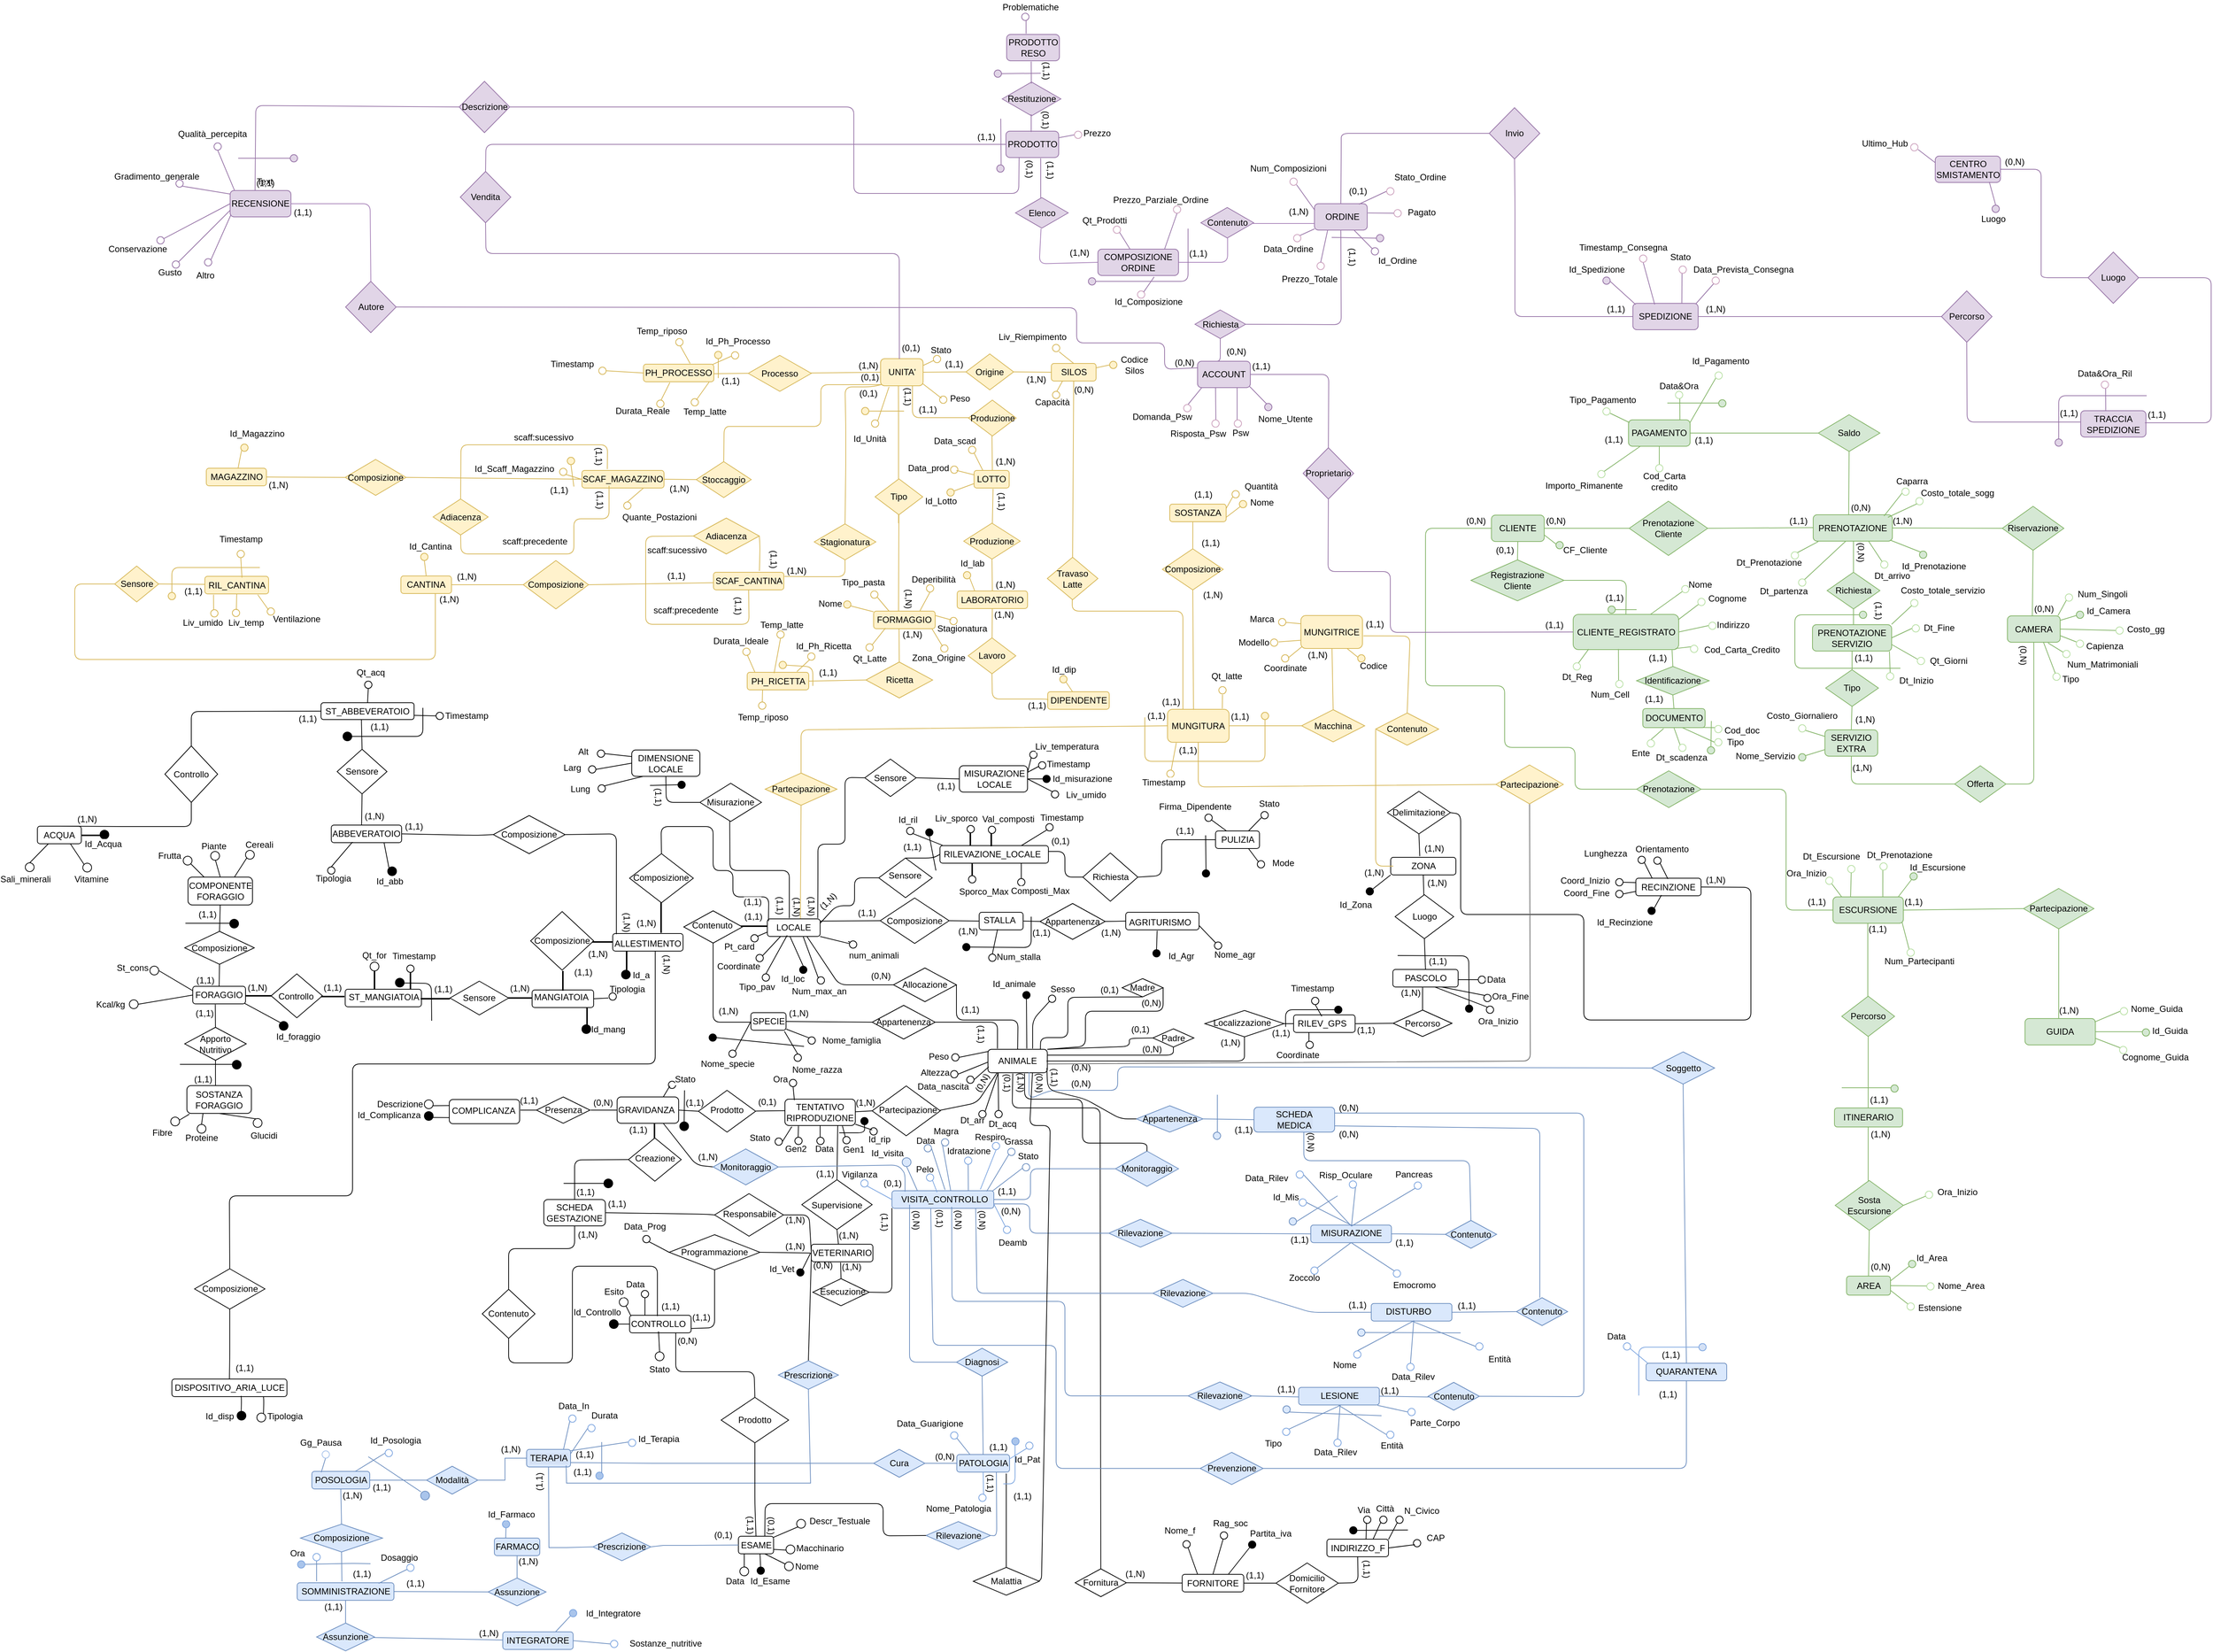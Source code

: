 <mxfile version="13.0.9" type="google"><diagram id="xor6WB_dad0bM90KK-84" name="Page-1"><mxGraphModel dx="868" dy="482" grid="1" gridSize="12" guides="1" tooltips="1" connect="1" arrows="0" fold="1" page="1" pageScale="1" pageWidth="3300" pageHeight="2339" math="0" shadow="0"><root><mxCell id="0"/><mxCell id="1" parent="0"/><mxCell id="bKMowc_QBkvCpMKQAGWn-51" value="" style="endArrow=none;html=1;fillColor=#fff2cc;strokeColor=#d6b656;entryX=1;entryY=0.25;entryDx=0;entryDy=0;exitX=0.5;exitY=1;exitDx=0;exitDy=0;" parent="1" source="bKMowc_QBkvCpMKQAGWn-53" target="bKMowc_QBkvCpMKQAGWn-52" edge="1"><mxGeometry width="50" height="50" relative="1" as="geometry"><mxPoint x="1288" y="1134" as="sourcePoint"/><mxPoint x="1305" y="1086" as="targetPoint"/><Array as="points"/></mxGeometry></mxCell><mxCell id="zox74Nb20R1ooIjmLm4k-245" value="" style="line;strokeWidth=2;direction=south;html=1;labelBackgroundColor=#ffffff;fillColor=#FFFFFF;gradientColor=none;fontColor=#000000;" parent="1" vertex="1"><mxGeometry x="1084" y="1260" width="10" height="49" as="geometry"/></mxCell><mxCell id="zox74Nb20R1ooIjmLm4k-637" value="" style="rhombus;whiteSpace=wrap;html=1;labelBackgroundColor=#FFFFFF;fillColor=#FFFFFF;gradientColor=none;" parent="1" vertex="1"><mxGeometry x="1162" y="1665" width="94" height="58" as="geometry"/></mxCell><mxCell id="zox74Nb20R1ooIjmLm4k-570" value="Contenuto" style="rhombus;whiteSpace=wrap;html=1;labelBackgroundColor=none;fillColor=#ffffff;gradientColor=none;" parent="1" vertex="1"><mxGeometry x="845" y="1795.5" width="72" height="67" as="geometry"/></mxCell><mxCell id="zox74Nb20R1ooIjmLm4k-629" value="SCHEDA&lt;br&gt;GESTAZIONE" style="rounded=1;whiteSpace=wrap;html=1;labelBackgroundColor=#FFFFFF;fillColor=#FFFFFF;gradientColor=none;" parent="1" vertex="1"><mxGeometry x="929" y="1673" width="84" height="36" as="geometry"/></mxCell><mxCell id="zox74Nb20R1ooIjmLm4k-625" value="" style="rhombus;whiteSpace=wrap;html=1;labelBackgroundColor=#FFFFFF;fillColor=#FFFFFF;gradientColor=none;" parent="1" vertex="1"><mxGeometry x="1044.5" y="1589" width="72" height="59" as="geometry"/></mxCell><mxCell id="0j0_0pCprghl48L5DmFM-30" value="" style="rounded=1;whiteSpace=wrap;html=1;labelBackgroundColor=#FFFFFF;fillColor=#ffffff;gradientColor=none;labelBorderColor=#000000;" parent="1" vertex="1"><mxGeometry x="1046" y="1831" width="84" height="24" as="geometry"/></mxCell><mxCell id="zox74Nb20R1ooIjmLm4k-519" value="" style="rounded=1;whiteSpace=wrap;html=1;labelBackgroundColor=#FFFFFF;fillColor=#FFFFFF;gradientColor=none;" parent="1" vertex="1"><mxGeometry x="1029" y="1533" width="84" height="36" as="geometry"/></mxCell><mxCell id="zox74Nb20R1ooIjmLm4k-516" value="" style="rhombus;whiteSpace=wrap;html=1;labelBackgroundColor=#FFFFFF;fillColor=#FFFFFF;gradientColor=none;" parent="1" vertex="1"><mxGeometry x="1140" y="1524" width="78" height="57" as="geometry"/></mxCell><mxCell id="zox74Nb20R1ooIjmLm4k-459" value="" style="rounded=1;whiteSpace=wrap;html=1;labelBackgroundColor=#FFFFFF;fillColor=#FFFFFF;gradientColor=none;" parent="1" vertex="1"><mxGeometry x="1496" y="1081" width="93" height="36" as="geometry"/></mxCell><mxCell id="zox74Nb20R1ooIjmLm4k-454" value="Sensore" style="rhombus;whiteSpace=wrap;html=1;labelBackgroundColor=#FFFFFF;fillColor=#FFFFFF;gradientColor=none;" parent="1" vertex="1"><mxGeometry x="1367" y="1072" width="70" height="51" as="geometry"/></mxCell><mxCell id="zox74Nb20R1ooIjmLm4k-423" value="PULIZIA" style="rounded=1;whiteSpace=wrap;html=1;labelBackgroundColor=#FFFFFF;fillColor=#FFFFFF;gradientColor=none;" parent="1" vertex="1"><mxGeometry x="1845.5" y="1170" width="60" height="24" as="geometry"/></mxCell><mxCell id="zox74Nb20R1ooIjmLm4k-328" value="ABBEVERATOIO" style="rounded=1;whiteSpace=wrap;html=1;labelBackgroundColor=#FFFFFF;fillColor=#FFFFFF;gradientColor=none;" parent="1" vertex="1"><mxGeometry x="639" y="1162" width="96" height="24" as="geometry"/></mxCell><mxCell id="zox74Nb20R1ooIjmLm4k-270" value="" style="rounded=1;whiteSpace=wrap;html=1;labelBackgroundColor=#FFFFFF;fillColor=#FFFFFF;gradientColor=none;" parent="1" vertex="1"><mxGeometry x="913" y="1387" width="84" height="24" as="geometry"/></mxCell><mxCell id="zox74Nb20R1ooIjmLm4k-257" value="" style="rhombus;whiteSpace=wrap;html=1;labelBackgroundColor=#FFFFFF;fillColor=#FFFFFF;gradientColor=none;" parent="1" vertex="1"><mxGeometry x="911" y="1280" width="86" height="80" as="geometry"/></mxCell><mxCell id="zox74Nb20R1ooIjmLm4k-190" value="Composizione" style="rhombus;whiteSpace=wrap;html=1;labelBackgroundColor=none;fillColor=#ffffff;gradientColor=none;" parent="1" vertex="1"><mxGeometry x="1388" y="1261.5" width="94" height="62" as="geometry"/></mxCell><mxCell id="zox74Nb20R1ooIjmLm4k-191" value="" style="rounded=1;whiteSpace=wrap;html=1;labelBackgroundColor=#FFFFFF;fillColor=#FFFFFF;gradientColor=none;" parent="1" vertex="1"><mxGeometry x="1523" y="1281" width="60" height="24" as="geometry"/></mxCell><mxCell id="zox74Nb20R1ooIjmLm4k-185" value="LOCALE" style="rounded=1;whiteSpace=wrap;html=1;labelBackgroundColor=#FFFFFF;fillColor=#FFFFFF;gradientColor=none;" parent="1" vertex="1"><mxGeometry x="1234" y="1290" width="72" height="24" as="geometry"/></mxCell><mxCell id="zox74Nb20R1ooIjmLm4k-154" value="FORNITORE" style="rounded=1;whiteSpace=wrap;html=1;labelBackgroundColor=#FFFFFF;fillColor=#ffffff;gradientColor=none;labelBorderColor=#FFFFFF;" parent="1" vertex="1"><mxGeometry x="1800" y="2184.5" width="84" height="24" as="geometry"/></mxCell><mxCell id="k6Q8GG3mdiTyjn0jN9Rd-2" value="CLIENTE" style="rounded=1;whiteSpace=wrap;html=1;fillColor=#d5e8d4;strokeColor=#82b366;" parent="1" vertex="1"><mxGeometry x="2222" y="739" width="72" height="36" as="geometry"/></mxCell><mxCell id="k6Q8GG3mdiTyjn0jN9Rd-4" value="CLIENTE_REGISTRATO" style="rounded=1;whiteSpace=wrap;html=1;fillColor=#d5e8d4;strokeColor=#82b366;" parent="1" vertex="1"><mxGeometry x="2333.5" y="874.5" width="144" height="48" as="geometry"/></mxCell><mxCell id="k6Q8GG3mdiTyjn0jN9Rd-10" value="ANIMALE" style="rounded=1;whiteSpace=wrap;html=1;" parent="1" vertex="1"><mxGeometry x="1535" y="1468" width="81" height="32" as="geometry"/></mxCell><mxCell id="zox74Nb20R1ooIjmLm4k-19" value="" style="ellipse;whiteSpace=wrap;html=1;aspect=fixed;" parent="1" vertex="1"><mxGeometry x="1701" y="1442" as="geometry"/></mxCell><mxCell id="zox74Nb20R1ooIjmLm4k-27" value="Peso" style="text;html=1;strokeColor=none;fillColor=none;align=center;verticalAlign=middle;whiteSpace=wrap;rounded=0;" parent="1" vertex="1"><mxGeometry x="1448" y="1468" width="40" height="20" as="geometry"/></mxCell><mxCell id="zox74Nb20R1ooIjmLm4k-28" value="Data_nascita" style="text;html=1;strokeColor=none;fillColor=none;align=center;verticalAlign=middle;whiteSpace=wrap;rounded=0;" parent="1" vertex="1"><mxGeometry x="1454" y="1509" width="40" height="20" as="geometry"/></mxCell><mxCell id="zox74Nb20R1ooIjmLm4k-29" value="Id_animale" style="text;html=1;strokeColor=none;fillColor=none;align=center;verticalAlign=middle;whiteSpace=wrap;rounded=0;" parent="1" vertex="1"><mxGeometry x="1551" y="1369" width="40" height="20" as="geometry"/></mxCell><mxCell id="zox74Nb20R1ooIjmLm4k-30" value="Sesso" style="text;html=1;strokeColor=none;fillColor=none;align=center;verticalAlign=middle;whiteSpace=wrap;rounded=0;" parent="1" vertex="1"><mxGeometry x="1616.5" y="1375.5" width="40" height="20" as="geometry"/></mxCell><mxCell id="zox74Nb20R1ooIjmLm4k-40" value="Altezza" style="text;html=1;strokeColor=none;fillColor=none;align=center;verticalAlign=middle;whiteSpace=wrap;rounded=0;" parent="1" vertex="1"><mxGeometry x="1443" y="1489.5" width="40" height="20" as="geometry"/></mxCell><mxCell id="zox74Nb20R1ooIjmLm4k-41" value="Dt_arr" style="text;html=1;strokeColor=none;fillColor=none;align=center;verticalAlign=middle;whiteSpace=wrap;rounded=0;" parent="1" vertex="1"><mxGeometry x="1493.5" y="1555" width="40" height="20" as="geometry"/></mxCell><mxCell id="zox74Nb20R1ooIjmLm4k-42" value="Dt_acq" style="text;html=1;strokeColor=none;fillColor=none;align=center;verticalAlign=middle;whiteSpace=wrap;rounded=0;" parent="1" vertex="1"><mxGeometry x="1535" y="1559.5" width="40" height="20" as="geometry"/></mxCell><mxCell id="zox74Nb20R1ooIjmLm4k-46" value="" style="ellipse;whiteSpace=wrap;html=1;aspect=fixed;" parent="1" vertex="1"><mxGeometry x="1522.5" y="1551.5" width="10" height="10" as="geometry"/></mxCell><mxCell id="zox74Nb20R1ooIjmLm4k-47" value="" style="endArrow=none;html=1;exitX=1;exitY=0;exitDx=0;exitDy=0;entryX=0.172;entryY=1.006;entryDx=0;entryDy=0;entryPerimeter=0;" parent="1" source="zox74Nb20R1ooIjmLm4k-46" target="k6Q8GG3mdiTyjn0jN9Rd-10" edge="1"><mxGeometry width="50" height="50" relative="1" as="geometry"><mxPoint x="1544" y="1536" as="sourcePoint"/><mxPoint x="1544" y="1524" as="targetPoint"/></mxGeometry></mxCell><mxCell id="zox74Nb20R1ooIjmLm4k-48" value="" style="ellipse;whiteSpace=wrap;html=1;aspect=fixed;" parent="1" vertex="1"><mxGeometry x="1544.5" y="1551.5" width="10" height="10" as="geometry"/></mxCell><mxCell id="zox74Nb20R1ooIjmLm4k-49" value="" style="endArrow=none;html=1;exitX=0.5;exitY=0;exitDx=0;exitDy=0;entryX=0.172;entryY=1.006;entryDx=0;entryDy=0;entryPerimeter=0;" parent="1" source="zox74Nb20R1ooIjmLm4k-48" target="k6Q8GG3mdiTyjn0jN9Rd-10" edge="1"><mxGeometry width="50" height="50" relative="1" as="geometry"><mxPoint x="1568" y="1524" as="sourcePoint"/><mxPoint x="1555" y="1536" as="targetPoint"/></mxGeometry></mxCell><mxCell id="zox74Nb20R1ooIjmLm4k-50" value="" style="endArrow=none;html=1;entryX=0.5;entryY=1;entryDx=0;entryDy=0;" parent="1" target="zox74Nb20R1ooIjmLm4k-63" edge="1"><mxGeometry width="50" height="50" relative="1" as="geometry"><mxPoint x="1588" y="1467" as="sourcePoint"/><mxPoint x="1606" y="1417" as="targetPoint"/></mxGeometry></mxCell><mxCell id="zox74Nb20R1ooIjmLm4k-51" value="" style="endArrow=none;html=1;entryX=0;entryY=1;entryDx=0;entryDy=0;" parent="1" target="zox74Nb20R1ooIjmLm4k-64" edge="1"><mxGeometry width="50" height="50" relative="1" as="geometry"><mxPoint x="1596" y="1467" as="sourcePoint"/><mxPoint x="1605" y="1446" as="targetPoint"/><Array as="points"><mxPoint x="1596" y="1428"/></Array></mxGeometry></mxCell><mxCell id="zox74Nb20R1ooIjmLm4k-54" value="" style="endArrow=none;html=1;exitX=1;exitY=0.5;exitDx=0;exitDy=0;" parent="1" source="zox74Nb20R1ooIjmLm4k-70" edge="1"><mxGeometry width="50" height="50" relative="1" as="geometry"><mxPoint x="1499" y="1471" as="sourcePoint"/><mxPoint x="1535" y="1471" as="targetPoint"/></mxGeometry></mxCell><mxCell id="zox74Nb20R1ooIjmLm4k-55" value="" style="endArrow=none;html=1;exitX=1;exitY=0.5;exitDx=0;exitDy=0;" parent="1" source="zox74Nb20R1ooIjmLm4k-71" edge="1"><mxGeometry width="50" height="50" relative="1" as="geometry"><mxPoint x="1499" y="1485.5" as="sourcePoint"/><mxPoint x="1535" y="1485.5" as="targetPoint"/></mxGeometry></mxCell><mxCell id="zox74Nb20R1ooIjmLm4k-56" value="" style="endArrow=none;html=1;exitX=1;exitY=0.5;exitDx=0;exitDy=0;" parent="1" source="zox74Nb20R1ooIjmLm4k-66" edge="1"><mxGeometry width="50" height="50" relative="1" as="geometry"><mxPoint x="1524" y="1504" as="sourcePoint"/><mxPoint x="1536" y="1492" as="targetPoint"/></mxGeometry></mxCell><mxCell id="zox74Nb20R1ooIjmLm4k-63" value="" style="ellipse;whiteSpace=wrap;html=1;aspect=fixed;labelBackgroundColor=#000000;labelBorderColor=#000000;fillColor=#000000;strokeColor=#000000;fontColor=#ffffff;" parent="1" vertex="1"><mxGeometry x="1582.5" y="1389" width="10" height="10" as="geometry"/></mxCell><mxCell id="zox74Nb20R1ooIjmLm4k-64" value="" style="ellipse;whiteSpace=wrap;html=1;aspect=fixed;" parent="1" vertex="1"><mxGeometry x="1617.5" y="1394" width="10" height="10" as="geometry"/></mxCell><mxCell id="zox74Nb20R1ooIjmLm4k-66" value="" style="ellipse;whiteSpace=wrap;html=1;aspect=fixed;" parent="1" vertex="1"><mxGeometry x="1506" y="1504.5" width="10" height="10" as="geometry"/></mxCell><mxCell id="zox74Nb20R1ooIjmLm4k-70" value="" style="ellipse;whiteSpace=wrap;html=1;aspect=fixed;" parent="1" vertex="1"><mxGeometry x="1485.5" y="1474" width="10" height="10" as="geometry"/></mxCell><mxCell id="zox74Nb20R1ooIjmLm4k-71" value="" style="ellipse;whiteSpace=wrap;html=1;aspect=fixed;" parent="1" vertex="1"><mxGeometry x="1484" y="1497" width="10" height="10" as="geometry"/></mxCell><mxCell id="zox74Nb20R1ooIjmLm4k-73" value="Appartenenza" style="rhombus;whiteSpace=wrap;html=1;" parent="1" vertex="1"><mxGeometry x="1377" y="1408" width="86" height="46" as="geometry"/></mxCell><mxCell id="zox74Nb20R1ooIjmLm4k-83" value="(1,1)" style="text;html=1;strokeColor=none;fillColor=none;align=center;verticalAlign=middle;whiteSpace=wrap;rounded=0;rotation=90;" parent="1" vertex="1"><mxGeometry x="1505.5" y="1437" width="40" height="20" as="geometry"/></mxCell><mxCell id="zox74Nb20R1ooIjmLm4k-98" value="SPECIE" style="rounded=1;whiteSpace=wrap;html=1;" parent="1" vertex="1"><mxGeometry x="1211.5" y="1418" width="48" height="24" as="geometry"/></mxCell><mxCell id="zox74Nb20R1ooIjmLm4k-101" value="(1,N)" style="text;html=1;strokeColor=none;fillColor=none;align=center;verticalAlign=middle;whiteSpace=wrap;rounded=0;" parent="1" vertex="1"><mxGeometry x="1256.5" y="1409" width="40" height="20" as="geometry"/></mxCell><mxCell id="zox74Nb20R1ooIjmLm4k-113" value="Nome_razza" style="text;html=1;strokeColor=none;fillColor=none;align=center;verticalAlign=middle;whiteSpace=wrap;rounded=0;" parent="1" vertex="1"><mxGeometry x="1281.5" y="1486" width="40" height="20" as="geometry"/></mxCell><mxCell id="zox74Nb20R1ooIjmLm4k-115" value="Nome_specie" style="text;html=1;strokeColor=none;fillColor=none;align=center;verticalAlign=middle;whiteSpace=wrap;rounded=0;" parent="1" vertex="1"><mxGeometry x="1160" y="1478" width="40" height="20" as="geometry"/></mxCell><mxCell id="zox74Nb20R1ooIjmLm4k-117" value="Nome_famiglia" style="text;html=1;strokeColor=none;fillColor=none;align=center;verticalAlign=middle;whiteSpace=wrap;rounded=0;" parent="1" vertex="1"><mxGeometry x="1328.5" y="1446" width="40" height="20" as="geometry"/></mxCell><mxCell id="zox74Nb20R1ooIjmLm4k-121" value="" style="ellipse;whiteSpace=wrap;html=1;aspect=fixed;" parent="1" vertex="1"><mxGeometry x="1289.5" y="1451" width="10" height="10" as="geometry"/></mxCell><mxCell id="zox74Nb20R1ooIjmLm4k-122" value="" style="endArrow=none;html=1;entryX=1.007;entryY=0.937;entryDx=0;entryDy=0;entryPerimeter=0;exitX=0;exitY=0;exitDx=0;exitDy=0;" parent="1" source="zox74Nb20R1ooIjmLm4k-121" target="zox74Nb20R1ooIjmLm4k-98" edge="1"><mxGeometry width="50" height="50" relative="1" as="geometry"><mxPoint x="1288" y="1452" as="sourcePoint"/><mxPoint x="1444.5" y="1445" as="targetPoint"/></mxGeometry></mxCell><mxCell id="zox74Nb20R1ooIjmLm4k-129" value="" style="ellipse;whiteSpace=wrap;html=1;aspect=fixed;" parent="1" vertex="1"><mxGeometry x="1181.5" y="1469" width="10" height="10" as="geometry"/></mxCell><mxCell id="zox74Nb20R1ooIjmLm4k-139" value="" style="ellipse;whiteSpace=wrap;html=1;aspect=fixed;" parent="1" vertex="1"><mxGeometry x="1270.5" y="1474.5" width="10" height="10" as="geometry"/></mxCell><mxCell id="zox74Nb20R1ooIjmLm4k-142" value="Fornitura" style="rhombus;whiteSpace=wrap;html=1;" parent="1" vertex="1"><mxGeometry x="1654" y="2177" width="70" height="38" as="geometry"/></mxCell><mxCell id="zox74Nb20R1ooIjmLm4k-145" value="Rag_soc" style="text;html=1;strokeColor=none;fillColor=none;align=center;verticalAlign=middle;whiteSpace=wrap;rounded=0;" parent="1" vertex="1"><mxGeometry x="1845.5" y="2105" width="40" height="20" as="geometry"/></mxCell><mxCell id="zox74Nb20R1ooIjmLm4k-146" value="Nome_f" style="text;html=1;strokeColor=none;fillColor=none;align=center;verticalAlign=middle;whiteSpace=wrap;rounded=0;" parent="1" vertex="1"><mxGeometry x="1776.5" y="2115" width="40" height="20" as="geometry"/></mxCell><mxCell id="zox74Nb20R1ooIjmLm4k-147" value="Partita_iva" style="text;html=1;strokeColor=none;fillColor=none;align=center;verticalAlign=middle;whiteSpace=wrap;rounded=0;" parent="1" vertex="1"><mxGeometry x="1900.5" y="2119" width="40" height="20" as="geometry"/></mxCell><mxCell id="zox74Nb20R1ooIjmLm4k-149" value="Via" style="text;html=1;strokeColor=none;fillColor=none;align=center;verticalAlign=middle;whiteSpace=wrap;rounded=0;" parent="1" vertex="1"><mxGeometry x="2027.5" y="2087" width="40" height="20" as="geometry"/></mxCell><mxCell id="zox74Nb20R1ooIjmLm4k-150" value="CAP" style="text;html=1;strokeColor=none;fillColor=none;align=center;verticalAlign=middle;whiteSpace=wrap;rounded=0;" parent="1" vertex="1"><mxGeometry x="2126" y="2125" width="40" height="20" as="geometry"/></mxCell><mxCell id="zox74Nb20R1ooIjmLm4k-151" value="N_Civico" style="text;html=1;strokeColor=none;fillColor=none;align=center;verticalAlign=middle;whiteSpace=wrap;rounded=0;" parent="1" vertex="1"><mxGeometry x="2106.559" y="2087.5" width="40" height="20" as="geometry"/></mxCell><mxCell id="zox74Nb20R1ooIjmLm4k-152" value="(0,N)" style="text;html=1;strokeColor=none;fillColor=none;align=center;verticalAlign=middle;whiteSpace=wrap;rounded=0;labelBackgroundColor=none;" parent="1" vertex="1"><mxGeometry x="1641.5" y="1504.5" width="40" height="20" as="geometry"/></mxCell><mxCell id="zox74Nb20R1ooIjmLm4k-153" value="(1,N)" style="text;html=1;strokeColor=none;fillColor=none;align=center;verticalAlign=middle;whiteSpace=wrap;rounded=0;labelBackgroundColor=none;" parent="1" vertex="1"><mxGeometry x="1716" y="2176.5" width="40" height="14" as="geometry"/></mxCell><mxCell id="zox74Nb20R1ooIjmLm4k-155" value="" style="endArrow=none;html=1;exitX=1;exitY=0.5;exitDx=0;exitDy=0;" parent="1" source="zox74Nb20R1ooIjmLm4k-142" target="zox74Nb20R1ooIjmLm4k-154" edge="1"><mxGeometry width="50" height="50" relative="1" as="geometry"><mxPoint x="1778.5" y="2198.5" as="sourcePoint"/><mxPoint x="1788.5" y="2198.5" as="targetPoint"/></mxGeometry></mxCell><mxCell id="zox74Nb20R1ooIjmLm4k-158" value="" style="ellipse;whiteSpace=wrap;html=1;aspect=fixed;" parent="1" vertex="1"><mxGeometry x="1852" y="2126.5" width="10" height="10" as="geometry"/></mxCell><mxCell id="zox74Nb20R1ooIjmLm4k-165" value="" style="ellipse;whiteSpace=wrap;html=1;aspect=fixed;fillColor=#000000;" parent="1" vertex="1"><mxGeometry x="1890.5" y="2139" width="10" height="10" as="geometry"/></mxCell><mxCell id="zox74Nb20R1ooIjmLm4k-168" value="" style="endArrow=none;html=1;exitX=1;exitY=0.5;exitDx=0;exitDy=0;entryX=0;entryY=0.5;entryDx=0;entryDy=0;" parent="1" source="zox74Nb20R1ooIjmLm4k-154" target="lcr9qbqUO1e3Oguj1VUj-39" edge="1"><mxGeometry width="50" height="50" relative="1" as="geometry"><mxPoint x="2070" y="2201" as="sourcePoint"/><mxPoint x="1916" y="2196" as="targetPoint"/></mxGeometry></mxCell><mxCell id="zox74Nb20R1ooIjmLm4k-170" value="" style="endArrow=none;html=1;exitX=1;exitY=0.02;exitDx=0;exitDy=0;exitPerimeter=0;" parent="1" source="lcr9qbqUO1e3Oguj1VUj-33" edge="1"><mxGeometry width="50" height="50" relative="1" as="geometry"><mxPoint x="2073.212" y="2130.596" as="sourcePoint"/><mxPoint x="2093.5" y="2114" as="targetPoint"/></mxGeometry></mxCell><mxCell id="zox74Nb20R1ooIjmLm4k-174" value="" style="ellipse;whiteSpace=wrap;html=1;aspect=fixed;" parent="1" vertex="1"><mxGeometry x="2091.5" y="2105" width="10" height="10" as="geometry"/></mxCell><mxCell id="zox74Nb20R1ooIjmLm4k-175" value="" style="ellipse;whiteSpace=wrap;html=1;aspect=fixed;" parent="1" vertex="1"><mxGeometry x="2115.5" y="2137" width="10" height="10" as="geometry"/></mxCell><mxCell id="zox74Nb20R1ooIjmLm4k-176" value="" style="endArrow=none;html=1;exitX=1;exitY=0.5;exitDx=0;exitDy=0;" parent="1" source="lcr9qbqUO1e3Oguj1VUj-33" edge="1"><mxGeometry width="50" height="50" relative="1" as="geometry"><mxPoint x="2091.5" y="2149" as="sourcePoint"/><mxPoint x="2117.5" y="2144" as="targetPoint"/></mxGeometry></mxCell><mxCell id="zox74Nb20R1ooIjmLm4k-178" value="" style="rhombus;whiteSpace=wrap;html=1;labelBackgroundColor=#FFFFFF;fillColor=#FFFFFF;gradientColor=none;" parent="1" vertex="1"><mxGeometry x="1120" y="1279" width="80" height="44" as="geometry"/></mxCell><mxCell id="zox74Nb20R1ooIjmLm4k-180" value="Contenuto" style="text;html=1;strokeColor=none;fillColor=none;align=center;verticalAlign=middle;whiteSpace=wrap;rounded=0;labelBackgroundColor=none;" parent="1" vertex="1"><mxGeometry x="1139" y="1289" width="40" height="20" as="geometry"/></mxCell><mxCell id="zox74Nb20R1ooIjmLm4k-183" value="(1,N)" style="text;html=1;strokeColor=none;fillColor=none;align=center;verticalAlign=middle;whiteSpace=wrap;rounded=0;labelBackgroundColor=#FFFFFF;" parent="1" vertex="1"><mxGeometry x="1160.5" y="1405.5" width="40" height="20" as="geometry"/></mxCell><mxCell id="zox74Nb20R1ooIjmLm4k-186" value="" style="line;strokeWidth=2;html=1;labelBackgroundColor=#FFFFFF;fillColor=#FFFFFF;gradientColor=none;" parent="1" vertex="1"><mxGeometry x="1198" y="1295" width="36" height="10" as="geometry"/></mxCell><mxCell id="zox74Nb20R1ooIjmLm4k-188" value="STALLA" style="text;html=1;strokeColor=none;fillColor=none;align=center;verticalAlign=middle;whiteSpace=wrap;rounded=0;labelBackgroundColor=#FFFFFF;" parent="1" vertex="1"><mxGeometry x="1531" y="1282" width="40" height="20" as="geometry"/></mxCell><mxCell id="zox74Nb20R1ooIjmLm4k-194" value="(1,1)" style="text;html=1;strokeColor=none;fillColor=none;align=center;verticalAlign=middle;whiteSpace=wrap;rounded=0;labelBackgroundColor=#FFFFFF;" parent="1" vertex="1"><mxGeometry x="1350" y="1272" width="40" height="20" as="geometry"/></mxCell><mxCell id="zox74Nb20R1ooIjmLm4k-195" value="(1,N)" style="text;html=1;strokeColor=none;fillColor=none;align=center;verticalAlign=middle;whiteSpace=wrap;rounded=0;labelBackgroundColor=#FFFFFF;" parent="1" vertex="1"><mxGeometry x="1488" y="1297" width="40" height="20" as="geometry"/></mxCell><mxCell id="zox74Nb20R1ooIjmLm4k-196" value="Appartenenza" style="rhombus;whiteSpace=wrap;html=1;labelBackgroundColor=none;fillColor=#FFFFFF;gradientColor=none;" parent="1" vertex="1"><mxGeometry x="1606" y="1269" width="89" height="49" as="geometry"/></mxCell><mxCell id="zox74Nb20R1ooIjmLm4k-197" value="" style="rounded=1;whiteSpace=wrap;html=1;labelBackgroundColor=#FFFFFF;fillColor=#FFFFFF;gradientColor=none;" parent="1" vertex="1"><mxGeometry x="1723" y="1281" width="100" height="24" as="geometry"/></mxCell><mxCell id="zox74Nb20R1ooIjmLm4k-199" value="AGRITURISMO" style="text;html=1;strokeColor=none;fillColor=none;align=center;verticalAlign=middle;whiteSpace=wrap;rounded=0;labelBackgroundColor=#FFFFFF;" parent="1" vertex="1"><mxGeometry x="1750" y="1285" width="40" height="20" as="geometry"/></mxCell><mxCell id="zox74Nb20R1ooIjmLm4k-200" value="(1,1)" style="text;html=1;strokeColor=none;fillColor=none;align=center;verticalAlign=middle;whiteSpace=wrap;rounded=0;labelBackgroundColor=#FFFFFF;" parent="1" vertex="1"><mxGeometry x="1587.5" y="1299" width="40" height="20" as="geometry"/></mxCell><mxCell id="zox74Nb20R1ooIjmLm4k-201" value="(1,N)" style="text;html=1;strokeColor=none;fillColor=none;align=center;verticalAlign=middle;whiteSpace=wrap;rounded=0;labelBackgroundColor=#FFFFFF;" parent="1" vertex="1"><mxGeometry x="1683" y="1299" width="40" height="20" as="geometry"/></mxCell><mxCell id="zox74Nb20R1ooIjmLm4k-204" value="Num_stalla" style="text;html=1;strokeColor=none;fillColor=none;align=center;verticalAlign=middle;whiteSpace=wrap;rounded=0;labelBackgroundColor=#FFFFFF;" parent="1" vertex="1"><mxGeometry x="1557" y="1332" width="40" height="20" as="geometry"/></mxCell><mxCell id="zox74Nb20R1ooIjmLm4k-207" value="" style="ellipse;whiteSpace=wrap;html=1;aspect=fixed;" parent="1" vertex="1"><mxGeometry x="1536" y="1338" width="10" height="10" as="geometry"/></mxCell><mxCell id="zox74Nb20R1ooIjmLm4k-211" value="" style="ellipse;whiteSpace=wrap;html=1;aspect=fixed;fillColor=#000000;" parent="1" vertex="1"><mxGeometry x="1500.5" y="1323.5" width="10" height="10" as="geometry"/></mxCell><mxCell id="zox74Nb20R1ooIjmLm4k-213" value="" style="ellipse;whiteSpace=wrap;html=1;aspect=fixed;fillColor=#000000;" parent="1" vertex="1"><mxGeometry x="1760" y="1332" width="10" height="10" as="geometry"/></mxCell><mxCell id="zox74Nb20R1ooIjmLm4k-214" value="Nome_agr" style="text;html=1;strokeColor=none;fillColor=none;align=center;verticalAlign=middle;whiteSpace=wrap;rounded=0;labelBackgroundColor=#FFFFFF;" parent="1" vertex="1"><mxGeometry x="1852" y="1329" width="40" height="20" as="geometry"/></mxCell><mxCell id="zox74Nb20R1ooIjmLm4k-216" value="Id_loc" style="text;html=1;strokeColor=none;fillColor=none;align=center;verticalAlign=middle;whiteSpace=wrap;rounded=0;labelBackgroundColor=#FFFFFF;" parent="1" vertex="1"><mxGeometry x="1248.5" y="1362" width="40" height="20" as="geometry"/></mxCell><mxCell id="zox74Nb20R1ooIjmLm4k-218" value="Lung" style="text;html=1;strokeColor=none;fillColor=none;align=center;verticalAlign=middle;whiteSpace=wrap;rounded=0;labelBackgroundColor=#FFFFFF;" parent="1" vertex="1"><mxGeometry x="959" y="1103" width="40" height="20" as="geometry"/></mxCell><mxCell id="zox74Nb20R1ooIjmLm4k-219" value="Larg" style="text;html=1;strokeColor=none;fillColor=none;align=center;verticalAlign=middle;whiteSpace=wrap;rounded=0;labelBackgroundColor=#FFFFFF;" parent="1" vertex="1"><mxGeometry x="948" y="1074" width="40" height="20" as="geometry"/></mxCell><mxCell id="zox74Nb20R1ooIjmLm4k-220" value="Alt" style="text;html=1;strokeColor=none;fillColor=none;align=center;verticalAlign=middle;whiteSpace=wrap;rounded=0;labelBackgroundColor=#FFFFFF;" parent="1" vertex="1"><mxGeometry x="963" y="1052" width="40" height="20" as="geometry"/></mxCell><mxCell id="zox74Nb20R1ooIjmLm4k-221" value="Pt_card" style="text;html=1;strokeColor=none;fillColor=none;align=center;verticalAlign=middle;whiteSpace=wrap;rounded=0;labelBackgroundColor=#FFFFFF;" parent="1" vertex="1"><mxGeometry x="1176" y="1317.5" width="40" height="20" as="geometry"/></mxCell><mxCell id="zox74Nb20R1ooIjmLm4k-222" value="Tipo_pav" style="text;html=1;strokeColor=none;fillColor=none;align=center;verticalAlign=middle;whiteSpace=wrap;rounded=0;labelBackgroundColor=#FFFFFF;" parent="1" vertex="1"><mxGeometry x="1200" y="1373" width="40" height="20" as="geometry"/></mxCell><mxCell id="zox74Nb20R1ooIjmLm4k-224" value="" style="ellipse;whiteSpace=wrap;html=1;aspect=fixed;fillColor=#000000;" parent="1" vertex="1"><mxGeometry x="1278" y="1354.5" width="10" height="10" as="geometry"/></mxCell><mxCell id="zox74Nb20R1ooIjmLm4k-226" value="" style="ellipse;whiteSpace=wrap;html=1;aspect=fixed;" parent="1" vertex="1"><mxGeometry x="1211.5" y="1311.5" width="10" height="10" as="geometry"/></mxCell><mxCell id="zox74Nb20R1ooIjmLm4k-228" value="" style="ellipse;whiteSpace=wrap;html=1;aspect=fixed;" parent="1" vertex="1"><mxGeometry x="1227" y="1365" width="10" height="10" as="geometry"/></mxCell><mxCell id="zox74Nb20R1ooIjmLm4k-230" value="" style="ellipse;whiteSpace=wrap;html=1;aspect=fixed;" parent="1" vertex="1"><mxGeometry x="1002" y="1059.5" width="10" height="10" as="geometry"/></mxCell><mxCell id="zox74Nb20R1ooIjmLm4k-232" value="" style="endArrow=none;html=1;exitX=0;exitY=0.25;exitDx=0;exitDy=0;entryX=1;entryY=0.5;entryDx=0;entryDy=0;" parent="1" source="lcr9qbqUO1e3Oguj1VUj-24" target="zox74Nb20R1ooIjmLm4k-230" edge="1"><mxGeometry width="50" height="50" relative="1" as="geometry"><mxPoint x="1004.992" y="1087.484" as="sourcePoint"/><mxPoint x="1016" y="1078" as="targetPoint"/></mxGeometry></mxCell><mxCell id="zox74Nb20R1ooIjmLm4k-233" value="" style="endArrow=none;html=1;exitX=1;exitY=0.5;exitDx=0;exitDy=0;entryX=0;entryY=0.5;entryDx=0;entryDy=0;" parent="1" source="zox74Nb20R1ooIjmLm4k-237" target="lcr9qbqUO1e3Oguj1VUj-24" edge="1"><mxGeometry width="50" height="50" relative="1" as="geometry"><mxPoint x="993" y="1093.5" as="sourcePoint"/><mxPoint x="979" y="1070.5" as="targetPoint"/></mxGeometry></mxCell><mxCell id="zox74Nb20R1ooIjmLm4k-234" value="" style="endArrow=none;html=1;entryX=0.161;entryY=1.003;entryDx=0;entryDy=0;entryPerimeter=0;exitX=1;exitY=0;exitDx=0;exitDy=0;" parent="1" source="zox74Nb20R1ooIjmLm4k-236" target="lcr9qbqUO1e3Oguj1VUj-24" edge="1"><mxGeometry width="50" height="50" relative="1" as="geometry"><mxPoint x="1028" y="1110" as="sourcePoint"/><mxPoint x="955" y="1109.5" as="targetPoint"/></mxGeometry></mxCell><mxCell id="zox74Nb20R1ooIjmLm4k-236" value="" style="ellipse;whiteSpace=wrap;html=1;aspect=fixed;" parent="1" vertex="1"><mxGeometry x="1003" y="1107" width="10" height="10" as="geometry"/></mxCell><mxCell id="zox74Nb20R1ooIjmLm4k-237" value="" style="ellipse;whiteSpace=wrap;html=1;aspect=fixed;" parent="1" vertex="1"><mxGeometry x="990" y="1081" width="10" height="10" as="geometry"/></mxCell><mxCell id="zox74Nb20R1ooIjmLm4k-240" value="Num_max_an" style="text;html=1;strokeColor=none;fillColor=none;align=center;verticalAlign=middle;whiteSpace=wrap;rounded=0;labelBackgroundColor=#FFFFFF;" parent="1" vertex="1"><mxGeometry x="1284.5" y="1379" width="40" height="20" as="geometry"/></mxCell><mxCell id="zox74Nb20R1ooIjmLm4k-242" value="" style="endArrow=none;html=1;entryX=0.5;entryY=0;entryDx=0;entryDy=0;" parent="1" target="zox74Nb20R1ooIjmLm4k-243" edge="1"><mxGeometry width="50" height="50" relative="1" as="geometry"><mxPoint x="1235.5" y="1293" as="sourcePoint"/><mxPoint x="1127" y="1234" as="targetPoint"/><Array as="points"><mxPoint x="1236" y="1260"/><mxPoint x="1219" y="1260"/><mxPoint x="1187" y="1260"/><mxPoint x="1187" y="1224"/><mxPoint x="1160" y="1224"/><mxPoint x="1160" y="1164"/><mxPoint x="1089" y="1164"/></Array></mxGeometry></mxCell><mxCell id="zox74Nb20R1ooIjmLm4k-243" value="" style="rhombus;whiteSpace=wrap;html=1;labelBackgroundColor=#FFFFFF;fillColor=#FFFFFF;gradientColor=none;" parent="1" vertex="1"><mxGeometry x="1046" y="1201" width="87" height="67" as="geometry"/></mxCell><mxCell id="zox74Nb20R1ooIjmLm4k-244" value="" style="rounded=1;whiteSpace=wrap;html=1;labelBackgroundColor=#FFFFFF;fillColor=#FFFFFF;gradientColor=none;" parent="1" vertex="1"><mxGeometry x="1023" y="1310" width="96" height="24" as="geometry"/></mxCell><mxCell id="zox74Nb20R1ooIjmLm4k-246" value="Composizione" style="text;html=1;strokeColor=none;fillColor=none;align=center;verticalAlign=middle;whiteSpace=wrap;rounded=0;labelBackgroundColor=none;" parent="1" vertex="1"><mxGeometry x="1069" y="1224" width="40" height="20" as="geometry"/></mxCell><mxCell id="zox74Nb20R1ooIjmLm4k-247" value="ALLESTIMENTO" style="text;html=1;strokeColor=none;fillColor=none;align=center;verticalAlign=middle;whiteSpace=wrap;rounded=0;labelBackgroundColor=#FFFFFF;" parent="1" vertex="1"><mxGeometry x="1051" y="1314" width="40" height="20" as="geometry"/></mxCell><mxCell id="zox74Nb20R1ooIjmLm4k-248" value="(1,1)" style="text;html=1;strokeColor=none;fillColor=none;align=center;verticalAlign=middle;whiteSpace=wrap;rounded=0;labelBackgroundColor=#FFFFFF;rotation=0;" parent="1" vertex="1"><mxGeometry x="1194" y="1256.5" width="40" height="20" as="geometry"/></mxCell><mxCell id="zox74Nb20R1ooIjmLm4k-249" value="(1,N)" style="text;html=1;strokeColor=none;fillColor=none;align=center;verticalAlign=middle;whiteSpace=wrap;rounded=0;labelBackgroundColor=#FFFFFF;" parent="1" vertex="1"><mxGeometry x="1049" y="1286" width="40" height="20" as="geometry"/></mxCell><mxCell id="zox74Nb20R1ooIjmLm4k-250" value="Composizione" style="text;html=1;strokeColor=none;fillColor=none;align=center;verticalAlign=middle;whiteSpace=wrap;rounded=0;labelBackgroundColor=none;" parent="1" vertex="1"><mxGeometry x="934" y="1310" width="40" height="20" as="geometry"/></mxCell><mxCell id="zox74Nb20R1ooIjmLm4k-256" value="" style="line;strokeWidth=2;html=1;labelBackgroundColor=#FFFFFF;fillColor=#FFFFFF;gradientColor=none;" parent="1" vertex="1"><mxGeometry x="995" y="1316.5" width="28" height="10" as="geometry"/></mxCell><mxCell id="zox74Nb20R1ooIjmLm4k-263" value="(1,N)" style="text;html=1;strokeColor=none;fillColor=none;align=center;verticalAlign=middle;whiteSpace=wrap;rounded=0;labelBackgroundColor=#FFFFFF;" parent="1" vertex="1"><mxGeometry x="983" y="1327.5" width="40" height="20" as="geometry"/></mxCell><mxCell id="zox74Nb20R1ooIjmLm4k-264" value="MANGIATOIA" style="text;html=1;strokeColor=none;fillColor=none;align=center;verticalAlign=middle;whiteSpace=wrap;rounded=0;labelBackgroundColor=#FFFFFF;" parent="1" vertex="1"><mxGeometry x="933" y="1387" width="40" height="20" as="geometry"/></mxCell><mxCell id="zox74Nb20R1ooIjmLm4k-268" value="Tipologia" style="text;html=1;strokeColor=none;fillColor=none;align=center;verticalAlign=middle;whiteSpace=wrap;rounded=0;labelBackgroundColor=#FFFFFF;" parent="1" vertex="1"><mxGeometry x="1023" y="1375.5" width="40" height="20" as="geometry"/></mxCell><mxCell id="zox74Nb20R1ooIjmLm4k-269" value="" style="line;strokeWidth=2;direction=south;html=1;" parent="1" vertex="1"><mxGeometry x="950" y="1361" width="10" height="27" as="geometry"/></mxCell><mxCell id="zox74Nb20R1ooIjmLm4k-271" value="(1,1)" style="text;html=1;strokeColor=none;fillColor=none;align=center;verticalAlign=middle;whiteSpace=wrap;rounded=0;labelBackgroundColor=#FFFFFF;" parent="1" vertex="1"><mxGeometry x="963" y="1353" width="40" height="20" as="geometry"/></mxCell><mxCell id="zox74Nb20R1ooIjmLm4k-273" value="Id_mang" style="text;html=1;strokeColor=none;fillColor=none;align=center;verticalAlign=middle;whiteSpace=wrap;rounded=0;labelBackgroundColor=#FFFFFF;" parent="1" vertex="1"><mxGeometry x="997" y="1431" width="40" height="20" as="geometry"/></mxCell><mxCell id="zox74Nb20R1ooIjmLm4k-274" value="" style="line;strokeWidth=2;direction=south;html=1;" parent="1" vertex="1"><mxGeometry x="983" y="1411" width="10" height="24" as="geometry"/></mxCell><mxCell id="zox74Nb20R1ooIjmLm4k-275" value="" style="ellipse;whiteSpace=wrap;html=1;aspect=fixed;fillColor=#000000;" parent="1" vertex="1"><mxGeometry x="981" y="1434.5" width="12" height="12" as="geometry"/></mxCell><mxCell id="zox74Nb20R1ooIjmLm4k-278" value="" style="ellipse;whiteSpace=wrap;html=1;aspect=fixed;" parent="1" vertex="1"><mxGeometry x="1018" y="1391" width="10" height="10" as="geometry"/></mxCell><mxCell id="zox74Nb20R1ooIjmLm4k-309" value="" style="endArrow=none;html=1;exitX=0.883;exitY=1.027;exitDx=0;exitDy=0;exitPerimeter=0;entryX=0.5;entryY=0;entryDx=0;entryDy=0;" parent="1" target="zox74Nb20R1ooIjmLm4k-139" edge="1"><mxGeometry width="50" height="50" relative="1" as="geometry"><mxPoint x="1257.32" y="1443.54" as="sourcePoint"/><mxPoint x="1398.5" y="1500" as="targetPoint"/></mxGeometry></mxCell><mxCell id="zox74Nb20R1ooIjmLm4k-314" value="" style="endArrow=none;html=1;entryX=0.5;entryY=1;entryDx=0;entryDy=0;" parent="1" target="zox74Nb20R1ooIjmLm4k-178" edge="1"><mxGeometry width="50" height="50" relative="1" as="geometry"><mxPoint x="1212" y="1431" as="sourcePoint"/><mxPoint x="1187" y="1324" as="targetPoint"/><Array as="points"><mxPoint x="1160" y="1431"/></Array></mxGeometry></mxCell><mxCell id="zox74Nb20R1ooIjmLm4k-321" value="" style="endArrow=none;html=1;exitX=1;exitY=0.5;exitDx=0;exitDy=0;" parent="1" source="zox74Nb20R1ooIjmLm4k-270" edge="1"><mxGeometry width="50" height="50" relative="1" as="geometry"><mxPoint x="1004" y="1398" as="sourcePoint"/><mxPoint x="1017" y="1398" as="targetPoint"/><Array as="points"/></mxGeometry></mxCell><mxCell id="zox74Nb20R1ooIjmLm4k-323" value="" style="endArrow=none;html=1;entryX=0.052;entryY=0.038;entryDx=0;entryDy=0;entryPerimeter=0;exitX=0.5;exitY=0;exitDx=0;exitDy=0;" parent="1" source="zox74Nb20R1ooIjmLm4k-324" target="zox74Nb20R1ooIjmLm4k-244" edge="1"><mxGeometry width="50" height="50" relative="1" as="geometry"><mxPoint x="1017" y="1278" as="sourcePoint"/><mxPoint x="1043" y="1305" as="targetPoint"/><Array as="points"><mxPoint x="1028" y="1174"/></Array></mxGeometry></mxCell><mxCell id="zox74Nb20R1ooIjmLm4k-324" value="Composizione" style="rhombus;whiteSpace=wrap;html=1;labelBackgroundColor=none;fillColor=#FFFFFF;gradientColor=none;rotation=0;direction=south;" parent="1" vertex="1"><mxGeometry x="860" y="1149" width="98" height="52" as="geometry"/></mxCell><mxCell id="zox74Nb20R1ooIjmLm4k-326" value="(1,N)" style="text;html=1;strokeColor=none;fillColor=none;align=center;verticalAlign=middle;whiteSpace=wrap;rounded=0;labelBackgroundColor=#FFFFFF;rotation=90;direction=south;" parent="1" vertex="1"><mxGeometry x="1032" y="1275" width="20" height="40" as="geometry"/></mxCell><mxCell id="zox74Nb20R1ooIjmLm4k-331" value="Composizione" style="rhombus;whiteSpace=wrap;html=1;labelBackgroundColor=none;fillColor=#FFFFFF;gradientColor=none;" parent="1" vertex="1"><mxGeometry x="452.5" y="1767.5" width="96" height="55" as="geometry"/></mxCell><mxCell id="zox74Nb20R1ooIjmLm4k-333" value="DISPOSITIVO_ARIA_LUCE" style="rounded=1;whiteSpace=wrap;html=1;labelBackgroundColor=#FFFFFF;fillColor=#FFFFFF;gradientColor=none;" parent="1" vertex="1"><mxGeometry x="421.5" y="1918" width="157" height="24" as="geometry"/></mxCell><mxCell id="zox74Nb20R1ooIjmLm4k-337" value="(1,1)" style="text;html=1;strokeColor=none;fillColor=none;align=center;verticalAlign=middle;whiteSpace=wrap;rounded=0;labelBackgroundColor=#FFFFFF;" parent="1" vertex="1"><mxGeometry x="500.5" y="1893" width="40" height="20" as="geometry"/></mxCell><mxCell id="zox74Nb20R1ooIjmLm4k-338" value="(1,N)" style="text;html=1;strokeColor=none;fillColor=none;align=center;verticalAlign=middle;whiteSpace=wrap;rounded=0;labelBackgroundColor=#FFFFFF;rotation=90;" parent="1" vertex="1"><mxGeometry x="1076.5" y="1342" width="40" height="20" as="geometry"/></mxCell><mxCell id="zox74Nb20R1ooIjmLm4k-339" value="" style="endArrow=none;html=1;" parent="1" edge="1"><mxGeometry width="50" height="50" relative="1" as="geometry"><mxPoint x="546.5" y="1966" as="sourcePoint"/><mxPoint x="546.5" y="1942" as="targetPoint"/><Array as="points"><mxPoint x="547" y="1948"/></Array></mxGeometry></mxCell><mxCell id="zox74Nb20R1ooIjmLm4k-341" value="(1,1)" style="text;html=1;strokeColor=none;fillColor=none;align=center;verticalAlign=middle;whiteSpace=wrap;rounded=0;labelBackgroundColor=#FFFFFF;" parent="1" vertex="1"><mxGeometry x="732" y="1153.5" width="40" height="20" as="geometry"/></mxCell><mxCell id="zox74Nb20R1ooIjmLm4k-342" value="Tipologia" style="text;html=1;strokeColor=none;fillColor=none;align=center;verticalAlign=middle;whiteSpace=wrap;rounded=0;labelBackgroundColor=#FFFFFF;" parent="1" vertex="1"><mxGeometry x="622" y="1224.5" width="40" height="20" as="geometry"/></mxCell><mxCell id="zox74Nb20R1ooIjmLm4k-343" value="Tipologia" style="text;html=1;strokeColor=none;fillColor=none;align=center;verticalAlign=middle;whiteSpace=wrap;rounded=0;labelBackgroundColor=#FFFFFF;" parent="1" vertex="1"><mxGeometry x="555.5" y="1959" width="40" height="20" as="geometry"/></mxCell><mxCell id="zox74Nb20R1ooIjmLm4k-344" value="" style="ellipse;whiteSpace=wrap;html=1;aspect=fixed;" parent="1" vertex="1"><mxGeometry x="1244.5" y="1589" width="10" height="10" as="geometry"/></mxCell><mxCell id="zox74Nb20R1ooIjmLm4k-345" value="" style="endArrow=none;html=1;" parent="1" edge="1"><mxGeometry width="50" height="50" relative="1" as="geometry"><mxPoint x="516" y="1965" as="sourcePoint"/><mxPoint x="516" y="1941" as="targetPoint"/><Array as="points"><mxPoint x="516.5" y="1947"/></Array></mxGeometry></mxCell><mxCell id="zox74Nb20R1ooIjmLm4k-346" value="Id_disp" style="text;html=1;strokeColor=none;fillColor=none;align=center;verticalAlign=middle;whiteSpace=wrap;rounded=0;labelBackgroundColor=#FFFFFF;" parent="1" vertex="1"><mxGeometry x="466.5" y="1959" width="40" height="20" as="geometry"/></mxCell><mxCell id="zox74Nb20R1ooIjmLm4k-347" value="" style="ellipse;whiteSpace=wrap;html=1;aspect=fixed;fillColor=#000000;" parent="1" vertex="1"><mxGeometry x="510.5" y="1962" width="12" height="12" as="geometry"/></mxCell><mxCell id="zox74Nb20R1ooIjmLm4k-349" value="" style="line;strokeWidth=2;direction=south;html=1;" parent="1" vertex="1"><mxGeometry x="1037" y="1334" width="10" height="27" as="geometry"/></mxCell><mxCell id="zox74Nb20R1ooIjmLm4k-350" value="" style="ellipse;whiteSpace=wrap;html=1;aspect=fixed;fillColor=#000000;" parent="1" vertex="1"><mxGeometry x="1035" y="1360" width="12" height="12" as="geometry"/></mxCell><mxCell id="zox74Nb20R1ooIjmLm4k-351" value="Id_a" style="text;html=1;strokeColor=none;fillColor=none;align=center;verticalAlign=middle;whiteSpace=wrap;rounded=0;labelBackgroundColor=#FFFFFF;" parent="1" vertex="1"><mxGeometry x="1042" y="1357" width="40" height="20" as="geometry"/></mxCell><mxCell id="zox74Nb20R1ooIjmLm4k-352" value="" style="ellipse;whiteSpace=wrap;html=1;aspect=fixed;fillColor=#000000;" parent="1" vertex="1"><mxGeometry x="716" y="1219" width="12" height="12" as="geometry"/></mxCell><mxCell id="zox74Nb20R1ooIjmLm4k-354" value="Id_abb" style="text;html=1;strokeColor=none;fillColor=none;align=center;verticalAlign=middle;whiteSpace=wrap;rounded=0;labelBackgroundColor=#FFFFFF;" parent="1" vertex="1"><mxGeometry x="698.5" y="1228.5" width="40" height="20" as="geometry"/></mxCell><mxCell id="zox74Nb20R1ooIjmLm4k-356" value="" style="ellipse;whiteSpace=wrap;html=1;aspect=fixed;" parent="1" vertex="1"><mxGeometry x="634" y="1219" width="10" height="10" as="geometry"/></mxCell><mxCell id="-QLAbNWVl1yuny2j2SYu-5" value="" style="line;strokeWidth=2;html=1;" parent="1" vertex="1"><mxGeometry x="873" y="1393" width="40" height="10" as="geometry"/></mxCell><mxCell id="-QLAbNWVl1yuny2j2SYu-9" value="Sensore" style="rhombus;whiteSpace=wrap;html=1;" parent="1" vertex="1"><mxGeometry x="801" y="1375" width="80" height="46" as="geometry"/></mxCell><mxCell id="-QLAbNWVl1yuny2j2SYu-11" value="" style="line;strokeWidth=2;html=1;" parent="1" vertex="1"><mxGeometry x="522" y="1390" width="36" height="10" as="geometry"/></mxCell><mxCell id="-QLAbNWVl1yuny2j2SYu-12" value="FORAGGIO" style="rounded=1;whiteSpace=wrap;html=1;" parent="1" vertex="1"><mxGeometry x="450" y="1382" width="72" height="24" as="geometry"/></mxCell><mxCell id="-QLAbNWVl1yuny2j2SYu-15" value="(1,N)" style="text;html=1;resizable=0;points=[];autosize=1;align=left;verticalAlign=top;spacingTop=-4;" parent="1" vertex="1"><mxGeometry x="881" y="1374.5" width="48" height="12" as="geometry"/></mxCell><mxCell id="hYZlHIAvlZSYPvw6ze64-4" value="" style="endArrow=none;html=1;entryX=0;entryY=1;entryDx=0;entryDy=0;exitX=0.676;exitY=0.158;exitDx=0;exitDy=0;exitPerimeter=0;" parent="1" source="lcr9qbqUO1e3Oguj1VUj-63" target="f8vPQr02YyGKnoaCJ4B6-1" edge="1"><mxGeometry width="50" height="50" relative="1" as="geometry"><mxPoint x="503" y="1226.93" as="sourcePoint"/><mxPoint x="515" y="1222" as="targetPoint"/></mxGeometry></mxCell><mxCell id="f8vPQr02YyGKnoaCJ4B6-1" value="" style="ellipse;whiteSpace=wrap;html=1;aspect=fixed;" parent="1" vertex="1"><mxGeometry x="522" y="1196.5" width="12" height="12" as="geometry"/></mxCell><mxCell id="f8vPQr02YyGKnoaCJ4B6-2" value="Piante" style="text;html=1;resizable=0;points=[];autosize=1;align=left;verticalAlign=top;spacingTop=-4;" parent="1" vertex="1"><mxGeometry x="460" y="1180.5" width="48" height="12" as="geometry"/></mxCell><mxCell id="f8vPQr02YyGKnoaCJ4B6-3" value="" style="endArrow=none;html=1;exitX=0.5;exitY=0;exitDx=0;exitDy=0;" parent="1" source="lcr9qbqUO1e3Oguj1VUj-63" edge="1"><mxGeometry width="50" height="50" relative="1" as="geometry"><mxPoint x="485" y="1225.0" as="sourcePoint"/><mxPoint x="481" y="1210" as="targetPoint"/></mxGeometry></mxCell><mxCell id="f8vPQr02YyGKnoaCJ4B6-5" value="" style="ellipse;whiteSpace=wrap;html=1;aspect=fixed;direction=west;" parent="1" vertex="1"><mxGeometry x="474.5" y="1198" width="12" height="12" as="geometry"/></mxCell><mxCell id="f8vPQr02YyGKnoaCJ4B6-6" value="Cereali" style="text;html=1;resizable=0;points=[];autosize=1;align=left;verticalAlign=top;spacingTop=-4;" parent="1" vertex="1"><mxGeometry x="520" y="1179" width="60" height="12" as="geometry"/></mxCell><mxCell id="f8vPQr02YyGKnoaCJ4B6-7" value="" style="endArrow=none;html=1;exitX=0;exitY=0;exitDx=0;exitDy=0;" parent="1" source="f8vPQr02YyGKnoaCJ4B6-8" edge="1"><mxGeometry width="50" height="50" relative="1" as="geometry"><mxPoint x="436" y="1221.5" as="sourcePoint"/><mxPoint x="443" y="1210" as="targetPoint"/></mxGeometry></mxCell><mxCell id="f8vPQr02YyGKnoaCJ4B6-8" value="" style="ellipse;whiteSpace=wrap;html=1;aspect=fixed;" parent="1" vertex="1"><mxGeometry x="437" y="1204.5" width="12" height="12" as="geometry"/></mxCell><mxCell id="f8vPQr02YyGKnoaCJ4B6-9" value="" style="endArrow=none;html=1;exitX=0.25;exitY=0;exitDx=0;exitDy=0;" parent="1" source="lcr9qbqUO1e3Oguj1VUj-63" target="f8vPQr02YyGKnoaCJ4B6-8" edge="1"><mxGeometry width="50" height="50" relative="1" as="geometry"><mxPoint x="454.619" y="1228.405" as="sourcePoint"/><mxPoint x="443" y="1210" as="targetPoint"/></mxGeometry></mxCell><mxCell id="f8vPQr02YyGKnoaCJ4B6-10" value="Frutta" style="text;html=1;resizable=0;points=[];autosize=1;align=left;verticalAlign=top;spacingTop=-4;" parent="1" vertex="1"><mxGeometry x="401" y="1194" width="48" height="12" as="geometry"/></mxCell><mxCell id="f8vPQr02YyGKnoaCJ4B6-13" value="" style="endArrow=none;html=1;entryX=0.039;entryY=1.026;entryDx=0;entryDy=0;entryPerimeter=0;" parent="1" target="lcr9qbqUO1e3Oguj1VUj-59" edge="1"><mxGeometry width="50" height="50" relative="1" as="geometry"><mxPoint x="432" y="1564.5" as="sourcePoint"/><mxPoint x="451.416" y="1557.356" as="targetPoint"/></mxGeometry></mxCell><mxCell id="f8vPQr02YyGKnoaCJ4B6-14" value="" style="ellipse;whiteSpace=wrap;html=1;aspect=fixed;" parent="1" vertex="1"><mxGeometry x="420" y="1560.5" width="12" height="12" as="geometry"/></mxCell><mxCell id="f8vPQr02YyGKnoaCJ4B6-15" value="" style="ellipse;whiteSpace=wrap;html=1;aspect=fixed;" parent="1" vertex="1"><mxGeometry x="456" y="1570.5" width="12" height="12" as="geometry"/></mxCell><mxCell id="f8vPQr02YyGKnoaCJ4B6-16" value="" style="ellipse;whiteSpace=wrap;html=1;aspect=fixed;" parent="1" vertex="1"><mxGeometry x="532.5" y="1562.5" width="12" height="12" as="geometry"/></mxCell><mxCell id="f8vPQr02YyGKnoaCJ4B6-18" value="" style="endArrow=none;html=1;entryX=0.25;entryY=1;entryDx=0;entryDy=0;" parent="1" target="lcr9qbqUO1e3Oguj1VUj-59" edge="1"><mxGeometry width="50" height="50" relative="1" as="geometry"><mxPoint x="462" y="1570.5" as="sourcePoint"/><mxPoint x="470.424" y="1564.006" as="targetPoint"/></mxGeometry></mxCell><mxCell id="f8vPQr02YyGKnoaCJ4B6-19" value="" style="endArrow=none;html=1;entryX=0.5;entryY=1;entryDx=0;entryDy=0;exitX=0.304;exitY=0.035;exitDx=0;exitDy=0;exitPerimeter=0;" parent="1" source="f8vPQr02YyGKnoaCJ4B6-16" target="lcr9qbqUO1e3Oguj1VUj-59" edge="1"><mxGeometry width="50" height="50" relative="1" as="geometry"><mxPoint x="493.5" y="1567.5" as="sourcePoint"/><mxPoint x="505.663" y="1558.825" as="targetPoint"/></mxGeometry></mxCell><mxCell id="f8vPQr02YyGKnoaCJ4B6-21" value="Fibre" style="text;html=1;resizable=0;points=[];autosize=1;align=left;verticalAlign=top;spacingTop=-4;" parent="1" vertex="1"><mxGeometry x="393" y="1572" width="48" height="12" as="geometry"/></mxCell><mxCell id="f8vPQr02YyGKnoaCJ4B6-22" value="Proteine" style="text;html=1;resizable=0;points=[];autosize=1;align=left;verticalAlign=top;spacingTop=-4;" parent="1" vertex="1"><mxGeometry x="438" y="1578.5" width="60" height="12" as="geometry"/></mxCell><mxCell id="f8vPQr02YyGKnoaCJ4B6-23" value="Glucidi" style="text;html=1;resizable=0;points=[];autosize=1;align=left;verticalAlign=top;spacingTop=-4;" parent="1" vertex="1"><mxGeometry x="527" y="1576" width="60" height="12" as="geometry"/></mxCell><mxCell id="f8vPQr02YyGKnoaCJ4B6-25" value="" style="endArrow=none;html=1;entryX=0.984;entryY=0.971;entryDx=0;entryDy=0;entryPerimeter=0;exitX=0;exitY=0;exitDx=0;exitDy=0;" parent="1" source="f8vPQr02YyGKnoaCJ4B6-27" target="-QLAbNWVl1yuny2j2SYu-12" edge="1"><mxGeometry width="50" height="50" relative="1" as="geometry"><mxPoint x="534" y="1419" as="sourcePoint"/><mxPoint x="553" y="1409.802" as="targetPoint"/></mxGeometry></mxCell><mxCell id="f8vPQr02YyGKnoaCJ4B6-27" value="" style="ellipse;whiteSpace=wrap;html=1;aspect=fixed;fillColor=#000000;" parent="1" vertex="1"><mxGeometry x="568" y="1430" width="12" height="12" as="geometry"/></mxCell><mxCell id="f8vPQr02YyGKnoaCJ4B6-28" value="Id_foraggio" style="text;html=1;resizable=0;points=[];autosize=1;align=left;verticalAlign=top;spacingTop=-4;" parent="1" vertex="1"><mxGeometry x="561.5" y="1441" width="84" height="12" as="geometry"/></mxCell><mxCell id="zox74Nb20R1ooIjmLm4k-369" value="" style="endArrow=none;html=1;exitX=0.5;exitY=0;exitDx=0;exitDy=0;entryX=0;entryY=0.5;entryDx=0;entryDy=0;" parent="1" source="zox74Nb20R1ooIjmLm4k-370" target="0j0_0pCprghl48L5DmFM-2" edge="1"><mxGeometry width="50" height="50" relative="1" as="geometry"><mxPoint x="586" y="1042" as="sourcePoint"/><mxPoint x="622" y="1042" as="targetPoint"/><Array as="points"><mxPoint x="448" y="1007"/></Array></mxGeometry></mxCell><mxCell id="zox74Nb20R1ooIjmLm4k-370" value="Controllo" style="rhombus;whiteSpace=wrap;html=1;labelBackgroundColor=#FFFFFF;fillColor=#FFFFFF;gradientColor=none;" parent="1" vertex="1"><mxGeometry x="412" y="1054" width="72" height="77" as="geometry"/></mxCell><mxCell id="zox74Nb20R1ooIjmLm4k-371" value="(1,N)" style="text;html=1;strokeColor=none;fillColor=none;align=center;verticalAlign=middle;whiteSpace=wrap;rounded=0;labelBackgroundColor=#FFFFFF;" parent="1" vertex="1"><mxGeometry x="286" y="1143.5" width="40" height="20" as="geometry"/></mxCell><mxCell id="zox74Nb20R1ooIjmLm4k-373" value="ACQUA" style="rounded=1;whiteSpace=wrap;html=1;labelBackgroundColor=#FFFFFF;fillColor=#FFFFFF;gradientColor=none;" parent="1" vertex="1"><mxGeometry x="238" y="1163.5" width="60" height="24" as="geometry"/></mxCell><mxCell id="zox74Nb20R1ooIjmLm4k-380" value="Vitamine" style="text;html=1;strokeColor=none;fillColor=none;align=center;verticalAlign=middle;whiteSpace=wrap;rounded=0;labelBackgroundColor=#FFFFFF;" parent="1" vertex="1"><mxGeometry x="292" y="1226" width="40" height="20" as="geometry"/></mxCell><mxCell id="zox74Nb20R1ooIjmLm4k-381" value="" style="ellipse;whiteSpace=wrap;html=1;aspect=fixed;direction=west;" parent="1" vertex="1"><mxGeometry x="221.5" y="1213.5" width="12" height="12" as="geometry"/></mxCell><mxCell id="zox74Nb20R1ooIjmLm4k-383" value="" style="line;strokeWidth=2;html=1;labelBackgroundColor=#FFFFFF;fillColor=#FFFFFF;gradientColor=none;" parent="1" vertex="1"><mxGeometry x="298" y="1171" width="28" height="10" as="geometry"/></mxCell><mxCell id="zox74Nb20R1ooIjmLm4k-384" value="" style="ellipse;whiteSpace=wrap;html=1;aspect=fixed;fillColor=#000000;" parent="1" vertex="1"><mxGeometry x="323.5" y="1169" width="12" height="12" as="geometry"/></mxCell><mxCell id="zox74Nb20R1ooIjmLm4k-385" value="Sali_minerali" style="text;html=1;strokeColor=none;fillColor=none;align=center;verticalAlign=middle;whiteSpace=wrap;rounded=0;labelBackgroundColor=#FFFFFF;" parent="1" vertex="1"><mxGeometry x="201.5" y="1226" width="40" height="20" as="geometry"/></mxCell><mxCell id="zox74Nb20R1ooIjmLm4k-386" value="Id_Acqua" style="text;html=1;strokeColor=none;fillColor=none;align=center;verticalAlign=middle;whiteSpace=wrap;rounded=0;labelBackgroundColor=#FFFFFF;" parent="1" vertex="1"><mxGeometry x="308" y="1177.5" width="40" height="20" as="geometry"/></mxCell><mxCell id="zox74Nb20R1ooIjmLm4k-387" value="" style="ellipse;whiteSpace=wrap;html=1;aspect=fixed;direction=west;" parent="1" vertex="1"><mxGeometry x="300" y="1214" width="12" height="12" as="geometry"/></mxCell><mxCell id="zox74Nb20R1ooIjmLm4k-389" value="" style="endArrow=none;html=1;entryX=1;entryY=0.5;entryDx=0;entryDy=0;exitX=0;exitY=0.5;exitDx=0;exitDy=0;" parent="1" source="-QLAbNWVl1yuny2j2SYu-12" target="zox74Nb20R1ooIjmLm4k-390" edge="1"><mxGeometry width="50" height="50" relative="1" as="geometry"><mxPoint x="453" y="1406" as="sourcePoint"/><mxPoint x="435" y="1423.5" as="targetPoint"/><Array as="points"/></mxGeometry></mxCell><mxCell id="zox74Nb20R1ooIjmLm4k-390" value="" style="ellipse;whiteSpace=wrap;html=1;aspect=fixed;" parent="1" vertex="1"><mxGeometry x="363.5" y="1400.5" width="12" height="12" as="geometry"/></mxCell><mxCell id="zox74Nb20R1ooIjmLm4k-391" value="Kcal/kg" style="text;html=1;strokeColor=none;fillColor=none;align=center;verticalAlign=middle;whiteSpace=wrap;rounded=0;labelBackgroundColor=#FFFFFF;" parent="1" vertex="1"><mxGeometry x="317.5" y="1396.5" width="40" height="20" as="geometry"/></mxCell><mxCell id="zox74Nb20R1ooIjmLm4k-392" value="" style="endArrow=none;html=1;exitX=0;exitY=0.25;exitDx=0;exitDy=0;entryX=1;entryY=0.5;entryDx=0;entryDy=0;" parent="1" source="-QLAbNWVl1yuny2j2SYu-12" target="zox74Nb20R1ooIjmLm4k-393" edge="1"><mxGeometry width="50" height="50" relative="1" as="geometry"><mxPoint x="438" y="1371" as="sourcePoint"/><mxPoint x="430.66" y="1358.799" as="targetPoint"/></mxGeometry></mxCell><mxCell id="zox74Nb20R1ooIjmLm4k-393" value="" style="ellipse;whiteSpace=wrap;html=1;aspect=fixed;" parent="1" vertex="1"><mxGeometry x="391.5" y="1354.5" width="12" height="12" as="geometry"/></mxCell><mxCell id="zox74Nb20R1ooIjmLm4k-394" value="St_cons" style="text;html=1;strokeColor=none;fillColor=none;align=center;verticalAlign=middle;whiteSpace=wrap;rounded=0;labelBackgroundColor=#FFFFFF;" parent="1" vertex="1"><mxGeometry x="348" y="1347" width="40" height="20" as="geometry"/></mxCell><mxCell id="zox74Nb20R1ooIjmLm4k-398" value="" style="endArrow=none;html=1;exitX=1;exitY=0.25;exitDx=0;exitDy=0;entryX=0;entryY=0.5;entryDx=0;entryDy=0;" parent="1" source="zox74Nb20R1ooIjmLm4k-185" target="zox74Nb20R1ooIjmLm4k-399" edge="1"><mxGeometry width="50" height="50" relative="1" as="geometry"><mxPoint x="1317" y="1290" as="sourcePoint"/><mxPoint x="1389" y="1230" as="targetPoint"/><Array as="points"><mxPoint x="1328" y="1272"/><mxPoint x="1353" y="1272"/><mxPoint x="1353" y="1234"/></Array></mxGeometry></mxCell><mxCell id="zox74Nb20R1ooIjmLm4k-399" value="" style="rhombus;whiteSpace=wrap;html=1;labelBackgroundColor=#FFFFFF;fillColor=#FFFFFF;gradientColor=none;" parent="1" vertex="1"><mxGeometry x="1386" y="1207" width="73" height="54" as="geometry"/></mxCell><mxCell id="zox74Nb20R1ooIjmLm4k-400" value="Sensore" style="text;html=1;strokeColor=none;fillColor=none;align=center;verticalAlign=middle;whiteSpace=wrap;rounded=0;labelBackgroundColor=#FFFFFF;" parent="1" vertex="1"><mxGeometry x="1402" y="1221" width="40" height="20" as="geometry"/></mxCell><mxCell id="zox74Nb20R1ooIjmLm4k-401" value="(1,N)" style="text;html=1;strokeColor=none;fillColor=none;align=center;verticalAlign=middle;whiteSpace=wrap;rounded=0;labelBackgroundColor=#FFFFFF;rotation=-45;" parent="1" vertex="1"><mxGeometry x="1297" y="1256" width="40" height="20" as="geometry"/></mxCell><mxCell id="zox74Nb20R1ooIjmLm4k-403" value="" style="rounded=1;whiteSpace=wrap;html=1;labelBackgroundColor=#FFFFFF;fillColor=#FFFFFF;gradientColor=none;" parent="1" vertex="1"><mxGeometry x="1469.5" y="1190" width="148" height="24" as="geometry"/></mxCell><mxCell id="zox74Nb20R1ooIjmLm4k-404" value="RILEVAZIONE_LOCALE" style="text;html=1;strokeColor=none;fillColor=none;align=center;verticalAlign=middle;whiteSpace=wrap;rounded=0;labelBackgroundColor=#FFFFFF;" parent="1" vertex="1"><mxGeometry x="1521" y="1192" width="40" height="20" as="geometry"/></mxCell><mxCell id="zox74Nb20R1ooIjmLm4k-405" value="(1,1)" style="text;html=1;strokeColor=none;fillColor=none;align=center;verticalAlign=middle;whiteSpace=wrap;rounded=0;labelBackgroundColor=#FFFFFF;" parent="1" vertex="1"><mxGeometry x="1411.5" y="1181.5" width="40" height="20" as="geometry"/></mxCell><mxCell id="zox74Nb20R1ooIjmLm4k-406" value="(1,1)" style="text;html=1;strokeColor=none;fillColor=none;align=center;verticalAlign=middle;whiteSpace=wrap;rounded=0;labelBackgroundColor=#FFFFFF;" parent="1" vertex="1"><mxGeometry x="1784" y="1160" width="40" height="20" as="geometry"/></mxCell><mxCell id="zox74Nb20R1ooIjmLm4k-408" value="Richiesta" style="rhombus;whiteSpace=wrap;html=1;labelBackgroundColor=#FFFFFF;fillColor=#FFFFFF;gradientColor=none;" parent="1" vertex="1"><mxGeometry x="1664.5" y="1200" width="75" height="66" as="geometry"/></mxCell><mxCell id="zox74Nb20R1ooIjmLm4k-410" value="Mode" style="text;html=1;strokeColor=none;fillColor=none;align=center;verticalAlign=middle;whiteSpace=wrap;rounded=0;labelBackgroundColor=#FFFFFF;" parent="1" vertex="1"><mxGeometry x="1918" y="1203.5" width="40" height="20" as="geometry"/></mxCell><mxCell id="zox74Nb20R1ooIjmLm4k-413" value="Liv_sporco" style="text;html=1;strokeColor=none;fillColor=none;align=center;verticalAlign=middle;whiteSpace=wrap;rounded=0;labelBackgroundColor=#FFFFFF;" parent="1" vertex="1"><mxGeometry x="1471.5" y="1142.5" width="40" height="20" as="geometry"/></mxCell><mxCell id="zox74Nb20R1ooIjmLm4k-414" value="Val_composti" style="text;html=1;strokeColor=none;fillColor=none;align=center;verticalAlign=middle;whiteSpace=wrap;rounded=0;labelBackgroundColor=#FFFFFF;" parent="1" vertex="1"><mxGeometry x="1542.5" y="1144" width="40" height="20" as="geometry"/></mxCell><mxCell id="zox74Nb20R1ooIjmLm4k-416" value="Sporco_Max" style="text;html=1;strokeColor=none;fillColor=none;align=center;verticalAlign=middle;whiteSpace=wrap;rounded=0;labelBackgroundColor=#FFFFFF;" parent="1" vertex="1"><mxGeometry x="1499.5" y="1243" width="59" height="20" as="geometry"/></mxCell><mxCell id="zox74Nb20R1ooIjmLm4k-417" value="Stato" style="text;html=1;strokeColor=none;fillColor=none;align=center;verticalAlign=middle;whiteSpace=wrap;rounded=0;labelBackgroundColor=#FFFFFF;" parent="1" vertex="1"><mxGeometry x="1899" y="1123" width="40" height="20" as="geometry"/></mxCell><mxCell id="zox74Nb20R1ooIjmLm4k-418" value="Timestamp" style="text;html=1;strokeColor=none;fillColor=none;align=center;verticalAlign=middle;whiteSpace=wrap;rounded=0;labelBackgroundColor=#FFFFFF;" parent="1" vertex="1"><mxGeometry x="1616" y="1142" width="40" height="20" as="geometry"/></mxCell><mxCell id="zox74Nb20R1ooIjmLm4k-424" value="(0,1)" style="text;html=1;strokeColor=none;fillColor=none;align=center;verticalAlign=middle;whiteSpace=wrap;rounded=0;labelBackgroundColor=#FFFFFF;" parent="1" vertex="1"><mxGeometry x="1614" y="1174" width="40" height="20" as="geometry"/></mxCell><mxCell id="zox74Nb20R1ooIjmLm4k-433" value="" style="endArrow=none;html=1;entryX=0.75;entryY=1;entryDx=0;entryDy=0;" parent="1" target="zox74Nb20R1ooIjmLm4k-423" edge="1"><mxGeometry width="50" height="50" relative="1" as="geometry"><mxPoint x="1904" y="1212" as="sourcePoint"/><mxPoint x="1970" y="1362" as="targetPoint"/></mxGeometry></mxCell><mxCell id="zox74Nb20R1ooIjmLm4k-437" value="" style="line;strokeWidth=2;direction=south;html=1;" parent="1" vertex="1"><mxGeometry x="1508.5" y="1213.5" width="10" height="18" as="geometry"/></mxCell><mxCell id="zox74Nb20R1ooIjmLm4k-438" value="" style="ellipse;whiteSpace=wrap;html=1;aspect=fixed;" parent="1" vertex="1"><mxGeometry x="1614" y="1160" width="10" height="10" as="geometry"/></mxCell><mxCell id="zox74Nb20R1ooIjmLm4k-439" value="" style="ellipse;whiteSpace=wrap;html=1;aspect=fixed;" parent="1" vertex="1"><mxGeometry x="1508.5" y="1231" width="10" height="10" as="geometry"/></mxCell><mxCell id="zox74Nb20R1ooIjmLm4k-442" value="" style="line;strokeWidth=2;direction=south;html=1;" parent="1" vertex="1"><mxGeometry x="1506" y="1172" width="10" height="18" as="geometry"/></mxCell><mxCell id="zox74Nb20R1ooIjmLm4k-443" value="" style="line;strokeWidth=2;direction=south;html=1;" parent="1" vertex="1"><mxGeometry x="1534.5" y="1173" width="10" height="18" as="geometry"/></mxCell><mxCell id="zox74Nb20R1ooIjmLm4k-444" value="" style="ellipse;whiteSpace=wrap;html=1;aspect=fixed;" parent="1" vertex="1"><mxGeometry x="1424" y="1165" width="10" height="10" as="geometry"/></mxCell><mxCell id="zox74Nb20R1ooIjmLm4k-445" value="" style="ellipse;whiteSpace=wrap;html=1;aspect=fixed;" parent="1" vertex="1"><mxGeometry x="1535.5" y="1163.5" width="10" height="10" as="geometry"/></mxCell><mxCell id="zox74Nb20R1ooIjmLm4k-448" value="Id_ril" style="text;html=1;strokeColor=none;fillColor=none;align=center;verticalAlign=middle;whiteSpace=wrap;rounded=0;labelBackgroundColor=#FFFFFF;" parent="1" vertex="1"><mxGeometry x="1405.5" y="1145" width="40" height="20" as="geometry"/></mxCell><mxCell id="zox74Nb20R1ooIjmLm4k-449" value="" style="ellipse;whiteSpace=wrap;html=1;aspect=fixed;fillColor=none;" parent="1" vertex="1"><mxGeometry x="1506.5" y="1162.5" width="10" height="10" as="geometry"/></mxCell><mxCell id="zox74Nb20R1ooIjmLm4k-450" value="" style="endArrow=none;html=1;exitX=0.955;exitY=-0.041;exitDx=0;exitDy=0;exitPerimeter=0;entryX=0;entryY=0.5;entryDx=0;entryDy=0;" parent="1" source="zox74Nb20R1ooIjmLm4k-185" target="zox74Nb20R1ooIjmLm4k-454" edge="1"><mxGeometry width="50" height="50" relative="1" as="geometry"><mxPoint x="1305" y="1278" as="sourcePoint"/><mxPoint x="1373" y="1097" as="targetPoint"/><Array as="points"><mxPoint x="1303" y="1236"/><mxPoint x="1303" y="1188"/><mxPoint x="1340" y="1188"/><mxPoint x="1340" y="1170"/><mxPoint x="1340" y="1097"/></Array></mxGeometry></mxCell><mxCell id="zox74Nb20R1ooIjmLm4k-451" value="" style="endArrow=none;html=1;exitX=0.681;exitY=1.025;exitDx=0;exitDy=0;exitPerimeter=0;entryX=0;entryY=0;entryDx=0;entryDy=0;" parent="1" source="zox74Nb20R1ooIjmLm4k-185" target="zox74Nb20R1ooIjmLm4k-452" edge="1"><mxGeometry width="50" height="50" relative="1" as="geometry"><mxPoint x="1304" y="1313" as="sourcePoint"/><mxPoint x="1283" y="1338" as="targetPoint"/></mxGeometry></mxCell><mxCell id="zox74Nb20R1ooIjmLm4k-452" value="" style="ellipse;whiteSpace=wrap;html=1;aspect=fixed;" parent="1" vertex="1"><mxGeometry x="1302" y="1369" width="10" height="10" as="geometry"/></mxCell><mxCell id="zox74Nb20R1ooIjmLm4k-456" value="(1,N)" style="text;html=1;strokeColor=none;fillColor=none;align=center;verticalAlign=middle;whiteSpace=wrap;rounded=0;labelBackgroundColor=#FFFFFF;rotation=90;" parent="1" vertex="1"><mxGeometry x="1274" y="1263" width="40" height="20" as="geometry"/></mxCell><mxCell id="zox74Nb20R1ooIjmLm4k-458" value="MISURAZIONE&lt;br&gt;LOCALE" style="text;html=1;strokeColor=none;fillColor=none;align=center;verticalAlign=middle;whiteSpace=wrap;rounded=0;labelBackgroundColor=#FFFFFF;" parent="1" vertex="1"><mxGeometry x="1496" y="1089" width="96" height="20" as="geometry"/></mxCell><mxCell id="zox74Nb20R1ooIjmLm4k-460" value="(1,1)" style="text;html=1;strokeColor=none;fillColor=none;align=center;verticalAlign=middle;whiteSpace=wrap;rounded=0;labelBackgroundColor=#FFFFFF;" parent="1" vertex="1"><mxGeometry x="1458" y="1099" width="40" height="20" as="geometry"/></mxCell><mxCell id="zox74Nb20R1ooIjmLm4k-461" value="" style="endArrow=none;html=1;exitX=1;exitY=0.25;exitDx=0;exitDy=0;" parent="1" source="zox74Nb20R1ooIjmLm4k-459" edge="1"><mxGeometry width="50" height="50" relative="1" as="geometry"><mxPoint x="1604" y="1082" as="sourcePoint"/><mxPoint x="1604" y="1082" as="targetPoint"/></mxGeometry></mxCell><mxCell id="zox74Nb20R1ooIjmLm4k-462" value="" style="ellipse;whiteSpace=wrap;html=1;aspect=fixed;" parent="1" vertex="1"><mxGeometry x="1604" y="1075.5" width="10" height="10" as="geometry"/></mxCell><mxCell id="zox74Nb20R1ooIjmLm4k-463" value="Timestamp" style="text;html=1;strokeColor=none;fillColor=none;align=center;verticalAlign=middle;whiteSpace=wrap;rounded=0;labelBackgroundColor=#FFFFFF;" parent="1" vertex="1"><mxGeometry x="1625" y="1069" width="40" height="20" as="geometry"/></mxCell><mxCell id="zox74Nb20R1ooIjmLm4k-464" value="" style="endArrow=none;html=1;exitX=1;exitY=0.5;exitDx=0;exitDy=0;" parent="1" source="zox74Nb20R1ooIjmLm4k-466" edge="1"><mxGeometry width="50" height="50" relative="1" as="geometry"><mxPoint x="1616" y="1106" as="sourcePoint"/><mxPoint x="1616" y="1099" as="targetPoint"/></mxGeometry></mxCell><mxCell id="zox74Nb20R1ooIjmLm4k-466" value="" style="ellipse;whiteSpace=wrap;html=1;aspect=fixed;fillColor=#000000;" parent="1" vertex="1"><mxGeometry x="1610" y="1094" width="10" height="10" as="geometry"/></mxCell><mxCell id="zox74Nb20R1ooIjmLm4k-467" value="" style="endArrow=none;html=1;exitX=1;exitY=0.5;exitDx=0;exitDy=0;" parent="1" source="zox74Nb20R1ooIjmLm4k-459" target="zox74Nb20R1ooIjmLm4k-466" edge="1"><mxGeometry width="50" height="50" relative="1" as="geometry"><mxPoint x="1589.0" y="1098.5" as="sourcePoint"/><mxPoint x="1616" y="1099" as="targetPoint"/></mxGeometry></mxCell><mxCell id="zox74Nb20R1ooIjmLm4k-468" value="Id_misurazione" style="text;html=1;strokeColor=none;fillColor=none;align=center;verticalAlign=middle;whiteSpace=wrap;rounded=0;labelBackgroundColor=#FFFFFF;" parent="1" vertex="1"><mxGeometry x="1644" y="1089" width="40" height="20" as="geometry"/></mxCell><mxCell id="zox74Nb20R1ooIjmLm4k-469" value="" style="endArrow=none;html=1;exitX=1;exitY=0.5;exitDx=0;exitDy=0;entryX=0;entryY=0;entryDx=0;entryDy=0;" parent="1" source="zox74Nb20R1ooIjmLm4k-459" target="zox74Nb20R1ooIjmLm4k-470" edge="1"><mxGeometry width="50" height="50" relative="1" as="geometry"><mxPoint x="1604" y="1106" as="sourcePoint"/><mxPoint x="1625" y="1140" as="targetPoint"/></mxGeometry></mxCell><mxCell id="zox74Nb20R1ooIjmLm4k-470" value="" style="ellipse;whiteSpace=wrap;html=1;aspect=fixed;" parent="1" vertex="1"><mxGeometry x="1621.5" y="1115" width="10" height="10" as="geometry"/></mxCell><mxCell id="zox74Nb20R1ooIjmLm4k-471" value="Liv_umido" style="text;html=1;strokeColor=none;fillColor=none;align=center;verticalAlign=middle;whiteSpace=wrap;rounded=0;labelBackgroundColor=#FFFFFF;" parent="1" vertex="1"><mxGeometry x="1649" y="1111" width="40" height="20" as="geometry"/></mxCell><mxCell id="zox74Nb20R1ooIjmLm4k-472" value="" style="endArrow=none;html=1;exitX=1;exitY=0.25;exitDx=0;exitDy=0;" parent="1" source="zox74Nb20R1ooIjmLm4k-459" edge="1"><mxGeometry width="50" height="50" relative="1" as="geometry"><mxPoint x="1556" y="1034" as="sourcePoint"/><mxPoint x="1594" y="1070" as="targetPoint"/></mxGeometry></mxCell><mxCell id="zox74Nb20R1ooIjmLm4k-473" value="" style="ellipse;whiteSpace=wrap;html=1;aspect=fixed;" parent="1" vertex="1"><mxGeometry x="1592" y="1061" width="10" height="10" as="geometry"/></mxCell><mxCell id="zox74Nb20R1ooIjmLm4k-474" value="Liv_temperatura" style="text;html=1;strokeColor=none;fillColor=none;align=center;verticalAlign=middle;whiteSpace=wrap;rounded=0;labelBackgroundColor=#FFFFFF;" parent="1" vertex="1"><mxGeometry x="1622.5" y="1044.5" width="40" height="20" as="geometry"/></mxCell><mxCell id="zox74Nb20R1ooIjmLm4k-475" value="" style="rounded=1;whiteSpace=wrap;html=1;labelBackgroundColor=#FFFFFF;fillColor=#FFFFFF;gradientColor=none;" parent="1" vertex="1"><mxGeometry x="1258" y="1536" width="96" height="36" as="geometry"/></mxCell><mxCell id="zox74Nb20R1ooIjmLm4k-476" value="TENTATIVO&lt;br&gt;RIPRODUZIONE" style="text;html=1;strokeColor=none;fillColor=none;align=center;verticalAlign=middle;whiteSpace=wrap;rounded=0;labelBackgroundColor=#FFFFFF;" parent="1" vertex="1"><mxGeometry x="1286" y="1544" width="40" height="20" as="geometry"/></mxCell><mxCell id="zox74Nb20R1ooIjmLm4k-477" value="Gen1" style="text;html=1;strokeColor=none;fillColor=none;align=center;verticalAlign=middle;whiteSpace=wrap;rounded=0;labelBackgroundColor=#FFFFFF;" parent="1" vertex="1"><mxGeometry x="1331.5" y="1595" width="40" height="20" as="geometry"/></mxCell><mxCell id="zox74Nb20R1ooIjmLm4k-478" value="Gen2" style="text;html=1;strokeColor=none;fillColor=none;align=center;verticalAlign=middle;whiteSpace=wrap;rounded=0;labelBackgroundColor=#FFFFFF;" parent="1" vertex="1"><mxGeometry x="1252.5" y="1594" width="40" height="20" as="geometry"/></mxCell><mxCell id="zox74Nb20R1ooIjmLm4k-479" value="Data" style="text;html=1;strokeColor=none;fillColor=none;align=center;verticalAlign=middle;whiteSpace=wrap;rounded=0;labelBackgroundColor=#FFFFFF;" parent="1" vertex="1"><mxGeometry x="1034" y="1779" width="40" height="20" as="geometry"/></mxCell><mxCell id="zox74Nb20R1ooIjmLm4k-480" value="Ora" style="text;html=1;strokeColor=none;fillColor=none;align=center;verticalAlign=middle;whiteSpace=wrap;rounded=0;labelBackgroundColor=#FFFFFF;" parent="1" vertex="1"><mxGeometry x="1232" y="1499" width="40" height="20" as="geometry"/></mxCell><mxCell id="zox74Nb20R1ooIjmLm4k-482" value="Stato" style="text;html=1;strokeColor=none;fillColor=none;align=center;verticalAlign=middle;whiteSpace=wrap;rounded=0;labelBackgroundColor=#FFFFFF;" parent="1" vertex="1"><mxGeometry x="1203.5" y="1579" width="40" height="20" as="geometry"/></mxCell><mxCell id="zox74Nb20R1ooIjmLm4k-484" value="CONTROLLO" style="text;html=1;strokeColor=none;fillColor=none;align=center;verticalAlign=middle;whiteSpace=wrap;rounded=0;labelBackgroundColor=#FFFFFF;" parent="1" vertex="1"><mxGeometry x="1063" y="1833" width="45" height="20" as="geometry"/></mxCell><mxCell id="zox74Nb20R1ooIjmLm4k-486" value="Data" style="text;html=1;strokeColor=none;fillColor=none;align=center;verticalAlign=middle;whiteSpace=wrap;rounded=0;labelBackgroundColor=#FFFFFF;" parent="1" vertex="1"><mxGeometry x="1292" y="1594" width="40" height="20" as="geometry"/></mxCell><mxCell id="zox74Nb20R1ooIjmLm4k-487" value="Id_Controllo" style="text;html=1;strokeColor=none;fillColor=none;align=center;verticalAlign=middle;whiteSpace=wrap;rounded=0;labelBackgroundColor=#FFFFFF;" parent="1" vertex="1"><mxGeometry x="982" y="1817" width="40" height="20" as="geometry"/></mxCell><mxCell id="zox74Nb20R1ooIjmLm4k-490" value="GRAVIDANZA" style="text;html=1;strokeColor=none;fillColor=none;align=center;verticalAlign=middle;whiteSpace=wrap;rounded=0;labelBackgroundColor=#FFFFFF;" parent="1" vertex="1"><mxGeometry x="1049" y="1540.5" width="40" height="20" as="geometry"/></mxCell><mxCell id="zox74Nb20R1ooIjmLm4k-491" value="Id_rip" style="text;html=1;strokeColor=none;fillColor=none;align=center;verticalAlign=middle;whiteSpace=wrap;rounded=0;labelBackgroundColor=#FFFFFF;" parent="1" vertex="1"><mxGeometry x="1367" y="1581" width="40" height="20" as="geometry"/></mxCell><mxCell id="zox74Nb20R1ooIjmLm4k-493" value="" style="endArrow=none;html=1;entryX=0.153;entryY=1.006;entryDx=0;entryDy=0;entryPerimeter=0;" parent="1" target="k6Q8GG3mdiTyjn0jN9Rd-10" edge="1"><mxGeometry width="50" height="50" relative="1" as="geometry"><mxPoint x="1461" y="1553" as="sourcePoint"/><mxPoint x="1553.0" y="1491" as="targetPoint"/><Array as="points"><mxPoint x="1520" y="1541"/></Array></mxGeometry></mxCell><mxCell id="zox74Nb20R1ooIjmLm4k-494" value="" style="rhombus;whiteSpace=wrap;html=1;labelBackgroundColor=#FFFFFF;fillColor=#FFFFFF;gradientColor=none;" parent="1" vertex="1"><mxGeometry x="1377" y="1518" width="93" height="68" as="geometry"/></mxCell><mxCell id="zox74Nb20R1ooIjmLm4k-495" value="Partecipazione" style="text;html=1;strokeColor=none;fillColor=none;align=center;verticalAlign=middle;whiteSpace=wrap;rounded=0;labelBackgroundColor=none;" parent="1" vertex="1"><mxGeometry x="1405.5" y="1541" width="40" height="20" as="geometry"/></mxCell><mxCell id="zox74Nb20R1ooIjmLm4k-496" value="(0,N)" style="text;html=1;strokeColor=none;fillColor=none;align=center;verticalAlign=middle;whiteSpace=wrap;rounded=0;rotation=-60;" parent="1" vertex="1"><mxGeometry x="1507" y="1503.5" width="40" height="20" as="geometry"/></mxCell><mxCell id="zox74Nb20R1ooIjmLm4k-499" value="(1,N)" style="text;html=1;strokeColor=none;fillColor=none;align=center;verticalAlign=middle;whiteSpace=wrap;rounded=0;" parent="1" vertex="1"><mxGeometry x="1348" y="1531" width="40" height="20" as="geometry"/></mxCell><mxCell id="zox74Nb20R1ooIjmLm4k-500" value="" style="endArrow=none;html=1;" parent="1" target="zox74Nb20R1ooIjmLm4k-475" edge="1"><mxGeometry width="50" height="50" relative="1" as="geometry"><mxPoint x="1377" y="1578" as="sourcePoint"/><mxPoint x="1485" y="1530" as="targetPoint"/></mxGeometry></mxCell><mxCell id="zox74Nb20R1ooIjmLm4k-501" value="" style="ellipse;whiteSpace=wrap;html=1;aspect=fixed;fillColor=none;" parent="1" vertex="1"><mxGeometry x="1374" y="1575" width="10" height="10" as="geometry"/></mxCell><mxCell id="zox74Nb20R1ooIjmLm4k-502" value="" style="endArrow=none;html=1;entryX=0.817;entryY=1.017;entryDx=0;entryDy=0;entryPerimeter=0;" parent="1" target="zox74Nb20R1ooIjmLm4k-475" edge="1"><mxGeometry width="50" height="50" relative="1" as="geometry"><mxPoint x="1341" y="1590" as="sourcePoint"/><mxPoint x="1306" y="1578" as="targetPoint"/></mxGeometry></mxCell><mxCell id="zox74Nb20R1ooIjmLm4k-503" value="" style="ellipse;whiteSpace=wrap;html=1;aspect=fixed;" parent="1" vertex="1"><mxGeometry x="1337" y="1587" width="10" height="10" as="geometry"/></mxCell><mxCell id="zox74Nb20R1ooIjmLm4k-504" value="" style="endArrow=none;html=1;entryX=0.817;entryY=1.017;entryDx=0;entryDy=0;entryPerimeter=0;" parent="1" edge="1"><mxGeometry width="50" height="50" relative="1" as="geometry"><mxPoint x="1276" y="1590" as="sourcePoint"/><mxPoint x="1276.432" y="1572.612" as="targetPoint"/></mxGeometry></mxCell><mxCell id="zox74Nb20R1ooIjmLm4k-505" value="" style="ellipse;whiteSpace=wrap;html=1;aspect=fixed;" parent="1" vertex="1"><mxGeometry x="1099" y="1511.5" width="10" height="10" as="geometry"/></mxCell><mxCell id="zox74Nb20R1ooIjmLm4k-507" value="" style="endArrow=none;html=1;" parent="1" target="zox74Nb20R1ooIjmLm4k-475" edge="1"><mxGeometry width="50" height="50" relative="1" as="geometry"><mxPoint x="1306" y="1590" as="sourcePoint"/><mxPoint x="1293" y="1578" as="targetPoint"/></mxGeometry></mxCell><mxCell id="zox74Nb20R1ooIjmLm4k-508" value="" style="ellipse;whiteSpace=wrap;html=1;aspect=fixed;" parent="1" vertex="1"><mxGeometry x="1301.5" y="1588" width="10" height="10" as="geometry"/></mxCell><mxCell id="zox74Nb20R1ooIjmLm4k-509" value="" style="endArrow=none;html=1;exitX=0.134;exitY=0.036;exitDx=0;exitDy=0;exitPerimeter=0;" parent="1" source="zox74Nb20R1ooIjmLm4k-475" edge="1"><mxGeometry width="50" height="50" relative="1" as="geometry"><mxPoint x="1269" y="1518" as="sourcePoint"/><mxPoint x="1269" y="1518" as="targetPoint"/></mxGeometry></mxCell><mxCell id="zox74Nb20R1ooIjmLm4k-510" value="" style="ellipse;whiteSpace=wrap;html=1;aspect=fixed;" parent="1" vertex="1"><mxGeometry x="1264" y="1509" width="10" height="10" as="geometry"/></mxCell><mxCell id="zox74Nb20R1ooIjmLm4k-514" value="Prodotto" style="text;html=1;strokeColor=none;fillColor=none;align=center;verticalAlign=middle;whiteSpace=wrap;rounded=0;labelBackgroundColor=#FFFFFF;" parent="1" vertex="1"><mxGeometry x="1166" y="1541.5" width="26" height="19" as="geometry"/></mxCell><mxCell id="zox74Nb20R1ooIjmLm4k-517" value="(0,1)" style="text;html=1;strokeColor=none;fillColor=none;align=center;verticalAlign=middle;whiteSpace=wrap;rounded=0;" parent="1" vertex="1"><mxGeometry x="1214" y="1530" width="40" height="20" as="geometry"/></mxCell><mxCell id="zox74Nb20R1ooIjmLm4k-523" value="" style="endArrow=none;html=1;entryX=0.098;entryY=1.041;entryDx=0;entryDy=0;exitX=1;exitY=0.5;exitDx=0;exitDy=0;entryPerimeter=0;" parent="1" source="zox74Nb20R1ooIjmLm4k-344" target="zox74Nb20R1ooIjmLm4k-475" edge="1"><mxGeometry width="50" height="50" relative="1" as="geometry"><mxPoint x="1263.5" y="1595" as="sourcePoint"/><mxPoint x="1227" y="1534.0" as="targetPoint"/></mxGeometry></mxCell><mxCell id="zox74Nb20R1ooIjmLm4k-526" value="Creazione" style="text;html=1;strokeColor=none;fillColor=none;align=center;verticalAlign=middle;whiteSpace=wrap;rounded=0;labelBackgroundColor=none;" parent="1" vertex="1"><mxGeometry x="1060.5" y="1607" width="40" height="20" as="geometry"/></mxCell><mxCell id="zox74Nb20R1ooIjmLm4k-527" value="" style="line;strokeWidth=2;direction=south;html=1;" parent="1" vertex="1"><mxGeometry x="1075" y="1569" width="10" height="21" as="geometry"/></mxCell><mxCell id="zox74Nb20R1ooIjmLm4k-538" value="" style="ellipse;whiteSpace=wrap;html=1;aspect=fixed;" parent="1" vertex="1"><mxGeometry x="537.5" y="1964.5" width="12" height="12" as="geometry"/></mxCell><mxCell id="zox74Nb20R1ooIjmLm4k-542" value="" style="endArrow=none;html=1;entryX=1;entryY=0.5;entryDx=0;entryDy=0;exitX=0;exitY=0.5;exitDx=0;exitDy=0;" parent="1" source="zox74Nb20R1ooIjmLm4k-637" target="zox74Nb20R1ooIjmLm4k-629" edge="1"><mxGeometry width="50" height="50" relative="1" as="geometry"><mxPoint x="1209" y="1666" as="sourcePoint"/><mxPoint x="1130" y="1741.0" as="targetPoint"/><Array as="points"><mxPoint x="1149" y="1693"/></Array></mxGeometry></mxCell><mxCell id="zox74Nb20R1ooIjmLm4k-553" value="" style="rhombus;whiteSpace=wrap;html=1;labelBackgroundColor=#FFFFFF;fillColor=#FFFFFF;gradientColor=none;" parent="1" vertex="1"><mxGeometry x="1296" y="1781" width="77" height="37" as="geometry"/></mxCell><mxCell id="zox74Nb20R1ooIjmLm4k-562" value="" style="endArrow=none;html=1;exitX=1;exitY=0.5;exitDx=0;exitDy=0;" parent="1" edge="1"><mxGeometry width="50" height="50" relative="1" as="geometry"><mxPoint x="1128" y="1843.5" as="sourcePoint"/><mxPoint x="1128" y="1843" as="targetPoint"/></mxGeometry></mxCell><mxCell id="zox74Nb20R1ooIjmLm4k-564" value="" style="endArrow=none;html=1;exitX=0.25;exitY=0;exitDx=0;exitDy=0;" parent="1" source="0j0_0pCprghl48L5DmFM-30" edge="1"><mxGeometry width="50" height="50" relative="1" as="geometry"><mxPoint x="1209" y="1813" as="sourcePoint"/><mxPoint x="1067" y="1806" as="targetPoint"/></mxGeometry></mxCell><mxCell id="zox74Nb20R1ooIjmLm4k-565" value="" style="ellipse;whiteSpace=wrap;html=1;aspect=fixed;" parent="1" vertex="1"><mxGeometry x="1062" y="1797" width="10" height="10" as="geometry"/></mxCell><mxCell id="zox74Nb20R1ooIjmLm4k-567" value="" style="ellipse;whiteSpace=wrap;html=1;aspect=fixed;" parent="1" vertex="1"><mxGeometry x="1032" y="1807" width="12" height="12" as="geometry"/></mxCell><mxCell id="zox74Nb20R1ooIjmLm4k-568" value="Esito" style="text;html=1;strokeColor=none;fillColor=none;align=center;verticalAlign=middle;whiteSpace=wrap;rounded=0;labelBackgroundColor=#FFFFFF;" parent="1" vertex="1"><mxGeometry x="1004.5" y="1789" width="40" height="20" as="geometry"/></mxCell><mxCell id="zox74Nb20R1ooIjmLm4k-571" value="(1,N)" style="text;html=1;strokeColor=none;fillColor=none;align=center;verticalAlign=middle;whiteSpace=wrap;rounded=0;labelBackgroundColor=#FFFFFF;" parent="1" vertex="1"><mxGeometry x="969" y="1710.5" width="40" height="20" as="geometry"/></mxCell><mxCell id="zox74Nb20R1ooIjmLm4k-573" value="" style="endArrow=none;html=1;entryX=0.019;entryY=0.01;entryDx=0;entryDy=0;entryPerimeter=0;" parent="1" target="0j0_0pCprghl48L5DmFM-30" edge="1"><mxGeometry width="50" height="50" relative="1" as="geometry"><mxPoint x="1041" y="1818" as="sourcePoint"/><mxPoint x="1203.228" y="1821.173" as="targetPoint"/></mxGeometry></mxCell><mxCell id="zox74Nb20R1ooIjmLm4k-575" value="Prodotto" style="rhombus;whiteSpace=wrap;html=1;labelBackgroundColor=#FFFFFF;fillColor=#FFFFFF;gradientColor=none;" parent="1" vertex="1"><mxGeometry x="1171" y="1943" width="92" height="62" as="geometry"/></mxCell><mxCell id="zox74Nb20R1ooIjmLm4k-581" value="TERAPIA" style="rounded=1;whiteSpace=wrap;html=1;labelBackgroundColor=#D4E1F5;fillColor=#dae8fc;strokeColor=#6c8ebf;" parent="1" vertex="1"><mxGeometry x="905.5" y="2014" width="60" height="24" as="geometry"/></mxCell><mxCell id="zox74Nb20R1ooIjmLm4k-582" value="ESAME" style="rounded=1;whiteSpace=wrap;html=1;labelBackgroundColor=#FFFFFF;fillColor=#FFFFFF;gradientColor=none;" parent="1" vertex="1"><mxGeometry x="1194.5" y="2132.5" width="48" height="24" as="geometry"/></mxCell><mxCell id="zox74Nb20R1ooIjmLm4k-586" value="(1,1)" style="text;html=1;strokeColor=none;fillColor=none;align=center;verticalAlign=middle;whiteSpace=wrap;rounded=0;labelBackgroundColor=#FFFFFF;rotation=90;" parent="1" vertex="1"><mxGeometry x="1190.5" y="2107" width="40" height="20" as="geometry"/></mxCell><mxCell id="0j0_0pCprghl48L5DmFM-2" value="ST_ABBEVERATOIO" style="rounded=1;whiteSpace=wrap;html=1;labelBackgroundColor=#FFFFFF;fillColor=#FFFFFF;gradientColor=none;" parent="1" vertex="1"><mxGeometry x="625" y="995" width="127" height="23" as="geometry"/></mxCell><mxCell id="0j0_0pCprghl48L5DmFM-3" value="Sensore" style="rhombus;whiteSpace=wrap;html=1;labelBackgroundColor=#FFFFFF;fillColor=#FFFFFF;gradientColor=none;" parent="1" vertex="1"><mxGeometry x="647" y="1058.5" width="68" height="61" as="geometry"/></mxCell><mxCell id="0j0_0pCprghl48L5DmFM-7" value="" style="endArrow=none;html=1;exitX=0.5;exitY=0;exitDx=0;exitDy=0;entryX=0.434;entryY=1;entryDx=0;entryDy=0;entryPerimeter=0;" parent="1" source="0j0_0pCprghl48L5DmFM-3" target="0j0_0pCprghl48L5DmFM-2" edge="1"><mxGeometry width="50" height="50" relative="1" as="geometry"><mxPoint x="632.5" y="1117.5" as="sourcePoint"/><mxPoint x="678" y="1032" as="targetPoint"/></mxGeometry></mxCell><mxCell id="0j0_0pCprghl48L5DmFM-9" value="" style="endArrow=none;html=1;exitX=0.431;exitY=-0.022;exitDx=0;exitDy=0;entryX=0.5;entryY=1;entryDx=0;entryDy=0;exitPerimeter=0;" parent="1" source="zox74Nb20R1ooIjmLm4k-328" target="0j0_0pCprghl48L5DmFM-3" edge="1"><mxGeometry width="50" height="50" relative="1" as="geometry"><mxPoint x="694" y="1101" as="sourcePoint"/><mxPoint x="694.5" y="1079.5" as="targetPoint"/></mxGeometry></mxCell><mxCell id="0j0_0pCprghl48L5DmFM-12" value="" style="endArrow=none;html=1;exitX=1;exitY=0.75;exitDx=0;exitDy=0;entryX=0;entryY=0.5;entryDx=0;entryDy=0;" parent="1" source="0j0_0pCprghl48L5DmFM-2" target="0j0_0pCprghl48L5DmFM-13" edge="1"><mxGeometry width="50" height="50" relative="1" as="geometry"><mxPoint x="737.0" y="1038.5" as="sourcePoint"/><mxPoint x="764" y="1012" as="targetPoint"/></mxGeometry></mxCell><mxCell id="0j0_0pCprghl48L5DmFM-13" value="" style="ellipse;whiteSpace=wrap;html=1;aspect=fixed;" parent="1" vertex="1"><mxGeometry x="782" y="1008" width="10" height="10" as="geometry"/></mxCell><mxCell id="0j0_0pCprghl48L5DmFM-14" value="Timestamp" style="text;html=1;strokeColor=none;fillColor=none;align=center;verticalAlign=middle;whiteSpace=wrap;rounded=0;labelBackgroundColor=#FFFFFF;" parent="1" vertex="1"><mxGeometry x="804" y="1003" width="40" height="20" as="geometry"/></mxCell><mxCell id="0j0_0pCprghl48L5DmFM-15" value="" style="ellipse;whiteSpace=wrap;html=1;aspect=fixed;fillColor=#000000;" parent="1" vertex="1"><mxGeometry x="655" y="1035" width="12" height="12" as="geometry"/></mxCell><mxCell id="0j0_0pCprghl48L5DmFM-24" value="" style="endArrow=none;html=1;" parent="1" edge="1"><mxGeometry width="50" height="50" relative="1" as="geometry"><mxPoint x="665" y="1041" as="sourcePoint"/><mxPoint x="764" y="1002" as="targetPoint"/><Array as="points"><mxPoint x="699" y="1041"/><mxPoint x="764" y="1041"/></Array></mxGeometry></mxCell><mxCell id="0j0_0pCprghl48L5DmFM-25" value="(1,N)" style="text;html=1;strokeColor=none;fillColor=none;align=center;verticalAlign=middle;whiteSpace=wrap;rounded=0;labelBackgroundColor=#FFFFFF;" parent="1" vertex="1"><mxGeometry x="678" y="1140" width="40" height="20" as="geometry"/></mxCell><mxCell id="0j0_0pCprghl48L5DmFM-26" value="(1,1)" style="text;html=1;strokeColor=none;fillColor=none;align=center;verticalAlign=middle;whiteSpace=wrap;rounded=0;labelBackgroundColor=#FFFFFF;" parent="1" vertex="1"><mxGeometry x="685" y="1018" width="40" height="20" as="geometry"/></mxCell><mxCell id="zox74Nb20R1ooIjmLm4k-173" value="" style="ellipse;whiteSpace=wrap;html=1;aspect=fixed;" parent="1" vertex="1"><mxGeometry x="2047.5" y="2105" width="10" height="10" as="geometry"/></mxCell><mxCell id="0j0_0pCprghl48L5DmFM-33" value="" style="endArrow=none;html=1;exitX=0.635;exitY=-0.012;exitDx=0;exitDy=0;exitPerimeter=0;" parent="1" source="lcr9qbqUO1e3Oguj1VUj-33" edge="1"><mxGeometry width="50" height="50" relative="1" as="geometry"><mxPoint x="2051.324" y="2128.704" as="sourcePoint"/><mxPoint x="2051.5" y="2114" as="targetPoint"/><Array as="points"/></mxGeometry></mxCell><mxCell id="0j0_0pCprghl48L5DmFM-35" value="" style="endArrow=none;html=1;exitX=0.5;exitY=0;exitDx=0;exitDy=0;entryX=0.418;entryY=1.03;entryDx=0;entryDy=0;entryPerimeter=0;" parent="1" source="zox74Nb20R1ooIjmLm4k-142" target="k6Q8GG3mdiTyjn0jN9Rd-10" edge="1"><mxGeometry width="50" height="50" relative="1" as="geometry"><mxPoint x="1565" y="1641" as="sourcePoint"/><mxPoint x="1619" y="1580" as="targetPoint"/><Array as="points"><mxPoint x="1688" y="1548"/><mxPoint x="1568" y="1548"/></Array></mxGeometry></mxCell><mxCell id="0j0_0pCprghl48L5DmFM-37" value="" style="rounded=1;whiteSpace=wrap;html=1;labelBackgroundColor=#FFFFFF;fillColor=#FFFFFF;gradientColor=none;" parent="1" vertex="1"><mxGeometry x="800" y="1536.5" width="96" height="33" as="geometry"/></mxCell><mxCell id="0j0_0pCprghl48L5DmFM-38" value="COMPLICANZA" style="text;html=1;strokeColor=none;fillColor=none;align=center;verticalAlign=middle;whiteSpace=wrap;rounded=0;labelBackgroundColor=#FFFFFF;" parent="1" vertex="1"><mxGeometry x="827" y="1541.5" width="40" height="20" as="geometry"/></mxCell><mxCell id="0j0_0pCprghl48L5DmFM-45" value="(1,1)" style="text;html=1;strokeColor=none;fillColor=none;align=center;verticalAlign=middle;whiteSpace=wrap;rounded=0;labelBackgroundColor=#FFFFFF;" parent="1" vertex="1"><mxGeometry x="889" y="1528" width="40" height="20" as="geometry"/></mxCell><mxCell id="0j0_0pCprghl48L5DmFM-49" value="" style="ellipse;whiteSpace=wrap;html=1;aspect=fixed;" parent="1" vertex="1"><mxGeometry x="766" y="1537" width="12" height="12" as="geometry"/></mxCell><mxCell id="0j0_0pCprghl48L5DmFM-50" value="" style="endArrow=none;html=1;exitX=0;exitY=0.25;exitDx=0;exitDy=0;" parent="1" source="0j0_0pCprghl48L5DmFM-37" edge="1"><mxGeometry width="50" height="50" relative="1" as="geometry"><mxPoint x="782" y="1747.5" as="sourcePoint"/><mxPoint x="777" y="1545" as="targetPoint"/></mxGeometry></mxCell><mxCell id="0j0_0pCprghl48L5DmFM-55" value="Descrizione" style="text;html=1;strokeColor=none;fillColor=none;align=center;verticalAlign=middle;whiteSpace=wrap;rounded=0;labelBackgroundColor=#FFFFFF;" parent="1" vertex="1"><mxGeometry x="713" y="1532.5" width="40" height="20" as="geometry"/></mxCell><mxCell id="0j0_0pCprghl48L5DmFM-56" value="" style="endArrow=none;html=1;exitX=0;exitY=0.75;exitDx=0;exitDy=0;" parent="1" source="0j0_0pCprghl48L5DmFM-37" edge="1"><mxGeometry width="50" height="50" relative="1" as="geometry"><mxPoint x="795" y="1775.25" as="sourcePoint"/><mxPoint x="777" y="1561" as="targetPoint"/></mxGeometry></mxCell><mxCell id="0j0_0pCprghl48L5DmFM-57" value="" style="ellipse;whiteSpace=wrap;html=1;aspect=fixed;fillColor=#000000;" parent="1" vertex="1"><mxGeometry x="766" y="1553" width="12" height="12" as="geometry"/></mxCell><mxCell id="0j0_0pCprghl48L5DmFM-59" value="" style="rounded=1;whiteSpace=wrap;html=1;labelBackgroundColor=#FFFFFF;fillColor=#dae8fc;strokeColor=#6c8ebf;" parent="1" vertex="1"><mxGeometry x="1404" y="1661" width="139" height="24" as="geometry"/></mxCell><mxCell id="0j0_0pCprghl48L5DmFM-60" value="VISITA_CONTROLLO" style="text;html=1;strokeColor=none;fillColor=none;align=center;verticalAlign=middle;whiteSpace=wrap;rounded=0;labelBackgroundColor=none;" parent="1" vertex="1"><mxGeometry x="1455.5" y="1663" width="40" height="20" as="geometry"/></mxCell><mxCell id="0j0_0pCprghl48L5DmFM-61" value="" style="rhombus;whiteSpace=wrap;html=1;labelBackgroundColor=#FFFFFF;fillColor=#FFFFFF;gradientColor=none;" parent="1" vertex="1"><mxGeometry x="919" y="1533" width="73" height="36" as="geometry"/></mxCell><mxCell id="0j0_0pCprghl48L5DmFM-63" value="" style="endArrow=none;html=1;entryX=0;entryY=0.5;entryDx=0;entryDy=0;" parent="1" target="zox74Nb20R1ooIjmLm4k-519" edge="1"><mxGeometry width="50" height="50" relative="1" as="geometry"><mxPoint x="993" y="1551" as="sourcePoint"/><mxPoint x="730.5" y="1625.5" as="targetPoint"/></mxGeometry></mxCell><mxCell id="0j0_0pCprghl48L5DmFM-64" value="Presenza" style="text;html=1;strokeColor=none;fillColor=none;align=center;verticalAlign=middle;whiteSpace=wrap;rounded=0;labelBackgroundColor=none;" parent="1" vertex="1"><mxGeometry x="935.5" y="1540.5" width="40" height="20" as="geometry"/></mxCell><mxCell id="0j0_0pCprghl48L5DmFM-65" value="" style="endArrow=none;html=1;entryX=0;entryY=0.5;entryDx=0;entryDy=0;" parent="1" target="0j0_0pCprghl48L5DmFM-61" edge="1"><mxGeometry width="50" height="50" relative="1" as="geometry"><mxPoint x="897" y="1551" as="sourcePoint"/><mxPoint x="729.5" y="1718.5" as="targetPoint"/></mxGeometry></mxCell><mxCell id="0j0_0pCprghl48L5DmFM-66" value="(0,N)" style="text;html=1;strokeColor=none;fillColor=none;align=center;verticalAlign=middle;whiteSpace=wrap;rounded=0;labelBackgroundColor=#FFFFFF;" parent="1" vertex="1"><mxGeometry x="990" y="1530.5" width="40" height="20" as="geometry"/></mxCell><mxCell id="zox74Nb20R1ooIjmLm4k-587" value="" style="rounded=1;whiteSpace=wrap;html=1;labelBackgroundColor=#FFFFFF;fillColor=#FFFFFF;gradientColor=none;" parent="1" vertex="1"><mxGeometry x="658" y="1386" width="104" height="24" as="geometry"/></mxCell><mxCell id="zox74Nb20R1ooIjmLm4k-588" value="ST_MANGIATOIA" style="text;html=1;strokeColor=none;fillColor=none;align=center;verticalAlign=middle;whiteSpace=wrap;rounded=0;labelBackgroundColor=#FFFFFF;" parent="1" vertex="1"><mxGeometry x="691" y="1387" width="40" height="20" as="geometry"/></mxCell><mxCell id="zox74Nb20R1ooIjmLm4k-589" value="" style="line;strokeWidth=2;html=1;" parent="1" vertex="1"><mxGeometry x="761" y="1394" width="40" height="10" as="geometry"/></mxCell><mxCell id="zox74Nb20R1ooIjmLm4k-590" value="(1,1)" style="text;html=1;strokeColor=none;fillColor=none;align=center;verticalAlign=middle;whiteSpace=wrap;rounded=0;labelBackgroundColor=#FFFFFF;" parent="1" vertex="1"><mxGeometry x="772" y="1375.5" width="40" height="20" as="geometry"/></mxCell><mxCell id="zox74Nb20R1ooIjmLm4k-592" value="" style="line;strokeWidth=2;direction=south;html=1;" parent="1" vertex="1"><mxGeometry x="742" y="1359.5" width="10" height="27" as="geometry"/></mxCell><mxCell id="zox74Nb20R1ooIjmLm4k-593" value="" style="line;strokeWidth=2;direction=south;html=1;" parent="1" vertex="1"><mxGeometry x="693" y="1359" width="10" height="27" as="geometry"/></mxCell><mxCell id="zox74Nb20R1ooIjmLm4k-594" value="" style="ellipse;whiteSpace=wrap;html=1;aspect=fixed;" parent="1" vertex="1"><mxGeometry x="742" y="1353" width="10" height="10" as="geometry"/></mxCell><mxCell id="zox74Nb20R1ooIjmLm4k-595" value="Timestamp" style="text;html=1;strokeColor=none;fillColor=none;align=center;verticalAlign=middle;whiteSpace=wrap;rounded=0;labelBackgroundColor=#FFFFFF;" parent="1" vertex="1"><mxGeometry x="732" y="1331" width="40" height="20" as="geometry"/></mxCell><mxCell id="zox74Nb20R1ooIjmLm4k-596" value="" style="ellipse;whiteSpace=wrap;html=1;aspect=fixed;direction=west;" parent="1" vertex="1"><mxGeometry x="692" y="1349" width="12" height="12" as="geometry"/></mxCell><mxCell id="zox74Nb20R1ooIjmLm4k-597" value="Qt_for" style="text;html=1;strokeColor=none;fillColor=none;align=center;verticalAlign=middle;whiteSpace=wrap;rounded=0;labelBackgroundColor=#FFFFFF;" parent="1" vertex="1"><mxGeometry x="678" y="1329.5" width="40" height="20" as="geometry"/></mxCell><mxCell id="zox74Nb20R1ooIjmLm4k-598" value="" style="rhombus;whiteSpace=wrap;html=1;labelBackgroundColor=#FFFFFF;fillColor=#FFFFFF;gradientColor=none;" parent="1" vertex="1"><mxGeometry x="557" y="1365" width="70" height="60" as="geometry"/></mxCell><mxCell id="zox74Nb20R1ooIjmLm4k-599" value="Controllo" style="text;html=1;strokeColor=none;fillColor=none;align=center;verticalAlign=middle;whiteSpace=wrap;rounded=0;labelBackgroundColor=none;" parent="1" vertex="1"><mxGeometry x="571" y="1385.5" width="40" height="20" as="geometry"/></mxCell><mxCell id="zox74Nb20R1ooIjmLm4k-600" value="" style="line;strokeWidth=2;html=1;" parent="1" vertex="1"><mxGeometry x="625" y="1391" width="32" height="10" as="geometry"/></mxCell><mxCell id="zox74Nb20R1ooIjmLm4k-602" value="" style="endArrow=none;html=1;" parent="1" edge="1"><mxGeometry width="50" height="50" relative="1" as="geometry"><mxPoint x="736.5" y="1377.5" as="sourcePoint"/><mxPoint x="776" y="1429" as="targetPoint"/><Array as="points"><mxPoint x="775.5" y="1378"/></Array></mxGeometry></mxCell><mxCell id="zox74Nb20R1ooIjmLm4k-603" value="" style="ellipse;whiteSpace=wrap;html=1;aspect=fixed;fillColor=#000000;" parent="1" vertex="1"><mxGeometry x="726.5" y="1371" width="12" height="12" as="geometry"/></mxCell><mxCell id="zox74Nb20R1ooIjmLm4k-604" value="(1,1)" style="text;html=1;strokeColor=none;fillColor=none;align=center;verticalAlign=middle;whiteSpace=wrap;rounded=0;labelBackgroundColor=#FFFFFF;" parent="1" vertex="1"><mxGeometry x="621" y="1374" width="40" height="20" as="geometry"/></mxCell><mxCell id="zox74Nb20R1ooIjmLm4k-605" value="(1,N)" style="text;html=1;resizable=0;points=[];autosize=1;align=left;verticalAlign=top;spacingTop=-4;" parent="1" vertex="1"><mxGeometry x="523" y="1374" width="48" height="12" as="geometry"/></mxCell><mxCell id="zox74Nb20R1ooIjmLm4k-606" value="(1,1)" style="text;html=1;strokeColor=none;fillColor=none;align=center;verticalAlign=middle;whiteSpace=wrap;rounded=0;labelBackgroundColor=#FFFFFF;" parent="1" vertex="1"><mxGeometry x="587" y="1006.5" width="40" height="20" as="geometry"/></mxCell><mxCell id="zox74Nb20R1ooIjmLm4k-607" value="Stato" style="text;html=1;strokeColor=none;fillColor=none;align=center;verticalAlign=middle;whiteSpace=wrap;rounded=0;labelBackgroundColor=#FFFFFF;" parent="1" vertex="1"><mxGeometry x="1102" y="1499" width="40" height="20" as="geometry"/></mxCell><mxCell id="zox74Nb20R1ooIjmLm4k-608" value="" style="endArrow=none;html=1;exitX=0.75;exitY=0;exitDx=0;exitDy=0;" parent="1" source="zox74Nb20R1ooIjmLm4k-519" edge="1"><mxGeometry width="50" height="50" relative="1" as="geometry"><mxPoint x="1017" y="1566" as="sourcePoint"/><mxPoint x="1101" y="1518" as="targetPoint"/></mxGeometry></mxCell><mxCell id="zox74Nb20R1ooIjmLm4k-609" value="" style="ellipse;whiteSpace=wrap;html=1;aspect=fixed;" parent="1" vertex="1"><mxGeometry x="1271.5" y="1588" width="10" height="10" as="geometry"/></mxCell><mxCell id="zox74Nb20R1ooIjmLm4k-611" value="" style="ellipse;whiteSpace=wrap;html=1;aspect=fixed;fillColor=#000000;" parent="1" vertex="1"><mxGeometry x="1114.5" y="1567" width="12" height="12" as="geometry"/></mxCell><mxCell id="zox74Nb20R1ooIjmLm4k-612" value="" style="endArrow=none;html=1;entryX=0.75;entryY=1;entryDx=0;entryDy=0;exitX=0.5;exitY=0;exitDx=0;exitDy=0;" parent="1" source="zox74Nb20R1ooIjmLm4k-615" target="zox74Nb20R1ooIjmLm4k-475" edge="1"><mxGeometry width="50" height="50" relative="1" as="geometry"><mxPoint x="1330" y="1638" as="sourcePoint"/><mxPoint x="1305" y="1620" as="targetPoint"/></mxGeometry></mxCell><mxCell id="Cd5tgJ-ejsuwH2OFg6RL-75" style="rounded=0;orthogonalLoop=1;jettySize=auto;html=1;exitX=0;exitY=0.75;exitDx=0;exitDy=0;entryX=0.5;entryY=0;entryDx=0;entryDy=0;endArrow=none;endFill=0;" parent="1" source="zox74Nb20R1ooIjmLm4k-613" target="Cd5tgJ-ejsuwH2OFg6RL-74" edge="1"><mxGeometry relative="1" as="geometry"/></mxCell><mxCell id="zox74Nb20R1ooIjmLm4k-613" value="" style="rounded=1;whiteSpace=wrap;html=1;labelBackgroundColor=#FFFFFF;fillColor=#FFFFFF;gradientColor=none;" parent="1" vertex="1"><mxGeometry x="1294" y="1734" width="84" height="24" as="geometry"/></mxCell><mxCell id="zox74Nb20R1ooIjmLm4k-614" value="VETERINARIO" style="text;html=1;strokeColor=none;fillColor=none;align=center;verticalAlign=middle;whiteSpace=wrap;rounded=0;labelBackgroundColor=#FFFFFF;" parent="1" vertex="1"><mxGeometry x="1316" y="1735" width="40" height="21" as="geometry"/></mxCell><mxCell id="zox74Nb20R1ooIjmLm4k-615" value="" style="rhombus;whiteSpace=wrap;html=1;labelBackgroundColor=#FFFFFF;fillColor=#FFFFFF;gradientColor=none;" parent="1" vertex="1"><mxGeometry x="1281" y="1646" width="96" height="68" as="geometry"/></mxCell><mxCell id="zox74Nb20R1ooIjmLm4k-616" value="Supervisione" style="text;html=1;strokeColor=none;fillColor=none;align=center;verticalAlign=middle;whiteSpace=wrap;rounded=0;labelBackgroundColor=none;" parent="1" vertex="1"><mxGeometry x="1309" y="1670.5" width="40" height="20" as="geometry"/></mxCell><mxCell id="zox74Nb20R1ooIjmLm4k-618" value="" style="endArrow=none;html=1;entryX=0.5;entryY=1;entryDx=0;entryDy=0;" parent="1" target="zox74Nb20R1ooIjmLm4k-615" edge="1"><mxGeometry width="50" height="50" relative="1" as="geometry"><mxPoint x="1331" y="1734" as="sourcePoint"/><mxPoint x="1329" y="1716.0" as="targetPoint"/></mxGeometry></mxCell><mxCell id="zox74Nb20R1ooIjmLm4k-619" value="(1,N)" style="text;html=1;strokeColor=none;fillColor=none;align=center;verticalAlign=middle;whiteSpace=wrap;rounded=0;" parent="1" vertex="1"><mxGeometry x="1325" y="1712" width="40" height="20" as="geometry"/></mxCell><mxCell id="zox74Nb20R1ooIjmLm4k-620" value="(1,1)" style="text;html=1;strokeColor=none;fillColor=none;align=center;verticalAlign=middle;whiteSpace=wrap;rounded=0;" parent="1" vertex="1"><mxGeometry x="1114.5" y="1530.5" width="40" height="20" as="geometry"/></mxCell><mxCell id="zox74Nb20R1ooIjmLm4k-621" value="(1,1)" style="text;html=1;strokeColor=none;fillColor=none;align=center;verticalAlign=middle;whiteSpace=wrap;rounded=0;" parent="1" vertex="1"><mxGeometry x="1292.5" y="1628" width="40" height="20" as="geometry"/></mxCell><mxCell id="zox74Nb20R1ooIjmLm4k-622" value="" style="endArrow=none;html=1;" parent="1" edge="1"><mxGeometry width="50" height="50" relative="1" as="geometry"><mxPoint x="1293" y="1746" as="sourcePoint"/><mxPoint x="1281" y="1770" as="targetPoint"/></mxGeometry></mxCell><mxCell id="zox74Nb20R1ooIjmLm4k-623" value="" style="ellipse;whiteSpace=wrap;html=1;aspect=fixed;fillColor=#000000;" parent="1" vertex="1"><mxGeometry x="1274" y="1767.5" width="10" height="10" as="geometry"/></mxCell><mxCell id="zox74Nb20R1ooIjmLm4k-627" value="(1,1)" style="text;html=1;strokeColor=none;fillColor=none;align=center;verticalAlign=middle;whiteSpace=wrap;rounded=0;" parent="1" vertex="1"><mxGeometry x="1038" y="1568" width="40" height="20" as="geometry"/></mxCell><mxCell id="zox74Nb20R1ooIjmLm4k-630" value="(1,1)" style="text;html=1;strokeColor=none;fillColor=none;align=center;verticalAlign=middle;whiteSpace=wrap;rounded=0;" parent="1" vertex="1"><mxGeometry x="966" y="1653" width="40" height="20" as="geometry"/></mxCell><mxCell id="zox74Nb20R1ooIjmLm4k-633" value="" style="endArrow=none;html=1;entryX=0.5;entryY=1;entryDx=0;entryDy=0;exitX=0.5;exitY=0;exitDx=0;exitDy=0;" parent="1" source="zox74Nb20R1ooIjmLm4k-570" target="zox74Nb20R1ooIjmLm4k-629" edge="1"><mxGeometry width="50" height="50" relative="1" as="geometry"><mxPoint x="1040" y="1764" as="sourcePoint"/><mxPoint x="1079" y="1710" as="targetPoint"/><Array as="points"><mxPoint x="881" y="1740"/><mxPoint x="971" y="1740"/></Array></mxGeometry></mxCell><mxCell id="zox74Nb20R1ooIjmLm4k-634" value="" style="endArrow=none;html=1;entryX=0;entryY=0.5;entryDx=0;entryDy=0;" parent="1" target="zox74Nb20R1ooIjmLm4k-664" edge="1"><mxGeometry width="50" height="50" relative="1" as="geometry"><mxPoint x="956" y="1651" as="sourcePoint"/><mxPoint x="1016" y="1646" as="targetPoint"/></mxGeometry></mxCell><mxCell id="zox74Nb20R1ooIjmLm4k-636" value="Responsabile" style="text;html=1;strokeColor=none;fillColor=none;align=center;verticalAlign=middle;whiteSpace=wrap;rounded=0;labelBackgroundColor=none;" parent="1" vertex="1"><mxGeometry x="1190" y="1683" width="40" height="20" as="geometry"/></mxCell><mxCell id="zox74Nb20R1ooIjmLm4k-639" value="" style="endArrow=none;html=1;entryX=1;entryY=0.5;entryDx=0;entryDy=0;exitX=0;exitY=0.5;exitDx=0;exitDy=0;" parent="1" source="zox74Nb20R1ooIjmLm4k-613" target="zox74Nb20R1ooIjmLm4k-637" edge="1"><mxGeometry width="50" height="50" relative="1" as="geometry"><mxPoint x="1281" y="1748" as="sourcePoint"/><mxPoint x="1186.0" y="1746" as="targetPoint"/><Array as="points"><mxPoint x="1291" y="1694"/></Array></mxGeometry></mxCell><mxCell id="zox74Nb20R1ooIjmLm4k-640" value="(1,N)" style="text;html=1;strokeColor=none;fillColor=none;align=center;verticalAlign=middle;whiteSpace=wrap;rounded=0;" parent="1" vertex="1"><mxGeometry x="1252" y="1690.5" width="40" height="20" as="geometry"/></mxCell><mxCell id="zox74Nb20R1ooIjmLm4k-641" value="(1,1)" style="text;html=1;strokeColor=none;fillColor=none;align=center;verticalAlign=middle;whiteSpace=wrap;rounded=0;" parent="1" vertex="1"><mxGeometry x="1009" y="1669" width="40" height="20" as="geometry"/></mxCell><mxCell id="zox74Nb20R1ooIjmLm4k-648" value="Id_Complicanza" style="text;html=1;strokeColor=none;fillColor=none;align=center;verticalAlign=middle;whiteSpace=wrap;rounded=0;labelBackgroundColor=#FFFFFF;" parent="1" vertex="1"><mxGeometry x="697.5" y="1548" width="40" height="20" as="geometry"/></mxCell><mxCell id="zox74Nb20R1ooIjmLm4k-649" value="" style="endArrow=none;html=1;entryX=0.5;entryY=1;entryDx=0;entryDy=0;" parent="1" target="zox74Nb20R1ooIjmLm4k-570" edge="1"><mxGeometry width="50" height="50" relative="1" as="geometry"><mxPoint x="1084" y="1832" as="sourcePoint"/><mxPoint x="1077" y="1794" as="targetPoint"/><Array as="points"><mxPoint x="1084" y="1764"/><mxPoint x="968" y="1764"/><mxPoint x="968" y="1896"/><mxPoint x="881" y="1896"/></Array></mxGeometry></mxCell><mxCell id="zox74Nb20R1ooIjmLm4k-650" value="Programmazione" style="rhombus;whiteSpace=wrap;html=1;labelBackgroundColor=none;fillColor=#FFFFFF;gradientColor=none;" parent="1" vertex="1"><mxGeometry x="1100" y="1721" width="124" height="48" as="geometry"/></mxCell><mxCell id="zox74Nb20R1ooIjmLm4k-651" value="" style="endArrow=none;html=1;exitX=1;exitY=0.5;exitDx=0;exitDy=0;" parent="1" source="zox74Nb20R1ooIjmLm4k-650" edge="1"><mxGeometry width="50" height="50" relative="1" as="geometry"><mxPoint x="1245" y="1758" as="sourcePoint"/><mxPoint x="1293" y="1746" as="targetPoint"/></mxGeometry></mxCell><mxCell id="zox74Nb20R1ooIjmLm4k-652" value="(1,1)" style="text;html=1;strokeColor=none;fillColor=none;align=center;verticalAlign=middle;whiteSpace=wrap;rounded=0;labelBackgroundColor=#FFFFFF;" parent="1" vertex="1"><mxGeometry x="1082" y="1809" width="40" height="20" as="geometry"/></mxCell><mxCell id="zox74Nb20R1ooIjmLm4k-653" value="(1,N)" style="text;html=1;strokeColor=none;fillColor=none;align=center;verticalAlign=middle;whiteSpace=wrap;rounded=0;labelBackgroundColor=none;" parent="1" vertex="1"><mxGeometry x="1252" y="1730" width="40" height="14" as="geometry"/></mxCell><mxCell id="zox74Nb20R1ooIjmLm4k-654" value="(1,1)" style="text;html=1;strokeColor=none;fillColor=none;align=center;verticalAlign=middle;whiteSpace=wrap;rounded=0;labelBackgroundColor=#FFFFFF;" parent="1" vertex="1"><mxGeometry x="1124" y="1824" width="40" height="20" as="geometry"/></mxCell><mxCell id="zox74Nb20R1ooIjmLm4k-660" value="" style="endArrow=none;html=1;exitX=0.5;exitY=0;exitDx=0;exitDy=0;entryX=0.75;entryY=1;entryDx=0;entryDy=0;" parent="1" source="zox74Nb20R1ooIjmLm4k-575" target="0j0_0pCprghl48L5DmFM-30" edge="1"><mxGeometry width="50" height="50" relative="1" as="geometry"><mxPoint x="1101" y="1890" as="sourcePoint"/><mxPoint x="1113" y="1863.0" as="targetPoint"/><Array as="points"><mxPoint x="1216" y="1908"/><mxPoint x="1172" y="1908"/><mxPoint x="1109" y="1908"/></Array></mxGeometry></mxCell><mxCell id="zox74Nb20R1ooIjmLm4k-662" value="(0,N)" style="text;html=1;strokeColor=none;fillColor=none;align=center;verticalAlign=middle;whiteSpace=wrap;rounded=0;labelBackgroundColor=#FFFFFF;" parent="1" vertex="1"><mxGeometry x="1105" y="1856" width="40" height="20" as="geometry"/></mxCell><mxCell id="zox74Nb20R1ooIjmLm4k-664" value="" style="ellipse;whiteSpace=wrap;html=1;aspect=fixed;fillColor=#000000;" parent="1" vertex="1"><mxGeometry x="1011" y="1645" width="12" height="12" as="geometry"/></mxCell><mxCell id="zox74Nb20R1ooIjmLm4k-665" value="" style="endArrow=none;html=1;exitX=0.75;exitY=1;exitDx=0;exitDy=0;entryX=0;entryY=0.5;entryDx=0;entryDy=0;" parent="1" source="zox74Nb20R1ooIjmLm4k-519" target="zox74Nb20R1ooIjmLm4k-667" edge="1"><mxGeometry width="50" height="50" relative="1" as="geometry"><mxPoint x="1161" y="1638" as="sourcePoint"/><mxPoint x="1149" y="1614" as="targetPoint"/><Array as="points"><mxPoint x="1137" y="1626"/></Array></mxGeometry></mxCell><mxCell id="zox74Nb20R1ooIjmLm4k-667" value="&lt;font style=&quot;&quot;&gt;Monitoraggio&lt;/font&gt;" style="rhombus;whiteSpace=wrap;html=1;labelBackgroundColor=none;fillColor=#dae8fc;strokeColor=#6c8ebf;" parent="1" vertex="1"><mxGeometry x="1160" y="1604" width="89" height="49" as="geometry"/></mxCell><mxCell id="zox74Nb20R1ooIjmLm4k-669" value="(1,N)" style="text;html=1;strokeColor=none;fillColor=none;align=center;verticalAlign=middle;whiteSpace=wrap;rounded=0;" parent="1" vertex="1"><mxGeometry x="1133" y="1605" width="40" height="20" as="geometry"/></mxCell><mxCell id="zox74Nb20R1ooIjmLm4k-671" value="" style="endArrow=none;html=1;exitX=1;exitY=0.5;exitDx=0;exitDy=0;entryX=0.128;entryY=0.053;entryDx=0;entryDy=0;entryPerimeter=0;fillColor=#dae8fc;strokeColor=#6c8ebf;" parent="1" source="zox74Nb20R1ooIjmLm4k-667" target="0j0_0pCprghl48L5DmFM-59" edge="1"><mxGeometry width="50" height="50" relative="1" as="geometry"><mxPoint x="1269" y="1638" as="sourcePoint"/><mxPoint x="1401" y="1626" as="targetPoint"/><Array as="points"><mxPoint x="1413" y="1626"/><mxPoint x="1422" y="1638"/></Array></mxGeometry></mxCell><mxCell id="zox74Nb20R1ooIjmLm4k-672" value="(0,1)" style="text;html=1;strokeColor=none;fillColor=none;align=center;verticalAlign=middle;whiteSpace=wrap;rounded=0;" parent="1" vertex="1"><mxGeometry x="1384.5" y="1641" width="40" height="20" as="geometry"/></mxCell><mxCell id="zox74Nb20R1ooIjmLm4k-673" value="Monitoraggio" style="rhombus;whiteSpace=wrap;html=1;labelBackgroundColor=none;fillColor=#dae8fc;strokeColor=#6c8ebf;" parent="1" vertex="1"><mxGeometry x="1709" y="1607" width="86" height="48" as="geometry"/></mxCell><mxCell id="zox74Nb20R1ooIjmLm4k-675" value="" style="endArrow=none;html=1;entryX=0.5;entryY=0;entryDx=0;entryDy=0;" parent="1" target="zox74Nb20R1ooIjmLm4k-673" edge="1"><mxGeometry width="50" height="50" relative="1" as="geometry"><mxPoint x="1585" y="1501" as="sourcePoint"/><mxPoint x="1643.5" y="1566.0" as="targetPoint"/><Array as="points"><mxPoint x="1585" y="1536"/><mxPoint x="1664" y="1536"/><mxPoint x="1664" y="1566"/><mxPoint x="1664" y="1596"/><mxPoint x="1688" y="1596"/><mxPoint x="1752" y="1596"/></Array></mxGeometry></mxCell><mxCell id="zox74Nb20R1ooIjmLm4k-676" value="(1,N)" style="text;html=1;strokeColor=none;fillColor=none;align=center;verticalAlign=middle;whiteSpace=wrap;rounded=0;labelBackgroundColor=none;rotation=90;" parent="1" vertex="1"><mxGeometry x="1560" y="1506.5" width="40" height="14" as="geometry"/></mxCell><mxCell id="zox74Nb20R1ooIjmLm4k-677" value="" style="endArrow=none;html=1;exitX=1;exitY=0.5;exitDx=0;exitDy=0;entryX=0;entryY=0.5;entryDx=0;entryDy=0;fillColor=#dae8fc;strokeColor=#6c8ebf;" parent="1" source="0j0_0pCprghl48L5DmFM-59" target="zox74Nb20R1ooIjmLm4k-673" edge="1"><mxGeometry width="50" height="50" relative="1" as="geometry"><mxPoint x="1533" y="1638" as="sourcePoint"/><mxPoint x="1619.5" y="1638" as="targetPoint"/><Array as="points"><mxPoint x="1593" y="1673"/><mxPoint x="1593" y="1631"/><mxPoint x="1640" y="1631"/><mxPoint x="1676" y="1631"/></Array></mxGeometry></mxCell><mxCell id="zox74Nb20R1ooIjmLm4k-678" value="(1,1)" style="text;html=1;strokeColor=none;fillColor=none;align=center;verticalAlign=middle;whiteSpace=wrap;rounded=0;" parent="1" vertex="1"><mxGeometry x="1541" y="1651.5" width="40" height="20" as="geometry"/></mxCell><mxCell id="zox74Nb20R1ooIjmLm4k-682" value="Esecuzione" style="text;html=1;strokeColor=none;fillColor=none;align=center;verticalAlign=middle;whiteSpace=wrap;rounded=0;labelBackgroundColor=none;" parent="1" vertex="1"><mxGeometry x="1317" y="1789" width="40" height="20" as="geometry"/></mxCell><mxCell id="zox74Nb20R1ooIjmLm4k-683" value="" style="endArrow=none;html=1;entryX=0.5;entryY=0;entryDx=0;entryDy=0;exitX=0.125;exitY=0.071;exitDx=0;exitDy=0;exitPerimeter=0;" parent="1" source="zox74Nb20R1ooIjmLm4k-687" target="zox74Nb20R1ooIjmLm4k-553" edge="1"><mxGeometry width="50" height="50" relative="1" as="geometry"><mxPoint x="1316" y="1781" as="sourcePoint"/><mxPoint x="1335.5" y="1784" as="targetPoint"/></mxGeometry></mxCell><mxCell id="zox74Nb20R1ooIjmLm4k-685" value="Id_Vet" style="text;html=1;strokeColor=none;fillColor=none;align=center;verticalAlign=middle;whiteSpace=wrap;rounded=0;labelBackgroundColor=#FFFFFF;" parent="1" vertex="1"><mxGeometry x="1234" y="1758" width="40" height="20" as="geometry"/></mxCell><mxCell id="zox74Nb20R1ooIjmLm4k-687" value="(1,N)" style="text;html=1;strokeColor=none;fillColor=none;align=center;verticalAlign=middle;whiteSpace=wrap;rounded=0;labelBackgroundColor=none;" parent="1" vertex="1"><mxGeometry x="1329" y="1758" width="40" height="14" as="geometry"/></mxCell><mxCell id="zox74Nb20R1ooIjmLm4k-688" value="(1,1)" style="text;html=1;strokeColor=none;fillColor=none;align=center;verticalAlign=middle;whiteSpace=wrap;rounded=0;labelBackgroundColor=#FFFFFF;rotation=90;" parent="1" vertex="1"><mxGeometry x="1374" y="1694" width="40" height="20" as="geometry"/></mxCell><mxCell id="zox74Nb20R1ooIjmLm4k-689" value="Data" style="text;html=1;strokeColor=none;fillColor=none;align=center;verticalAlign=middle;whiteSpace=wrap;rounded=0;labelBackgroundColor=#FFFFFF;" parent="1" vertex="1"><mxGeometry x="1169.5" y="2183.5" width="40" height="20" as="geometry"/></mxCell><mxCell id="zox74Nb20R1ooIjmLm4k-691" value="Descr_Testuale" style="text;html=1;strokeColor=none;fillColor=none;align=center;verticalAlign=middle;whiteSpace=wrap;rounded=0;labelBackgroundColor=#FFFFFF;" parent="1" vertex="1"><mxGeometry x="1293" y="2101.5" width="80" height="20" as="geometry"/></mxCell><mxCell id="zox74Nb20R1ooIjmLm4k-692" value="Nome" style="text;html=1;strokeColor=none;fillColor=none;align=center;verticalAlign=middle;whiteSpace=wrap;rounded=0;labelBackgroundColor=#FFFFFF;" parent="1" vertex="1"><mxGeometry x="1267.5" y="2163.5" width="40" height="20" as="geometry"/></mxCell><mxCell id="zox74Nb20R1ooIjmLm4k-693" value="Macchinario" style="text;html=1;strokeColor=none;fillColor=none;align=center;verticalAlign=middle;whiteSpace=wrap;rounded=0;labelBackgroundColor=#FFFFFF;" parent="1" vertex="1"><mxGeometry x="1285.5" y="2138.5" width="40" height="20" as="geometry"/></mxCell><mxCell id="zox74Nb20R1ooIjmLm4k-694" value="Id_Esame" style="text;html=1;strokeColor=none;fillColor=none;align=center;verticalAlign=middle;whiteSpace=wrap;rounded=0;labelBackgroundColor=#FFFFFF;" parent="1" vertex="1"><mxGeometry x="1218" y="2183.5" width="40" height="20" as="geometry"/></mxCell><mxCell id="zox74Nb20R1ooIjmLm4k-695" value="" style="endArrow=none;html=1;exitX=0;exitY=1;exitDx=0;exitDy=0;entryX=0.989;entryY=0.071;entryDx=0;entryDy=0;entryPerimeter=0;" parent="1" source="zox74Nb20R1ooIjmLm4k-697" target="zox74Nb20R1ooIjmLm4k-582" edge="1"><mxGeometry width="50" height="50" relative="1" as="geometry"><mxPoint x="1261.5" y="2138.5" as="sourcePoint"/><mxPoint x="1276" y="2136" as="targetPoint"/></mxGeometry></mxCell><mxCell id="zox74Nb20R1ooIjmLm4k-696" value="" style="endArrow=none;html=1;entryX=1;entryY=0.75;entryDx=0;entryDy=0;" parent="1" target="zox74Nb20R1ooIjmLm4k-582" edge="1"><mxGeometry width="50" height="50" relative="1" as="geometry"><mxPoint x="1260.5" y="2151.5" as="sourcePoint"/><mxPoint x="1236.5" y="2159.5" as="targetPoint"/></mxGeometry></mxCell><mxCell id="zox74Nb20R1ooIjmLm4k-697" value="" style="ellipse;whiteSpace=wrap;html=1;aspect=fixed;" parent="1" vertex="1"><mxGeometry x="1274" y="2109.5" width="12" height="12" as="geometry"/></mxCell><mxCell id="zox74Nb20R1ooIjmLm4k-698" value="" style="ellipse;whiteSpace=wrap;html=1;aspect=fixed;" parent="1" vertex="1"><mxGeometry x="1259.5" y="2144.5" width="12" height="12" as="geometry"/></mxCell><mxCell id="zox74Nb20R1ooIjmLm4k-699" value="" style="endArrow=none;html=1;" parent="1" edge="1"><mxGeometry width="50" height="50" relative="1" as="geometry"><mxPoint x="1202.5" y="2180.5" as="sourcePoint"/><mxPoint x="1202.5" y="2156.5" as="targetPoint"/></mxGeometry></mxCell><mxCell id="zox74Nb20R1ooIjmLm4k-701" value="" style="endArrow=none;html=1;entryX=0.75;entryY=1;entryDx=0;entryDy=0;" parent="1" source="zox74Nb20R1ooIjmLm4k-702" edge="1"><mxGeometry width="50" height="50" relative="1" as="geometry"><mxPoint x="1224.5" y="2183.5" as="sourcePoint"/><mxPoint x="1224" y="2156.5" as="targetPoint"/></mxGeometry></mxCell><mxCell id="zox74Nb20R1ooIjmLm4k-702" value="" style="ellipse;whiteSpace=wrap;html=1;aspect=fixed;fillColor=#000000;" parent="1" vertex="1"><mxGeometry x="1220" y="2174.5" width="10" height="10" as="geometry"/></mxCell><mxCell id="zox74Nb20R1ooIjmLm4k-703" value="" style="endArrow=none;html=1;entryX=0.75;entryY=1;entryDx=0;entryDy=0;" parent="1" target="zox74Nb20R1ooIjmLm4k-702" edge="1"><mxGeometry width="50" height="50" relative="1" as="geometry"><mxPoint x="1224.5" y="2183.5" as="sourcePoint"/><mxPoint x="1224" y="2156.5" as="targetPoint"/></mxGeometry></mxCell><mxCell id="zox74Nb20R1ooIjmLm4k-704" value="" style="ellipse;whiteSpace=wrap;html=1;aspect=fixed;" parent="1" vertex="1"><mxGeometry x="1196.5" y="2174.5" width="12" height="12" as="geometry"/></mxCell><mxCell id="zox74Nb20R1ooIjmLm4k-705" value="" style="endArrow=none;html=1;entryX=0.75;entryY=1;entryDx=0;entryDy=0;" parent="1" target="zox74Nb20R1ooIjmLm4k-582" edge="1"><mxGeometry width="50" height="50" relative="1" as="geometry"><mxPoint x="1260.5" y="2171.5" as="sourcePoint"/><mxPoint x="1236" y="2172" as="targetPoint"/></mxGeometry></mxCell><mxCell id="zox74Nb20R1ooIjmLm4k-706" value="" style="ellipse;whiteSpace=wrap;html=1;aspect=fixed;" parent="1" vertex="1"><mxGeometry x="1257.5" y="2167.5" width="12" height="12" as="geometry"/></mxCell><mxCell id="zox74Nb20R1ooIjmLm4k-707" value="Data" style="text;html=1;strokeColor=none;fillColor=none;align=center;verticalAlign=middle;whiteSpace=wrap;rounded=0;labelBackgroundColor=#FFFFFF;" parent="1" vertex="1"><mxGeometry x="1429.5" y="1583" width="40" height="20" as="geometry"/></mxCell><mxCell id="zox74Nb20R1ooIjmLm4k-708" value="Id_visita" style="text;html=1;strokeColor=none;fillColor=none;align=center;verticalAlign=middle;whiteSpace=wrap;rounded=0;labelBackgroundColor=#FFFFFF;" parent="1" vertex="1"><mxGeometry x="1378" y="1600" width="40" height="20" as="geometry"/></mxCell><mxCell id="zox74Nb20R1ooIjmLm4k-709" value="Vigilanza" style="text;html=1;strokeColor=#FFFFFF;fillColor=none;align=center;verticalAlign=middle;whiteSpace=wrap;rounded=0;labelBackgroundColor=#FFFFFF;" parent="1" vertex="1"><mxGeometry x="1340" y="1629" width="40" height="20" as="geometry"/></mxCell><mxCell id="zox74Nb20R1ooIjmLm4k-711" value="Respiro" style="text;html=1;strokeColor=none;fillColor=none;align=center;verticalAlign=middle;whiteSpace=wrap;rounded=0;labelBackgroundColor=#FFFFFF;" parent="1" vertex="1"><mxGeometry x="1517.5" y="1578" width="40" height="20" as="geometry"/></mxCell><mxCell id="zox74Nb20R1ooIjmLm4k-712" value="Idratazione" style="text;html=1;strokeColor=none;fillColor=none;align=center;verticalAlign=middle;whiteSpace=wrap;rounded=0;labelBackgroundColor=#FFFFFF;" parent="1" vertex="1"><mxGeometry x="1489" y="1597" width="40" height="20" as="geometry"/></mxCell><mxCell id="zox74Nb20R1ooIjmLm4k-713" value="Pelo" style="text;html=1;strokeColor=#FFFFFF;fillColor=none;align=center;verticalAlign=middle;whiteSpace=wrap;rounded=0;labelBackgroundColor=#FFFFFF;" parent="1" vertex="1"><mxGeometry x="1429" y="1622" width="40" height="20" as="geometry"/></mxCell><mxCell id="zox74Nb20R1ooIjmLm4k-714" value="Deamb" style="text;html=1;strokeColor=#FFFFFF;fillColor=none;align=center;verticalAlign=middle;whiteSpace=wrap;rounded=0;labelBackgroundColor=#FFFFFF;" parent="1" vertex="1"><mxGeometry x="1549" y="1722" width="40" height="20" as="geometry"/></mxCell><mxCell id="zox74Nb20R1ooIjmLm4k-163" value="" style="ellipse;whiteSpace=wrap;html=1;aspect=fixed;" parent="1" vertex="1"><mxGeometry x="1801" y="2138.5" width="10" height="10" as="geometry"/></mxCell><mxCell id="zox74Nb20R1ooIjmLm4k-719" value="" style="endArrow=none;html=1;exitX=0.25;exitY=0;exitDx=0;exitDy=0;" parent="1" source="zox74Nb20R1ooIjmLm4k-154" edge="1"><mxGeometry width="50" height="50" relative="1" as="geometry"><mxPoint x="2036.484" y="2191.06" as="sourcePoint"/><mxPoint x="1808" y="2148" as="targetPoint"/><Array as="points"/></mxGeometry></mxCell><mxCell id="zox74Nb20R1ooIjmLm4k-723" value="" style="endArrow=none;html=1;exitX=0.25;exitY=0;exitDx=0;exitDy=0;fillColor=#dae8fc;strokeColor=#6c8ebf;entryX=0.5;entryY=1;entryDx=0;entryDy=0;" parent="1" source="0j0_0pCprghl48L5DmFM-59" target="zox74Nb20R1ooIjmLm4k-726" edge="1"><mxGeometry width="50" height="50" relative="1" as="geometry"><mxPoint x="1449" y="1638" as="sourcePoint"/><mxPoint x="1439" y="1638" as="targetPoint"/><Array as="points"/></mxGeometry></mxCell><mxCell id="zox74Nb20R1ooIjmLm4k-724" value="" style="endArrow=none;html=1;exitX=0;exitY=0.5;exitDx=0;exitDy=0;" parent="1" source="0j0_0pCprghl48L5DmFM-30" edge="1"><mxGeometry width="50" height="50" relative="1" as="geometry"><mxPoint x="1005" y="1830" as="sourcePoint"/><mxPoint x="1029" y="1843" as="targetPoint"/><Array as="points"/></mxGeometry></mxCell><mxCell id="zox74Nb20R1ooIjmLm4k-725" value="" style="ellipse;whiteSpace=wrap;html=1;aspect=fixed;fillColor=#000000;" parent="1" vertex="1"><mxGeometry x="1018.5" y="1837" width="12" height="12" as="geometry"/></mxCell><mxCell id="zox74Nb20R1ooIjmLm4k-726" value="" style="ellipse;whiteSpace=wrap;html=1;aspect=fixed;fillColor=#dae8fc;strokeColor=#6c8ebf;" parent="1" vertex="1"><mxGeometry x="1418" y="1616" width="12" height="12" as="geometry"/></mxCell><mxCell id="zox74Nb20R1ooIjmLm4k-727" value="" style="endArrow=none;html=1;exitX=0.568;exitY=-0.09;exitDx=0;exitDy=0;exitPerimeter=0;fillColor=#dae8fc;strokeColor=#6c8ebf;entryX=1;entryY=0.5;entryDx=0;entryDy=0;" parent="1" target="zox74Nb20R1ooIjmLm4k-728" edge="1"><mxGeometry width="50" height="50" relative="1" as="geometry"><mxPoint x="1476.452" y="1659.84" as="sourcePoint"/><mxPoint x="1476.5" y="1639" as="targetPoint"/><Array as="points"/></mxGeometry></mxCell><mxCell id="zox74Nb20R1ooIjmLm4k-728" value="" style="ellipse;whiteSpace=wrap;html=1;aspect=fixed;strokeColor=#6C8EBF;" parent="1" vertex="1"><mxGeometry x="1448" y="1598" width="10" height="10" as="geometry"/></mxCell><mxCell id="R6rHb1wmnD-j83d5wdED-8" value="" style="endArrow=none;html=1;exitX=0.577;exitY=-0.004;exitDx=0;exitDy=0;fillColor=#dae8fc;strokeColor=#6c8ebf;exitPerimeter=0;entryX=0;entryY=1;entryDx=0;entryDy=0;" parent="1" source="0j0_0pCprghl48L5DmFM-59" target="R6rHb1wmnD-j83d5wdED-9" edge="1"><mxGeometry width="50" height="50" relative="1" as="geometry"><mxPoint x="1515.02" y="1623.58" as="sourcePoint"/><mxPoint x="1484" y="1614" as="targetPoint"/><Array as="points"/></mxGeometry></mxCell><mxCell id="R6rHb1wmnD-j83d5wdED-9" value="" style="ellipse;whiteSpace=wrap;html=1;aspect=fixed;strokeColor=#6C8EBF;" parent="1" vertex="1"><mxGeometry x="1471.5" y="1590" width="10" height="10" as="geometry"/></mxCell><mxCell id="R6rHb1wmnD-j83d5wdED-10" value="Magra" style="text;html=1;strokeColor=none;fillColor=none;align=center;verticalAlign=middle;whiteSpace=wrap;rounded=0;" parent="1" vertex="1"><mxGeometry x="1458" y="1570" width="40" height="20" as="geometry"/></mxCell><mxCell id="R6rHb1wmnD-j83d5wdED-11" value="Grassa" style="text;html=1;strokeColor=none;fillColor=none;align=center;verticalAlign=middle;whiteSpace=wrap;rounded=0;" parent="1" vertex="1"><mxGeometry x="1556.5" y="1584" width="40" height="20" as="geometry"/></mxCell><mxCell id="R6rHb1wmnD-j83d5wdED-12" value="" style="endArrow=none;html=1;exitX=0.93;exitY=0.032;exitDx=0;exitDy=0;fillColor=#dae8fc;strokeColor=#6c8ebf;exitPerimeter=0;entryX=0;entryY=1;entryDx=0;entryDy=0;" parent="1" source="0j0_0pCprghl48L5DmFM-59" target="R6rHb1wmnD-j83d5wdED-13" edge="1"><mxGeometry width="50" height="50" relative="1" as="geometry"><mxPoint x="1530.5" y="1625" as="sourcePoint"/><mxPoint x="1533" y="1614" as="targetPoint"/><Array as="points"/></mxGeometry></mxCell><mxCell id="R6rHb1wmnD-j83d5wdED-13" value="" style="ellipse;whiteSpace=wrap;html=1;aspect=fixed;strokeColor=#6C8EBF;" parent="1" vertex="1"><mxGeometry x="1562" y="1603" width="10" height="10" as="geometry"/></mxCell><mxCell id="R6rHb1wmnD-j83d5wdED-14" value="" style="endArrow=none;html=1;entryX=0.75;entryY=0;entryDx=0;entryDy=0;fillColor=#dae8fc;strokeColor=#6c8ebf;exitX=0.5;exitY=1;exitDx=0;exitDy=0;" parent="1" source="R6rHb1wmnD-j83d5wdED-19" target="0j0_0pCprghl48L5DmFM-59" edge="1"><mxGeometry width="50" height="50" relative="1" as="geometry"><mxPoint x="1375.5" y="1951" as="sourcePoint"/><mxPoint x="1373.5" y="1939" as="targetPoint"/><Array as="points"/></mxGeometry></mxCell><mxCell id="R6rHb1wmnD-j83d5wdED-15" value="" style="endArrow=none;html=1;strokeColor=#7EA6E0;exitX=1;exitY=0;exitDx=0;exitDy=0;entryX=0.868;entryY=-0.076;entryDx=0;entryDy=0;entryPerimeter=0;" parent="1" source="R6rHb1wmnD-j83d5wdED-20" target="0j0_0pCprghl48L5DmFM-59" edge="1"><mxGeometry width="50" height="50" relative="1" as="geometry"><mxPoint x="1385.5" y="1964" as="sourcePoint"/><mxPoint x="1512" y="1656" as="targetPoint"/><Array as="points"/></mxGeometry></mxCell><mxCell id="R6rHb1wmnD-j83d5wdED-16" value="" style="endArrow=none;html=1;strokeColor=#7EA6E0;entryX=0;entryY=0.5;entryDx=0;entryDy=0;exitX=1;exitY=1;exitDx=0;exitDy=0;" parent="1" source="R6rHb1wmnD-j83d5wdED-22" target="0j0_0pCprghl48L5DmFM-59" edge="1"><mxGeometry width="50" height="50" relative="1" as="geometry"><mxPoint x="1426.5" y="1963" as="sourcePoint"/><mxPoint x="1417.78" y="1951.192" as="targetPoint"/><Array as="points"/></mxGeometry></mxCell><mxCell id="R6rHb1wmnD-j83d5wdED-17" value="" style="endArrow=none;html=1;entryX=0.25;entryY=0;entryDx=0;entryDy=0;strokeColor=#7EA6E0;exitX=0.5;exitY=0;exitDx=0;exitDy=0;" parent="1" source="R6rHb1wmnD-j83d5wdED-21" target="0j0_0pCprghl48L5DmFM-60" edge="1"><mxGeometry width="50" height="50" relative="1" as="geometry"><mxPoint x="1442.5" y="1964" as="sourcePoint"/><mxPoint x="1435.202" y="1947.403" as="targetPoint"/><Array as="points"/></mxGeometry></mxCell><mxCell id="R6rHb1wmnD-j83d5wdED-19" value="" style="ellipse;whiteSpace=wrap;html=1;aspect=fixed;strokeColor=#7EA6E0;" parent="1" vertex="1"><mxGeometry x="1503" y="1615" width="10" height="10" as="geometry"/></mxCell><mxCell id="R6rHb1wmnD-j83d5wdED-20" value="" style="ellipse;whiteSpace=wrap;html=1;aspect=fixed;strokeColor=#7EA6E0;" parent="1" vertex="1"><mxGeometry x="1541" y="1595" width="10" height="10" as="geometry"/></mxCell><mxCell id="R6rHb1wmnD-j83d5wdED-21" value="" style="ellipse;whiteSpace=wrap;html=1;aspect=fixed;strokeColor=#7EA6E0;" parent="1" vertex="1"><mxGeometry x="1451" y="1638" width="10" height="10" as="geometry"/></mxCell><mxCell id="R6rHb1wmnD-j83d5wdED-22" value="" style="ellipse;whiteSpace=wrap;html=1;aspect=fixed;strokeColor=#7EA6E0;" parent="1" vertex="1"><mxGeometry x="1361.5" y="1646" width="10" height="10" as="geometry"/></mxCell><mxCell id="R6rHb1wmnD-j83d5wdED-27" value="Appartenenza" style="rhombus;whiteSpace=wrap;html=1;fillColor=#dae8fc;strokeColor=#6c8ebf;" parent="1" vertex="1"><mxGeometry x="1737.5" y="1545" width="91" height="36" as="geometry"/></mxCell><mxCell id="R6rHb1wmnD-j83d5wdED-29" value="(1,1)" style="text;html=1;strokeColor=none;fillColor=none;align=center;verticalAlign=middle;whiteSpace=wrap;rounded=0;rotation=90;" parent="1" vertex="1"><mxGeometry x="1606" y="1496.5" width="40" height="20" as="geometry"/></mxCell><mxCell id="R6rHb1wmnD-j83d5wdED-31" value="SCHEDA&lt;br&gt;MEDICA" style="rounded=1;whiteSpace=wrap;html=1;labelBackgroundColor=#D4E1F5;fillColor=#dae8fc;strokeColor=#6c8ebf;" parent="1" vertex="1"><mxGeometry x="1898" y="1547" width="110" height="34" as="geometry"/></mxCell><mxCell id="R6rHb1wmnD-j83d5wdED-34" value="(1,1)" style="text;html=1;strokeColor=none;fillColor=none;align=center;verticalAlign=middle;whiteSpace=wrap;rounded=0;labelBackgroundColor=none;" parent="1" vertex="1"><mxGeometry x="1871" y="1571" width="26" height="14" as="geometry"/></mxCell><mxCell id="ze9MaDHrU18M11htM9cY-8" value="" style="endArrow=none;html=1;exitX=0;exitY=0.75;exitDx=0;exitDy=0;" parent="1" source="zox74Nb20R1ooIjmLm4k-185" edge="1"><mxGeometry width="50" height="50" relative="1" as="geometry"><mxPoint x="1209" y="1326" as="sourcePoint"/><mxPoint x="1220" y="1314" as="targetPoint"/></mxGeometry></mxCell><mxCell id="ze9MaDHrU18M11htM9cY-9" value="" style="endArrow=none;html=1;exitX=0.25;exitY=1;exitDx=0;exitDy=0;" parent="1" source="zox74Nb20R1ooIjmLm4k-185" edge="1"><mxGeometry width="50" height="50" relative="1" as="geometry"><mxPoint x="1233" y="1326" as="sourcePoint"/><mxPoint x="1224" y="1344" as="targetPoint"/></mxGeometry></mxCell><mxCell id="ze9MaDHrU18M11htM9cY-11" value="" style="endArrow=none;html=1;exitX=0.425;exitY=0.975;exitDx=0;exitDy=0;exitPerimeter=0;entryX=0.5;entryY=0;entryDx=0;entryDy=0;" parent="1" source="zox74Nb20R1ooIjmLm4k-185" target="zox74Nb20R1ooIjmLm4k-224" edge="1"><mxGeometry width="50" height="50" relative="1" as="geometry"><mxPoint x="1281" y="1326" as="sourcePoint"/><mxPoint x="1257" y="1337" as="targetPoint"/></mxGeometry></mxCell><mxCell id="ze9MaDHrU18M11htM9cY-17" value="" style="endArrow=none;html=1;entryX=0.5;entryY=1;entryDx=0;entryDy=0;" parent="1" target="ze9MaDHrU18M11htM9cY-22" edge="1"><mxGeometry width="50" height="50" relative="1" as="geometry"><mxPoint x="1615" y="1484" as="sourcePoint"/><mxPoint x="1784.5" y="1486" as="targetPoint"/><Array as="points"><mxPoint x="1885" y="1484"/><mxPoint x="1885" y="1470"/></Array></mxGeometry></mxCell><mxCell id="ze9MaDHrU18M11htM9cY-20" value="" style="rounded=1;whiteSpace=wrap;html=1;" parent="1" vertex="1"><mxGeometry x="1952" y="1421" width="84" height="24" as="geometry"/></mxCell><mxCell id="ze9MaDHrU18M11htM9cY-21" value="RILEV_GPS" style="text;html=1;strokeColor=none;fillColor=none;align=center;verticalAlign=middle;whiteSpace=wrap;rounded=0;" parent="1" vertex="1"><mxGeometry x="1946.5" y="1423" width="88" height="20" as="geometry"/></mxCell><mxCell id="jAwTf2wdVuzzQi3vhJau-564" style="edgeStyle=orthogonalEdgeStyle;rounded=0;orthogonalLoop=1;jettySize=auto;html=1;exitX=0;exitY=0.5;exitDx=0;exitDy=0;entryX=0;entryY=0.75;entryDx=0;entryDy=0;" parent="1" source="ze9MaDHrU18M11htM9cY-22" target="ze9MaDHrU18M11htM9cY-23" edge="1"><mxGeometry relative="1" as="geometry"/></mxCell><mxCell id="ze9MaDHrU18M11htM9cY-22" value="" style="rhombus;whiteSpace=wrap;html=1;" parent="1" vertex="1"><mxGeometry x="1831" y="1415" width="108" height="36" as="geometry"/></mxCell><mxCell id="ze9MaDHrU18M11htM9cY-23" value="Localizzazione" style="text;html=1;strokeColor=none;fillColor=none;align=center;verticalAlign=middle;whiteSpace=wrap;rounded=0;" parent="1" vertex="1"><mxGeometry x="1862" y="1422" width="40" height="20" as="geometry"/></mxCell><mxCell id="ze9MaDHrU18M11htM9cY-26" value="" style="endArrow=none;html=1;entryX=0;entryY=0.5;entryDx=0;entryDy=0;" parent="1" target="ze9MaDHrU18M11htM9cY-20" edge="1"><mxGeometry width="50" height="50" relative="1" as="geometry"><mxPoint x="1939" y="1433" as="sourcePoint"/><mxPoint x="1974" y="1432" as="targetPoint"/><Array as="points"/></mxGeometry></mxCell><mxCell id="ze9MaDHrU18M11htM9cY-28" value="PASCOLO" style="rounded=1;whiteSpace=wrap;html=1;labelBackgroundColor=#FFFFFF;fillColor=#FFFFFF;gradientColor=none;" parent="1" vertex="1"><mxGeometry x="2087.5" y="1359" width="89" height="24" as="geometry"/></mxCell><mxCell id="ze9MaDHrU18M11htM9cY-31" value="" style="rhombus;whiteSpace=wrap;html=1;" parent="1" vertex="1"><mxGeometry x="2088" y="1414.5" width="80" height="36" as="geometry"/></mxCell><mxCell id="ze9MaDHrU18M11htM9cY-32" value="Monitorare" style="text;html=1;strokeColor=none;fillColor=none;align=center;verticalAlign=middle;whiteSpace=wrap;rounded=0;" parent="1" vertex="1"><mxGeometry x="2108" y="1421.5" width="40" height="20" as="geometry"/></mxCell><mxCell id="ze9MaDHrU18M11htM9cY-34" value="" style="endArrow=none;html=1;exitX=0.863;exitY=0.041;exitDx=0;exitDy=0;exitPerimeter=0;entryX=0.5;entryY=0;entryDx=0;entryDy=0;" parent="1" target="ze9MaDHrU18M11htM9cY-31" edge="1"><mxGeometry width="50" height="50" relative="1" as="geometry"><mxPoint x="2128.02" y="1383.574" as="sourcePoint"/><mxPoint x="2185" y="1382.5" as="targetPoint"/><Array as="points"/></mxGeometry></mxCell><mxCell id="ze9MaDHrU18M11htM9cY-35" value="(1,N)" style="text;html=1;strokeColor=none;fillColor=none;align=center;verticalAlign=middle;whiteSpace=wrap;rounded=0;rotation=0;" parent="1" vertex="1"><mxGeometry x="1845.5" y="1449" width="40" height="20" as="geometry"/></mxCell><mxCell id="ze9MaDHrU18M11htM9cY-38" value="(1,1)" style="text;html=1;strokeColor=none;fillColor=none;align=center;verticalAlign=middle;whiteSpace=wrap;rounded=0;" parent="1" vertex="1"><mxGeometry x="1915" y="1435.5" width="40" height="20" as="geometry"/></mxCell><mxCell id="ze9MaDHrU18M11htM9cY-39" value="(1,1)" style="text;html=1;strokeColor=none;fillColor=none;align=center;verticalAlign=middle;whiteSpace=wrap;rounded=0;" parent="1" vertex="1"><mxGeometry x="2031" y="1432" width="40" height="20" as="geometry"/></mxCell><mxCell id="ze9MaDHrU18M11htM9cY-40" value="(1,N)" style="text;html=1;strokeColor=none;fillColor=none;align=center;verticalAlign=middle;whiteSpace=wrap;rounded=0;" parent="1" vertex="1"><mxGeometry x="2092" y="1380.5" width="40" height="20" as="geometry"/></mxCell><mxCell id="ze9MaDHrU18M11htM9cY-41" value="" style="endArrow=none;html=1;entryX=0.5;entryY=1;entryDx=0;entryDy=0;exitX=0.5;exitY=0;exitDx=0;exitDy=0;" parent="1" source="ze9MaDHrU18M11htM9cY-21" target="ze9MaDHrU18M11htM9cY-42" edge="1"><mxGeometry width="50" height="50" relative="1" as="geometry"><mxPoint x="1972" y="1370.5" as="sourcePoint"/><mxPoint x="1980.5" y="1399" as="targetPoint"/></mxGeometry></mxCell><mxCell id="ze9MaDHrU18M11htM9cY-42" value="" style="ellipse;whiteSpace=wrap;html=1;aspect=fixed;" parent="1" vertex="1"><mxGeometry x="1976.5" y="1397" width="10" height="10" as="geometry"/></mxCell><mxCell id="ze9MaDHrU18M11htM9cY-43" value="" style="endArrow=none;html=1;exitX=0.655;exitY=0.092;exitDx=0;exitDy=0;exitPerimeter=0;entryX=0;entryY=0.5;entryDx=0;entryDy=0;" parent="1" source="ze9MaDHrU18M11htM9cY-38" target="ze9MaDHrU18M11htM9cY-44" edge="1"><mxGeometry width="50" height="50" relative="1" as="geometry"><mxPoint x="1940" y="1414" as="sourcePoint"/><mxPoint x="1988" y="1414" as="targetPoint"/><Array as="points"><mxPoint x="1941" y="1414"/></Array></mxGeometry></mxCell><mxCell id="ze9MaDHrU18M11htM9cY-44" value="" style="ellipse;whiteSpace=wrap;html=1;aspect=fixed;labelBackgroundColor=#ffffff;fillColor=#000000;" parent="1" vertex="1"><mxGeometry x="2008" y="1409" width="10" height="10" as="geometry"/></mxCell><mxCell id="ze9MaDHrU18M11htM9cY-47" value="" style="endArrow=none;html=1;exitX=0;exitY=0.5;exitDx=0;exitDy=0;entryX=1;entryY=0.5;entryDx=0;entryDy=0;" parent="1" source="ze9MaDHrU18M11htM9cY-31" target="ze9MaDHrU18M11htM9cY-20" edge="1"><mxGeometry width="50" height="50" relative="1" as="geometry"><mxPoint x="1972" y="1445" as="sourcePoint"/><mxPoint x="1953" y="1436" as="targetPoint"/><Array as="points"/></mxGeometry></mxCell><mxCell id="ze9MaDHrU18M11htM9cY-60" value="" style="endArrow=none;html=1;exitX=0.5;exitY=0;exitDx=0;exitDy=0;entryX=0.5;entryY=1;entryDx=0;entryDy=0;" parent="1" source="ze9MaDHrU18M11htM9cY-28" target="ze9MaDHrU18M11htM9cY-64" edge="1"><mxGeometry width="50" height="50" relative="1" as="geometry"><mxPoint x="2203.52" y="1372.074" as="sourcePoint"/><mxPoint x="2213" y="1371" as="targetPoint"/><Array as="points"/></mxGeometry></mxCell><mxCell id="ze9MaDHrU18M11htM9cY-62" value="Percorso" style="rhombus;whiteSpace=wrap;html=1;" parent="1" vertex="1"><mxGeometry x="2088" y="1414.5" width="80" height="36" as="geometry"/></mxCell><mxCell id="ze9MaDHrU18M11htM9cY-64" value="Luogo" style="rhombus;whiteSpace=wrap;html=1;" parent="1" vertex="1"><mxGeometry x="2090.5" y="1257" width="80" height="60" as="geometry"/></mxCell><mxCell id="ze9MaDHrU18M11htM9cY-66" value="ZONA" style="rounded=1;whiteSpace=wrap;html=1;labelBackgroundColor=#FFFFFF;fillColor=#FFFFFF;gradientColor=none;" parent="1" vertex="1"><mxGeometry x="2084.5" y="1206" width="89" height="24" as="geometry"/></mxCell><mxCell id="ze9MaDHrU18M11htM9cY-67" value="" style="endArrow=none;html=1;entryX=0.5;entryY=1;entryDx=0;entryDy=0;" parent="1" source="ze9MaDHrU18M11htM9cY-64" target="ze9MaDHrU18M11htM9cY-66" edge="1"><mxGeometry width="50" height="50" relative="1" as="geometry"><mxPoint x="2128" y="1255.5" as="sourcePoint"/><mxPoint x="2140" y="1303.5" as="targetPoint"/><Array as="points"/></mxGeometry></mxCell><mxCell id="ze9MaDHrU18M11htM9cY-69" value="(1,1)" style="text;html=1;strokeColor=none;fillColor=none;align=center;verticalAlign=middle;whiteSpace=wrap;rounded=0;" parent="1" vertex="1"><mxGeometry x="2129" y="1338" width="40" height="20" as="geometry"/></mxCell><mxCell id="ze9MaDHrU18M11htM9cY-70" value="(1,N)" style="text;html=1;strokeColor=none;fillColor=none;align=center;verticalAlign=middle;whiteSpace=wrap;rounded=0;" parent="1" vertex="1"><mxGeometry x="2127.5" y="1231" width="40" height="20" as="geometry"/></mxCell><mxCell id="ze9MaDHrU18M11htM9cY-72" value="" style="endArrow=none;html=1;entryX=0;entryY=0.5;entryDx=0;entryDy=0;" parent="1" target="ze9MaDHrU18M11htM9cY-73" edge="1"><mxGeometry width="50" height="50" relative="1" as="geometry"><mxPoint x="2177" y="1373" as="sourcePoint"/><mxPoint x="2208" y="1365" as="targetPoint"/></mxGeometry></mxCell><mxCell id="ze9MaDHrU18M11htM9cY-73" value="" style="ellipse;whiteSpace=wrap;html=1;aspect=fixed;fillColor=#FFFFFF;" parent="1" vertex="1"><mxGeometry x="2204" y="1368" width="10" height="10" as="geometry"/></mxCell><mxCell id="ze9MaDHrU18M11htM9cY-75" value="Data" style="text;html=1;resizable=0;points=[];autosize=1;align=left;verticalAlign=top;spacingTop=-4;fillColor=#FFFFFF;" parent="1" vertex="1"><mxGeometry x="2214" y="1362.5" width="48" height="12" as="geometry"/></mxCell><mxCell id="ze9MaDHrU18M11htM9cY-77" value="" style="endArrow=none;html=1;exitX=0.642;exitY=0.998;exitDx=0;exitDy=0;exitPerimeter=0;entryX=0;entryY=0;entryDx=0;entryDy=0;" parent="1" source="ze9MaDHrU18M11htM9cY-28" target="ze9MaDHrU18M11htM9cY-78" edge="1"><mxGeometry width="50" height="50" relative="1" as="geometry"><mxPoint x="2158" y="1418" as="sourcePoint"/><mxPoint x="2182" y="1429" as="targetPoint"/></mxGeometry></mxCell><mxCell id="ze9MaDHrU18M11htM9cY-78" value="" style="ellipse;whiteSpace=wrap;html=1;aspect=fixed;" parent="1" vertex="1"><mxGeometry x="2215" y="1409" width="10" height="10" as="geometry"/></mxCell><mxCell id="ze9MaDHrU18M11htM9cY-79" value="Ora_Inizio" style="text;html=1;resizable=0;points=[];autosize=1;align=left;verticalAlign=top;spacingTop=-4;" parent="1" vertex="1"><mxGeometry x="2202" y="1420" width="72" height="12" as="geometry"/></mxCell><mxCell id="ze9MaDHrU18M11htM9cY-81" value="" style="endArrow=none;html=1;exitX=0.75;exitY=1;exitDx=0;exitDy=0;entryX=0;entryY=0;entryDx=0;entryDy=0;" parent="1" source="ze9MaDHrU18M11htM9cY-28" target="ze9MaDHrU18M11htM9cY-82" edge="1"><mxGeometry width="50" height="50" relative="1" as="geometry"><mxPoint x="2167.5" y="1415.5" as="sourcePoint"/><mxPoint x="2180" y="1392" as="targetPoint"/></mxGeometry></mxCell><mxCell id="ze9MaDHrU18M11htM9cY-82" value="" style="ellipse;whiteSpace=wrap;html=1;aspect=fixed;" parent="1" vertex="1"><mxGeometry x="2211.5" y="1393" width="10" height="10" as="geometry"/></mxCell><mxCell id="ze9MaDHrU18M11htM9cY-83" value="Ora_Fine" style="text;html=1;resizable=0;points=[];autosize=1;align=left;verticalAlign=top;spacingTop=-4;" parent="1" vertex="1"><mxGeometry x="2221" y="1386" width="72" height="12" as="geometry"/></mxCell><mxCell id="ze9MaDHrU18M11htM9cY-85" value="" style="endArrow=none;html=1;entryX=0.5;entryY=0;entryDx=0;entryDy=0;" parent="1" target="lcr9qbqUO1e3Oguj1VUj-51" edge="1"><mxGeometry width="50" height="50" relative="1" as="geometry"><mxPoint x="2094" y="1340" as="sourcePoint"/><mxPoint x="2191" y="1392" as="targetPoint"/><Array as="points"><mxPoint x="2191" y="1340.5"/></Array></mxGeometry></mxCell><mxCell id="ze9MaDHrU18M11htM9cY-88" value="" style="endArrow=none;html=1;entryX=0;entryY=1;entryDx=0;entryDy=0;" parent="1" source="ze9MaDHrU18M11htM9cY-89" target="ze9MaDHrU18M11htM9cY-66" edge="1"><mxGeometry width="50" height="50" relative="1" as="geometry"><mxPoint x="1985.5" y="1230" as="sourcePoint"/><mxPoint x="1988" y="1230" as="targetPoint"/></mxGeometry></mxCell><mxCell id="ze9MaDHrU18M11htM9cY-89" value="" style="ellipse;whiteSpace=wrap;html=1;aspect=fixed;fillColor=#000000;" parent="1" vertex="1"><mxGeometry x="2051" y="1247.5" width="10" height="10" as="geometry"/></mxCell><mxCell id="ze9MaDHrU18M11htM9cY-91" value="Id_Zona" style="text;html=1;strokeColor=none;fillColor=none;align=center;verticalAlign=middle;whiteSpace=wrap;rounded=0;labelBackgroundColor=#FFFFFF;" parent="1" vertex="1"><mxGeometry x="2017" y="1261" width="40" height="20" as="geometry"/></mxCell><mxCell id="ze9MaDHrU18M11htM9cY-92" value="" style="endArrow=none;html=1;entryX=0.446;entryY=-0.065;entryDx=0;entryDy=0;entryPerimeter=0;exitX=0.5;exitY=1;exitDx=0;exitDy=0;" parent="1" source="ze9MaDHrU18M11htM9cY-93" target="ze9MaDHrU18M11htM9cY-66" edge="1"><mxGeometry width="50" height="50" relative="1" as="geometry"><mxPoint x="2104" y="1188" as="sourcePoint"/><mxPoint x="2113.48" y="1190.926" as="targetPoint"/><Array as="points"/></mxGeometry></mxCell><mxCell id="ze9MaDHrU18M11htM9cY-93" value="Delimitazione" style="rhombus;whiteSpace=wrap;html=1;labelBackgroundColor=none;fillColor=#FFFFFF;" parent="1" vertex="1"><mxGeometry x="2080" y="1116" width="86" height="58" as="geometry"/></mxCell><mxCell id="ze9MaDHrU18M11htM9cY-94" value="" style="endArrow=none;html=1;entryX=1;entryY=0.5;entryDx=0;entryDy=0;exitX=1;exitY=0.5;exitDx=0;exitDy=0;" parent="1" source="ze9MaDHrU18M11htM9cY-95" target="ze9MaDHrU18M11htM9cY-93" edge="1"><mxGeometry width="50" height="50" relative="1" as="geometry"><mxPoint x="1929" y="1193" as="sourcePoint"/><mxPoint x="1928.694" y="1214.44" as="targetPoint"/><Array as="points"><mxPoint x="2576" y="1247"/><mxPoint x="2576" y="1428"/><mxPoint x="2348" y="1428"/><mxPoint x="2348" y="1284"/><mxPoint x="2180" y="1284"/><mxPoint x="2180" y="1147"/></Array></mxGeometry></mxCell><mxCell id="ze9MaDHrU18M11htM9cY-95" value="RECINZIONE" style="rounded=1;whiteSpace=wrap;html=1;labelBackgroundColor=#FFFFFF;fillColor=#FFFFFF;gradientColor=none;" parent="1" vertex="1"><mxGeometry x="2419" y="1234.5" width="89" height="24" as="geometry"/></mxCell><mxCell id="ze9MaDHrU18M11htM9cY-96" value="(1,N)" style="text;html=1;strokeColor=none;fillColor=none;align=center;verticalAlign=middle;whiteSpace=wrap;rounded=0;" parent="1" vertex="1"><mxGeometry x="2124" y="1184" width="40" height="20" as="geometry"/></mxCell><mxCell id="ze9MaDHrU18M11htM9cY-97" value="(1,N)" style="text;html=1;strokeColor=none;fillColor=none;align=center;verticalAlign=middle;whiteSpace=wrap;rounded=0;" parent="1" vertex="1"><mxGeometry x="2508" y="1226.5" width="40" height="20" as="geometry"/></mxCell><mxCell id="ze9MaDHrU18M11htM9cY-98" value="" style="endArrow=none;html=1;entryX=0;entryY=0.25;entryDx=0;entryDy=0;exitX=1;exitY=0.5;exitDx=0;exitDy=0;" parent="1" source="ze9MaDHrU18M11htM9cY-102" target="ze9MaDHrU18M11htM9cY-95" edge="1"><mxGeometry width="50" height="50" relative="1" as="geometry"><mxPoint x="2400" y="1260" as="sourcePoint"/><mxPoint x="2412.5" y="1228.5" as="targetPoint"/></mxGeometry></mxCell><mxCell id="ze9MaDHrU18M11htM9cY-101" value="" style="ellipse;whiteSpace=wrap;html=1;aspect=fixed;" parent="1" vertex="1"><mxGeometry x="1902.5" y="1210.5" width="10" height="10" as="geometry"/></mxCell><mxCell id="ze9MaDHrU18M11htM9cY-102" value="" style="ellipse;whiteSpace=wrap;html=1;aspect=fixed;" parent="1" vertex="1"><mxGeometry x="2391.5" y="1235" width="10" height="10" as="geometry"/></mxCell><mxCell id="ze9MaDHrU18M11htM9cY-103" value="" style="ellipse;whiteSpace=wrap;html=1;aspect=fixed;" parent="1" vertex="1"><mxGeometry x="2391.5" y="1251" width="10" height="10" as="geometry"/></mxCell><mxCell id="ze9MaDHrU18M11htM9cY-104" value="" style="endArrow=none;html=1;exitX=1;exitY=0.5;exitDx=0;exitDy=0;entryX=0;entryY=0.75;entryDx=0;entryDy=0;" parent="1" source="ze9MaDHrU18M11htM9cY-103" target="ze9MaDHrU18M11htM9cY-95" edge="1"><mxGeometry width="50" height="50" relative="1" as="geometry"><mxPoint x="2413.5" y="1252" as="sourcePoint"/><mxPoint x="2412" y="1272" as="targetPoint"/></mxGeometry></mxCell><mxCell id="ze9MaDHrU18M11htM9cY-105" value="" style="endArrow=none;html=1;entryX=0.25;entryY=0;entryDx=0;entryDy=0;exitX=1;exitY=1;exitDx=0;exitDy=0;" parent="1" source="ze9MaDHrU18M11htM9cY-106" target="ze9MaDHrU18M11htM9cY-95" edge="1"><mxGeometry width="50" height="50" relative="1" as="geometry"><mxPoint x="2441" y="1215" as="sourcePoint"/><mxPoint x="2448" y="1231" as="targetPoint"/></mxGeometry></mxCell><mxCell id="ze9MaDHrU18M11htM9cY-106" value="" style="ellipse;whiteSpace=wrap;html=1;aspect=fixed;" parent="1" vertex="1"><mxGeometry x="2422" y="1204.5" width="10" height="10" as="geometry"/></mxCell><mxCell id="ze9MaDHrU18M11htM9cY-107" value="Coord_Fine" style="text;html=1;strokeColor=none;fillColor=none;align=center;verticalAlign=middle;whiteSpace=wrap;rounded=0;labelBackgroundColor=#FFFFFF;" parent="1" vertex="1"><mxGeometry x="2332" y="1245" width="40" height="20" as="geometry"/></mxCell><mxCell id="ze9MaDHrU18M11htM9cY-108" value="Coord_Inizio" style="text;html=1;strokeColor=none;fillColor=none;align=center;verticalAlign=middle;whiteSpace=wrap;rounded=0;labelBackgroundColor=#FFFFFF;" parent="1" vertex="1"><mxGeometry x="2330" y="1227.5" width="40" height="20" as="geometry"/></mxCell><mxCell id="ze9MaDHrU18M11htM9cY-109" value="Lunghezza" style="text;html=1;strokeColor=none;fillColor=none;align=center;verticalAlign=middle;whiteSpace=wrap;rounded=0;labelBackgroundColor=#FFFFFF;" parent="1" vertex="1"><mxGeometry x="2358" y="1191" width="40" height="20" as="geometry"/></mxCell><mxCell id="ze9MaDHrU18M11htM9cY-110" value="" style="endArrow=none;html=1;entryX=0.25;entryY=0;entryDx=0;entryDy=0;exitX=1;exitY=1;exitDx=0;exitDy=0;" parent="1" source="ze9MaDHrU18M11htM9cY-111" edge="1"><mxGeometry width="50" height="50" relative="1" as="geometry"><mxPoint x="2462.5" y="1216" as="sourcePoint"/><mxPoint x="2462.75" y="1235.5" as="targetPoint"/></mxGeometry></mxCell><mxCell id="ze9MaDHrU18M11htM9cY-111" value="" style="ellipse;whiteSpace=wrap;html=1;aspect=fixed;" parent="1" vertex="1"><mxGeometry x="2443.5" y="1205.5" width="10" height="10" as="geometry"/></mxCell><mxCell id="ze9MaDHrU18M11htM9cY-112" value="Orientamento" style="text;html=1;strokeColor=none;fillColor=none;align=center;verticalAlign=middle;whiteSpace=wrap;rounded=0;labelBackgroundColor=#FFFFFF;" parent="1" vertex="1"><mxGeometry x="2434.5" y="1185" width="40" height="20" as="geometry"/></mxCell><mxCell id="ze9MaDHrU18M11htM9cY-114" value="" style="endArrow=none;html=1;entryX=0.392;entryY=0.96;entryDx=0;entryDy=0;entryPerimeter=0;exitX=1;exitY=0;exitDx=0;exitDy=0;" parent="1" source="ze9MaDHrU18M11htM9cY-115" target="ze9MaDHrU18M11htM9cY-95" edge="1"><mxGeometry width="50" height="50" relative="1" as="geometry"><mxPoint x="2464" y="1274" as="sourcePoint"/><mxPoint x="2454.75" y="1304" as="targetPoint"/></mxGeometry></mxCell><mxCell id="ze9MaDHrU18M11htM9cY-115" value="" style="ellipse;whiteSpace=wrap;html=1;aspect=fixed;fillColor=#000000;" parent="1" vertex="1"><mxGeometry x="2435.5" y="1274" width="10" height="10" as="geometry"/></mxCell><mxCell id="ze9MaDHrU18M11htM9cY-116" value="Id_Recinzione" style="text;html=1;strokeColor=none;fillColor=none;align=center;verticalAlign=middle;whiteSpace=wrap;rounded=0;labelBackgroundColor=#FFFFFF;" parent="1" vertex="1"><mxGeometry x="2384" y="1284.5" width="40" height="20" as="geometry"/></mxCell><mxCell id="ze9MaDHrU18M11htM9cY-117" value="" style="rounded=1;whiteSpace=wrap;html=1;labelBackgroundColor=#ffffff;fillColor=#dae8fc;strokeColor=#6c8ebf;" parent="1" vertex="1"><mxGeometry x="2058" y="1814.833" width="110" height="24" as="geometry"/></mxCell><mxCell id="ze9MaDHrU18M11htM9cY-118" value="DISTURBO" style="text;html=1;strokeColor=none;fillColor=none;align=center;verticalAlign=middle;whiteSpace=wrap;rounded=0;" parent="1" vertex="1"><mxGeometry x="2089" y="1815.833" width="40" height="20" as="geometry"/></mxCell><mxCell id="ze9MaDHrU18M11htM9cY-119" value="" style="rounded=1;whiteSpace=wrap;html=1;labelBackgroundColor=#ffffff;fillColor=#dae8fc;strokeColor=#6c8ebf;" parent="1" vertex="1"><mxGeometry x="1959" y="1929.333" width="110" height="24" as="geometry"/></mxCell><mxCell id="ze9MaDHrU18M11htM9cY-120" value="LESIONE" style="text;html=1;strokeColor=none;fillColor=none;align=center;verticalAlign=middle;whiteSpace=wrap;rounded=0;" parent="1" vertex="1"><mxGeometry x="1994.5" y="1930.833" width="40" height="20" as="geometry"/></mxCell><mxCell id="ze9MaDHrU18M11htM9cY-121" value="Rilevazione" style="rhombus;whiteSpace=wrap;html=1;labelBackgroundColor=none;fillColor=#dae8fc;strokeColor=#6c8ebf;" parent="1" vertex="1"><mxGeometry x="1760" y="1782" width="82" height="38" as="geometry"/></mxCell><mxCell id="ze9MaDHrU18M11htM9cY-122" value="Rilevazione" style="rhombus;whiteSpace=wrap;html=1;fillColor=#dae8fc;strokeColor=#6c8ebf;" parent="1" vertex="1"><mxGeometry x="1808" y="1922" width="87" height="38" as="geometry"/></mxCell><mxCell id="ze9MaDHrU18M11htM9cY-126" value="" style="endArrow=none;html=1;exitX=1;exitY=0.5;exitDx=0;exitDy=0;entryX=0;entryY=0.5;entryDx=0;entryDy=0;fillColor=#dae8fc;strokeColor=#6c8ebf;" parent="1" source="ze9MaDHrU18M11htM9cY-121" target="ze9MaDHrU18M11htM9cY-117" edge="1"><mxGeometry width="50" height="50" relative="1" as="geometry"><mxPoint x="1992" y="1825.5" as="sourcePoint"/><mxPoint x="2169" y="1743" as="targetPoint"/><Array as="points"><mxPoint x="1892" y="1801"/><mxPoint x="1976" y="1827"/></Array></mxGeometry></mxCell><mxCell id="ze9MaDHrU18M11htM9cY-127" value="" style="endArrow=none;html=1;exitX=1;exitY=0.5;exitDx=0;exitDy=0;entryX=0;entryY=0.5;entryDx=0;entryDy=0;fillColor=#dae8fc;strokeColor=#6c8ebf;" parent="1" edge="1"><mxGeometry width="50" height="50" relative="1" as="geometry"><mxPoint x="1892.5" y="1941" as="sourcePoint"/><mxPoint x="1958.5" y="1942.333" as="targetPoint"/></mxGeometry></mxCell><mxCell id="ze9MaDHrU18M11htM9cY-128" value="" style="rounded=1;whiteSpace=wrap;html=1;labelBackgroundColor=#ffffff;fillColor=#dae8fc;strokeColor=#6c8ebf;" parent="1" vertex="1"><mxGeometry x="1975.5" y="1707.833" width="110" height="24" as="geometry"/></mxCell><mxCell id="ze9MaDHrU18M11htM9cY-129" value="MISURAZIONE" style="text;html=1;strokeColor=none;fillColor=none;align=center;verticalAlign=middle;whiteSpace=wrap;rounded=0;" parent="1" vertex="1"><mxGeometry x="2011" y="1709.333" width="40" height="20" as="geometry"/></mxCell><mxCell id="ze9MaDHrU18M11htM9cY-130" value="Rilevazione" style="rhombus;whiteSpace=wrap;html=1;labelBackgroundColor=none;fillColor=#dae8fc;strokeColor=#6c8ebf;" parent="1" vertex="1"><mxGeometry x="1700" y="1700" width="86" height="38" as="geometry"/></mxCell><mxCell id="ze9MaDHrU18M11htM9cY-131" value="" style="endArrow=none;html=1;entryX=0.5;entryY=0;entryDx=0;entryDy=0;fillColor=#dae8fc;strokeColor=#6c8ebf;exitX=0.5;exitY=1;exitDx=0;exitDy=0;" parent="1" target="ze9MaDHrU18M11htM9cY-132" edge="1"><mxGeometry width="50" height="50" relative="1" as="geometry"><mxPoint x="2116.5" y="1838.333" as="sourcePoint"/><mxPoint x="2075.036" y="1848.464" as="targetPoint"/><Array as="points"/></mxGeometry></mxCell><mxCell id="ze9MaDHrU18M11htM9cY-132" value="" style="ellipse;whiteSpace=wrap;html=1;aspect=fixed;strokeColor=#7EA6E0;" parent="1" vertex="1"><mxGeometry x="2034" y="1879.5" width="10" height="10" as="geometry"/></mxCell><mxCell id="ze9MaDHrU18M11htM9cY-135" value="Nome" style="text;html=1;resizable=0;points=[];autosize=1;align=left;verticalAlign=top;spacingTop=-4;" parent="1" vertex="1"><mxGeometry x="2004" y="1888.5" width="48" height="12" as="geometry"/></mxCell><mxCell id="ze9MaDHrU18M11htM9cY-136" value="Entità" style="text;html=1;resizable=0;points=[];autosize=1;align=left;verticalAlign=top;spacingTop=-4;" parent="1" vertex="1"><mxGeometry x="2216" y="1881" width="48" height="12" as="geometry"/></mxCell><mxCell id="ze9MaDHrU18M11htM9cY-137" value="" style="endArrow=none;html=1;fillColor=#dae8fc;strokeColor=#6c8ebf;entryX=0;entryY=0.5;entryDx=0;entryDy=0;exitX=0.5;exitY=1;exitDx=0;exitDy=0;" parent="1" source="ze9MaDHrU18M11htM9cY-117" target="ze9MaDHrU18M11htM9cY-138" edge="1"><mxGeometry width="50" height="50" relative="1" as="geometry"><mxPoint x="2157" y="1855" as="sourcePoint"/><mxPoint x="2175" y="1836" as="targetPoint"/></mxGeometry></mxCell><mxCell id="ze9MaDHrU18M11htM9cY-138" value="" style="ellipse;whiteSpace=wrap;html=1;aspect=fixed;strokeColor=#7EA6E0;" parent="1" vertex="1"><mxGeometry x="2200.5" y="1868.5" width="10" height="10" as="geometry"/></mxCell><mxCell id="ze9MaDHrU18M11htM9cY-139" value="Data_Rilev" style="text;html=1;resizable=0;points=[];autosize=1;align=left;verticalAlign=top;spacingTop=-4;" parent="1" vertex="1"><mxGeometry x="2084" y="1905" width="72" height="12" as="geometry"/></mxCell><mxCell id="ze9MaDHrU18M11htM9cY-140" value="(0,N)" style="text;html=1;resizable=0;points=[];autosize=1;align=left;verticalAlign=top;spacingTop=-4;rotation=90;" parent="1" vertex="1"><mxGeometry x="1507" y="1704" width="48" height="12" as="geometry"/></mxCell><mxCell id="ze9MaDHrU18M11htM9cY-141" value="(1,1)" style="text;html=1;resizable=0;points=[];autosize=1;align=left;verticalAlign=top;spacingTop=-4;" parent="1" vertex="1"><mxGeometry x="2024.5" y="1807" width="48" height="12" as="geometry"/></mxCell><mxCell id="ze9MaDHrU18M11htM9cY-134" value="" style="ellipse;whiteSpace=wrap;html=1;aspect=fixed;strokeColor=#7EA6E0;" parent="1" vertex="1"><mxGeometry x="2106.5" y="1896.5" width="10" height="10" as="geometry"/></mxCell><mxCell id="ze9MaDHrU18M11htM9cY-144" value="" style="endArrow=none;html=1;fillColor=#dae8fc;strokeColor=#6c8ebf;entryX=0.5;entryY=0;entryDx=0;entryDy=0;" parent="1" target="ze9MaDHrU18M11htM9cY-134" edge="1"><mxGeometry width="50" height="50" relative="1" as="geometry"><mxPoint x="2116" y="1838" as="sourcePoint"/><mxPoint x="2133" y="1850" as="targetPoint"/></mxGeometry></mxCell><mxCell id="Cd5tgJ-ejsuwH2OFg6RL-2" value="(1,1)" style="text;html=1;resizable=0;points=[];autosize=1;align=left;verticalAlign=top;spacingTop=-4;" parent="1" vertex="1"><mxGeometry x="1928" y="1922" width="48" height="12" as="geometry"/></mxCell><mxCell id="Cd5tgJ-ejsuwH2OFg6RL-3" value="" style="endArrow=none;html=1;entryX=0;entryY=0.5;entryDx=0;entryDy=0;fillColor=#dae8fc;strokeColor=#6c8ebf;exitX=1;exitY=0.5;exitDx=0;exitDy=0;" parent="1" source="ze9MaDHrU18M11htM9cY-130" target="ze9MaDHrU18M11htM9cY-128" edge="1"><mxGeometry width="50" height="50" relative="1" as="geometry"><mxPoint x="1812" y="1718" as="sourcePoint"/><mxPoint x="1878" y="1718.333" as="targetPoint"/></mxGeometry></mxCell><mxCell id="Cd5tgJ-ejsuwH2OFg6RL-4" value="" style="endArrow=none;html=1;entryX=0;entryY=0.5;entryDx=0;entryDy=0;fillColor=#dae8fc;strokeColor=#6c8ebf;exitX=1;exitY=0.75;exitDx=0;exitDy=0;" parent="1" source="0j0_0pCprghl48L5DmFM-59" target="ze9MaDHrU18M11htM9cY-130" edge="1"><mxGeometry width="50" height="50" relative="1" as="geometry"><mxPoint x="1511.5" y="1720.5" as="sourcePoint"/><mxPoint x="1701" y="1721.333" as="targetPoint"/><Array as="points"><mxPoint x="1592" y="1679"/><mxPoint x="1592" y="1719"/></Array></mxGeometry></mxCell><mxCell id="Cd5tgJ-ejsuwH2OFg6RL-5" value="(0,N)" style="text;html=1;resizable=0;points=[];autosize=1;align=left;verticalAlign=top;spacingTop=-4;" parent="1" vertex="1"><mxGeometry x="1551" y="1679" width="48" height="12" as="geometry"/></mxCell><mxCell id="Cd5tgJ-ejsuwH2OFg6RL-14" value="" style="endArrow=none;html=1;entryX=1;entryY=0;entryDx=0;entryDy=0;fillColor=#dae8fc;strokeColor=#6c8ebf;exitX=0.5;exitY=1;exitDx=0;exitDy=0;" parent="1" target="Cd5tgJ-ejsuwH2OFg6RL-15" edge="1"><mxGeometry width="50" height="50" relative="1" as="geometry"><mxPoint x="2017" y="1953.333" as="sourcePoint"/><mxPoint x="1975.536" y="1963.464" as="targetPoint"/><Array as="points"/></mxGeometry></mxCell><mxCell id="Cd5tgJ-ejsuwH2OFg6RL-15" value="" style="ellipse;whiteSpace=wrap;html=1;aspect=fixed;strokeColor=#7EA6E0;" parent="1" vertex="1"><mxGeometry x="1937" y="1985" width="10" height="10" as="geometry"/></mxCell><mxCell id="Cd5tgJ-ejsuwH2OFg6RL-16" value="Tipo" style="text;html=1;resizable=0;points=[];autosize=1;align=left;verticalAlign=top;spacingTop=-4;" parent="1" vertex="1"><mxGeometry x="1911" y="1996" width="36" height="12" as="geometry"/></mxCell><mxCell id="Cd5tgJ-ejsuwH2OFg6RL-17" value="Entità" style="text;html=1;resizable=0;points=[];autosize=1;align=left;verticalAlign=top;spacingTop=-4;" parent="1" vertex="1"><mxGeometry x="2068.5" y="1999" width="48" height="12" as="geometry"/></mxCell><mxCell id="Cd5tgJ-ejsuwH2OFg6RL-18" value="" style="endArrow=none;html=1;fillColor=#dae8fc;strokeColor=#6c8ebf;entryX=0;entryY=0.5;entryDx=0;entryDy=0;exitX=0.5;exitY=1;exitDx=0;exitDy=0;" parent="1" target="Cd5tgJ-ejsuwH2OFg6RL-19" edge="1"><mxGeometry width="50" height="50" relative="1" as="geometry"><mxPoint x="2013.5" y="1953.833" as="sourcePoint"/><mxPoint x="2075.5" y="1951" as="targetPoint"/></mxGeometry></mxCell><mxCell id="Cd5tgJ-ejsuwH2OFg6RL-19" value="" style="ellipse;whiteSpace=wrap;html=1;aspect=fixed;strokeColor=#7EA6E0;" parent="1" vertex="1"><mxGeometry x="2079" y="1989" width="10" height="10" as="geometry"/></mxCell><mxCell id="Cd5tgJ-ejsuwH2OFg6RL-20" value="Data_Rilev" style="text;html=1;resizable=0;points=[];autosize=1;align=left;verticalAlign=top;spacingTop=-4;" parent="1" vertex="1"><mxGeometry x="1977.5" y="2008" width="72" height="12" as="geometry"/></mxCell><mxCell id="Cd5tgJ-ejsuwH2OFg6RL-21" value="" style="ellipse;whiteSpace=wrap;html=1;aspect=fixed;strokeColor=#7EA6E0;" parent="1" vertex="1"><mxGeometry x="2007" y="2000" width="10" height="10" as="geometry"/></mxCell><mxCell id="Cd5tgJ-ejsuwH2OFg6RL-22" value="" style="endArrow=none;html=1;fillColor=#dae8fc;strokeColor=#6c8ebf;exitX=0.5;exitY=0;exitDx=0;exitDy=0;" parent="1" source="Cd5tgJ-ejsuwH2OFg6RL-21" edge="1"><mxGeometry width="50" height="50" relative="1" as="geometry"><mxPoint x="1999.5" y="1961.5" as="sourcePoint"/><mxPoint x="2015.5" y="1953.5" as="targetPoint"/></mxGeometry></mxCell><mxCell id="Cd5tgJ-ejsuwH2OFg6RL-25" value="" style="endArrow=none;html=1;fillColor=#dae8fc;strokeColor=#6c8ebf;entryX=1;entryY=0.5;entryDx=0;entryDy=0;" parent="1" target="Cd5tgJ-ejsuwH2OFg6RL-26" edge="1"><mxGeometry width="50" height="50" relative="1" as="geometry"><mxPoint x="2180" y="1855" as="sourcePoint"/><mxPoint x="2036.5" y="1830" as="targetPoint"/></mxGeometry></mxCell><mxCell id="Cd5tgJ-ejsuwH2OFg6RL-26" value="" style="ellipse;whiteSpace=wrap;html=1;aspect=fixed;strokeColor=#6c8ebf;fillColor=#dae8fc;" parent="1" vertex="1"><mxGeometry x="2039.5" y="1849.5" width="10" height="10" as="geometry"/></mxCell><mxCell id="Cd5tgJ-ejsuwH2OFg6RL-27" value="" style="endArrow=none;html=1;fillColor=#dae8fc;strokeColor=#6c8ebf;entryX=1;entryY=1;entryDx=0;entryDy=0;" parent="1" target="Cd5tgJ-ejsuwH2OFg6RL-28" edge="1"><mxGeometry width="50" height="50" relative="1" as="geometry"><mxPoint x="2072" y="1968" as="sourcePoint"/><mxPoint x="1934" y="1944.5" as="targetPoint"/></mxGeometry></mxCell><mxCell id="Cd5tgJ-ejsuwH2OFg6RL-28" value="" style="ellipse;whiteSpace=wrap;html=1;aspect=fixed;strokeColor=#6c8ebf;fillColor=#dae8fc;" parent="1" vertex="1"><mxGeometry x="1937.5" y="1954.5" width="10" height="10" as="geometry"/></mxCell><mxCell id="Cd5tgJ-ejsuwH2OFg6RL-29" value="Parte_Corpo" style="text;html=1;resizable=0;points=[];autosize=1;align=left;verticalAlign=top;spacingTop=-4;" parent="1" vertex="1"><mxGeometry x="2108.5" y="1968" width="84" height="12" as="geometry"/></mxCell><mxCell id="Cd5tgJ-ejsuwH2OFg6RL-30" value="" style="endArrow=none;html=1;fillColor=#dae8fc;strokeColor=#6c8ebf;entryX=0;entryY=0.5;entryDx=0;entryDy=0;exitX=0.5;exitY=1;exitDx=0;exitDy=0;" parent="1" target="Cd5tgJ-ejsuwH2OFg6RL-31" edge="1"><mxGeometry width="50" height="50" relative="1" as="geometry"><mxPoint x="2066.5" y="1953.833" as="sourcePoint"/><mxPoint x="2128.5" y="1951" as="targetPoint"/></mxGeometry></mxCell><mxCell id="Cd5tgJ-ejsuwH2OFg6RL-31" value="" style="ellipse;whiteSpace=wrap;html=1;aspect=fixed;strokeColor=#7EA6E0;" parent="1" vertex="1"><mxGeometry x="2108" y="1958" width="10" height="10" as="geometry"/></mxCell><mxCell id="Cd5tgJ-ejsuwH2OFg6RL-32" value="" style="endArrow=none;html=1;fillColor=#dae8fc;strokeColor=#6c8ebf;entryX=1;entryY=1;entryDx=0;entryDy=0;exitX=0.5;exitY=0;exitDx=0;exitDy=0;" parent="1" source="ze9MaDHrU18M11htM9cY-129" target="Cd5tgJ-ejsuwH2OFg6RL-33" edge="1"><mxGeometry width="50" height="50" relative="1" as="geometry"><mxPoint x="2032.5" y="1669.333" as="sourcePoint"/><mxPoint x="2094.5" y="1666.5" as="targetPoint"/></mxGeometry></mxCell><mxCell id="Cd5tgJ-ejsuwH2OFg6RL-33" value="" style="ellipse;whiteSpace=wrap;html=1;aspect=fixed;strokeColor=#7EA6E0;" parent="1" vertex="1"><mxGeometry x="2028" y="1647.5" width="10" height="10" as="geometry"/></mxCell><mxCell id="Cd5tgJ-ejsuwH2OFg6RL-34" value="" style="endArrow=none;html=1;fillColor=#dae8fc;strokeColor=#6c8ebf;entryX=0;entryY=1;entryDx=0;entryDy=0;exitX=0.5;exitY=0;exitDx=0;exitDy=0;" parent="1" source="ze9MaDHrU18M11htM9cY-129" target="Cd5tgJ-ejsuwH2OFg6RL-35" edge="1"><mxGeometry width="50" height="50" relative="1" as="geometry"><mxPoint x="2040" y="1669.333" as="sourcePoint"/><mxPoint x="2124.5" y="1666.5" as="targetPoint"/></mxGeometry></mxCell><mxCell id="Cd5tgJ-ejsuwH2OFg6RL-35" value="" style="ellipse;whiteSpace=wrap;html=1;aspect=fixed;strokeColor=#7EA6E0;" parent="1" vertex="1"><mxGeometry x="2116.5" y="1649" width="10" height="10" as="geometry"/></mxCell><mxCell id="Cd5tgJ-ejsuwH2OFg6RL-36" value="" style="endArrow=none;html=1;fillColor=#dae8fc;strokeColor=#6c8ebf;entryX=0;entryY=0;entryDx=0;entryDy=0;exitX=0.5;exitY=1;exitDx=0;exitDy=0;" parent="1" source="ze9MaDHrU18M11htM9cY-128" target="Cd5tgJ-ejsuwH2OFg6RL-37" edge="1"><mxGeometry width="50" height="50" relative="1" as="geometry"><mxPoint x="2070.5" y="1732.333" as="sourcePoint"/><mxPoint x="2132.5" y="1729.5" as="targetPoint"/></mxGeometry></mxCell><mxCell id="Cd5tgJ-ejsuwH2OFg6RL-37" value="" style="ellipse;whiteSpace=wrap;html=1;aspect=fixed;strokeColor=#7EA6E0;" parent="1" vertex="1"><mxGeometry x="2088" y="1769" width="10" height="10" as="geometry"/></mxCell><mxCell id="Cd5tgJ-ejsuwH2OFg6RL-38" value="" style="endArrow=none;html=1;fillColor=#dae8fc;strokeColor=#6c8ebf;entryX=1;entryY=0;entryDx=0;entryDy=0;exitX=0.5;exitY=1;exitDx=0;exitDy=0;" parent="1" source="ze9MaDHrU18M11htM9cY-128" target="Cd5tgJ-ejsuwH2OFg6RL-39" edge="1"><mxGeometry width="50" height="50" relative="1" as="geometry"><mxPoint x="2010" y="1731.833" as="sourcePoint"/><mxPoint x="2072" y="1729" as="targetPoint"/></mxGeometry></mxCell><mxCell id="Cd5tgJ-ejsuwH2OFg6RL-39" value="" style="ellipse;whiteSpace=wrap;html=1;aspect=fixed;strokeColor=#7EA6E0;" parent="1" vertex="1"><mxGeometry x="1975.5" y="1765" width="10" height="10" as="geometry"/></mxCell><mxCell id="Cd5tgJ-ejsuwH2OFg6RL-41" value="Zoccolo" style="text;html=1;resizable=0;points=[];autosize=1;align=left;verticalAlign=top;spacingTop=-4;" parent="1" vertex="1"><mxGeometry x="1943.5" y="1770" width="60" height="12" as="geometry"/></mxCell><mxCell id="Cd5tgJ-ejsuwH2OFg6RL-42" value="Risp_Oculare" style="text;html=1;resizable=0;points=[];autosize=1;align=left;verticalAlign=top;spacingTop=-4;" parent="1" vertex="1"><mxGeometry x="1985" y="1630" width="96" height="12" as="geometry"/></mxCell><mxCell id="Cd5tgJ-ejsuwH2OFg6RL-43" value="Emocromo" style="text;html=1;resizable=0;points=[];autosize=1;align=left;verticalAlign=top;spacingTop=-4;" parent="1" vertex="1"><mxGeometry x="2086" y="1779.5" width="72" height="12" as="geometry"/></mxCell><mxCell id="Cd5tgJ-ejsuwH2OFg6RL-44" value="Pancreas" style="text;html=1;resizable=0;points=[];autosize=1;align=left;verticalAlign=top;spacingTop=-4;" parent="1" vertex="1"><mxGeometry x="2089" y="1629" width="72" height="12" as="geometry"/></mxCell><mxCell id="Cd5tgJ-ejsuwH2OFg6RL-45" value="" style="endArrow=none;html=1;fillColor=#dae8fc;strokeColor=#6c8ebf;entryX=1;entryY=0.5;entryDx=0;entryDy=0;exitX=0.5;exitY=0;exitDx=0;exitDy=0;" parent="1" source="ze9MaDHrU18M11htM9cY-129" target="Cd5tgJ-ejsuwH2OFg6RL-46" edge="1"><mxGeometry width="50" height="50" relative="1" as="geometry"><mxPoint x="1953.5" y="1679.833" as="sourcePoint"/><mxPoint x="2055.5" y="1677.5" as="targetPoint"/></mxGeometry></mxCell><mxCell id="Cd5tgJ-ejsuwH2OFg6RL-46" value="" style="ellipse;whiteSpace=wrap;html=1;aspect=fixed;strokeColor=#7EA6E0;" parent="1" vertex="1"><mxGeometry x="1955.5" y="1634" width="10" height="10" as="geometry"/></mxCell><mxCell id="Cd5tgJ-ejsuwH2OFg6RL-47" value="Data_Rilev" style="text;html=1;resizable=0;points=[];autosize=1;align=left;verticalAlign=top;spacingTop=-4;" parent="1" vertex="1"><mxGeometry x="1883.5" y="1634" width="72" height="12" as="geometry"/></mxCell><mxCell id="Cd5tgJ-ejsuwH2OFg6RL-48" value="(1,1)" style="text;html=1;resizable=0;points=[];autosize=1;align=left;verticalAlign=top;spacingTop=-4;" parent="1" vertex="1"><mxGeometry x="1946" y="1718" width="48" height="12" as="geometry"/></mxCell><mxCell id="Cd5tgJ-ejsuwH2OFg6RL-49" value="" style="endArrow=none;html=1;fillColor=#dae8fc;strokeColor=#6c8ebf;entryX=1;entryY=0.5;entryDx=0;entryDy=0;exitX=0.5;exitY=0;exitDx=0;exitDy=0;" parent="1" source="ze9MaDHrU18M11htM9cY-128" target="Cd5tgJ-ejsuwH2OFg6RL-50" edge="1"><mxGeometry width="50" height="50" relative="1" as="geometry"><mxPoint x="1994.5" y="1726.833" as="sourcePoint"/><mxPoint x="2019" y="1695" as="targetPoint"/></mxGeometry></mxCell><mxCell id="Cd5tgJ-ejsuwH2OFg6RL-50" value="" style="ellipse;whiteSpace=wrap;html=1;aspect=fixed;strokeColor=#7EA6E0;" parent="1" vertex="1"><mxGeometry x="1959.5" y="1672" width="10" height="10" as="geometry"/></mxCell><mxCell id="Cd5tgJ-ejsuwH2OFg6RL-51" value="Id_Mis" style="text;html=1;resizable=0;points=[];autosize=1;align=left;verticalAlign=top;spacingTop=-4;" parent="1" vertex="1"><mxGeometry x="1921.5" y="1660" width="48" height="12" as="geometry"/></mxCell><mxCell id="Cd5tgJ-ejsuwH2OFg6RL-52" value="" style="endArrow=none;html=1;fillColor=#dae8fc;strokeColor=#6c8ebf;entryX=1;entryY=0.5;entryDx=0;entryDy=0;" parent="1" target="Cd5tgJ-ejsuwH2OFg6RL-53" edge="1"><mxGeometry width="50" height="50" relative="1" as="geometry"><mxPoint x="2012" y="1668" as="sourcePoint"/><mxPoint x="1940" y="1691" as="targetPoint"/></mxGeometry></mxCell><mxCell id="Cd5tgJ-ejsuwH2OFg6RL-53" value="" style="ellipse;whiteSpace=wrap;html=1;aspect=fixed;strokeColor=#6c8ebf;fillColor=#dae8fc;" parent="1" vertex="1"><mxGeometry x="1946" y="1698" width="10" height="10" as="geometry"/></mxCell><mxCell id="Cd5tgJ-ejsuwH2OFg6RL-55" value="" style="endArrow=none;html=1;fillColor=#dae8fc;strokeColor=#6c8ebf;" parent="1" edge="1"><mxGeometry width="50" height="50" relative="1" as="geometry"><mxPoint x="1848" y="1530" as="sourcePoint"/><mxPoint x="1848" y="1584" as="targetPoint"/></mxGeometry></mxCell><mxCell id="Cd5tgJ-ejsuwH2OFg6RL-56" value="" style="ellipse;whiteSpace=wrap;html=1;aspect=fixed;strokeColor=#6c8ebf;fillColor=#dae8fc;" parent="1" vertex="1"><mxGeometry x="1842.5" y="1581" width="10" height="10" as="geometry"/></mxCell><mxCell id="Cd5tgJ-ejsuwH2OFg6RL-58" value="Contenuto" style="rhombus;whiteSpace=wrap;html=1;labelBackgroundColor=none;fillColor=#dae8fc;strokeColor=#6c8ebf;" parent="1" vertex="1"><mxGeometry x="2256" y="1807" width="70" height="38" as="geometry"/></mxCell><mxCell id="Cd5tgJ-ejsuwH2OFg6RL-59" value="Contenuto" style="rhombus;whiteSpace=wrap;html=1;labelBackgroundColor=none;fillColor=#dae8fc;strokeColor=#6c8ebf;" parent="1" vertex="1"><mxGeometry x="2135.5" y="1922.5" width="70" height="38" as="geometry"/></mxCell><mxCell id="Cd5tgJ-ejsuwH2OFg6RL-60" value="Contenuto" style="rhombus;whiteSpace=wrap;html=1;labelBackgroundColor=none;fillColor=#dae8fc;strokeColor=#6c8ebf;" parent="1" vertex="1"><mxGeometry x="2159" y="1701.5" width="70" height="38" as="geometry"/></mxCell><mxCell id="Cd5tgJ-ejsuwH2OFg6RL-61" value="" style="endArrow=none;html=1;entryX=0;entryY=0.5;entryDx=0;entryDy=0;fillColor=#dae8fc;strokeColor=#6c8ebf;exitX=1;exitY=0.5;exitDx=0;exitDy=0;" parent="1" source="ze9MaDHrU18M11htM9cY-117" target="Cd5tgJ-ejsuwH2OFg6RL-58" edge="1"><mxGeometry width="50" height="50" relative="1" as="geometry"><mxPoint x="1798" y="1731" as="sourcePoint"/><mxPoint x="1987.5" y="1731.833" as="targetPoint"/></mxGeometry></mxCell><mxCell id="Cd5tgJ-ejsuwH2OFg6RL-62" value="" style="endArrow=none;html=1;fillColor=#dae8fc;strokeColor=#6c8ebf;entryX=1;entryY=0.75;entryDx=0;entryDy=0;" parent="1" target="R6rHb1wmnD-j83d5wdED-31" edge="1"><mxGeometry width="50" height="50" relative="1" as="geometry"><mxPoint x="2288" y="1807" as="sourcePoint"/><mxPoint x="1841" y="1564" as="targetPoint"/><Array as="points"><mxPoint x="2288" y="1769"/><mxPoint x="2288" y="1576"/></Array></mxGeometry></mxCell><mxCell id="Cd5tgJ-ejsuwH2OFg6RL-63" value="" style="endArrow=none;html=1;fillColor=#dae8fc;strokeColor=#6c8ebf;exitX=1;exitY=0.5;exitDx=0;exitDy=0;entryX=0;entryY=0.5;entryDx=0;entryDy=0;" parent="1" source="ze9MaDHrU18M11htM9cY-119" edge="1"><mxGeometry width="50" height="50" relative="1" as="geometry"><mxPoint x="2073" y="1939.833" as="sourcePoint"/><mxPoint x="2136.5" y="1942.5" as="targetPoint"/></mxGeometry></mxCell><mxCell id="Cd5tgJ-ejsuwH2OFg6RL-64" value="" style="endArrow=none;html=1;fillColor=#dae8fc;strokeColor=#6c8ebf;exitX=1;exitY=0.5;exitDx=0;exitDy=0;" parent="1" source="Cd5tgJ-ejsuwH2OFg6RL-59" edge="1"><mxGeometry width="50" height="50" relative="1" as="geometry"><mxPoint x="1944" y="1819" as="sourcePoint"/><mxPoint x="2008" y="1555" as="targetPoint"/><Array as="points"><mxPoint x="2348" y="1942"/><mxPoint x="2348" y="1836"/><mxPoint x="2348" y="1555"/></Array></mxGeometry></mxCell><mxCell id="Cd5tgJ-ejsuwH2OFg6RL-66" value="" style="endArrow=none;html=1;fillColor=#dae8fc;strokeColor=#6c8ebf;exitX=1;exitY=0.5;exitDx=0;exitDy=0;entryX=0;entryY=0.5;entryDx=0;entryDy=0;" parent="1" source="ze9MaDHrU18M11htM9cY-128" target="Cd5tgJ-ejsuwH2OFg6RL-60" edge="1"><mxGeometry width="50" height="50" relative="1" as="geometry"><mxPoint x="2108.5" y="1734.833" as="sourcePoint"/><mxPoint x="2176" y="1736" as="targetPoint"/></mxGeometry></mxCell><mxCell id="Cd5tgJ-ejsuwH2OFg6RL-67" value="(1,1)" style="text;html=1;resizable=0;points=[];autosize=1;align=left;verticalAlign=top;spacingTop=-4;" parent="1" vertex="1"><mxGeometry x="2089" y="1721.5" width="48" height="12" as="geometry"/></mxCell><mxCell id="Cd5tgJ-ejsuwH2OFg6RL-69" value="(0,N)" style="text;html=1;resizable=0;points=[];autosize=1;align=left;verticalAlign=top;spacingTop=-4;" parent="1" vertex="1"><mxGeometry x="2011.5" y="1574" width="48" height="12" as="geometry"/></mxCell><mxCell id="Cd5tgJ-ejsuwH2OFg6RL-71" value="(0,N)" style="text;html=1;resizable=0;points=[];autosize=1;align=left;verticalAlign=top;spacingTop=-4;" parent="1" vertex="1"><mxGeometry x="2011.5" y="1538" width="48" height="12" as="geometry"/></mxCell><mxCell id="Cd5tgJ-ejsuwH2OFg6RL-72" value="(1,1)" style="text;html=1;resizable=0;points=[];autosize=1;align=left;verticalAlign=top;spacingTop=-4;" parent="1" vertex="1"><mxGeometry x="2174" y="1808" width="48" height="12" as="geometry"/></mxCell><mxCell id="Cd5tgJ-ejsuwH2OFg6RL-73" value="(1,1)" style="text;html=1;resizable=0;points=[];autosize=1;align=left;verticalAlign=top;spacingTop=-4;" parent="1" vertex="1"><mxGeometry x="2069" y="1923.5" width="48" height="12" as="geometry"/></mxCell><mxCell id="Cd5tgJ-ejsuwH2OFg6RL-74" value="Prescrizione" style="rhombus;whiteSpace=wrap;html=1;fillColor=#dae8fc;strokeColor=#6c8ebf;" parent="1" vertex="1"><mxGeometry x="1249" y="1893" width="82" height="39" as="geometry"/></mxCell><mxCell id="Cd5tgJ-ejsuwH2OFg6RL-77" style="rounded=0;orthogonalLoop=1;jettySize=auto;html=1;entryX=1;entryY=0.25;entryDx=0;entryDy=0;endArrow=none;endFill=0;fillColor=#dae8fc;strokeColor=#6c8ebf;exitX=0.5;exitY=1;exitDx=0;exitDy=0;" parent="1" source="Cd5tgJ-ejsuwH2OFg6RL-74" edge="1"><mxGeometry relative="1" as="geometry"><mxPoint x="1328" y="1980" as="sourcePoint"/><mxPoint x="959.5" y="2036" as="targetPoint"/><Array as="points"><mxPoint x="1293" y="2060"/><mxPoint x="1046" y="2060"/><mxPoint x="960" y="2060"/></Array></mxGeometry></mxCell><mxCell id="Cd5tgJ-ejsuwH2OFg6RL-78" value="" style="endArrow=none;html=1;exitX=0.301;exitY=0.4;exitDx=0;exitDy=0;exitPerimeter=0;entryX=0;entryY=0.5;entryDx=0;entryDy=0;fillColor=#dae8fc;strokeColor=#6c8ebf;" parent="1" source="Cd5tgJ-ejsuwH2OFg6RL-79" target="zox74Nb20R1ooIjmLm4k-678" edge="1"><mxGeometry width="50" height="50" relative="1" as="geometry"><mxPoint x="1568.012" y="1641.004" as="sourcePoint"/><mxPoint x="1527.02" y="1636.996" as="targetPoint"/><Array as="points"/></mxGeometry></mxCell><mxCell id="Cd5tgJ-ejsuwH2OFg6RL-79" value="" style="ellipse;whiteSpace=wrap;html=1;aspect=fixed;strokeColor=#6C8EBF;" parent="1" vertex="1"><mxGeometry x="1582" y="1624" width="10" height="10" as="geometry"/></mxCell><mxCell id="Cd5tgJ-ejsuwH2OFg6RL-80" value="Stato" style="text;html=1;strokeColor=none;fillColor=none;align=center;verticalAlign=middle;whiteSpace=wrap;rounded=0;labelBackgroundColor=#FFFFFF;" parent="1" vertex="1"><mxGeometry x="1569.5" y="1604" width="40" height="20" as="geometry"/></mxCell><mxCell id="ze9MaDHrU18M11htM9cY-145" value="" style="endArrow=none;html=1;exitX=0.25;exitY=1;exitDx=0;exitDy=0;" parent="1" source="ze9MaDHrU18M11htM9cY-20" edge="1"><mxGeometry width="50" height="50" relative="1" as="geometry"><mxPoint x="1976" y="1458" as="sourcePoint"/><mxPoint x="1973" y="1458" as="targetPoint"/></mxGeometry></mxCell><mxCell id="ze9MaDHrU18M11htM9cY-147" value="" style="ellipse;whiteSpace=wrap;html=1;aspect=fixed;" parent="1" vertex="1"><mxGeometry x="1969" y="1457" width="10" height="10" as="geometry"/></mxCell><mxCell id="ze9MaDHrU18M11htM9cY-149" value="Coordinate" style="text;html=1;strokeColor=none;fillColor=none;align=center;verticalAlign=middle;whiteSpace=wrap;rounded=0;labelBackgroundColor=none;" parent="1" vertex="1"><mxGeometry x="1937.5" y="1466" width="40" height="20" as="geometry"/></mxCell><mxCell id="ze9MaDHrU18M11htM9cY-153" value="" style="endArrow=none;html=1;fillColor=#dae8fc;strokeColor=#6c8ebf;exitX=0;exitY=0.5;exitDx=0;exitDy=0;entryX=0.173;entryY=0.792;entryDx=0;entryDy=0;entryPerimeter=0;" parent="1" source="ze9MaDHrU18M11htM9cY-155" target="0j0_0pCprghl48L5DmFM-59" edge="1"><mxGeometry width="50" height="50" relative="1" as="geometry"><mxPoint x="1527" y="1878" as="sourcePoint"/><mxPoint x="1428" y="1692" as="targetPoint"/><Array as="points"><mxPoint x="1428" y="1895"/></Array></mxGeometry></mxCell><mxCell id="ze9MaDHrU18M11htM9cY-154" value="(0,N)" style="text;html=1;resizable=0;points=[];autosize=1;align=left;verticalAlign=top;spacingTop=-4;rotation=90;" parent="1" vertex="1"><mxGeometry x="1417" y="1704" width="48" height="12" as="geometry"/></mxCell><mxCell id="ze9MaDHrU18M11htM9cY-155" value="Diagnosi" style="rhombus;whiteSpace=wrap;html=1;labelBackgroundColor=none;fillColor=#dae8fc;strokeColor=#6c8ebf;" parent="1" vertex="1"><mxGeometry x="1492" y="1876" width="70" height="38" as="geometry"/></mxCell><mxCell id="ze9MaDHrU18M11htM9cY-156" value="PATOLOGIA" style="rounded=1;whiteSpace=wrap;html=1;labelBackgroundColor=#DAE8FC;fillColor=#DAE8FC;strokeColor=#6c8ebf;" parent="1" vertex="1"><mxGeometry x="1492.5" y="2021" width="72" height="24" as="geometry"/></mxCell><mxCell id="ze9MaDHrU18M11htM9cY-157" value="" style="endArrow=none;html=1;exitX=0.5;exitY=1;exitDx=0;exitDy=0;fillColor=#dae8fc;strokeColor=#6c8ebf;entryX=0.5;entryY=0;entryDx=0;entryDy=0;" parent="1" source="ze9MaDHrU18M11htM9cY-155" target="ze9MaDHrU18M11htM9cY-156" edge="1"><mxGeometry width="50" height="50" relative="1" as="geometry"><mxPoint x="1532" y="1985" as="sourcePoint"/><mxPoint x="1556" y="1980" as="targetPoint"/></mxGeometry></mxCell><mxCell id="ze9MaDHrU18M11htM9cY-158" value="(1,1)" style="text;html=1;resizable=0;points=[];autosize=1;align=left;verticalAlign=top;spacingTop=-4;" parent="1" vertex="1"><mxGeometry x="1534.5" y="2001" width="48" height="12" as="geometry"/></mxCell><mxCell id="ze9MaDHrU18M11htM9cY-159" style="rounded=0;orthogonalLoop=1;jettySize=auto;html=1;entryX=1;entryY=0.75;entryDx=0;entryDy=0;endArrow=none;endFill=0;fillColor=#dae8fc;strokeColor=#6c8ebf;exitX=0;exitY=0.5;exitDx=0;exitDy=0;" parent="1" source="ze9MaDHrU18M11htM9cY-160" target="zox74Nb20R1ooIjmLm4k-581" edge="1"><mxGeometry relative="1" as="geometry"><mxPoint x="1389" y="2032" as="sourcePoint"/><mxPoint x="1078" y="1977.992" as="targetPoint"/><Array as="points"><mxPoint x="1353" y="2033"/><mxPoint x="1305" y="2033"/><mxPoint x="1173" y="2033"/><mxPoint x="1078" y="2033"/></Array></mxGeometry></mxCell><mxCell id="ze9MaDHrU18M11htM9cY-160" value="Cura" style="rhombus;whiteSpace=wrap;html=1;labelBackgroundColor=none;fillColor=#dae8fc;strokeColor=#6c8ebf;" parent="1" vertex="1"><mxGeometry x="1379" y="2014" width="70" height="38" as="geometry"/></mxCell><mxCell id="ze9MaDHrU18M11htM9cY-161" value="" style="endArrow=none;html=1;exitX=1;exitY=0.5;exitDx=0;exitDy=0;fillColor=#dae8fc;strokeColor=#6c8ebf;entryX=0;entryY=0.5;entryDx=0;entryDy=0;" parent="1" source="ze9MaDHrU18M11htM9cY-160" target="ze9MaDHrU18M11htM9cY-156" edge="1"><mxGeometry width="50" height="50" relative="1" as="geometry"><mxPoint x="1477" y="2043" as="sourcePoint"/><mxPoint x="1489" y="2031" as="targetPoint"/><Array as="points"/></mxGeometry></mxCell><mxCell id="ze9MaDHrU18M11htM9cY-162" value="(0,N)" style="text;html=1;strokeColor=none;fillColor=none;align=center;verticalAlign=middle;whiteSpace=wrap;rounded=0;labelBackgroundColor=none;" parent="1" vertex="1"><mxGeometry x="1290" y="1756" width="40" height="14" as="geometry"/></mxCell><mxCell id="ze9MaDHrU18M11htM9cY-164" value="(1,1)" style="text;html=1;strokeColor=none;fillColor=none;align=center;verticalAlign=middle;whiteSpace=wrap;rounded=0;labelBackgroundColor=#FFFFFF;" parent="1" vertex="1"><mxGeometry x="964.5" y="2011" width="40" height="20" as="geometry"/></mxCell><mxCell id="ze9MaDHrU18M11htM9cY-165" value="(0,N)" style="text;html=1;resizable=0;points=[];autosize=1;align=left;verticalAlign=top;spacingTop=-4;" parent="1" vertex="1"><mxGeometry x="1461" y="2014" width="48" height="12" as="geometry"/></mxCell><mxCell id="ze9MaDHrU18M11htM9cY-166" value="" style="endArrow=none;html=1;fillColor=#dae8fc;strokeColor=#6c8ebf;exitX=0.25;exitY=0;exitDx=0;exitDy=0;entryX=1;entryY=1;entryDx=0;entryDy=0;" parent="1" source="ze9MaDHrU18M11htM9cY-156" target="ze9MaDHrU18M11htM9cY-167" edge="1"><mxGeometry width="50" height="50" relative="1" as="geometry"><mxPoint x="1502" y="2009" as="sourcePoint"/><mxPoint x="1514" y="2009" as="targetPoint"/><Array as="points"/></mxGeometry></mxCell><mxCell id="ze9MaDHrU18M11htM9cY-167" value="" style="ellipse;whiteSpace=wrap;html=1;aspect=fixed;strokeColor=#7EA6E0;fillColor=none;" parent="1" vertex="1"><mxGeometry x="1484" y="1990" width="10" height="10" as="geometry"/></mxCell><mxCell id="ze9MaDHrU18M11htM9cY-168" value="Id_Pat" style="text;html=1;strokeColor=none;fillColor=none;align=center;verticalAlign=middle;whiteSpace=wrap;rounded=0;labelBackgroundColor=#FFFFFF;" parent="1" vertex="1"><mxGeometry x="1568.5" y="2018" width="40" height="20" as="geometry"/></mxCell><mxCell id="ze9MaDHrU18M11htM9cY-169" value="" style="endArrow=none;html=1;fillColor=#dae8fc;strokeColor=#6c8ebf;exitX=0.84;exitY=-0.004;exitDx=0;exitDy=0;exitPerimeter=0;entryX=0;entryY=1;entryDx=0;entryDy=0;" parent="1" source="zox74Nb20R1ooIjmLm4k-581" target="ze9MaDHrU18M11htM9cY-170" edge="1"><mxGeometry width="50" height="50" relative="1" as="geometry"><mxPoint x="943.5" y="2012" as="sourcePoint"/><mxPoint x="963" y="1992" as="targetPoint"/><Array as="points"/></mxGeometry></mxCell><mxCell id="ze9MaDHrU18M11htM9cY-170" value="" style="ellipse;whiteSpace=wrap;html=1;aspect=fixed;strokeColor=#7EA6E0;" parent="1" vertex="1"><mxGeometry x="963" y="1967" width="10" height="10" as="geometry"/></mxCell><mxCell id="ze9MaDHrU18M11htM9cY-171" value="Data_In" style="text;html=1;strokeColor=none;fillColor=none;align=center;verticalAlign=middle;whiteSpace=wrap;rounded=0;labelBackgroundColor=#FFFFFF;" parent="1" vertex="1"><mxGeometry x="950" y="1944.5" width="40" height="20" as="geometry"/></mxCell><mxCell id="ze9MaDHrU18M11htM9cY-172" value="" style="endArrow=none;html=1;fillColor=#dae8fc;strokeColor=#6c8ebf;exitX=1;exitY=0.25;exitDx=0;exitDy=0;entryX=0;entryY=0.5;entryDx=0;entryDy=0;" parent="1" source="zox74Nb20R1ooIjmLm4k-581" target="ze9MaDHrU18M11htM9cY-173" edge="1"><mxGeometry width="50" height="50" relative="1" as="geometry"><mxPoint x="969.5" y="2020" as="sourcePoint"/><mxPoint x="981.5" y="2017" as="targetPoint"/><Array as="points"/></mxGeometry></mxCell><mxCell id="ze9MaDHrU18M11htM9cY-173" value="" style="ellipse;whiteSpace=wrap;html=1;aspect=fixed;strokeColor=#7EA6E0;" parent="1" vertex="1"><mxGeometry x="989" y="1980" width="10" height="10" as="geometry"/></mxCell><mxCell id="ze9MaDHrU18M11htM9cY-174" value="Durata" style="text;html=1;strokeColor=none;fillColor=none;align=center;verticalAlign=middle;whiteSpace=wrap;rounded=0;labelBackgroundColor=#FFFFFF;" parent="1" vertex="1"><mxGeometry x="992" y="1958" width="40" height="20" as="geometry"/></mxCell><mxCell id="ze9MaDHrU18M11htM9cY-175" value="" style="endArrow=none;html=1;fillColor=#dae8fc;strokeColor=#6c8ebf;entryX=0;entryY=0.25;entryDx=0;entryDy=0;" parent="1" target="ze9MaDHrU18M11htM9cY-164" edge="1"><mxGeometry width="50" height="50" relative="1" as="geometry"><mxPoint x="1044" y="2004" as="sourcePoint"/><mxPoint x="972" y="2016" as="targetPoint"/><Array as="points"/></mxGeometry></mxCell><mxCell id="ze9MaDHrU18M11htM9cY-176" value="" style="ellipse;whiteSpace=wrap;html=1;aspect=fixed;strokeColor=#7EA6E0;fillColor=#A9C4EB;" parent="1" vertex="1"><mxGeometry x="1000" y="2045" width="10" height="10" as="geometry"/></mxCell><mxCell id="ze9MaDHrU18M11htM9cY-177" value="Id_Terapia" style="text;html=1;strokeColor=none;fillColor=none;align=center;verticalAlign=middle;whiteSpace=wrap;rounded=0;labelBackgroundColor=#FFFFFF;" parent="1" vertex="1"><mxGeometry x="1065.5" y="1990" width="40" height="20" as="geometry"/></mxCell><mxCell id="ze9MaDHrU18M11htM9cY-178" value="POSOLOGIA" style="rounded=1;whiteSpace=wrap;html=1;labelBackgroundColor=#DAE8FC;fillColor=#dae8fc;strokeColor=#6c8ebf;" parent="1" vertex="1"><mxGeometry x="612.5" y="2044" width="79" height="24" as="geometry"/></mxCell><mxCell id="ze9MaDHrU18M11htM9cY-179" value="FARMACO" style="rounded=1;whiteSpace=wrap;html=1;labelBackgroundColor=#DAE8FC;fillColor=#dae8fc;strokeColor=#6c8ebf;" parent="1" vertex="1"><mxGeometry x="861.5" y="2135" width="62" height="24" as="geometry"/></mxCell><mxCell id="ze9MaDHrU18M11htM9cY-181" value="SOMMINISTRAZIONE" style="rounded=1;whiteSpace=wrap;html=1;labelBackgroundColor=#DAE8FC;fillColor=#dae8fc;strokeColor=#6c8ebf;" parent="1" vertex="1"><mxGeometry x="592.5" y="2196" width="132" height="24" as="geometry"/></mxCell><mxCell id="ze9MaDHrU18M11htM9cY-182" value="Modalità" style="rhombus;whiteSpace=wrap;html=1;fillColor=#dae8fc;strokeColor=#6c8ebf;" parent="1" vertex="1"><mxGeometry x="769" y="2037" width="70" height="38" as="geometry"/></mxCell><mxCell id="ze9MaDHrU18M11htM9cY-183" style="rounded=0;orthogonalLoop=1;jettySize=auto;html=1;entryX=1;entryY=0.5;entryDx=0;entryDy=0;endArrow=none;endFill=0;fillColor=#dae8fc;strokeColor=#6c8ebf;exitX=0;exitY=0.5;exitDx=0;exitDy=0;" parent="1" source="zox74Nb20R1ooIjmLm4k-581" target="ze9MaDHrU18M11htM9cY-182" edge="1"><mxGeometry relative="1" as="geometry"><mxPoint x="911.5" y="2038" as="sourcePoint"/><mxPoint x="883" y="2074" as="targetPoint"/><Array as="points"><mxPoint x="876" y="2026"/><mxPoint x="876" y="2056"/></Array></mxGeometry></mxCell><mxCell id="ze9MaDHrU18M11htM9cY-184" value="(1,N)" style="text;html=1;strokeColor=none;fillColor=none;align=center;verticalAlign=middle;whiteSpace=wrap;rounded=0;labelBackgroundColor=#FFFFFF;rotation=0;" parent="1" vertex="1"><mxGeometry x="864" y="2004" width="40" height="20" as="geometry"/></mxCell><mxCell id="ze9MaDHrU18M11htM9cY-186" style="rounded=0;orthogonalLoop=1;jettySize=auto;html=1;entryX=1;entryY=0.5;entryDx=0;entryDy=0;endArrow=none;endFill=0;fillColor=#dae8fc;strokeColor=#6c8ebf;exitX=0;exitY=0.5;exitDx=0;exitDy=0;" parent="1" source="ze9MaDHrU18M11htM9cY-182" target="ze9MaDHrU18M11htM9cY-178" edge="1"><mxGeometry relative="1" as="geometry"><mxPoint x="762.5" y="2040" as="sourcePoint"/><mxPoint x="678.64" y="2060.664" as="targetPoint"/><Array as="points"/></mxGeometry></mxCell><mxCell id="ze9MaDHrU18M11htM9cY-187" value="(1,1)" style="text;html=1;strokeColor=none;fillColor=none;align=center;verticalAlign=middle;whiteSpace=wrap;rounded=0;labelBackgroundColor=#FFFFFF;" parent="1" vertex="1"><mxGeometry x="688" y="2056" width="40" height="20" as="geometry"/></mxCell><mxCell id="ze9MaDHrU18M11htM9cY-188" value="Composizione" style="rhombus;whiteSpace=wrap;html=1;fillColor=#dae8fc;strokeColor=#6c8ebf;" parent="1" vertex="1"><mxGeometry x="597" y="2116" width="112" height="38" as="geometry"/></mxCell><mxCell id="ze9MaDHrU18M11htM9cY-189" value="Assunzione" style="rhombus;whiteSpace=wrap;html=1;fillColor=#dae8fc;strokeColor=#6c8ebf;" parent="1" vertex="1"><mxGeometry x="853" y="2189.5" width="79" height="38" as="geometry"/></mxCell><mxCell id="ze9MaDHrU18M11htM9cY-190" style="rounded=0;orthogonalLoop=1;jettySize=auto;html=1;endArrow=none;endFill=0;fillColor=#dae8fc;strokeColor=#6c8ebf;exitX=0.5;exitY=1;exitDx=0;exitDy=0;entryX=0.5;entryY=0;entryDx=0;entryDy=0;" parent="1" source="ze9MaDHrU18M11htM9cY-178" target="ze9MaDHrU18M11htM9cY-188" edge="1"><mxGeometry relative="1" as="geometry"><mxPoint x="691" y="2089" as="sourcePoint"/><mxPoint x="661" y="2113" as="targetPoint"/><Array as="points"/></mxGeometry></mxCell><mxCell id="ze9MaDHrU18M11htM9cY-191" style="rounded=0;orthogonalLoop=1;jettySize=auto;html=1;endArrow=none;endFill=0;fillColor=#dae8fc;strokeColor=#6c8ebf;exitX=0.5;exitY=1;exitDx=0;exitDy=0;entryX=0.462;entryY=-0.079;entryDx=0;entryDy=0;entryPerimeter=0;" parent="1" source="ze9MaDHrU18M11htM9cY-188" target="ze9MaDHrU18M11htM9cY-181" edge="1"><mxGeometry relative="1" as="geometry"><mxPoint x="703" y="2173" as="sourcePoint"/><mxPoint x="703" y="2211" as="targetPoint"/><Array as="points"/></mxGeometry></mxCell><mxCell id="ze9MaDHrU18M11htM9cY-192" style="rounded=0;orthogonalLoop=1;jettySize=auto;html=1;entryX=1;entryY=0.5;entryDx=0;entryDy=0;endArrow=none;endFill=0;fillColor=#dae8fc;strokeColor=#6c8ebf;exitX=0;exitY=0.5;exitDx=0;exitDy=0;" parent="1" source="ze9MaDHrU18M11htM9cY-189" target="ze9MaDHrU18M11htM9cY-181" edge="1"><mxGeometry relative="1" as="geometry"><mxPoint x="856.5" y="2207" as="sourcePoint"/><mxPoint x="807.5" y="2203" as="targetPoint"/><Array as="points"/></mxGeometry></mxCell><mxCell id="ze9MaDHrU18M11htM9cY-193" style="rounded=0;orthogonalLoop=1;jettySize=auto;html=1;endArrow=none;endFill=0;fillColor=#dae8fc;strokeColor=#6c8ebf;" parent="1" source="ze9MaDHrU18M11htM9cY-179" target="ze9MaDHrU18M11htM9cY-189" edge="1"><mxGeometry relative="1" as="geometry"><mxPoint x="813.5" y="2164" as="sourcePoint"/><mxPoint x="813.484" y="2201.104" as="targetPoint"/><Array as="points"/></mxGeometry></mxCell><mxCell id="ze9MaDHrU18M11htM9cY-194" value="" style="endArrow=none;html=1;fillColor=#dae8fc;strokeColor=#6c8ebf;entryX=0.163;entryY=0.049;entryDx=0;entryDy=0;entryPerimeter=0;" parent="1" target="ze9MaDHrU18M11htM9cY-178" edge="1"><mxGeometry width="50" height="50" relative="1" as="geometry"><mxPoint x="631.5" y="2025" as="sourcePoint"/><mxPoint x="655.5" y="2025" as="targetPoint"/><Array as="points"/></mxGeometry></mxCell><mxCell id="ze9MaDHrU18M11htM9cY-195" value="" style="ellipse;whiteSpace=wrap;html=1;aspect=fixed;strokeColor=#A9C4EB;" parent="1" vertex="1"><mxGeometry x="626.5" y="2016" width="10" height="10" as="geometry"/></mxCell><mxCell id="ze9MaDHrU18M11htM9cY-197" value="Id_Posologia" style="text;html=1;strokeColor=none;fillColor=none;align=center;verticalAlign=middle;whiteSpace=wrap;rounded=0;labelBackgroundColor=#FFFFFF;" parent="1" vertex="1"><mxGeometry x="706.5" y="1992" width="40" height="20" as="geometry"/></mxCell><mxCell id="ze9MaDHrU18M11htM9cY-198" value="" style="endArrow=none;html=1;fillColor=#dae8fc;strokeColor=#6c8ebf;exitX=0.75;exitY=0;exitDx=0;exitDy=0;entryX=0;entryY=0.5;entryDx=0;entryDy=0;" parent="1" source="ze9MaDHrU18M11htM9cY-178" target="ze9MaDHrU18M11htM9cY-199" edge="1"><mxGeometry width="50" height="50" relative="1" as="geometry"><mxPoint x="684.5" y="2013" as="sourcePoint"/><mxPoint x="673.5" y="2025" as="targetPoint"/><Array as="points"/></mxGeometry></mxCell><mxCell id="ze9MaDHrU18M11htM9cY-199" value="" style="ellipse;whiteSpace=wrap;html=1;aspect=fixed;strokeColor=#7EA6E0;" parent="1" vertex="1"><mxGeometry x="712.5" y="2014" width="10" height="10" as="geometry"/></mxCell><mxCell id="ze9MaDHrU18M11htM9cY-200" value="Gg_Pausa" style="text;html=1;strokeColor=none;fillColor=none;align=center;verticalAlign=middle;whiteSpace=wrap;rounded=0;labelBackgroundColor=#FFFFFF;" parent="1" vertex="1"><mxGeometry x="604.5" y="1995" width="40" height="20" as="geometry"/></mxCell><mxCell id="ze9MaDHrU18M11htM9cY-201" value="(1,N)" style="text;html=1;strokeColor=none;fillColor=none;align=center;verticalAlign=middle;whiteSpace=wrap;rounded=0;labelBackgroundColor=#FFFFFF;" parent="1" vertex="1"><mxGeometry x="647.5" y="2067" width="40" height="20" as="geometry"/></mxCell><mxCell id="ze9MaDHrU18M11htM9cY-202" value="(1,1)" style="text;html=1;strokeColor=none;fillColor=none;align=center;verticalAlign=middle;whiteSpace=wrap;rounded=0;labelBackgroundColor=#FFFFFF;" parent="1" vertex="1"><mxGeometry x="661" y="2174" width="40" height="20" as="geometry"/></mxCell><mxCell id="ze9MaDHrU18M11htM9cY-203" value="" style="endArrow=none;html=1;fillColor=#dae8fc;strokeColor=#6c8ebf;entryX=0.5;entryY=0.5;entryDx=0;entryDy=0;entryPerimeter=0;" parent="1" target="ze9MaDHrU18M11htM9cY-204" edge="1"><mxGeometry width="50" height="50" relative="1" as="geometry"><mxPoint x="619" y="2194" as="sourcePoint"/><mxPoint x="619" y="2173" as="targetPoint"/><Array as="points"/></mxGeometry></mxCell><mxCell id="ze9MaDHrU18M11htM9cY-204" value="" style="ellipse;whiteSpace=wrap;html=1;aspect=fixed;strokeColor=#7EA6E0;" parent="1" vertex="1"><mxGeometry x="614" y="2156" width="10" height="10" as="geometry"/></mxCell><mxCell id="ze9MaDHrU18M11htM9cY-205" value="Dosaggio" style="text;html=1;strokeColor=none;fillColor=none;align=center;verticalAlign=middle;whiteSpace=wrap;rounded=0;labelBackgroundColor=#FFFFFF;" parent="1" vertex="1"><mxGeometry x="712" y="2152" width="40" height="20" as="geometry"/></mxCell><mxCell id="ze9MaDHrU18M11htM9cY-206" value="" style="endArrow=none;html=1;fillColor=#dae8fc;strokeColor=#6c8ebf;exitX=0.842;exitY=0.033;exitDx=0;exitDy=0;exitPerimeter=0;entryX=0;entryY=0.5;entryDx=0;entryDy=0;" parent="1" source="ze9MaDHrU18M11htM9cY-181" edge="1"><mxGeometry width="50" height="50" relative="1" as="geometry"><mxPoint x="739" y="2185" as="sourcePoint"/><mxPoint x="746" y="2176" as="targetPoint"/><Array as="points"/></mxGeometry></mxCell><mxCell id="ze9MaDHrU18M11htM9cY-207" value="" style="ellipse;whiteSpace=wrap;html=1;aspect=fixed;strokeColor=#7EA6E0;" parent="1" vertex="1"><mxGeometry x="742" y="2170.5" width="10" height="10" as="geometry"/></mxCell><mxCell id="ze9MaDHrU18M11htM9cY-208" value="Ora" style="text;html=1;strokeColor=none;fillColor=none;align=center;verticalAlign=middle;whiteSpace=wrap;rounded=0;labelBackgroundColor=none;" parent="1" vertex="1"><mxGeometry x="572.5" y="2145.5" width="40" height="20" as="geometry"/></mxCell><mxCell id="ze9MaDHrU18M11htM9cY-209" value="" style="endArrow=none;html=1;fillColor=#dae8fc;strokeColor=#6c8ebf;" parent="1" source="ze9MaDHrU18M11htM9cY-210" edge="1"><mxGeometry width="50" height="50" relative="1" as="geometry"><mxPoint x="596.5" y="2170" as="sourcePoint"/><mxPoint x="692.5" y="2170" as="targetPoint"/><Array as="points"><mxPoint x="669" y="2169.5"/></Array></mxGeometry></mxCell><mxCell id="ze9MaDHrU18M11htM9cY-210" value="" style="ellipse;whiteSpace=wrap;html=1;aspect=fixed;strokeColor=#7EA6E0;fillColor=#A9C4EB;" parent="1" vertex="1"><mxGeometry x="593" y="2166" width="10" height="10" as="geometry"/></mxCell><mxCell id="ze9MaDHrU18M11htM9cY-212" value="(1,1)" style="text;html=1;strokeColor=none;fillColor=none;align=center;verticalAlign=middle;whiteSpace=wrap;rounded=0;labelBackgroundColor=#FFFFFF;" parent="1" vertex="1"><mxGeometry x="734" y="2187" width="40" height="20" as="geometry"/></mxCell><mxCell id="ze9MaDHrU18M11htM9cY-216" value="(1,N)" style="text;html=1;strokeColor=none;fillColor=none;align=center;verticalAlign=middle;whiteSpace=wrap;rounded=0;labelBackgroundColor=#FFFFFF;" parent="1" vertex="1"><mxGeometry x="887.5" y="2157" width="40" height="20" as="geometry"/></mxCell><mxCell id="ze9MaDHrU18M11htM9cY-217" value="" style="endArrow=none;html=1;fillColor=#dae8fc;strokeColor=#6c8ebf;entryX=0.25;entryY=0;entryDx=0;entryDy=0;" parent="1" target="ze9MaDHrU18M11htM9cY-179" edge="1"><mxGeometry width="50" height="50" relative="1" as="geometry"><mxPoint x="877.5" y="2116" as="sourcePoint"/><mxPoint x="892.5" y="2116" as="targetPoint"/><Array as="points"/></mxGeometry></mxCell><mxCell id="ze9MaDHrU18M11htM9cY-218" value="" style="ellipse;whiteSpace=wrap;html=1;aspect=fixed;strokeColor=#7EA6E0;fillColor=#A9C4EB;" parent="1" vertex="1"><mxGeometry x="872.5" y="2111" width="10" height="10" as="geometry"/></mxCell><mxCell id="ze9MaDHrU18M11htM9cY-219" value="Id_Farmaco" style="text;html=1;strokeColor=none;fillColor=none;align=center;verticalAlign=middle;whiteSpace=wrap;rounded=0;labelBackgroundColor=#FFFFFF;" parent="1" vertex="1"><mxGeometry x="865" y="2093" width="40" height="20" as="geometry"/></mxCell><mxCell id="bKMowc_QBkvCpMKQAGWn-5" value="(0,N)" style="text;html=1;resizable=0;points=[];autosize=1;align=left;verticalAlign=top;spacingTop=-4;rotation=90;" parent="1" vertex="1"><mxGeometry x="1474.5" y="1703" width="48" height="12" as="geometry"/></mxCell><mxCell id="bKMowc_QBkvCpMKQAGWn-6" value="" style="endArrow=none;html=1;fillColor=#dae8fc;strokeColor=#6c8ebf;entryX=0;entryY=0.5;entryDx=0;entryDy=0;exitX=0.381;exitY=1.027;exitDx=0;exitDy=0;exitPerimeter=0;" parent="1" source="0j0_0pCprghl48L5DmFM-59" target="bKMowc_QBkvCpMKQAGWn-7" edge="1"><mxGeometry width="50" height="50" relative="1" as="geometry"><mxPoint x="1436" y="1728" as="sourcePoint"/><mxPoint x="1749" y="1926" as="targetPoint"/><Array as="points"><mxPoint x="1460" y="1872"/><mxPoint x="1628" y="1872"/><mxPoint x="1628" y="2040"/></Array></mxGeometry></mxCell><mxCell id="bKMowc_QBkvCpMKQAGWn-7" value="Prevenzione" style="rhombus;whiteSpace=wrap;html=1;fillColor=#dae8fc;strokeColor=#6c8ebf;" parent="1" vertex="1"><mxGeometry x="1824.5" y="2018" width="86" height="44" as="geometry"/></mxCell><mxCell id="bKMowc_QBkvCpMKQAGWn-12" value="QUARANTENA" style="rounded=1;whiteSpace=wrap;html=1;labelBackgroundColor=none;fillColor=#dae8fc;strokeColor=#6c8ebf;" parent="1" vertex="1"><mxGeometry x="2433" y="1896.333" width="110" height="24" as="geometry"/></mxCell><mxCell id="bKMowc_QBkvCpMKQAGWn-13" value="" style="endArrow=none;html=1;fillColor=#dae8fc;strokeColor=#6c8ebf;exitX=1;exitY=0.5;exitDx=0;exitDy=0;entryX=0.5;entryY=1;entryDx=0;entryDy=0;" parent="1" source="bKMowc_QBkvCpMKQAGWn-7" target="bKMowc_QBkvCpMKQAGWn-12" edge="1"><mxGeometry width="50" height="50" relative="1" as="geometry"><mxPoint x="1945.5" y="1914.333" as="sourcePoint"/><mxPoint x="2013" y="1915.5" as="targetPoint"/><Array as="points"><mxPoint x="2488" y="2040"/></Array></mxGeometry></mxCell><mxCell id="bKMowc_QBkvCpMKQAGWn-15" value="Soggetto" style="rhombus;whiteSpace=wrap;html=1;fillColor=#dae8fc;strokeColor=#6c8ebf;" parent="1" vertex="1"><mxGeometry x="2440.5" y="1471.5" width="86" height="44" as="geometry"/></mxCell><mxCell id="bKMowc_QBkvCpMKQAGWn-16" value="" style="endArrow=none;html=1;fillColor=#dae8fc;strokeColor=#6c8ebf;entryX=0.5;entryY=0;entryDx=0;entryDy=0;exitX=0.5;exitY=1;exitDx=0;exitDy=0;" parent="1" source="bKMowc_QBkvCpMKQAGWn-15" target="bKMowc_QBkvCpMKQAGWn-12" edge="1"><mxGeometry width="50" height="50" relative="1" as="geometry"><mxPoint x="2337" y="1518" as="sourcePoint"/><mxPoint x="2301" y="1923.833" as="targetPoint"/></mxGeometry></mxCell><mxCell id="bKMowc_QBkvCpMKQAGWn-17" value="" style="endArrow=none;html=1;fillColor=#dae8fc;strokeColor=#6c8ebf;entryX=0.693;entryY=0.982;entryDx=0;entryDy=0;exitX=0;exitY=0.5;exitDx=0;exitDy=0;entryPerimeter=0;" parent="1" source="bKMowc_QBkvCpMKQAGWn-15" target="k6Q8GG3mdiTyjn0jN9Rd-10" edge="1"><mxGeometry width="50" height="50" relative="1" as="geometry"><mxPoint x="2300" y="1492" as="sourcePoint"/><mxPoint x="1608.52" y="1491.836" as="targetPoint"/><Array as="points"><mxPoint x="1712" y="1492"/><mxPoint x="1712" y="1524"/><mxPoint x="1652" y="1524"/><mxPoint x="1620" y="1524"/><mxPoint x="1591" y="1536"/></Array></mxGeometry></mxCell><mxCell id="bKMowc_QBkvCpMKQAGWn-22" value="(1,1)" style="text;html=1;strokeColor=none;fillColor=none;align=center;verticalAlign=middle;whiteSpace=wrap;rounded=0;" parent="1" vertex="1"><mxGeometry x="2447" y="1874.5" width="40" height="20" as="geometry"/></mxCell><mxCell id="bKMowc_QBkvCpMKQAGWn-23" value="(1,1)" style="text;html=1;strokeColor=none;fillColor=none;align=center;verticalAlign=middle;whiteSpace=wrap;rounded=0;" parent="1" vertex="1"><mxGeometry x="2443" y="1929" width="40" height="20" as="geometry"/></mxCell><mxCell id="bKMowc_QBkvCpMKQAGWn-24" value="(0,1)" style="text;html=1;strokeColor=none;fillColor=none;align=center;verticalAlign=middle;whiteSpace=wrap;rounded=0;rotation=90;" parent="1" vertex="1"><mxGeometry x="1449" y="1689" width="40" height="20" as="geometry"/></mxCell><mxCell id="bKMowc_QBkvCpMKQAGWn-28" value="" style="endArrow=none;html=1;strokeColor=#7EA6E0;exitX=0.018;exitY=-0.007;exitDx=0;exitDy=0;exitPerimeter=0;" parent="1" source="bKMowc_QBkvCpMKQAGWn-12" edge="1"><mxGeometry width="50" height="50" relative="1" as="geometry"><mxPoint x="2445" y="1850.5" as="sourcePoint"/><mxPoint x="2409" y="1874.5" as="targetPoint"/><Array as="points"/></mxGeometry></mxCell><mxCell id="bKMowc_QBkvCpMKQAGWn-29" value="" style="ellipse;whiteSpace=wrap;html=1;aspect=fixed;strokeColor=#7EA6E0;" parent="1" vertex="1"><mxGeometry x="2402" y="1868.5" width="10" height="10" as="geometry"/></mxCell><mxCell id="bKMowc_QBkvCpMKQAGWn-31" value="" style="ellipse;whiteSpace=wrap;html=1;aspect=fixed;strokeColor=#7EA6E0;labelBackgroundColor=none;fillColor=#D4E1F5;" parent="1" vertex="1"><mxGeometry x="2505" y="1869.5" width="10" height="10" as="geometry"/></mxCell><mxCell id="bKMowc_QBkvCpMKQAGWn-32" value="" style="endArrow=none;html=1;strokeColor=#7EA6E0;exitX=0;exitY=0.5;exitDx=0;exitDy=0;" parent="1" source="bKMowc_QBkvCpMKQAGWn-31" edge="1"><mxGeometry width="50" height="50" relative="1" as="geometry"><mxPoint x="2446.98" y="1908.165" as="sourcePoint"/><mxPoint x="2423" y="1940.5" as="targetPoint"/><Array as="points"><mxPoint x="2423" y="1874.5"/></Array></mxGeometry></mxCell><mxCell id="bKMowc_QBkvCpMKQAGWn-33" value="Data" style="text;html=1;resizable=0;points=[];autosize=1;align=left;verticalAlign=top;spacingTop=-4;" parent="1" vertex="1"><mxGeometry x="2378" y="1850" width="48" height="12" as="geometry"/></mxCell><mxCell id="bKMowc_QBkvCpMKQAGWn-35" value="MUNGITURA" style="rounded=1;whiteSpace=wrap;html=1;fillColor=#fff2cc;strokeColor=#d6b656;" parent="1" vertex="1"><mxGeometry x="1780" y="1004" width="84" height="45" as="geometry"/></mxCell><mxCell id="bKMowc_QBkvCpMKQAGWn-36" value="" style="endArrow=none;html=1;fillColor=#f5f5f5;strokeColor=#666666;entryX=0.25;entryY=1;entryDx=0;entryDy=0;exitX=0.5;exitY=1;exitDx=0;exitDy=0;" parent="1" source="bKMowc_QBkvCpMKQAGWn-37" edge="1"><mxGeometry width="50" height="50" relative="1" as="geometry"><mxPoint x="2274" y="1135" as="sourcePoint"/><mxPoint x="1616" y="1488" as="targetPoint"/><Array as="points"><mxPoint x="2275" y="1484"/></Array></mxGeometry></mxCell><mxCell id="bKMowc_QBkvCpMKQAGWn-37" value="Partecipazione" style="rhombus;whiteSpace=wrap;html=1;fillColor=#fff2cc;strokeColor=#d6b656;" parent="1" vertex="1"><mxGeometry x="2228" y="1080" width="92" height="53" as="geometry"/></mxCell><mxCell id="bKMowc_QBkvCpMKQAGWn-38" value="" style="endArrow=none;html=1;fillColor=#fff2cc;strokeColor=#d6b656;exitX=0.5;exitY=1;exitDx=0;exitDy=0;entryX=0;entryY=0.5;entryDx=0;entryDy=0;" parent="1" source="bKMowc_QBkvCpMKQAGWn-35" target="bKMowc_QBkvCpMKQAGWn-37" edge="1"><mxGeometry width="50" height="50" relative="1" as="geometry"><mxPoint x="2337" y="1278" as="sourcePoint"/><mxPoint x="2253" y="1122" as="targetPoint"/><Array as="points"><mxPoint x="1822" y="1110"/></Array></mxGeometry></mxCell><mxCell id="bKMowc_QBkvCpMKQAGWn-39" value="MUNGITRICE" style="rounded=1;whiteSpace=wrap;html=1;fillColor=#fff2cc;strokeColor=#d6b656;" parent="1" vertex="1"><mxGeometry x="1962" y="876" width="84" height="45" as="geometry"/></mxCell><mxCell id="bKMowc_QBkvCpMKQAGWn-40" value="Macchina" style="rhombus;whiteSpace=wrap;html=1;fillColor=#fff2cc;strokeColor=#d6b656;" parent="1" vertex="1"><mxGeometry x="1963" y="1004.5" width="86" height="44" as="geometry"/></mxCell><mxCell id="bKMowc_QBkvCpMKQAGWn-41" value="" style="endArrow=none;html=1;fillColor=#fff2cc;strokeColor=#d6b656;entryX=1;entryY=0.5;entryDx=0;entryDy=0;exitX=0;exitY=0.5;exitDx=0;exitDy=0;" parent="1" source="bKMowc_QBkvCpMKQAGWn-40" target="bKMowc_QBkvCpMKQAGWn-35" edge="1"><mxGeometry width="50" height="50" relative="1" as="geometry"><mxPoint x="1961" y="918" as="sourcePoint"/><mxPoint x="1793" y="839" as="targetPoint"/></mxGeometry></mxCell><mxCell id="bKMowc_QBkvCpMKQAGWn-42" value="" style="endArrow=none;html=1;fillColor=#fff2cc;strokeColor=#d6b656;exitX=0.5;exitY=0;exitDx=0;exitDy=0;" parent="1" source="bKMowc_QBkvCpMKQAGWn-40" target="bKMowc_QBkvCpMKQAGWn-39" edge="1"><mxGeometry width="50" height="50" relative="1" as="geometry"><mxPoint x="2002.5" y="1010.5" as="sourcePoint"/><mxPoint x="2006" y="918" as="targetPoint"/></mxGeometry></mxCell><mxCell id="bKMowc_QBkvCpMKQAGWn-43" value="(1,N)" style="text;html=1;strokeColor=none;fillColor=none;align=center;verticalAlign=middle;whiteSpace=wrap;rounded=0;" parent="1" vertex="1"><mxGeometry x="1965" y="919.5" width="40" height="20" as="geometry"/></mxCell><mxCell id="bKMowc_QBkvCpMKQAGWn-44" value="(1,1)" style="text;html=1;strokeColor=none;fillColor=none;align=center;verticalAlign=middle;whiteSpace=wrap;rounded=0;" parent="1" vertex="1"><mxGeometry x="1744.5" y="1003" width="40" height="20" as="geometry"/></mxCell><mxCell id="bKMowc_QBkvCpMKQAGWn-45" value="(1,1)" style="text;html=1;strokeColor=none;fillColor=none;align=center;verticalAlign=middle;whiteSpace=wrap;rounded=0;" parent="1" vertex="1"><mxGeometry x="1788" y="1050" width="40" height="20" as="geometry"/></mxCell><mxCell id="bKMowc_QBkvCpMKQAGWn-46" value="(0,N)" style="text;html=1;strokeColor=none;fillColor=none;align=center;verticalAlign=middle;whiteSpace=wrap;rounded=0;" parent="1" vertex="1"><mxGeometry x="1641.5" y="1483" width="40" height="20" as="geometry"/></mxCell><mxCell id="bKMowc_QBkvCpMKQAGWn-52" value="(1,N)" style="text;html=1;strokeColor=none;fillColor=none;align=center;verticalAlign=middle;whiteSpace=wrap;rounded=0;rotation=90;" parent="1" vertex="1"><mxGeometry x="1254" y="1264" width="40" height="20" as="geometry"/></mxCell><mxCell id="bKMowc_QBkvCpMKQAGWn-53" value="Partecipazione" style="rhombus;whiteSpace=wrap;html=1;fillColor=#fff2cc;strokeColor=#d6b656;" parent="1" vertex="1"><mxGeometry x="1231" y="1091" width="98" height="44" as="geometry"/></mxCell><mxCell id="bKMowc_QBkvCpMKQAGWn-54" value="" style="endArrow=none;html=1;fillColor=#fff2cc;strokeColor=#d6b656;entryX=0.5;entryY=0;entryDx=0;entryDy=0;exitX=0;exitY=0.5;exitDx=0;exitDy=0;" parent="1" source="bKMowc_QBkvCpMKQAGWn-35" target="bKMowc_QBkvCpMKQAGWn-53" edge="1"><mxGeometry width="50" height="50" relative="1" as="geometry"><mxPoint x="1713" y="942" as="sourcePoint"/><mxPoint x="1300" y="1302" as="targetPoint"/><Array as="points"><mxPoint x="1280" y="1032"/></Array></mxGeometry></mxCell><mxCell id="bKMowc_QBkvCpMKQAGWn-57" value="" style="ellipse;whiteSpace=wrap;html=1;aspect=fixed;strokeColor=#d6b656;fillColor=none;" parent="1" vertex="1"><mxGeometry x="1779" y="1087" width="10" height="10" as="geometry"/></mxCell><mxCell id="bKMowc_QBkvCpMKQAGWn-58" value="" style="endArrow=none;html=1;entryX=0;entryY=0.75;entryDx=0;entryDy=0;fillColor=#fff2cc;strokeColor=#d6b656;" parent="1" edge="1"><mxGeometry width="50" height="50" relative="1" as="geometry"><mxPoint x="1785" y="1087" as="sourcePoint"/><mxPoint x="1792" y="1049.75" as="targetPoint"/></mxGeometry></mxCell><mxCell id="bKMowc_QBkvCpMKQAGWn-60" value="Timestamp" style="text;html=1;strokeColor=none;fillColor=none;align=center;verticalAlign=middle;whiteSpace=wrap;rounded=0;labelBackgroundColor=#FFFFFF;" parent="1" vertex="1"><mxGeometry x="1754.5" y="1094" width="40" height="20" as="geometry"/></mxCell><mxCell id="bKMowc_QBkvCpMKQAGWn-61" value="" style="ellipse;whiteSpace=wrap;html=1;aspect=fixed;strokeColor=#d6b656;fillColor=#fff2cc;" parent="1" vertex="1"><mxGeometry x="1908" y="1008" width="10" height="10" as="geometry"/></mxCell><mxCell id="bKMowc_QBkvCpMKQAGWn-62" value="" style="endArrow=none;html=1;fillColor=#fff2cc;strokeColor=#d6b656;entryX=0.5;entryY=1;entryDx=0;entryDy=0;" parent="1" target="bKMowc_QBkvCpMKQAGWn-61" edge="1"><mxGeometry width="50" height="50" relative="1" as="geometry"><mxPoint x="1749" y="1015" as="sourcePoint"/><mxPoint x="1869" y="1063" as="targetPoint"/><Array as="points"><mxPoint x="1749" y="1075"/><mxPoint x="1809" y="1075"/><mxPoint x="1913" y="1075"/></Array></mxGeometry></mxCell><mxCell id="bKMowc_QBkvCpMKQAGWn-65" value="(1,1)" style="text;html=1;strokeColor=none;fillColor=none;align=center;verticalAlign=middle;whiteSpace=wrap;rounded=0;" parent="1" vertex="1"><mxGeometry x="1858.5" y="1004" width="40" height="20" as="geometry"/></mxCell><mxCell id="AAZBkfjCykgE9-jW73TU-4" value="" style="endArrow=none;html=1;fillColor=#fff2cc;strokeColor=#d6b656;entryX=0.25;entryY=0;entryDx=0;entryDy=0;" parent="1" edge="1"><mxGeometry width="50" height="50" relative="1" as="geometry"><mxPoint x="1855" y="984" as="sourcePoint"/><mxPoint x="1854.75" y="1003" as="targetPoint"/></mxGeometry></mxCell><mxCell id="AAZBkfjCykgE9-jW73TU-5" value="Qt_latte" style="text;html=1;strokeColor=none;fillColor=none;align=center;verticalAlign=middle;whiteSpace=wrap;rounded=0;labelBackgroundColor=#FFFFFF;" parent="1" vertex="1"><mxGeometry x="1840.5" y="948.5" width="40" height="20" as="geometry"/></mxCell><mxCell id="AAZBkfjCykgE9-jW73TU-9" value="" style="endArrow=none;html=1;fillColor=#fff2cc;strokeColor=#d6b656;exitX=0.25;exitY=0;exitDx=0;exitDy=0;entryX=0.5;entryY=1;entryDx=0;entryDy=0;" parent="1" source="bKMowc_QBkvCpMKQAGWn-35" edge="1"><mxGeometry width="50" height="50" relative="1" as="geometry"><mxPoint x="1752.5" y="869" as="sourcePoint"/><mxPoint x="1650" y="853" as="targetPoint"/><Array as="points"><mxPoint x="1801" y="870"/><mxPoint x="1650" y="870"/></Array></mxGeometry></mxCell><mxCell id="AAZBkfjCykgE9-jW73TU-13" value="(1,1)" style="text;html=1;strokeColor=none;fillColor=none;align=center;verticalAlign=middle;whiteSpace=wrap;rounded=0;" parent="1" vertex="1"><mxGeometry x="1765" y="984" width="40" height="20" as="geometry"/></mxCell><mxCell id="AAZBkfjCykgE9-jW73TU-14" value="" style="endArrow=none;html=1;entryX=0.422;entryY=0.015;entryDx=0;entryDy=0;fillColor=#fff2cc;strokeColor=#d6b656;exitX=0.5;exitY=1;exitDx=0;exitDy=0;entryPerimeter=0;" parent="1" source="ze9MaDHrU18M11htM9cY-242" target="bKMowc_QBkvCpMKQAGWn-35" edge="1"><mxGeometry width="50" height="50" relative="1" as="geometry"><mxPoint x="1713" y="733" as="sourcePoint"/><mxPoint x="1679.5" y="733" as="targetPoint"/></mxGeometry></mxCell><mxCell id="ze9MaDHrU18M11htM9cY-220" value="" style="endArrow=none;html=1;fillColor=#fff2cc;strokeColor=#d6b656;" parent="1" edge="1"><mxGeometry width="50" height="50" relative="1" as="geometry"><mxPoint x="2088" y="1218" as="sourcePoint"/><mxPoint x="2064" y="1032" as="targetPoint"/><Array as="points"><mxPoint x="2064" y="1218"/><mxPoint x="2064" y="1032"/></Array></mxGeometry></mxCell><mxCell id="ze9MaDHrU18M11htM9cY-221" value="Contenuto" style="rhombus;whiteSpace=wrap;html=1;fillColor=#fff2cc;strokeColor=#d6b656;" parent="1" vertex="1"><mxGeometry x="2064" y="1009" width="86" height="44" as="geometry"/></mxCell><mxCell id="ze9MaDHrU18M11htM9cY-223" value="" style="endArrow=none;html=1;fillColor=#fff2cc;strokeColor=#d6b656;exitX=0.5;exitY=0;exitDx=0;exitDy=0;entryX=1.014;entryY=0.616;entryDx=0;entryDy=0;entryPerimeter=0;" parent="1" source="ze9MaDHrU18M11htM9cY-221" target="bKMowc_QBkvCpMKQAGWn-39" edge="1"><mxGeometry width="50" height="50" relative="1" as="geometry"><mxPoint x="2111" y="990" as="sourcePoint"/><mxPoint x="2045" y="794" as="targetPoint"/><Array as="points"><mxPoint x="2111" y="904"/></Array></mxGeometry></mxCell><mxCell id="ze9MaDHrU18M11htM9cY-224" value="(1,1)" style="text;html=1;strokeColor=none;fillColor=none;align=center;verticalAlign=middle;whiteSpace=wrap;rounded=0;" parent="1" vertex="1"><mxGeometry x="2043" y="877.5" width="40" height="20" as="geometry"/></mxCell><mxCell id="ze9MaDHrU18M11htM9cY-226" value="" style="ellipse;whiteSpace=wrap;html=1;aspect=fixed;strokeColor=#d6b656;fillColor=none;" parent="1" vertex="1"><mxGeometry x="1931.5" y="880" width="10" height="10" as="geometry"/></mxCell><mxCell id="ze9MaDHrU18M11htM9cY-227" value="" style="endArrow=none;html=1;fillColor=#fff2cc;strokeColor=#d6b656;exitX=0;exitY=0.25;exitDx=0;exitDy=0;" parent="1" source="bKMowc_QBkvCpMKQAGWn-39" target="ze9MaDHrU18M11htM9cY-226" edge="1"><mxGeometry width="50" height="50" relative="1" as="geometry"><mxPoint x="1961.5" y="882.25" as="sourcePoint"/><mxPoint x="1931.5" y="882" as="targetPoint"/></mxGeometry></mxCell><mxCell id="ze9MaDHrU18M11htM9cY-229" value="Marca" style="text;html=1;strokeColor=none;fillColor=none;align=center;verticalAlign=middle;whiteSpace=wrap;rounded=0;labelBackgroundColor=#FFFFFF;" parent="1" vertex="1"><mxGeometry x="1888.5" y="871" width="40" height="20" as="geometry"/></mxCell><mxCell id="ze9MaDHrU18M11htM9cY-230" value="Codice&amp;nbsp;" style="text;html=1;strokeColor=none;fillColor=none;align=center;verticalAlign=middle;whiteSpace=wrap;rounded=0;labelBackgroundColor=#FFFFFF;" parent="1" vertex="1"><mxGeometry x="2043" y="934.5" width="40" height="20" as="geometry"/></mxCell><mxCell id="ze9MaDHrU18M11htM9cY-231" value="Modello" style="text;html=1;strokeColor=none;fillColor=none;align=center;verticalAlign=middle;whiteSpace=wrap;rounded=0;labelBackgroundColor=#FFFFFF;" parent="1" vertex="1"><mxGeometry x="1877.5" y="903" width="40" height="20" as="geometry"/></mxCell><mxCell id="ze9MaDHrU18M11htM9cY-232" value="" style="endArrow=none;html=1;fillColor=#fff2cc;strokeColor=#d6b656;exitX=0;exitY=0.75;exitDx=0;exitDy=0;" parent="1" source="bKMowc_QBkvCpMKQAGWn-39" edge="1"><mxGeometry width="50" height="50" relative="1" as="geometry"><mxPoint x="1931.5" y="900" as="sourcePoint"/><mxPoint x="1931.5" y="912" as="targetPoint"/></mxGeometry></mxCell><mxCell id="ze9MaDHrU18M11htM9cY-233" value="" style="ellipse;whiteSpace=wrap;html=1;aspect=fixed;strokeColor=#d6b656;fillColor=none;" parent="1" vertex="1"><mxGeometry x="1920.5" y="908" width="10" height="10" as="geometry"/></mxCell><mxCell id="ze9MaDHrU18M11htM9cY-234" value="" style="endArrow=none;html=1;fillColor=#fff2cc;strokeColor=#d6b656;exitX=0.75;exitY=1;exitDx=0;exitDy=0;" parent="1" source="bKMowc_QBkvCpMKQAGWn-39" edge="1"><mxGeometry width="50" height="50" relative="1" as="geometry"><mxPoint x="2039.5" y="948" as="sourcePoint"/><mxPoint x="2043.5" y="936" as="targetPoint"/></mxGeometry></mxCell><mxCell id="ze9MaDHrU18M11htM9cY-235" value="" style="ellipse;whiteSpace=wrap;html=1;aspect=fixed;strokeColor=#d6b656;fillColor=#fff2cc;" parent="1" vertex="1"><mxGeometry x="2039.5" y="929.5" width="10" height="10" as="geometry"/></mxCell><mxCell id="ze9MaDHrU18M11htM9cY-236" value="" style="endArrow=none;html=1;fillColor=#fff2cc;strokeColor=#d6b656;exitX=-0.031;exitY=-0.065;exitDx=0;exitDy=0;exitPerimeter=0;" parent="1" source="bKMowc_QBkvCpMKQAGWn-43" edge="1"><mxGeometry width="50" height="50" relative="1" as="geometry"><mxPoint x="1964.52" y="915" as="sourcePoint"/><mxPoint x="1944.5" y="934" as="targetPoint"/></mxGeometry></mxCell><mxCell id="ze9MaDHrU18M11htM9cY-237" value="" style="ellipse;whiteSpace=wrap;html=1;aspect=fixed;strokeColor=#d6b656;fillColor=none;" parent="1" vertex="1"><mxGeometry x="1935.5" y="929.5" width="10" height="10" as="geometry"/></mxCell><mxCell id="ze9MaDHrU18M11htM9cY-238" value="Coordinate" style="text;html=1;strokeColor=none;fillColor=none;align=center;verticalAlign=middle;whiteSpace=wrap;rounded=0;labelBackgroundColor=#FFFFFF;" parent="1" vertex="1"><mxGeometry x="1920.5" y="938" width="40" height="20" as="geometry"/></mxCell><mxCell id="ze9MaDHrU18M11htM9cY-241" value="" style="ellipse;whiteSpace=wrap;html=1;aspect=fixed;strokeColor=#d6b656;fillColor=none;" parent="1" vertex="1"><mxGeometry x="1850" y="973" width="10" height="10" as="geometry"/></mxCell><mxCell id="ze9MaDHrU18M11htM9cY-242" value="&lt;span&gt;Composizione&lt;/span&gt;" style="rhombus;whiteSpace=wrap;html=1;labelBackgroundColor=none;strokeColor=#d6b656;fillColor=#fff2cc;" parent="1" vertex="1"><mxGeometry x="1773" y="785" width="83" height="56" as="geometry"/></mxCell><mxCell id="ze9MaDHrU18M11htM9cY-243" value="" style="endArrow=none;html=1;fillColor=#fff2cc;strokeColor=#d6b656;entryX=0.5;entryY=0;entryDx=0;entryDy=0;exitX=0.41;exitY=0.062;exitDx=0;exitDy=0;exitPerimeter=0;" parent="1" source="ze9MaDHrU18M11htM9cY-244" target="ze9MaDHrU18M11htM9cY-242" edge="1"><mxGeometry width="50" height="50" relative="1" as="geometry"><mxPoint x="1749" y="798" as="sourcePoint"/><mxPoint x="1724" y="745" as="targetPoint"/></mxGeometry></mxCell><mxCell id="ze9MaDHrU18M11htM9cY-244" value="SOSTANZA" style="rounded=1;whiteSpace=wrap;html=1;fillColor=#fff2cc;strokeColor=#d6b656;" parent="1" vertex="1"><mxGeometry x="1783" y="724" width="77" height="24" as="geometry"/></mxCell><mxCell id="ze9MaDHrU18M11htM9cY-245" value="(1,N)" style="text;html=1;strokeColor=none;fillColor=none;align=center;verticalAlign=middle;whiteSpace=wrap;rounded=0;" parent="1" vertex="1"><mxGeometry x="1822" y="837.5" width="40" height="20" as="geometry"/></mxCell><mxCell id="ze9MaDHrU18M11htM9cY-246" value="(1,1)" style="text;html=1;strokeColor=none;fillColor=none;align=center;verticalAlign=middle;whiteSpace=wrap;rounded=0;" parent="1" vertex="1"><mxGeometry x="1809" y="700.5" width="40" height="20" as="geometry"/></mxCell><mxCell id="ze9MaDHrU18M11htM9cY-247" value="" style="endArrow=none;html=1;fillColor=#fff2cc;strokeColor=#d6b656;exitX=1;exitY=0.25;exitDx=0;exitDy=0;" parent="1" source="ze9MaDHrU18M11htM9cY-244" edge="1"><mxGeometry width="50" height="50" relative="1" as="geometry"><mxPoint x="1857" y="726" as="sourcePoint"/><mxPoint x="1869" y="714" as="targetPoint"/></mxGeometry></mxCell><mxCell id="ze9MaDHrU18M11htM9cY-248" value="" style="endArrow=none;html=1;fillColor=#fff2cc;strokeColor=#d6b656;exitX=1;exitY=0.75;exitDx=0;exitDy=0;" parent="1" source="ze9MaDHrU18M11htM9cY-244" edge="1"><mxGeometry width="50" height="50" relative="1" as="geometry"><mxPoint x="1881" y="738" as="sourcePoint"/><mxPoint x="1881" y="726" as="targetPoint"/></mxGeometry></mxCell><mxCell id="ze9MaDHrU18M11htM9cY-249" value="" style="ellipse;whiteSpace=wrap;html=1;aspect=fixed;strokeColor=#d6b656;fillColor=none;" parent="1" vertex="1"><mxGeometry x="1868" y="705.5" width="10" height="10" as="geometry"/></mxCell><mxCell id="ze9MaDHrU18M11htM9cY-250" value="" style="ellipse;whiteSpace=wrap;html=1;aspect=fixed;strokeColor=#d6b656;fillColor=#fff2cc;" parent="1" vertex="1"><mxGeometry x="1878" y="719" width="10" height="10" as="geometry"/></mxCell><mxCell id="ze9MaDHrU18M11htM9cY-251" value="Nome" style="text;html=1;strokeColor=none;fillColor=none;align=center;verticalAlign=middle;whiteSpace=wrap;rounded=0;labelBackgroundColor=none;" parent="1" vertex="1"><mxGeometry x="1888.5" y="712" width="40" height="20" as="geometry"/></mxCell><mxCell id="ze9MaDHrU18M11htM9cY-252" value="Quantità" style="text;html=1;strokeColor=none;fillColor=none;align=center;verticalAlign=middle;whiteSpace=wrap;rounded=0;labelBackgroundColor=none;" parent="1" vertex="1"><mxGeometry x="1887.5" y="690" width="40" height="20" as="geometry"/></mxCell><mxCell id="ze9MaDHrU18M11htM9cY-254" value="Travaso&lt;br&gt;Latte" style="rhombus;whiteSpace=wrap;html=1;labelBackgroundColor=none;strokeColor=#d6b656;fillColor=#fff2cc;" parent="1" vertex="1"><mxGeometry x="1616" y="796.5" width="69" height="58" as="geometry"/></mxCell><mxCell id="ze9MaDHrU18M11htM9cY-255" value="SILOS" style="rounded=1;whiteSpace=wrap;html=1;fillColor=#fff2cc;strokeColor=#d6b656;" parent="1" vertex="1"><mxGeometry x="1621.5" y="532" width="61" height="24" as="geometry"/></mxCell><mxCell id="ze9MaDHrU18M11htM9cY-256" value="" style="endArrow=none;html=1;fillColor=#fff2cc;strokeColor=#d6b656;entryX=0.5;entryY=1;entryDx=0;entryDy=0;exitX=0.5;exitY=0;exitDx=0;exitDy=0;" parent="1" source="ze9MaDHrU18M11htM9cY-254" target="ze9MaDHrU18M11htM9cY-255" edge="1"><mxGeometry width="50" height="50" relative="1" as="geometry"><mxPoint x="1689" y="594" as="sourcePoint"/><mxPoint x="1689" y="527" as="targetPoint"/></mxGeometry></mxCell><mxCell id="ze9MaDHrU18M11htM9cY-258" value="(0,N)" style="text;html=1;strokeColor=none;fillColor=none;align=center;verticalAlign=middle;whiteSpace=wrap;rounded=0;" parent="1" vertex="1"><mxGeometry x="1646" y="558" width="40" height="20" as="geometry"/></mxCell><mxCell id="ze9MaDHrU18M11htM9cY-259" value="" style="endArrow=none;html=1;fillColor=#fff2cc;strokeColor=#d6b656;exitX=1;exitY=0.25;exitDx=0;exitDy=0;" parent="1" source="ze9MaDHrU18M11htM9cY-255" edge="1"><mxGeometry width="50" height="50" relative="1" as="geometry"><mxPoint x="1713" y="534" as="sourcePoint"/><mxPoint x="1701" y="534" as="targetPoint"/></mxGeometry></mxCell><mxCell id="ze9MaDHrU18M11htM9cY-261" value="" style="endArrow=none;html=1;fillColor=#fff2cc;strokeColor=#d6b656;entryX=0.25;entryY=1;entryDx=0;entryDy=0;" parent="1" target="ze9MaDHrU18M11htM9cY-255" edge="1"><mxGeometry width="50" height="50" relative="1" as="geometry"><mxPoint x="1629" y="570" as="sourcePoint"/><mxPoint x="1627" y="552" as="targetPoint"/></mxGeometry></mxCell><mxCell id="ze9MaDHrU18M11htM9cY-262" value="" style="ellipse;whiteSpace=wrap;html=1;aspect=fixed;strokeColor=#d6b656;fillColor=#fff2cc;" parent="1" vertex="1"><mxGeometry x="1701" y="529" width="10" height="10" as="geometry"/></mxCell><mxCell id="ze9MaDHrU18M11htM9cY-264" value="" style="ellipse;whiteSpace=wrap;html=1;aspect=fixed;strokeColor=#d6b656;fillColor=none;" parent="1" vertex="1"><mxGeometry x="1623" y="570" width="10" height="10" as="geometry"/></mxCell><mxCell id="ze9MaDHrU18M11htM9cY-265" value="Codice Silos" style="text;html=1;strokeColor=none;fillColor=none;align=center;verticalAlign=middle;whiteSpace=wrap;rounded=0;labelBackgroundColor=none;" parent="1" vertex="1"><mxGeometry x="1715" y="524" width="40" height="20" as="geometry"/></mxCell><mxCell id="ze9MaDHrU18M11htM9cY-266" value="Capacità" style="text;html=1;strokeColor=none;fillColor=none;align=center;verticalAlign=middle;whiteSpace=wrap;rounded=0;labelBackgroundColor=none;" parent="1" vertex="1"><mxGeometry x="1602.5" y="575" width="40" height="20" as="geometry"/></mxCell><mxCell id="jAwTf2wdVuzzQi3vhJau-2" value="FORMAGGIO" style="rounded=1;whiteSpace=wrap;html=1;fillColor=#fff2cc;strokeColor=#d6b656;" parent="1" vertex="1"><mxGeometry x="1379" y="870" width="84" height="24" as="geometry"/></mxCell><mxCell id="jAwTf2wdVuzzQi3vhJau-4" value="PH_RICETTA" style="rounded=1;whiteSpace=wrap;html=1;fillColor=#fff2cc;strokeColor=#d6b656;" parent="1" vertex="1"><mxGeometry x="1206.5" y="953.5" width="84" height="24" as="geometry"/></mxCell><mxCell id="jAwTf2wdVuzzQi3vhJau-5" value="PH_PROCESSO" style="rounded=1;whiteSpace=wrap;html=1;fillColor=#fff2cc;strokeColor=#d6b656;" parent="1" vertex="1"><mxGeometry x="1065" y="533" width="96" height="24" as="geometry"/></mxCell><mxCell id="jAwTf2wdVuzzQi3vhJau-8" value="Nome" style="text;html=1;strokeColor=none;fillColor=none;align=center;verticalAlign=middle;whiteSpace=wrap;rounded=0;" parent="1" vertex="1"><mxGeometry x="1299.5" y="850" width="40" height="20" as="geometry"/></mxCell><mxCell id="jAwTf2wdVuzzQi3vhJau-9" value="" style="endArrow=none;html=1;fillColor=#fff2cc;strokeColor=#d6b656;entryX=-0.002;entryY=0.035;entryDx=0;entryDy=0;entryPerimeter=0;" parent="1" target="jAwTf2wdVuzzQi3vhJau-2" edge="1"><mxGeometry width="50" height="50" relative="1" as="geometry"><mxPoint x="1348" y="863" as="sourcePoint"/><mxPoint x="1379" y="851" as="targetPoint"/></mxGeometry></mxCell><mxCell id="jAwTf2wdVuzzQi3vhJau-10" value="" style="ellipse;whiteSpace=wrap;html=1;aspect=fixed;strokeColor=#d6b656;fillColor=#fff2cc;" parent="1" vertex="1"><mxGeometry x="1338" y="856" width="10" height="10" as="geometry"/></mxCell><mxCell id="jAwTf2wdVuzzQi3vhJau-12" value="" style="endArrow=none;html=1;fillColor=#fff2cc;strokeColor=#d6b656;entryX=0.25;entryY=0;entryDx=0;entryDy=0;" parent="1" target="jAwTf2wdVuzzQi3vhJau-2" edge="1"><mxGeometry width="50" height="50" relative="1" as="geometry"><mxPoint x="1384" y="851" as="sourcePoint"/><mxPoint x="1402.832" y="846.84" as="targetPoint"/></mxGeometry></mxCell><mxCell id="jAwTf2wdVuzzQi3vhJau-13" value="" style="ellipse;whiteSpace=wrap;html=1;aspect=fixed;strokeColor=#d6b656;fillColor=none;" parent="1" vertex="1"><mxGeometry x="1375" y="842.5" width="10" height="10" as="geometry"/></mxCell><mxCell id="jAwTf2wdVuzzQi3vhJau-14" value="Tipo_pasta" style="text;html=1;strokeColor=none;fillColor=none;align=center;verticalAlign=middle;whiteSpace=wrap;rounded=0;" parent="1" vertex="1"><mxGeometry x="1344.5" y="821" width="40" height="20" as="geometry"/></mxCell><mxCell id="jAwTf2wdVuzzQi3vhJau-17" value="" style="endArrow=none;html=1;fillColor=#fff2cc;strokeColor=#d6b656;entryX=0.75;entryY=0;entryDx=0;entryDy=0;exitX=0.5;exitY=1;exitDx=0;exitDy=0;" parent="1" source="jAwTf2wdVuzzQi3vhJau-18" target="jAwTf2wdVuzzQi3vhJau-2" edge="1"><mxGeometry width="50" height="50" relative="1" as="geometry"><mxPoint x="1421" y="851" as="sourcePoint"/><mxPoint x="1448.0" y="870" as="targetPoint"/></mxGeometry></mxCell><mxCell id="jAwTf2wdVuzzQi3vhJau-18" value="" style="ellipse;whiteSpace=wrap;html=1;aspect=fixed;strokeColor=#d6b656;fillColor=none;" parent="1" vertex="1"><mxGeometry x="1451" y="834" width="10" height="10" as="geometry"/></mxCell><mxCell id="jAwTf2wdVuzzQi3vhJau-19" value="Deperibilità" style="text;html=1;strokeColor=none;fillColor=none;align=center;verticalAlign=middle;whiteSpace=wrap;rounded=0;" parent="1" vertex="1"><mxGeometry x="1441" y="816.5" width="40" height="20" as="geometry"/></mxCell><mxCell id="jAwTf2wdVuzzQi3vhJau-23" value="" style="endArrow=none;html=1;fillColor=#fff2cc;strokeColor=#d6b656;entryX=0.109;entryY=-0.007;entryDx=0;entryDy=0;entryPerimeter=0;" parent="1" edge="1"><mxGeometry width="50" height="50" relative="1" as="geometry"><mxPoint x="1206.5" y="929.5" as="sourcePoint"/><mxPoint x="1216.964" y="953.332" as="targetPoint"/></mxGeometry></mxCell><mxCell id="jAwTf2wdVuzzQi3vhJau-24" value="" style="ellipse;whiteSpace=wrap;html=1;aspect=fixed;strokeColor=#d6b656;fillColor=none;" parent="1" vertex="1"><mxGeometry x="1200.5" y="920.5" width="10" height="10" as="geometry"/></mxCell><mxCell id="jAwTf2wdVuzzQi3vhJau-25" value="" style="endArrow=none;html=1;fillColor=#fff2cc;strokeColor=#d6b656;entryX=0.437;entryY=0.049;entryDx=0;entryDy=0;entryPerimeter=0;exitX=0.5;exitY=1;exitDx=0;exitDy=0;" parent="1" source="jAwTf2wdVuzzQi3vhJau-26" target="jAwTf2wdVuzzQi3vhJau-4" edge="1"><mxGeometry width="50" height="50" relative="1" as="geometry"><mxPoint x="1281" y="930" as="sourcePoint"/><mxPoint x="1252.964" y="941.332" as="targetPoint"/></mxGeometry></mxCell><mxCell id="jAwTf2wdVuzzQi3vhJau-26" value="" style="ellipse;whiteSpace=wrap;html=1;aspect=fixed;strokeColor=#d6b656;fillColor=none;" parent="1" vertex="1"><mxGeometry x="1247" y="897" width="10" height="10" as="geometry"/></mxCell><mxCell id="jAwTf2wdVuzzQi3vhJau-27" value="Durata_Ideale" style="text;html=1;strokeColor=none;fillColor=none;align=center;verticalAlign=middle;whiteSpace=wrap;rounded=0;" parent="1" vertex="1"><mxGeometry x="1177.5" y="900.5" width="40" height="20" as="geometry"/></mxCell><mxCell id="jAwTf2wdVuzzQi3vhJau-28" value="" style="endArrow=none;html=1;fillColor=#fff2cc;strokeColor=#d6b656;" parent="1" edge="1"><mxGeometry width="50" height="50" relative="1" as="geometry"><mxPoint x="1089" y="582" as="sourcePoint"/><mxPoint x="1101" y="558" as="targetPoint"/></mxGeometry></mxCell><mxCell id="jAwTf2wdVuzzQi3vhJau-29" value="" style="endArrow=none;html=1;fillColor=#fff2cc;strokeColor=#d6b656;entryX=0.932;entryY=1.021;entryDx=0;entryDy=0;entryPerimeter=0;" parent="1" target="jAwTf2wdVuzzQi3vhJau-5" edge="1"><mxGeometry width="50" height="50" relative="1" as="geometry"><mxPoint x="1137" y="582" as="sourcePoint"/><mxPoint x="691.828" y="478.004" as="targetPoint"/></mxGeometry></mxCell><mxCell id="jAwTf2wdVuzzQi3vhJau-30" value="" style="ellipse;whiteSpace=wrap;html=1;aspect=fixed;strokeColor=#d6b656;fillColor=none;" parent="1" vertex="1"><mxGeometry x="1083" y="582" width="10" height="10" as="geometry"/></mxCell><mxCell id="jAwTf2wdVuzzQi3vhJau-31" value="" style="ellipse;whiteSpace=wrap;html=1;aspect=fixed;strokeColor=#d6b656;fillColor=none;" parent="1" vertex="1"><mxGeometry x="1130" y="580" width="10" height="10" as="geometry"/></mxCell><mxCell id="jAwTf2wdVuzzQi3vhJau-32" value="Temp_latte" style="text;html=1;strokeColor=none;fillColor=none;align=center;verticalAlign=middle;whiteSpace=wrap;rounded=0;" parent="1" vertex="1"><mxGeometry x="1234" y="878.5" width="40" height="20" as="geometry"/></mxCell><mxCell id="jAwTf2wdVuzzQi3vhJau-33" value="Durata_Reale" style="text;html=1;strokeColor=none;fillColor=none;align=center;verticalAlign=middle;whiteSpace=wrap;rounded=0;" parent="1" vertex="1"><mxGeometry x="1044" y="586.5" width="40" height="20" as="geometry"/></mxCell><mxCell id="jAwTf2wdVuzzQi3vhJau-34" value="Temp_latte" style="text;html=1;strokeColor=none;fillColor=none;align=center;verticalAlign=middle;whiteSpace=wrap;rounded=0;" parent="1" vertex="1"><mxGeometry x="1129" y="587.5" width="40" height="20" as="geometry"/></mxCell><mxCell id="jAwTf2wdVuzzQi3vhJau-36" value="LOTTO" style="rounded=1;whiteSpace=wrap;html=1;fillColor=#fff2cc;strokeColor=#d6b656;" parent="1" vertex="1"><mxGeometry x="1516" y="678" width="48" height="24" as="geometry"/></mxCell><mxCell id="jAwTf2wdVuzzQi3vhJau-37" value="" style="endArrow=none;html=1;fillColor=#fff2cc;strokeColor=#d6b656;entryX=0;entryY=0.25;entryDx=0;entryDy=0;" parent="1" target="jAwTf2wdVuzzQi3vhJau-36" edge="1"><mxGeometry width="50" height="50" relative="1" as="geometry"><mxPoint x="1492" y="678" as="sourcePoint"/><mxPoint x="1504" y="661" as="targetPoint"/></mxGeometry></mxCell><mxCell id="jAwTf2wdVuzzQi3vhJau-38" value="" style="endArrow=none;html=1;fillColor=#fff2cc;strokeColor=#d6b656;exitX=0;exitY=0.75;exitDx=0;exitDy=0;entryX=1;entryY=0.5;entryDx=0;entryDy=0;" parent="1" source="jAwTf2wdVuzzQi3vhJau-36" edge="1"><mxGeometry width="50" height="50" relative="1" as="geometry"><mxPoint x="1504" y="702" as="sourcePoint"/><mxPoint x="1486.0" y="707" as="targetPoint"/></mxGeometry></mxCell><mxCell id="jAwTf2wdVuzzQi3vhJau-39" value="" style="endArrow=none;html=1;fillColor=#fff2cc;strokeColor=#d6b656;entryX=0.25;entryY=0;entryDx=0;entryDy=0;" parent="1" target="jAwTf2wdVuzzQi3vhJau-36" edge="1"><mxGeometry width="50" height="50" relative="1" as="geometry"><mxPoint x="1516" y="654" as="sourcePoint"/><mxPoint x="1516" y="673" as="targetPoint"/></mxGeometry></mxCell><mxCell id="jAwTf2wdVuzzQi3vhJau-41" value="" style="ellipse;whiteSpace=wrap;html=1;aspect=fixed;strokeColor=#d6b656;fillColor=none;" parent="1" vertex="1"><mxGeometry x="1508.5" y="645" width="10" height="10" as="geometry"/></mxCell><mxCell id="jAwTf2wdVuzzQi3vhJau-43" value="" style="ellipse;whiteSpace=wrap;html=1;aspect=fixed;strokeColor=#d6b656;fillColor=none;" parent="1" vertex="1"><mxGeometry x="1484" y="672" width="10" height="10" as="geometry"/></mxCell><mxCell id="jAwTf2wdVuzzQi3vhJau-44" value="" style="ellipse;whiteSpace=wrap;html=1;aspect=fixed;strokeColor=#d6b656;fillColor=#fff2cc;" parent="1" vertex="1"><mxGeometry x="1479" y="703" width="10" height="10" as="geometry"/></mxCell><mxCell id="jAwTf2wdVuzzQi3vhJau-45" value="Id_Lotto" style="text;html=1;strokeColor=none;fillColor=none;align=center;verticalAlign=middle;whiteSpace=wrap;rounded=0;" parent="1" vertex="1"><mxGeometry x="1450.5" y="710" width="40" height="20" as="geometry"/></mxCell><mxCell id="jAwTf2wdVuzzQi3vhJau-46" value="Id_lab" style="text;html=1;strokeColor=none;fillColor=none;align=center;verticalAlign=middle;whiteSpace=wrap;rounded=0;" parent="1" vertex="1"><mxGeometry x="1493.5" y="795" width="40" height="20" as="geometry"/></mxCell><mxCell id="jAwTf2wdVuzzQi3vhJau-47" value="Data_scad" style="text;html=1;strokeColor=none;fillColor=none;align=center;verticalAlign=middle;whiteSpace=wrap;rounded=0;" parent="1" vertex="1"><mxGeometry x="1470" y="628" width="40" height="20" as="geometry"/></mxCell><mxCell id="jAwTf2wdVuzzQi3vhJau-48" value="Data_prod" style="text;html=1;strokeColor=none;fillColor=none;align=center;verticalAlign=middle;whiteSpace=wrap;rounded=0;" parent="1" vertex="1"><mxGeometry x="1434" y="665" width="40" height="20" as="geometry"/></mxCell><mxCell id="jAwTf2wdVuzzQi3vhJau-49" value="Id_dip" style="text;html=1;strokeColor=none;fillColor=none;align=center;verticalAlign=middle;whiteSpace=wrap;rounded=0;" parent="1" vertex="1"><mxGeometry x="1618.5" y="939.5" width="40" height="20" as="geometry"/></mxCell><mxCell id="jAwTf2wdVuzzQi3vhJau-50" value="LABORATORIO" style="rounded=1;whiteSpace=wrap;html=1;fillColor=#fff2cc;strokeColor=#d6b656;" parent="1" vertex="1"><mxGeometry x="1493" y="842.5" width="96" height="24" as="geometry"/></mxCell><mxCell id="jAwTf2wdVuzzQi3vhJau-51" value="" style="endArrow=none;html=1;fillColor=#fff2cc;strokeColor=#d6b656;entryX=0.25;entryY=0;entryDx=0;entryDy=0;" parent="1" target="jAwTf2wdVuzzQi3vhJau-50" edge="1"><mxGeometry width="50" height="50" relative="1" as="geometry"><mxPoint x="1509" y="822" as="sourcePoint"/><mxPoint x="1481.0" y="842.5" as="targetPoint"/></mxGeometry></mxCell><mxCell id="jAwTf2wdVuzzQi3vhJau-52" value="" style="ellipse;whiteSpace=wrap;html=1;aspect=fixed;strokeColor=#d6b656;fillColor=#fff2cc;" parent="1" vertex="1"><mxGeometry x="1501.5" y="816" width="10" height="10" as="geometry"/></mxCell><mxCell id="jAwTf2wdVuzzQi3vhJau-53" value="DIPENDENTE" style="rounded=1;whiteSpace=wrap;html=1;fillColor=#fff2cc;strokeColor=#d6b656;" parent="1" vertex="1"><mxGeometry x="1616.5" y="980" width="84" height="24" as="geometry"/></mxCell><mxCell id="jAwTf2wdVuzzQi3vhJau-54" value="" style="endArrow=none;html=1;fillColor=#fff2cc;strokeColor=#d6b656;" parent="1" target="jAwTf2wdVuzzQi3vhJau-53" edge="1"><mxGeometry width="50" height="50" relative="1" as="geometry"><mxPoint x="1641" y="966" as="sourcePoint"/><mxPoint x="1679.5" y="904.5" as="targetPoint"/></mxGeometry></mxCell><mxCell id="jAwTf2wdVuzzQi3vhJau-55" value="" style="ellipse;whiteSpace=wrap;html=1;aspect=fixed;strokeColor=#d6b656;fillColor=#fff2cc;" parent="1" vertex="1"><mxGeometry x="1633" y="958" width="10" height="10" as="geometry"/></mxCell><mxCell id="jAwTf2wdVuzzQi3vhJau-56" value="UNITA'" style="rounded=1;whiteSpace=wrap;html=1;fillColor=#fff2cc;strokeColor=#d6b656;" parent="1" vertex="1"><mxGeometry x="1388.5" y="525.5" width="58" height="37" as="geometry"/></mxCell><mxCell id="jAwTf2wdVuzzQi3vhJau-57" value="" style="endArrow=none;html=1;fillColor=#fff2cc;strokeColor=#d6b656;entryX=1;entryY=0;entryDx=0;entryDy=0;" parent="1" target="jAwTf2wdVuzzQi3vhJau-60" edge="1"><mxGeometry width="50" height="50" relative="1" as="geometry"><mxPoint x="1400" y="564" as="sourcePoint"/><mxPoint x="1376" y="492" as="targetPoint"/></mxGeometry></mxCell><mxCell id="jAwTf2wdVuzzQi3vhJau-59" value="" style="ellipse;whiteSpace=wrap;html=1;aspect=fixed;strokeColor=#d6b656;fillColor=none;" parent="1" vertex="1"><mxGeometry x="1469" y="576.5" width="10" height="10" as="geometry"/></mxCell><mxCell id="jAwTf2wdVuzzQi3vhJau-60" value="" style="ellipse;whiteSpace=wrap;html=1;aspect=fixed;strokeColor=#d6b656;fillColor=none;" parent="1" vertex="1"><mxGeometry x="1376" y="609" width="10" height="10" as="geometry"/></mxCell><mxCell id="jAwTf2wdVuzzQi3vhJau-64" value="Origine" style="rhombus;whiteSpace=wrap;html=1;labelBackgroundColor=none;strokeColor=#d6b656;fillColor=#fff2cc;" parent="1" vertex="1"><mxGeometry x="1505" y="519" width="65" height="49" as="geometry"/></mxCell><mxCell id="jAwTf2wdVuzzQi3vhJau-65" value="" style="endArrow=none;html=1;entryX=1;entryY=0.5;entryDx=0;entryDy=0;fillColor=#fff2cc;strokeColor=#d6b656;exitX=0;exitY=0.5;exitDx=0;exitDy=0;" parent="1" source="ze9MaDHrU18M11htM9cY-255" target="jAwTf2wdVuzzQi3vhJau-64" edge="1"><mxGeometry width="50" height="50" relative="1" as="geometry"><mxPoint x="1569" y="534" as="sourcePoint"/><mxPoint x="1535.5" y="534" as="targetPoint"/></mxGeometry></mxCell><mxCell id="jAwTf2wdVuzzQi3vhJau-66" value="" style="endArrow=none;html=1;fillColor=#fff2cc;strokeColor=#d6b656;exitX=0;exitY=0.5;exitDx=0;exitDy=0;entryX=1;entryY=0.5;entryDx=0;entryDy=0;" parent="1" source="jAwTf2wdVuzzQi3vhJau-64" target="jAwTf2wdVuzzQi3vhJau-56" edge="1"><mxGeometry width="50" height="50" relative="1" as="geometry"><mxPoint x="1449" y="546" as="sourcePoint"/><mxPoint x="1449" y="546" as="targetPoint"/></mxGeometry></mxCell><mxCell id="jAwTf2wdVuzzQi3vhJau-67" value="Peso" style="text;html=1;strokeColor=none;fillColor=none;align=center;verticalAlign=middle;whiteSpace=wrap;rounded=0;" parent="1" vertex="1"><mxGeometry x="1477" y="570" width="40" height="20" as="geometry"/></mxCell><mxCell id="jAwTf2wdVuzzQi3vhJau-68" value="Id_Unità" style="text;html=1;strokeColor=none;fillColor=none;align=center;verticalAlign=middle;whiteSpace=wrap;rounded=0;" parent="1" vertex="1"><mxGeometry x="1353.5" y="625" width="40" height="20" as="geometry"/></mxCell><mxCell id="jAwTf2wdVuzzQi3vhJau-69" value="Produzione" style="rhombus;whiteSpace=wrap;html=1;labelBackgroundColor=none;strokeColor=#d6b656;fillColor=#fff2cc;" parent="1" vertex="1"><mxGeometry x="1502" y="750" width="77" height="49" as="geometry"/></mxCell><mxCell id="jAwTf2wdVuzzQi3vhJau-70" value="Produzione" style="rhombus;whiteSpace=wrap;html=1;labelBackgroundColor=none;strokeColor=#d6b656;fillColor=#fff2cc;" parent="1" vertex="1"><mxGeometry x="1508.5" y="582" width="65" height="49" as="geometry"/></mxCell><mxCell id="jAwTf2wdVuzzQi3vhJau-71" value="Processo" style="rhombus;whiteSpace=wrap;html=1;labelBackgroundColor=none;strokeColor=#d6b656;fillColor=#fff2cc;" parent="1" vertex="1"><mxGeometry x="1208" y="521" width="86" height="49" as="geometry"/></mxCell><mxCell id="jAwTf2wdVuzzQi3vhJau-72" value="" style="endArrow=none;html=1;fillColor=#fff2cc;strokeColor=#d6b656;exitX=0;exitY=0.5;exitDx=0;exitDy=0;" parent="1" source="jAwTf2wdVuzzQi3vhJau-56" edge="1"><mxGeometry width="50" height="50" relative="1" as="geometry"><mxPoint x="1329" y="546" as="sourcePoint"/><mxPoint x="1293" y="545" as="targetPoint"/></mxGeometry></mxCell><mxCell id="jAwTf2wdVuzzQi3vhJau-73" value="" style="endArrow=none;html=1;fillColor=#fff2cc;strokeColor=#d6b656;exitX=0;exitY=0.5;exitDx=0;exitDy=0;" parent="1" source="jAwTf2wdVuzzQi3vhJau-71" edge="1"><mxGeometry width="50" height="50" relative="1" as="geometry"><mxPoint x="1089" y="522" as="sourcePoint"/><mxPoint x="1161" y="546" as="targetPoint"/></mxGeometry></mxCell><mxCell id="jAwTf2wdVuzzQi3vhJau-75" value="" style="endArrow=none;html=1;fillColor=#fff2cc;strokeColor=#d6b656;exitX=1.023;exitY=1;exitDx=0;exitDy=0;exitPerimeter=0;entryX=1.017;entryY=-0.125;entryDx=0;entryDy=0;entryPerimeter=0;" parent="1" edge="1"><mxGeometry width="50" height="50" relative="1" as="geometry"><mxPoint x="1445.834" y="559.5" as="sourcePoint"/><mxPoint x="1471.68" y="579.5" as="targetPoint"/></mxGeometry></mxCell><mxCell id="jAwTf2wdVuzzQi3vhJau-76" value="(1,1)" style="text;html=1;strokeColor=none;fillColor=none;align=center;verticalAlign=middle;whiteSpace=wrap;rounded=0;" parent="1" vertex="1"><mxGeometry x="1469" y="523" width="40" height="20" as="geometry"/></mxCell><mxCell id="jAwTf2wdVuzzQi3vhJau-77" value="(1,N)" style="text;html=1;strokeColor=none;fillColor=none;align=center;verticalAlign=middle;whiteSpace=wrap;rounded=0;" parent="1" vertex="1"><mxGeometry x="1581" y="544" width="40" height="20" as="geometry"/></mxCell><mxCell id="jAwTf2wdVuzzQi3vhJau-78" value="" style="endArrow=none;html=1;fillColor=#fff2cc;strokeColor=#d6b656;entryX=0.75;entryY=1;entryDx=0;entryDy=0;" parent="1" target="jAwTf2wdVuzzQi3vhJau-56" edge="1"><mxGeometry width="50" height="50" relative="1" as="geometry"><mxPoint x="1509" y="606" as="sourcePoint"/><mxPoint x="1497" y="539" as="targetPoint"/><Array as="points"><mxPoint x="1432" y="606"/></Array></mxGeometry></mxCell><mxCell id="jAwTf2wdVuzzQi3vhJau-79" value="(1,1)" style="text;html=1;strokeColor=none;fillColor=none;align=center;verticalAlign=middle;whiteSpace=wrap;rounded=0;" parent="1" vertex="1"><mxGeometry x="1433" y="585" width="40" height="20" as="geometry"/></mxCell><mxCell id="jAwTf2wdVuzzQi3vhJau-80" value="" style="endArrow=none;html=1;fillColor=#fff2cc;strokeColor=#d6b656;" parent="1" edge="1"><mxGeometry width="50" height="50" relative="1" as="geometry"><mxPoint x="1541" y="678" as="sourcePoint"/><mxPoint x="1540.5" y="631" as="targetPoint"/></mxGeometry></mxCell><mxCell id="jAwTf2wdVuzzQi3vhJau-81" value="(1,N)" style="text;html=1;strokeColor=none;fillColor=none;align=center;verticalAlign=middle;whiteSpace=wrap;rounded=0;" parent="1" vertex="1"><mxGeometry x="1538.5" y="656" width="40" height="20" as="geometry"/></mxCell><mxCell id="jAwTf2wdVuzzQi3vhJau-82" value="" style="endArrow=none;html=1;fillColor=#fff2cc;strokeColor=#d6b656;" parent="1" source="jAwTf2wdVuzzQi3vhJau-69" edge="1"><mxGeometry width="50" height="50" relative="1" as="geometry"><mxPoint x="1542.5" y="750" as="sourcePoint"/><mxPoint x="1542" y="703" as="targetPoint"/></mxGeometry></mxCell><mxCell id="jAwTf2wdVuzzQi3vhJau-83" value="" style="endArrow=none;html=1;fillColor=#fff2cc;strokeColor=#d6b656;exitX=0.5;exitY=0;exitDx=0;exitDy=0;entryX=0.5;entryY=1;entryDx=0;entryDy=0;" parent="1" source="jAwTf2wdVuzzQi3vhJau-50" target="jAwTf2wdVuzzQi3vhJau-69" edge="1"><mxGeometry width="50" height="50" relative="1" as="geometry"><mxPoint x="1497" y="810" as="sourcePoint"/><mxPoint x="1497.994" y="762.619" as="targetPoint"/></mxGeometry></mxCell><mxCell id="jAwTf2wdVuzzQi3vhJau-84" value="(1,1)" style="text;html=1;strokeColor=none;fillColor=none;align=center;verticalAlign=middle;whiteSpace=wrap;rounded=0;rotation=90;" parent="1" vertex="1"><mxGeometry x="1533.5" y="710" width="40" height="20" as="geometry"/></mxCell><mxCell id="jAwTf2wdVuzzQi3vhJau-85" value="(1,N)" style="text;html=1;strokeColor=none;fillColor=none;align=center;verticalAlign=middle;whiteSpace=wrap;rounded=0;" parent="1" vertex="1"><mxGeometry x="1538.5" y="824" width="40" height="20" as="geometry"/></mxCell><mxCell id="jAwTf2wdVuzzQi3vhJau-88" value="" style="endArrow=none;html=1;fillColor=#fff2cc;strokeColor=#d6b656;entryX=0.984;entryY=0.014;entryDx=0;entryDy=0;entryPerimeter=0;" parent="1" target="jAwTf2wdVuzzQi3vhJau-5" edge="1"><mxGeometry width="50" height="50" relative="1" as="geometry"><mxPoint x="1185" y="522" as="sourcePoint"/><mxPoint x="1161" y="515" as="targetPoint"/></mxGeometry></mxCell><mxCell id="jAwTf2wdVuzzQi3vhJau-89" value="" style="ellipse;whiteSpace=wrap;html=1;aspect=fixed;fillColor=none;strokeColor=#d6b656;" parent="1" vertex="1"><mxGeometry x="1185" y="516" width="10" height="10" as="geometry"/></mxCell><mxCell id="jAwTf2wdVuzzQi3vhJau-90" value="Id_Ph_Processo" style="text;html=1;strokeColor=none;fillColor=none;align=center;verticalAlign=middle;whiteSpace=wrap;rounded=0;" parent="1" vertex="1"><mxGeometry x="1173.5" y="492" width="40" height="20" as="geometry"/></mxCell><mxCell id="jAwTf2wdVuzzQi3vhJau-91" value="" style="endArrow=none;html=1;fillColor=#fff2cc;strokeColor=#d6b656;exitX=0.42;exitY=1;exitDx=0;exitDy=0;exitPerimeter=0;" parent="1" source="jAwTf2wdVuzzQi3vhJau-56" edge="1"><mxGeometry width="50" height="50" relative="1" as="geometry"><mxPoint x="1401" y="594" as="sourcePoint"/><mxPoint x="1413" y="750" as="targetPoint"/><Array as="points"><mxPoint x="1413" y="606"/></Array></mxGeometry></mxCell><mxCell id="jAwTf2wdVuzzQi3vhJau-92" value="Tipo" style="rhombus;whiteSpace=wrap;html=1;labelBackgroundColor=none;strokeColor=#d6b656;fillColor=#fff2cc;" parent="1" vertex="1"><mxGeometry x="1381" y="689.5" width="65" height="49" as="geometry"/></mxCell><mxCell id="jAwTf2wdVuzzQi3vhJau-93" value="" style="endArrow=none;html=1;fillColor=#fff2cc;strokeColor=#d6b656;entryX=0.5;entryY=1;entryDx=0;entryDy=0;" parent="1" target="jAwTf2wdVuzzQi3vhJau-92" edge="1"><mxGeometry width="50" height="50" relative="1" as="geometry"><mxPoint x="1413" y="870" as="sourcePoint"/><mxPoint x="1400.5" y="790.5" as="targetPoint"/></mxGeometry></mxCell><mxCell id="jAwTf2wdVuzzQi3vhJau-94" value="" style="endArrow=none;html=1;fillColor=#fff2cc;strokeColor=#d6b656;entryX=0.413;entryY=1.007;entryDx=0;entryDy=0;entryPerimeter=0;" parent="1" target="jAwTf2wdVuzzQi3vhJau-2" edge="1"><mxGeometry width="50" height="50" relative="1" as="geometry"><mxPoint x="1414" y="942" as="sourcePoint"/><mxPoint x="1425.5" y="871.5" as="targetPoint"/></mxGeometry></mxCell><mxCell id="jAwTf2wdVuzzQi3vhJau-95" value="Ricetta" style="rhombus;whiteSpace=wrap;html=1;labelBackgroundColor=none;strokeColor=#d6b656;fillColor=#fff2cc;" parent="1" vertex="1"><mxGeometry x="1368.5" y="939.5" width="91" height="49" as="geometry"/></mxCell><mxCell id="jAwTf2wdVuzzQi3vhJau-96" value="(1,1)" style="text;html=1;strokeColor=none;fillColor=none;align=center;verticalAlign=middle;whiteSpace=wrap;rounded=0;" parent="1" vertex="1"><mxGeometry x="1297" y="943.5" width="40" height="20" as="geometry"/></mxCell><mxCell id="jAwTf2wdVuzzQi3vhJau-97" value="" style="endArrow=none;html=1;entryX=1;entryY=0.5;entryDx=0;entryDy=0;fillColor=#fff2cc;strokeColor=#d6b656;exitX=0;exitY=0.5;exitDx=0;exitDy=0;" parent="1" source="jAwTf2wdVuzzQi3vhJau-95" target="jAwTf2wdVuzzQi3vhJau-4" edge="1"><mxGeometry width="50" height="50" relative="1" as="geometry"><mxPoint x="1317" y="954" as="sourcePoint"/><mxPoint x="1265" y="954" as="targetPoint"/></mxGeometry></mxCell><mxCell id="jAwTf2wdVuzzQi3vhJau-100" value="Id_Ph_Ricetta" style="text;html=1;strokeColor=none;fillColor=none;align=center;verticalAlign=middle;whiteSpace=wrap;rounded=0;" parent="1" vertex="1"><mxGeometry x="1291" y="908" width="40" height="20" as="geometry"/></mxCell><mxCell id="jAwTf2wdVuzzQi3vhJau-101" value="(1,1)" style="text;html=1;strokeColor=none;fillColor=none;align=center;verticalAlign=middle;whiteSpace=wrap;rounded=0;rotation=90;" parent="1" vertex="1"><mxGeometry x="1405.5" y="567" width="40" height="20" as="geometry"/></mxCell><mxCell id="jAwTf2wdVuzzQi3vhJau-103" value="(1,N)" style="text;html=1;strokeColor=none;fillColor=none;align=center;verticalAlign=middle;whiteSpace=wrap;rounded=0;rotation=90;" parent="1" vertex="1"><mxGeometry x="1407" y="843.5" width="40" height="20" as="geometry"/></mxCell><mxCell id="jAwTf2wdVuzzQi3vhJau-104" value="(1,N)" style="text;html=1;strokeColor=none;fillColor=none;align=center;verticalAlign=middle;whiteSpace=wrap;rounded=0;" parent="1" vertex="1"><mxGeometry x="1412" y="892" width="40" height="20" as="geometry"/></mxCell><mxCell id="jAwTf2wdVuzzQi3vhJau-105" value="(1,N)" style="text;html=1;strokeColor=none;fillColor=none;align=center;verticalAlign=middle;whiteSpace=wrap;rounded=0;" parent="1" vertex="1"><mxGeometry x="1351.5" y="525" width="40" height="20" as="geometry"/></mxCell><mxCell id="jAwTf2wdVuzzQi3vhJau-106" value="(1,1)" style="text;html=1;strokeColor=none;fillColor=none;align=center;verticalAlign=middle;whiteSpace=wrap;rounded=0;" parent="1" vertex="1"><mxGeometry x="1163.5" y="546" width="40" height="20" as="geometry"/></mxCell><mxCell id="jAwTf2wdVuzzQi3vhJau-108" value="" style="endArrow=none;html=1;fillColor=#fff2cc;strokeColor=#d6b656;" parent="1" source="jAwTf2wdVuzzQi3vhJau-109" target="jAwTf2wdVuzzQi3vhJau-50" edge="1"><mxGeometry width="50" height="50" relative="1" as="geometry"><mxPoint x="1539" y="906" as="sourcePoint"/><mxPoint x="1533.994" y="846.619" as="targetPoint"/></mxGeometry></mxCell><mxCell id="jAwTf2wdVuzzQi3vhJau-109" value="Lavoro" style="rhombus;whiteSpace=wrap;html=1;labelBackgroundColor=none;strokeColor=#d6b656;fillColor=#fff2cc;" parent="1" vertex="1"><mxGeometry x="1508" y="906.5" width="65" height="49" as="geometry"/></mxCell><mxCell id="jAwTf2wdVuzzQi3vhJau-110" value="" style="endArrow=none;html=1;fillColor=#fff2cc;strokeColor=#d6b656;exitX=0;exitY=0.5;exitDx=0;exitDy=0;entryX=0.5;entryY=1;entryDx=0;entryDy=0;" parent="1" source="jAwTf2wdVuzzQi3vhJau-53" target="jAwTf2wdVuzzQi3vhJau-109" edge="1"><mxGeometry width="50" height="50" relative="1" as="geometry"><mxPoint x="1605" y="930" as="sourcePoint"/><mxPoint x="1533" y="990" as="targetPoint"/><Array as="points"><mxPoint x="1617" y="990"/><mxPoint x="1541" y="990"/></Array></mxGeometry></mxCell><mxCell id="jAwTf2wdVuzzQi3vhJau-111" value="(1,1)" style="text;html=1;strokeColor=none;fillColor=none;align=center;verticalAlign=middle;whiteSpace=wrap;rounded=0;" parent="1" vertex="1"><mxGeometry x="1582" y="988.5" width="40" height="20" as="geometry"/></mxCell><mxCell id="jAwTf2wdVuzzQi3vhJau-112" value="(1,N)" style="text;html=1;strokeColor=none;fillColor=none;align=center;verticalAlign=middle;whiteSpace=wrap;rounded=0;" parent="1" vertex="1"><mxGeometry x="1536.5" y="865" width="40" height="20" as="geometry"/></mxCell><mxCell id="jAwTf2wdVuzzQi3vhJau-113" value="" style="endArrow=none;html=1;fillColor=#fff2cc;strokeColor=#d6b656;exitX=0.948;exitY=1.007;exitDx=0;exitDy=0;exitPerimeter=0;" parent="1" source="jAwTf2wdVuzzQi3vhJau-2" edge="1"><mxGeometry width="50" height="50" relative="1" as="geometry"><mxPoint x="1473" y="906" as="sourcePoint"/><mxPoint x="1473" y="918" as="targetPoint"/></mxGeometry></mxCell><mxCell id="jAwTf2wdVuzzQi3vhJau-114" value="" style="ellipse;whiteSpace=wrap;html=1;aspect=fixed;strokeColor=#d6b656;fillColor=none;" parent="1" vertex="1"><mxGeometry x="1470.5" y="916" width="10" height="10" as="geometry"/></mxCell><mxCell id="jAwTf2wdVuzzQi3vhJau-115" value="Zona_Origine" style="text;html=1;strokeColor=none;fillColor=none;align=center;verticalAlign=middle;whiteSpace=wrap;rounded=0;" parent="1" vertex="1"><mxGeometry x="1448" y="924" width="40" height="20" as="geometry"/></mxCell><mxCell id="jAwTf2wdVuzzQi3vhJau-116" value="" style="endArrow=none;html=1;fillColor=#fff2cc;strokeColor=#d6b656;exitX=-0.011;exitY=0.955;exitDx=0;exitDy=0;exitPerimeter=0;entryX=0.5;entryY=0;entryDx=0;entryDy=0;" parent="1" target="jAwTf2wdVuzzQi3vhJau-119" edge="1"><mxGeometry width="50" height="50" relative="1" as="geometry"><mxPoint x="1389.862" y="560.835" as="sourcePoint"/><mxPoint x="1160" y="660" as="targetPoint"/><Array as="points"><mxPoint x="1307" y="561"/><mxPoint x="1307" y="618"/><mxPoint x="1247" y="618"/><mxPoint x="1199" y="618"/><mxPoint x="1175" y="618"/></Array></mxGeometry></mxCell><mxCell id="jAwTf2wdVuzzQi3vhJau-117" value="" style="endArrow=none;html=1;fillColor=#fff2cc;strokeColor=#d6b656;entryX=0.5;entryY=0;entryDx=0;entryDy=0;" parent="1" target="jAwTf2wdVuzzQi3vhJau-118" edge="1"><mxGeometry width="50" height="50" relative="1" as="geometry"><mxPoint x="1389" y="561" as="sourcePoint"/><mxPoint x="1341" y="738" as="targetPoint"/><Array as="points"><mxPoint x="1376" y="564"/><mxPoint x="1340" y="564"/><mxPoint x="1341" y="616"/><mxPoint x="1341" y="672"/></Array></mxGeometry></mxCell><mxCell id="jAwTf2wdVuzzQi3vhJau-118" value="Stagionatura" style="rhombus;whiteSpace=wrap;html=1;labelBackgroundColor=none;strokeColor=#d6b656;fillColor=#fff2cc;" parent="1" vertex="1"><mxGeometry x="1298" y="751" width="84" height="49" as="geometry"/></mxCell><mxCell id="jAwTf2wdVuzzQi3vhJau-119" value="Stoccaggio" style="rhombus;whiteSpace=wrap;html=1;labelBackgroundColor=none;strokeColor=#d6b656;fillColor=#fff2cc;" parent="1" vertex="1"><mxGeometry x="1137" y="666" width="75" height="49" as="geometry"/></mxCell><mxCell id="jAwTf2wdVuzzQi3vhJau-120" value="SCAF_MAGAZZINO" style="rounded=1;whiteSpace=wrap;html=1;fillColor=#fff2cc;strokeColor=#d6b656;" parent="1" vertex="1"><mxGeometry x="981" y="678" width="112" height="24" as="geometry"/></mxCell><mxCell id="jAwTf2wdVuzzQi3vhJau-122" value="" style="endArrow=none;html=1;fillColor=#fff2cc;strokeColor=#d6b656;exitX=0;exitY=0.5;exitDx=0;exitDy=0;entryX=1;entryY=0.5;entryDx=0;entryDy=0;" parent="1" source="jAwTf2wdVuzzQi3vhJau-119" target="jAwTf2wdVuzzQi3vhJau-120" edge="1"><mxGeometry width="50" height="50" relative="1" as="geometry"><mxPoint x="1113" y="738" as="sourcePoint"/><mxPoint x="1017.5" y="739" as="targetPoint"/></mxGeometry></mxCell><mxCell id="jAwTf2wdVuzzQi3vhJau-123" value="(0,1)" style="text;html=1;strokeColor=none;fillColor=none;align=center;verticalAlign=middle;whiteSpace=wrap;rounded=0;rotation=0;" parent="1" vertex="1"><mxGeometry x="1351.5" y="562.5" width="40" height="20" as="geometry"/></mxCell><mxCell id="jAwTf2wdVuzzQi3vhJau-124" value="(0,1)" style="text;html=1;strokeColor=none;fillColor=none;align=center;verticalAlign=middle;whiteSpace=wrap;rounded=0;" parent="1" vertex="1"><mxGeometry x="1354" y="541" width="40" height="20" as="geometry"/></mxCell><mxCell id="jAwTf2wdVuzzQi3vhJau-125" value="(1,N)" style="text;html=1;strokeColor=none;fillColor=none;align=center;verticalAlign=middle;whiteSpace=wrap;rounded=0;" parent="1" vertex="1"><mxGeometry x="1094" y="693" width="40" height="20" as="geometry"/></mxCell><mxCell id="jAwTf2wdVuzzQi3vhJau-127" value="(1,N)" style="text;html=1;strokeColor=none;fillColor=none;align=center;verticalAlign=middle;whiteSpace=wrap;rounded=0;" parent="1" vertex="1"><mxGeometry x="1254" y="805" width="40" height="20" as="geometry"/></mxCell><mxCell id="jAwTf2wdVuzzQi3vhJau-128" value="" style="endArrow=none;html=1;fillColor=#fff2cc;strokeColor=#d6b656;exitX=1;exitY=0.25;exitDx=0;exitDy=0;" parent="1" source="jAwTf2wdVuzzQi3vhJau-56" edge="1"><mxGeometry width="50" height="50" relative="1" as="geometry"><mxPoint x="1461" y="522" as="sourcePoint"/><mxPoint x="1461" y="528" as="targetPoint"/></mxGeometry></mxCell><mxCell id="jAwTf2wdVuzzQi3vhJau-130" value="" style="ellipse;whiteSpace=wrap;html=1;aspect=fixed;strokeColor=#d6b656;fillColor=none;" parent="1" vertex="1"><mxGeometry x="1460.5" y="521" width="10" height="10" as="geometry"/></mxCell><mxCell id="jAwTf2wdVuzzQi3vhJau-131" value="Stato" style="text;html=1;strokeColor=none;fillColor=none;align=center;verticalAlign=middle;whiteSpace=wrap;rounded=0;" parent="1" vertex="1"><mxGeometry x="1450.5" y="504" width="40" height="20" as="geometry"/></mxCell><mxCell id="jAwTf2wdVuzzQi3vhJau-132" value="Composizione" style="rhombus;whiteSpace=wrap;html=1;labelBackgroundColor=none;strokeColor=#d6b656;fillColor=#fff2cc;" parent="1" vertex="1"><mxGeometry x="658" y="663" width="83" height="49" as="geometry"/></mxCell><mxCell id="jAwTf2wdVuzzQi3vhJau-133" value="Composizione" style="rhombus;whiteSpace=wrap;html=1;labelBackgroundColor=none;strokeColor=#d6b656;fillColor=#fff2cc;" parent="1" vertex="1"><mxGeometry x="901" y="801" width="89" height="66" as="geometry"/></mxCell><mxCell id="jAwTf2wdVuzzQi3vhJau-134" value="MAGAZZINO" style="rounded=1;whiteSpace=wrap;html=1;fillColor=#fff2cc;strokeColor=#d6b656;" parent="1" vertex="1"><mxGeometry x="468.5" y="675" width="82" height="24" as="geometry"/></mxCell><mxCell id="jAwTf2wdVuzzQi3vhJau-135" value="CANTINA" style="rounded=1;whiteSpace=wrap;html=1;fillColor=#fff2cc;strokeColor=#d6b656;" parent="1" vertex="1"><mxGeometry x="734" y="822" width="69" height="24" as="geometry"/></mxCell><mxCell id="jAwTf2wdVuzzQi3vhJau-136" value="" style="endArrow=none;html=1;fillColor=#fff2cc;strokeColor=#d6b656;entryX=1;entryY=1;entryDx=0;entryDy=0;" parent="1" target="jAwTf2wdVuzzQi3vhJau-137" edge="1"><mxGeometry width="50" height="50" relative="1" as="geometry"><mxPoint x="980" y="690" as="sourcePoint"/><mxPoint x="1081" y="654" as="targetPoint"/></mxGeometry></mxCell><mxCell id="jAwTf2wdVuzzQi3vhJau-137" value="" style="ellipse;whiteSpace=wrap;html=1;aspect=fixed;strokeColor=#d6b656;fillColor=none;" parent="1" vertex="1"><mxGeometry x="950.5" y="675" width="10" height="10" as="geometry"/></mxCell><mxCell id="jAwTf2wdVuzzQi3vhJau-138" value="Id_Magazzino" style="text;html=1;strokeColor=none;fillColor=none;align=center;verticalAlign=middle;whiteSpace=wrap;rounded=0;" parent="1" vertex="1"><mxGeometry x="517.5" y="618" width="40" height="20" as="geometry"/></mxCell><mxCell id="jAwTf2wdVuzzQi3vhJau-139" value="" style="endArrow=none;html=1;fillColor=#fff2cc;strokeColor=#d6b656;exitX=0;exitY=0.5;exitDx=0;exitDy=0;entryX=1;entryY=0.5;entryDx=0;entryDy=0;" parent="1" source="jAwTf2wdVuzzQi3vhJau-132" target="jAwTf2wdVuzzQi3vhJau-134" edge="1"><mxGeometry width="50" height="50" relative="1" as="geometry"><mxPoint x="640.5" y="676" as="sourcePoint"/><mxPoint x="588.5" y="676" as="targetPoint"/></mxGeometry></mxCell><mxCell id="jAwTf2wdVuzzQi3vhJau-140" value="" style="endArrow=none;html=1;fillColor=#fff2cc;strokeColor=#d6b656;exitX=0;exitY=0.5;exitDx=0;exitDy=0;entryX=1;entryY=0.5;entryDx=0;entryDy=0;" parent="1" source="jAwTf2wdVuzzQi3vhJau-120" target="jAwTf2wdVuzzQi3vhJau-132" edge="1"><mxGeometry width="50" height="50" relative="1" as="geometry"><mxPoint x="969" y="714" as="sourcePoint"/><mxPoint x="920.0" y="713.5" as="targetPoint"/></mxGeometry></mxCell><mxCell id="jAwTf2wdVuzzQi3vhJau-141" value="(1,N)" style="text;html=1;strokeColor=none;fillColor=none;align=center;verticalAlign=middle;whiteSpace=wrap;rounded=0;" parent="1" vertex="1"><mxGeometry x="547" y="688" width="40" height="20" as="geometry"/></mxCell><mxCell id="jAwTf2wdVuzzQi3vhJau-142" value="(1,1)" style="text;html=1;strokeColor=none;fillColor=none;align=center;verticalAlign=middle;whiteSpace=wrap;rounded=0;" parent="1" vertex="1"><mxGeometry x="930" y="695" width="40" height="20" as="geometry"/></mxCell><mxCell id="jAwTf2wdVuzzQi3vhJau-145" value="" style="endArrow=none;html=1;fillColor=#fff2cc;strokeColor=#d6b656;exitX=0;exitY=0.5;exitDx=0;exitDy=0;entryX=1;entryY=0.5;entryDx=0;entryDy=0;" parent="1" source="jAwTf2wdVuzzQi3vhJau-133" target="jAwTf2wdVuzzQi3vhJau-135" edge="1"><mxGeometry width="50" height="50" relative="1" as="geometry"><mxPoint x="842" y="834" as="sourcePoint"/><mxPoint x="793.0" y="833.5" as="targetPoint"/></mxGeometry></mxCell><mxCell id="jAwTf2wdVuzzQi3vhJau-146" value="(1,N)" style="text;html=1;strokeColor=none;fillColor=none;align=center;verticalAlign=middle;whiteSpace=wrap;rounded=0;" parent="1" vertex="1"><mxGeometry x="803.5" y="813" width="40" height="20" as="geometry"/></mxCell><mxCell id="jAwTf2wdVuzzQi3vhJau-147" value="(1,1)" style="text;html=1;strokeColor=none;fillColor=none;align=center;verticalAlign=middle;whiteSpace=wrap;rounded=0;" parent="1" vertex="1"><mxGeometry x="1090" y="812" width="40" height="20" as="geometry"/></mxCell><mxCell id="jAwTf2wdVuzzQi3vhJau-149" value="Id_Cantina" style="text;html=1;strokeColor=none;fillColor=none;align=center;verticalAlign=middle;whiteSpace=wrap;rounded=0;" parent="1" vertex="1"><mxGeometry x="756" y="772" width="37" height="20" as="geometry"/></mxCell><mxCell id="jAwTf2wdVuzzQi3vhJau-151" value="" style="ellipse;whiteSpace=wrap;html=1;aspect=fixed;strokeColor=#d6b656;fillColor=#fff2cc;" parent="1" vertex="1"><mxGeometry x="761" y="791" width="10" height="10" as="geometry"/></mxCell><mxCell id="jAwTf2wdVuzzQi3vhJau-153" value="" style="endArrow=none;html=1;fillColor=#fff2cc;strokeColor=#d6b656;exitX=0.5;exitY=0;exitDx=0;exitDy=0;entryX=0.5;entryY=1;entryDx=0;entryDy=0;" parent="1" source="jAwTf2wdVuzzQi3vhJau-135" target="jAwTf2wdVuzzQi3vhJau-151" edge="1"><mxGeometry width="50" height="50" relative="1" as="geometry"><mxPoint x="794" y="798" as="sourcePoint"/><mxPoint x="793.844" y="772.824" as="targetPoint"/></mxGeometry></mxCell><mxCell id="jAwTf2wdVuzzQi3vhJau-154" value="Id_Scaff_Magazzino" style="text;html=1;strokeColor=none;fillColor=none;align=center;verticalAlign=middle;whiteSpace=wrap;rounded=0;" parent="1" vertex="1"><mxGeometry x="869" y="666" width="40" height="20" as="geometry"/></mxCell><mxCell id="jAwTf2wdVuzzQi3vhJau-155" value="" style="endArrow=none;html=1;fillColor=#fff2cc;strokeColor=#d6b656;" parent="1" source="jAwTf2wdVuzzQi3vhJau-134" edge="1"><mxGeometry width="50" height="50" relative="1" as="geometry"><mxPoint x="480.5" y="615" as="sourcePoint"/><mxPoint x="516.5" y="651" as="targetPoint"/></mxGeometry></mxCell><mxCell id="jAwTf2wdVuzzQi3vhJau-156" value="" style="ellipse;whiteSpace=wrap;html=1;aspect=fixed;strokeColor=#d6b656;fillColor=#fff2cc;" parent="1" vertex="1"><mxGeometry x="515.5" y="642" width="10" height="10" as="geometry"/></mxCell><mxCell id="jAwTf2wdVuzzQi3vhJau-158" value="" style="endArrow=none;html=1;fillColor=#fff2cc;strokeColor=#d6b656;entryX=1.084;entryY=1.081;entryDx=0;entryDy=0;entryPerimeter=0;exitX=0.5;exitY=1;exitDx=0;exitDy=0;" parent="1" source="jAwTf2wdVuzzQi3vhJau-118" edge="1"><mxGeometry width="50" height="50" relative="1" as="geometry"><mxPoint x="1328" y="816" as="sourcePoint"/><mxPoint x="1257.36" y="822.62" as="targetPoint"/><Array as="points"><mxPoint x="1340" y="823"/><mxPoint x="1291" y="823"/></Array></mxGeometry></mxCell><mxCell id="jAwTf2wdVuzzQi3vhJau-159" value="" style="endArrow=none;html=1;fillColor=#fff2cc;strokeColor=#d6b656;exitX=0;exitY=0.5;exitDx=0;exitDy=0;" parent="1" source="jAwTf2wdVuzzQi3vhJau-160" edge="1"><mxGeometry width="50" height="50" relative="1" as="geometry"><mxPoint x="770" y="894" as="sourcePoint"/><mxPoint x="781" y="846" as="targetPoint"/><Array as="points"><mxPoint x="289" y="833"/><mxPoint x="289" y="936"/><mxPoint x="565" y="936"/><mxPoint x="781" y="936"/></Array></mxGeometry></mxCell><mxCell id="jAwTf2wdVuzzQi3vhJau-160" value="Sensore" style="rhombus;whiteSpace=wrap;html=1;labelBackgroundColor=none;strokeColor=#d6b656;fillColor=#fff2cc;" parent="1" vertex="1"><mxGeometry x="343.5" y="808.5" width="60" height="49" as="geometry"/></mxCell><mxCell id="jAwTf2wdVuzzQi3vhJau-161" value="" style="endArrow=none;html=1;fillColor=#fff2cc;strokeColor=#d6b656;exitX=0;exitY=0.5;exitDx=0;exitDy=0;entryX=1;entryY=0.5;entryDx=0;entryDy=0;" parent="1" edge="1"><mxGeometry width="50" height="50" relative="1" as="geometry"><mxPoint x="467.5" y="833.5" as="sourcePoint"/><mxPoint x="403.5" y="833.0" as="targetPoint"/></mxGeometry></mxCell><mxCell id="jAwTf2wdVuzzQi3vhJau-162" value="RIL_CANTINA" style="rounded=1;whiteSpace=wrap;html=1;fillColor=#fff2cc;strokeColor=#d6b656;" parent="1" vertex="1"><mxGeometry x="466.5" y="822.5" width="87" height="24" as="geometry"/></mxCell><mxCell id="jAwTf2wdVuzzQi3vhJau-163" value="(1,N)" style="text;html=1;strokeColor=none;fillColor=none;align=center;verticalAlign=middle;whiteSpace=wrap;rounded=0;" parent="1" vertex="1"><mxGeometry x="780" y="844" width="40" height="20" as="geometry"/></mxCell><mxCell id="jAwTf2wdVuzzQi3vhJau-164" value="(1,1)" style="text;html=1;strokeColor=none;fillColor=none;align=center;verticalAlign=middle;whiteSpace=wrap;rounded=0;" parent="1" vertex="1"><mxGeometry x="430.5" y="833" width="40" height="20" as="geometry"/></mxCell><mxCell id="jAwTf2wdVuzzQi3vhJau-165" value="" style="endArrow=none;html=1;fillColor=#fff2cc;strokeColor=#d6b656;" parent="1" edge="1"><mxGeometry width="50" height="50" relative="1" as="geometry"><mxPoint x="421.5" y="846.5" as="sourcePoint"/><mxPoint x="541.5" y="810.5" as="targetPoint"/><Array as="points"><mxPoint x="421.5" y="810.5"/></Array></mxGeometry></mxCell><mxCell id="jAwTf2wdVuzzQi3vhJau-166" value="" style="ellipse;whiteSpace=wrap;html=1;aspect=fixed;strokeColor=#d6b656;fillColor=#fff2cc;" parent="1" vertex="1"><mxGeometry x="416.5" y="844.5" width="10" height="10" as="geometry"/></mxCell><mxCell id="jAwTf2wdVuzzQi3vhJau-167" value="" style="endArrow=none;html=1;fillColor=#fff2cc;strokeColor=#d6b656;exitX=0.582;exitY=0.076;exitDx=0;exitDy=0;exitPerimeter=0;" parent="1" source="jAwTf2wdVuzzQi3vhJau-162" edge="1"><mxGeometry width="50" height="50" relative="1" as="geometry"><mxPoint x="517.5" y="796.5" as="sourcePoint"/><mxPoint x="515.5" y="796.5" as="targetPoint"/></mxGeometry></mxCell><mxCell id="jAwTf2wdVuzzQi3vhJau-168" value="" style="ellipse;whiteSpace=wrap;html=1;aspect=fixed;strokeColor=#d6b656;fillColor=none;" parent="1" vertex="1"><mxGeometry x="510.5" y="787" width="10" height="10" as="geometry"/></mxCell><mxCell id="jAwTf2wdVuzzQi3vhJau-170" value="Timestamp" style="text;html=1;strokeColor=none;fillColor=none;align=center;verticalAlign=middle;whiteSpace=wrap;rounded=0;" parent="1" vertex="1"><mxGeometry x="496" y="762" width="40" height="20" as="geometry"/></mxCell><mxCell id="jAwTf2wdVuzzQi3vhJau-171" value="" style="endArrow=none;html=1;fillColor=#fff2cc;strokeColor=#d6b656;exitX=0.136;exitY=1.046;exitDx=0;exitDy=0;exitPerimeter=0;" parent="1" source="jAwTf2wdVuzzQi3vhJau-162" edge="1"><mxGeometry width="50" height="50" relative="1" as="geometry"><mxPoint x="481.5" y="880.5" as="sourcePoint"/><mxPoint x="478.5" y="868.5" as="targetPoint"/></mxGeometry></mxCell><mxCell id="jAwTf2wdVuzzQi3vhJau-172" value="" style="endArrow=none;html=1;fillColor=#fff2cc;strokeColor=#d6b656;exitX=0.5;exitY=1;exitDx=0;exitDy=0;" parent="1" source="jAwTf2wdVuzzQi3vhJau-162" edge="1"><mxGeometry width="50" height="50" relative="1" as="geometry"><mxPoint x="529.5" y="880.5" as="sourcePoint"/><mxPoint x="509.5" y="868.5" as="targetPoint"/></mxGeometry></mxCell><mxCell id="jAwTf2wdVuzzQi3vhJau-173" value="" style="endArrow=none;html=1;fillColor=#fff2cc;strokeColor=#d6b656;exitX=0.83;exitY=1.046;exitDx=0;exitDy=0;exitPerimeter=0;" parent="1" source="jAwTf2wdVuzzQi3vhJau-162" edge="1"><mxGeometry width="50" height="50" relative="1" as="geometry"><mxPoint x="553.5" y="868.5" as="sourcePoint"/><mxPoint x="553.5" y="868.5" as="targetPoint"/></mxGeometry></mxCell><mxCell id="jAwTf2wdVuzzQi3vhJau-174" value="" style="ellipse;whiteSpace=wrap;html=1;aspect=fixed;strokeColor=#d6b656;fillColor=none;" parent="1" vertex="1"><mxGeometry x="474.5" y="868" width="10" height="10" as="geometry"/></mxCell><mxCell id="jAwTf2wdVuzzQi3vhJau-175" value="" style="ellipse;whiteSpace=wrap;html=1;aspect=fixed;strokeColor=#d6b656;fillColor=none;" parent="1" vertex="1"><mxGeometry x="504" y="867.5" width="10" height="10" as="geometry"/></mxCell><mxCell id="jAwTf2wdVuzzQi3vhJau-176" value="" style="ellipse;whiteSpace=wrap;html=1;aspect=fixed;strokeColor=#d6b656;fillColor=none;" parent="1" vertex="1"><mxGeometry x="551.5" y="865.5" width="10" height="10" as="geometry"/></mxCell><mxCell id="jAwTf2wdVuzzQi3vhJau-177" value="Liv_umido" style="text;html=1;strokeColor=none;fillColor=none;align=center;verticalAlign=middle;whiteSpace=wrap;rounded=0;labelBackgroundColor=#FFFFFF;" parent="1" vertex="1"><mxGeometry x="443.5" y="875.5" width="40" height="20" as="geometry"/></mxCell><mxCell id="jAwTf2wdVuzzQi3vhJau-178" value="Liv_temp" style="text;html=1;strokeColor=none;fillColor=none;align=center;verticalAlign=middle;whiteSpace=wrap;rounded=0;labelBackgroundColor=#FFFFFF;" parent="1" vertex="1"><mxGeometry x="503" y="875.5" width="40" height="20" as="geometry"/></mxCell><mxCell id="jAwTf2wdVuzzQi3vhJau-179" value="Ventilazione" style="text;html=1;strokeColor=none;fillColor=none;align=center;verticalAlign=middle;whiteSpace=wrap;rounded=0;" parent="1" vertex="1"><mxGeometry x="571.5" y="870.5" width="40" height="20" as="geometry"/></mxCell><mxCell id="jAwTf2wdVuzzQi3vhJau-180" value="" style="endArrow=none;html=1;fillColor=#fff2cc;strokeColor=#d6b656;exitX=1;exitY=0.25;exitDx=0;exitDy=0;" parent="1" source="jAwTf2wdVuzzQi3vhJau-2" edge="1"><mxGeometry width="50" height="50" relative="1" as="geometry"><mxPoint x="1497" y="906" as="sourcePoint"/><mxPoint x="1485" y="882" as="targetPoint"/></mxGeometry></mxCell><mxCell id="jAwTf2wdVuzzQi3vhJau-181" value="" style="ellipse;whiteSpace=wrap;html=1;aspect=fixed;strokeColor=#d6b656;fillColor=none;" parent="1" vertex="1"><mxGeometry x="1483" y="878.5" width="10" height="10" as="geometry"/></mxCell><mxCell id="jAwTf2wdVuzzQi3vhJau-182" value="Stagionatura" style="text;html=1;strokeColor=none;fillColor=none;align=center;verticalAlign=middle;whiteSpace=wrap;rounded=0;" parent="1" vertex="1"><mxGeometry x="1480" y="884" width="40" height="20" as="geometry"/></mxCell><mxCell id="jAwTf2wdVuzzQi3vhJau-183" value="Nome" style="text;html=1;strokeColor=none;fillColor=none;align=center;verticalAlign=middle;whiteSpace=wrap;rounded=0;" parent="1" vertex="1"><mxGeometry x="2486.5" y="824" width="40" height="20" as="geometry"/></mxCell><mxCell id="jAwTf2wdVuzzQi3vhJau-184" value="Cognome" style="text;html=1;strokeColor=none;fillColor=none;align=center;verticalAlign=middle;whiteSpace=wrap;rounded=0;" parent="1" vertex="1"><mxGeometry x="2523.5" y="842.5" width="40" height="20" as="geometry"/></mxCell><mxCell id="jAwTf2wdVuzzQi3vhJau-185" value="Indirizzo" style="text;html=1;strokeColor=none;fillColor=none;align=center;verticalAlign=middle;whiteSpace=wrap;rounded=0;" parent="1" vertex="1"><mxGeometry x="2531.5" y="878.5" width="40" height="20" as="geometry"/></mxCell><mxCell id="jAwTf2wdVuzzQi3vhJau-186" value="Cod_Carta_Credito" style="text;html=1;strokeColor=none;fillColor=none;align=center;verticalAlign=middle;whiteSpace=wrap;rounded=0;" parent="1" vertex="1"><mxGeometry x="2543.5" y="913" width="40" height="20" as="geometry"/></mxCell><mxCell id="jAwTf2wdVuzzQi3vhJau-187" value="CF_Cliente" style="text;html=1;strokeColor=none;fillColor=none;align=center;verticalAlign=middle;whiteSpace=wrap;rounded=0;" parent="1" vertex="1"><mxGeometry x="2330" y="776.5" width="40" height="20" as="geometry"/></mxCell><mxCell id="jAwTf2wdVuzzQi3vhJau-188" value="Dt_partenza" style="text;html=1;strokeColor=none;fillColor=none;align=center;verticalAlign=middle;whiteSpace=wrap;rounded=0;" parent="1" vertex="1"><mxGeometry x="2601" y="832.5" width="40" height="20" as="geometry"/></mxCell><mxCell id="jAwTf2wdVuzzQi3vhJau-189" value="Dt_arrivo" style="text;html=1;strokeColor=none;fillColor=none;align=center;verticalAlign=middle;whiteSpace=wrap;rounded=0;" parent="1" vertex="1"><mxGeometry x="2749" y="812" width="40" height="20" as="geometry"/></mxCell><mxCell id="jAwTf2wdVuzzQi3vhJau-190" value="Capienza" style="text;html=1;strokeColor=none;fillColor=none;align=center;verticalAlign=middle;whiteSpace=wrap;rounded=0;" parent="1" vertex="1"><mxGeometry x="3038.5" y="907.5" width="40" height="20" as="geometry"/></mxCell><mxCell id="jAwTf2wdVuzzQi3vhJau-192" value="Costo_gg" style="text;html=1;strokeColor=none;fillColor=none;align=center;verticalAlign=middle;whiteSpace=wrap;rounded=0;" parent="1" vertex="1"><mxGeometry x="3095" y="885" width="40" height="20" as="geometry"/></mxCell><mxCell id="jAwTf2wdVuzzQi3vhJau-193" value="Costo_Giornaliero" style="text;html=1;strokeColor=none;fillColor=none;align=center;verticalAlign=middle;whiteSpace=wrap;rounded=0;" parent="1" vertex="1"><mxGeometry x="2626" y="1003" width="40" height="20" as="geometry"/></mxCell><mxCell id="jAwTf2wdVuzzQi3vhJau-194" value="PAGAMENTO" style="rounded=1;whiteSpace=wrap;html=1;fillColor=#d5e8d4;strokeColor=#82b366;" parent="1" vertex="1"><mxGeometry x="2409" y="609" width="84" height="36" as="geometry"/></mxCell><mxCell id="jAwTf2wdVuzzQi3vhJau-195" value="Dt_Prenotazione" style="text;html=1;strokeColor=none;fillColor=none;align=center;verticalAlign=middle;whiteSpace=wrap;rounded=0;" parent="1" vertex="1"><mxGeometry x="2581" y="794" width="40" height="20" as="geometry"/></mxCell><mxCell id="jAwTf2wdVuzzQi3vhJau-196" value="Data&amp;amp;Ora" style="text;html=1;strokeColor=none;fillColor=none;align=center;verticalAlign=middle;whiteSpace=wrap;rounded=0;" parent="1" vertex="1"><mxGeometry x="2458" y="552.5" width="40" height="20" as="geometry"/></mxCell><mxCell id="jAwTf2wdVuzzQi3vhJau-197" value="Cod_doc" style="text;html=1;strokeColor=none;fillColor=none;align=center;verticalAlign=middle;whiteSpace=wrap;rounded=0;" parent="1" vertex="1"><mxGeometry x="2543.5" y="1022.5" width="40" height="20" as="geometry"/></mxCell><mxCell id="jAwTf2wdVuzzQi3vhJau-199" value="" style="endArrow=none;html=1;fillColor=#e1d5e7;strokeColor=#9673a6;exitX=0.5;exitY=1;exitDx=0;exitDy=0;" parent="1" edge="1"><mxGeometry width="50" height="50" relative="1" as="geometry"><mxPoint x="849.5" y="340" as="sourcePoint"/><mxPoint x="1414.14" y="526.0" as="targetPoint"/><Array as="points"><mxPoint x="850" y="382"/><mxPoint x="1414" y="382"/></Array></mxGeometry></mxCell><mxCell id="jAwTf2wdVuzzQi3vhJau-200" value="Vendita" style="rhombus;whiteSpace=wrap;html=1;fillColor=#e1d5e7;strokeColor=#9673a6;" parent="1" vertex="1"><mxGeometry x="815" y="270" width="69" height="70" as="geometry"/></mxCell><mxCell id="jAwTf2wdVuzzQi3vhJau-201" value="PRODOTTO" style="rounded=1;whiteSpace=wrap;html=1;fillColor=#e1d5e7;strokeColor=#9673a6;" parent="1" vertex="1"><mxGeometry x="1559.5" y="215" width="72" height="36" as="geometry"/></mxCell><mxCell id="jAwTf2wdVuzzQi3vhJau-202" value="" style="endArrow=none;html=1;fillColor=#e1d5e7;strokeColor=#9673a6;exitX=0.5;exitY=0;exitDx=0;exitDy=0;entryX=0;entryY=0.5;entryDx=0;entryDy=0;" parent="1" source="jAwTf2wdVuzzQi3vhJau-200" target="jAwTf2wdVuzzQi3vhJau-201" edge="1"><mxGeometry width="50" height="50" relative="1" as="geometry"><mxPoint x="1544" y="336" as="sourcePoint"/><mxPoint x="1640" y="312" as="targetPoint"/><Array as="points"><mxPoint x="850" y="233"/></Array></mxGeometry></mxCell><mxCell id="jAwTf2wdVuzzQi3vhJau-203" value="" style="endArrow=none;html=1;fillColor=#d5e8d4;strokeColor=#82b366;" parent="1" source="k6Q8GG3mdiTyjn0jN9Rd-4" edge="1"><mxGeometry width="50" height="50" relative="1" as="geometry"><mxPoint x="2483.5" y="858.5" as="sourcePoint"/><mxPoint x="2483.5" y="842.5" as="targetPoint"/></mxGeometry></mxCell><mxCell id="jAwTf2wdVuzzQi3vhJau-204" value="" style="ellipse;whiteSpace=wrap;html=1;aspect=fixed;strokeColor=#B9E0A5;" parent="1" vertex="1"><mxGeometry x="2481.5" y="835" width="10" height="10" as="geometry"/></mxCell><mxCell id="jAwTf2wdVuzzQi3vhJau-205" value="" style="endArrow=none;html=1;fillColor=#d5e8d4;strokeColor=#82b366;exitX=0.995;exitY=0.152;exitDx=0;exitDy=0;exitPerimeter=0;" parent="1" source="k6Q8GG3mdiTyjn0jN9Rd-4" edge="1"><mxGeometry width="50" height="50" relative="1" as="geometry"><mxPoint x="2495.5" y="870.5" as="sourcePoint"/><mxPoint x="2507.5" y="858.5" as="targetPoint"/></mxGeometry></mxCell><mxCell id="jAwTf2wdVuzzQi3vhJau-206" value="" style="endArrow=none;html=1;fillColor=#d5e8d4;strokeColor=#82b366;exitX=1;exitY=0.5;exitDx=0;exitDy=0;" parent="1" source="k6Q8GG3mdiTyjn0jN9Rd-4" edge="1"><mxGeometry width="50" height="50" relative="1" as="geometry"><mxPoint x="2495.5" y="882.5" as="sourcePoint"/><mxPoint x="2519.5" y="889.5" as="targetPoint"/></mxGeometry></mxCell><mxCell id="jAwTf2wdVuzzQi3vhJau-207" value="" style="endArrow=none;html=1;fillColor=#d5e8d4;strokeColor=#82b366;exitX=0.97;exitY=0.97;exitDx=0;exitDy=0;exitPerimeter=0;" parent="1" source="k6Q8GG3mdiTyjn0jN9Rd-4" edge="1"><mxGeometry width="50" height="50" relative="1" as="geometry"><mxPoint x="2495.5" y="906.5" as="sourcePoint"/><mxPoint x="2495.5" y="918.5" as="targetPoint"/></mxGeometry></mxCell><mxCell id="jAwTf2wdVuzzQi3vhJau-208" value="" style="ellipse;whiteSpace=wrap;html=1;aspect=fixed;strokeColor=#B9E0A5;" parent="1" vertex="1"><mxGeometry x="2503.5" y="852.5" width="10" height="10" as="geometry"/></mxCell><mxCell id="jAwTf2wdVuzzQi3vhJau-209" value="" style="ellipse;whiteSpace=wrap;html=1;aspect=fixed;strokeColor=#B9E0A5;" parent="1" vertex="1"><mxGeometry x="2518.5" y="885" width="10" height="10" as="geometry"/></mxCell><mxCell id="jAwTf2wdVuzzQi3vhJau-210" value="" style="ellipse;whiteSpace=wrap;html=1;aspect=fixed;strokeColor=#B9E0A5;" parent="1" vertex="1"><mxGeometry x="2493.5" y="916.5" width="10" height="10" as="geometry"/></mxCell><mxCell id="jAwTf2wdVuzzQi3vhJau-211" value="" style="endArrow=none;html=1;fillColor=#d5e8d4;strokeColor=#82b366;exitX=1;exitY=0.75;exitDx=0;exitDy=0;" parent="1" source="k6Q8GG3mdiTyjn0jN9Rd-2" edge="1"><mxGeometry width="50" height="50" relative="1" as="geometry"><mxPoint x="2300" y="744" as="sourcePoint"/><mxPoint x="2312" y="780" as="targetPoint"/></mxGeometry></mxCell><mxCell id="jAwTf2wdVuzzQi3vhJau-212" value="" style="ellipse;whiteSpace=wrap;html=1;aspect=fixed;strokeColor=#82b366;fillColor=#d5e8d4;" parent="1" vertex="1"><mxGeometry x="2310" y="775" width="10" height="10" as="geometry"/></mxCell><mxCell id="jAwTf2wdVuzzQi3vhJau-214" value="" style="endArrow=none;html=1;fillColor=#d5e8d4;strokeColor=#82b366;entryX=0.5;entryY=0;entryDx=0;entryDy=0;exitX=0.937;exitY=1.014;exitDx=0;exitDy=0;exitPerimeter=0;" parent="1" source="k6Q8GG3mdiTyjn0jN9Rd-4" target="lcr9qbqUO1e3Oguj1VUj-85" edge="1"><mxGeometry width="50" height="50" relative="1" as="geometry"><mxPoint x="2432" y="936" as="sourcePoint"/><mxPoint x="2447.5" y="930.5" as="targetPoint"/></mxGeometry></mxCell><mxCell id="jAwTf2wdVuzzQi3vhJau-216" value="" style="endArrow=none;html=1;fillColor=#d5e8d4;strokeColor=#82b366;exitX=0.84;exitY=0.987;exitDx=0;exitDy=0;exitPerimeter=0;" parent="1" source="lcr9qbqUO1e3Oguj1VUj-84" edge="1"><mxGeometry width="50" height="50" relative="1" as="geometry"><mxPoint x="2504.0" y="1019" as="sourcePoint"/><mxPoint x="2527.5" y="1029" as="targetPoint"/></mxGeometry></mxCell><mxCell id="jAwTf2wdVuzzQi3vhJau-217" value="" style="endArrow=none;html=1;fillColor=#d5e8d4;strokeColor=#82b366;exitX=0.626;exitY=0.987;exitDx=0;exitDy=0;exitPerimeter=0;entryX=0;entryY=0.5;entryDx=0;entryDy=0;" parent="1" source="lcr9qbqUO1e3Oguj1VUj-84" target="jAwTf2wdVuzzQi3vhJau-220" edge="1"><mxGeometry width="50" height="50" relative="1" as="geometry"><mxPoint x="2489.662" y="1033.012" as="sourcePoint"/><mxPoint x="2503.5" y="1041" as="targetPoint"/></mxGeometry></mxCell><mxCell id="jAwTf2wdVuzzQi3vhJau-218" value="" style="endArrow=none;html=1;fillColor=#d5e8d4;strokeColor=#82b366;entryX=0.5;entryY=1;entryDx=0;entryDy=0;" parent="1" target="lcr9qbqUO1e3Oguj1VUj-84" edge="1"><mxGeometry width="50" height="50" relative="1" as="geometry"><mxPoint x="2479.5" y="1053" as="sourcePoint"/><mxPoint x="2474.582" y="1034.385" as="targetPoint"/></mxGeometry></mxCell><mxCell id="jAwTf2wdVuzzQi3vhJau-219" value="" style="ellipse;whiteSpace=wrap;html=1;aspect=fixed;strokeColor=#B9E0A5;" parent="1" vertex="1"><mxGeometry x="2526.5" y="1026" width="10" height="10" as="geometry"/></mxCell><mxCell id="jAwTf2wdVuzzQi3vhJau-220" value="" style="ellipse;whiteSpace=wrap;html=1;aspect=fixed;strokeColor=#B9E0A5;" parent="1" vertex="1"><mxGeometry x="2526.5" y="1044" width="10" height="10" as="geometry"/></mxCell><mxCell id="jAwTf2wdVuzzQi3vhJau-221" value="" style="ellipse;whiteSpace=wrap;html=1;aspect=fixed;strokeColor=#B9E0A5;" parent="1" vertex="1"><mxGeometry x="2477.5" y="1051.5" width="10" height="10" as="geometry"/></mxCell><mxCell id="jAwTf2wdVuzzQi3vhJau-222" value="Tipo" style="text;html=1;strokeColor=none;fillColor=none;align=center;verticalAlign=middle;whiteSpace=wrap;rounded=0;" parent="1" vertex="1"><mxGeometry x="2535" y="1038.5" width="40" height="20" as="geometry"/></mxCell><mxCell id="jAwTf2wdVuzzQi3vhJau-223" value="Dt_scadenza" style="text;html=1;strokeColor=none;fillColor=none;align=center;verticalAlign=middle;whiteSpace=wrap;rounded=0;" parent="1" vertex="1"><mxGeometry x="2444" y="1060" width="75" height="20" as="geometry"/></mxCell><mxCell id="jAwTf2wdVuzzQi3vhJau-224" value="" style="endArrow=none;html=1;fillColor=#d5e8d4;strokeColor=#82b366;exitX=1;exitY=0.5;exitDx=0;exitDy=0;entryX=0;entryY=0.5;entryDx=0;entryDy=0;" parent="1" source="k6Q8GG3mdiTyjn0jN9Rd-2" target="jAwTf2wdVuzzQi3vhJau-225" edge="1"><mxGeometry width="50" height="50" relative="1" as="geometry"><mxPoint x="2384" y="756" as="sourcePoint"/><mxPoint x="2420" y="757" as="targetPoint"/></mxGeometry></mxCell><mxCell id="jAwTf2wdVuzzQi3vhJau-225" value="Prenotazione&lt;br&gt;Cliente" style="rhombus;whiteSpace=wrap;html=1;strokeColor=#82b366;fillColor=#d5e8d4;" parent="1" vertex="1"><mxGeometry x="2410" y="720" width="107" height="74" as="geometry"/></mxCell><mxCell id="jAwTf2wdVuzzQi3vhJau-226" value="" style="endArrow=none;html=1;fillColor=#d5e8d4;strokeColor=#82b366;exitX=1;exitY=0.5;exitDx=0;exitDy=0;" parent="1" source="jAwTf2wdVuzzQi3vhJau-225" edge="1"><mxGeometry width="50" height="50" relative="1" as="geometry"><mxPoint x="2540" y="768" as="sourcePoint"/><mxPoint x="2666" y="756" as="targetPoint"/></mxGeometry></mxCell><mxCell id="jAwTf2wdVuzzQi3vhJau-227" value="PRENOTAZIONE" style="rounded=1;whiteSpace=wrap;html=1;fillColor=#d5e8d4;strokeColor=#82b366;" parent="1" vertex="1"><mxGeometry x="2661" y="738.5" width="108" height="36" as="geometry"/></mxCell><mxCell id="jAwTf2wdVuzzQi3vhJau-228" value="(1,1)" style="text;html=1;strokeColor=none;fillColor=none;align=center;verticalAlign=middle;whiteSpace=wrap;rounded=0;" parent="1" vertex="1"><mxGeometry x="2621" y="736.5" width="40" height="20" as="geometry"/></mxCell><mxCell id="jAwTf2wdVuzzQi3vhJau-229" value="(0,N)" style="text;html=1;strokeColor=none;fillColor=none;align=center;verticalAlign=middle;whiteSpace=wrap;rounded=0;" parent="1" vertex="1"><mxGeometry x="2290" y="737" width="40" height="20" as="geometry"/></mxCell><mxCell id="jAwTf2wdVuzzQi3vhJau-230" value="" style="endArrow=none;html=1;fillColor=#d5e8d4;strokeColor=#82b366;entryX=0.064;entryY=1.014;entryDx=0;entryDy=0;entryPerimeter=0;" parent="1" target="jAwTf2wdVuzzQi3vhJau-227" edge="1"><mxGeometry width="50" height="50" relative="1" as="geometry"><mxPoint x="2636" y="792" as="sourcePoint"/><mxPoint x="2678.72" y="765.704" as="targetPoint"/></mxGeometry></mxCell><mxCell id="jAwTf2wdVuzzQi3vhJau-231" value="" style="endArrow=none;html=1;fillColor=#d5e8d4;strokeColor=#82b366;entryX=0.414;entryY=0.994;entryDx=0;entryDy=0;entryPerimeter=0;" parent="1" target="jAwTf2wdVuzzQi3vhJau-227" edge="1"><mxGeometry width="50" height="50" relative="1" as="geometry"><mxPoint x="2648" y="828" as="sourcePoint"/><mxPoint x="2726.72" y="765.704" as="targetPoint"/></mxGeometry></mxCell><mxCell id="jAwTf2wdVuzzQi3vhJau-232" value="" style="endArrow=none;html=1;fillColor=#d5e8d4;strokeColor=#82b366;exitX=0.698;exitY=0.994;exitDx=0;exitDy=0;exitPerimeter=0;" parent="1" source="jAwTf2wdVuzzQi3vhJau-227" edge="1"><mxGeometry width="50" height="50" relative="1" as="geometry"><mxPoint x="2744" y="792" as="sourcePoint"/><mxPoint x="2756" y="804" as="targetPoint"/></mxGeometry></mxCell><mxCell id="jAwTf2wdVuzzQi3vhJau-233" value="" style="endArrow=none;html=1;fillColor=#d5e8d4;strokeColor=#82b366;exitX=0.989;exitY=1.014;exitDx=0;exitDy=0;exitPerimeter=0;" parent="1" edge="1"><mxGeometry width="50" height="50" relative="1" as="geometry"><mxPoint x="2765.812" y="773.004" as="sourcePoint"/><mxPoint x="2809" y="790" as="targetPoint"/></mxGeometry></mxCell><mxCell id="jAwTf2wdVuzzQi3vhJau-234" value="" style="ellipse;whiteSpace=wrap;html=1;aspect=fixed;strokeColor=#B9E0A5;" parent="1" vertex="1"><mxGeometry x="2631" y="789" width="10" height="10" as="geometry"/></mxCell><mxCell id="jAwTf2wdVuzzQi3vhJau-235" value="" style="ellipse;whiteSpace=wrap;html=1;aspect=fixed;strokeColor=#B9E0A5;" parent="1" vertex="1"><mxGeometry x="2641" y="826" width="10" height="10" as="geometry"/></mxCell><mxCell id="jAwTf2wdVuzzQi3vhJau-236" value="" style="ellipse;whiteSpace=wrap;html=1;aspect=fixed;strokeColor=#B9E0A5;" parent="1" vertex="1"><mxGeometry x="2753" y="801.5" width="10" height="10" as="geometry"/></mxCell><mxCell id="jAwTf2wdVuzzQi3vhJau-237" value="" style="ellipse;whiteSpace=wrap;html=1;aspect=fixed;strokeColor=#82b366;fillColor=#d5e8d4;" parent="1" vertex="1"><mxGeometry x="2806" y="788" width="10" height="10" as="geometry"/></mxCell><mxCell id="jAwTf2wdVuzzQi3vhJau-238" value="Id_Prenotazione" style="text;html=1;strokeColor=none;fillColor=none;align=center;verticalAlign=middle;whiteSpace=wrap;rounded=0;" parent="1" vertex="1"><mxGeometry x="2806" y="798.5" width="40" height="20" as="geometry"/></mxCell><mxCell id="jAwTf2wdVuzzQi3vhJau-239" value="Riservazione" style="rhombus;whiteSpace=wrap;html=1;strokeColor=#82b366;fillColor=#d5e8d4;" parent="1" vertex="1"><mxGeometry x="2919" y="727" width="84" height="60" as="geometry"/></mxCell><mxCell id="jAwTf2wdVuzzQi3vhJau-240" value="" style="endArrow=none;html=1;fillColor=#d5e8d4;strokeColor=#82b366;exitX=1;exitY=0.5;exitDx=0;exitDy=0;entryX=0;entryY=0.5;entryDx=0;entryDy=0;" parent="1" source="jAwTf2wdVuzzQi3vhJau-227" target="jAwTf2wdVuzzQi3vhJau-239" edge="1"><mxGeometry width="50" height="50" relative="1" as="geometry"><mxPoint x="2763" y="755" as="sourcePoint"/><mxPoint x="2912" y="780" as="targetPoint"/></mxGeometry></mxCell><mxCell id="jAwTf2wdVuzzQi3vhJau-241" value="CAMERA" style="rounded=1;whiteSpace=wrap;html=1;fillColor=#d5e8d4;strokeColor=#82b366;" parent="1" vertex="1"><mxGeometry x="2926" y="876.5" width="72" height="36" as="geometry"/></mxCell><mxCell id="jAwTf2wdVuzzQi3vhJau-242" value="" style="endArrow=none;html=1;fillColor=#d5e8d4;strokeColor=#82b366;exitX=0.5;exitY=1;exitDx=0;exitDy=0;" parent="1" source="jAwTf2wdVuzzQi3vhJau-239" edge="1"><mxGeometry width="50" height="50" relative="1" as="geometry"><mxPoint x="2954" y="804" as="sourcePoint"/><mxPoint x="2960" y="876" as="targetPoint"/></mxGeometry></mxCell><mxCell id="jAwTf2wdVuzzQi3vhJau-246" value="(0,N)" style="text;html=1;strokeColor=none;fillColor=none;align=center;verticalAlign=middle;whiteSpace=wrap;rounded=0;" parent="1" vertex="1"><mxGeometry x="2956" y="857" width="40" height="20" as="geometry"/></mxCell><mxCell id="jAwTf2wdVuzzQi3vhJau-247" value="(1,N)" style="text;html=1;strokeColor=none;fillColor=none;align=center;verticalAlign=middle;whiteSpace=wrap;rounded=0;" parent="1" vertex="1"><mxGeometry x="2763" y="737" width="40" height="20" as="geometry"/></mxCell><mxCell id="jAwTf2wdVuzzQi3vhJau-248" value="" style="endArrow=none;html=1;fillColor=#d5e8d4;strokeColor=#82b366;exitX=0.999;exitY=0.169;exitDx=0;exitDy=0;exitPerimeter=0;" parent="1" source="jAwTf2wdVuzzQi3vhJau-241" edge="1"><mxGeometry width="50" height="50" relative="1" as="geometry"><mxPoint x="3020" y="888" as="sourcePoint"/><mxPoint x="3020" y="876" as="targetPoint"/></mxGeometry></mxCell><mxCell id="jAwTf2wdVuzzQi3vhJau-249" value="" style="endArrow=none;html=1;fillColor=#d5e8d4;strokeColor=#82b366;exitX=1;exitY=0.75;exitDx=0;exitDy=0;" parent="1" source="jAwTf2wdVuzzQi3vhJau-241" edge="1"><mxGeometry width="50" height="50" relative="1" as="geometry"><mxPoint x="3032" y="888" as="sourcePoint"/><mxPoint x="3020" y="912" as="targetPoint"/></mxGeometry></mxCell><mxCell id="jAwTf2wdVuzzQi3vhJau-250" value="" style="ellipse;whiteSpace=wrap;html=1;aspect=fixed;strokeColor=#B9E0A5;" parent="1" vertex="1"><mxGeometry x="3020" y="909.5" width="10" height="10" as="geometry"/></mxCell><mxCell id="jAwTf2wdVuzzQi3vhJau-251" value="" style="ellipse;whiteSpace=wrap;html=1;aspect=fixed;strokeColor=#82b366;fillColor=#d5e8d4;" parent="1" vertex="1"><mxGeometry x="3020" y="870" width="10" height="10" as="geometry"/></mxCell><mxCell id="jAwTf2wdVuzzQi3vhJau-253" value="" style="endArrow=none;html=1;fillColor=#d5e8d4;strokeColor=#82b366;exitX=1;exitY=0.25;exitDx=0;exitDy=0;entryX=0;entryY=1;entryDx=0;entryDy=0;" parent="1" target="jAwTf2wdVuzzQi3vhJau-256" edge="1"><mxGeometry width="50" height="50" relative="1" as="geometry"><mxPoint x="2995.0" y="876" as="sourcePoint"/><mxPoint x="3015" y="863.5" as="targetPoint"/></mxGeometry></mxCell><mxCell id="jAwTf2wdVuzzQi3vhJau-254" value="" style="endArrow=none;html=1;fillColor=#d5e8d4;strokeColor=#82b366;exitX=0.999;exitY=0.624;exitDx=0;exitDy=0;exitPerimeter=0;" parent="1" edge="1"><mxGeometry width="50" height="50" relative="1" as="geometry"><mxPoint x="2981.428" y="913.464" as="sourcePoint"/><mxPoint x="3003.5" y="927" as="targetPoint"/></mxGeometry></mxCell><mxCell id="jAwTf2wdVuzzQi3vhJau-256" value="" style="ellipse;whiteSpace=wrap;html=1;aspect=fixed;strokeColor=#B9E0A5;" parent="1" vertex="1"><mxGeometry x="3005" y="846.5" width="10" height="10" as="geometry"/></mxCell><mxCell id="jAwTf2wdVuzzQi3vhJau-257" value="" style="ellipse;whiteSpace=wrap;html=1;aspect=fixed;strokeColor=#B9E0A5;" parent="1" vertex="1"><mxGeometry x="3001.5" y="923.5" width="10" height="10" as="geometry"/></mxCell><mxCell id="jAwTf2wdVuzzQi3vhJau-261" value="" style="endArrow=none;html=1;fillColor=#d5e8d4;strokeColor=#82b366;exitX=1;exitY=0.5;exitDx=0;exitDy=0;" parent="1" source="jAwTf2wdVuzzQi3vhJau-241" edge="1"><mxGeometry width="50" height="50" relative="1" as="geometry"><mxPoint x="3056" y="888" as="sourcePoint"/><mxPoint x="3078.0" y="896.5" as="targetPoint"/></mxGeometry></mxCell><mxCell id="jAwTf2wdVuzzQi3vhJau-262" value="" style="ellipse;whiteSpace=wrap;html=1;aspect=fixed;strokeColor=#B9E0A5;" parent="1" vertex="1"><mxGeometry x="3074" y="891.5" width="10" height="10" as="geometry"/></mxCell><mxCell id="jAwTf2wdVuzzQi3vhJau-263" value="Id_Camera" style="text;html=1;strokeColor=none;fillColor=none;align=center;verticalAlign=middle;whiteSpace=wrap;rounded=0;" parent="1" vertex="1"><mxGeometry x="3044" y="860" width="40" height="20" as="geometry"/></mxCell><mxCell id="jAwTf2wdVuzzQi3vhJau-264" value="Num_Singoli" style="text;html=1;strokeColor=none;fillColor=none;align=center;verticalAlign=middle;whiteSpace=wrap;rounded=0;" parent="1" vertex="1"><mxGeometry x="3036" y="837" width="40" height="20" as="geometry"/></mxCell><mxCell id="jAwTf2wdVuzzQi3vhJau-265" value="Num_Matrimoniali" style="text;html=1;strokeColor=none;fillColor=none;align=center;verticalAlign=middle;whiteSpace=wrap;rounded=0;" parent="1" vertex="1"><mxGeometry x="3036" y="933" width="40" height="20" as="geometry"/></mxCell><mxCell id="jAwTf2wdVuzzQi3vhJau-268" value="" style="endArrow=none;html=1;entryX=1;entryY=0.75;entryDx=0;entryDy=0;" parent="1" target="zox74Nb20R1ooIjmLm4k-197" edge="1"><mxGeometry width="50" height="50" relative="1" as="geometry"><mxPoint x="1846" y="1323" as="sourcePoint"/><mxPoint x="1834.142" y="1296.39" as="targetPoint"/></mxGeometry></mxCell><mxCell id="jAwTf2wdVuzzQi3vhJau-269" value="" style="ellipse;whiteSpace=wrap;html=1;aspect=fixed;" parent="1" vertex="1"><mxGeometry x="1844" y="1321.5" width="10" height="10" as="geometry"/></mxCell><mxCell id="jAwTf2wdVuzzQi3vhJau-270" value="Id_Agr" style="text;html=1;strokeColor=none;fillColor=none;align=center;verticalAlign=middle;whiteSpace=wrap;rounded=0;" parent="1" vertex="1"><mxGeometry x="1779" y="1331" width="40" height="20" as="geometry"/></mxCell><mxCell id="jAwTf2wdVuzzQi3vhJau-272" value="" style="endArrow=none;html=1;fillColor=#d5e8d4;strokeColor=#82b366;exitX=0.5;exitY=1;exitDx=0;exitDy=0;" parent="1" edge="1"><mxGeometry width="50" height="50" relative="1" as="geometry"><mxPoint x="2716" y="774.5" as="sourcePoint"/><mxPoint x="2716" y="888" as="targetPoint"/></mxGeometry></mxCell><mxCell id="jAwTf2wdVuzzQi3vhJau-273" value="Richiesta" style="rhombus;whiteSpace=wrap;html=1;strokeColor=#82b366;fillColor=#d5e8d4;" parent="1" vertex="1"><mxGeometry x="2680" y="817" width="72" height="50" as="geometry"/></mxCell><mxCell id="jAwTf2wdVuzzQi3vhJau-274" value="(0,N)" style="text;html=1;strokeColor=none;fillColor=none;align=center;verticalAlign=middle;whiteSpace=wrap;rounded=0;rotation=90;" parent="1" vertex="1"><mxGeometry x="2708" y="778" width="36" height="24" as="geometry"/></mxCell><mxCell id="jAwTf2wdVuzzQi3vhJau-275" value="" style="endArrow=none;html=1;fillColor=#d5e8d4;strokeColor=#82b366;exitX=0.5;exitY=0.92;exitDx=0;exitDy=0;exitPerimeter=0;entryX=0.5;entryY=0;entryDx=0;entryDy=0;" parent="1" source="jt5UAFe0JCTLQ2HCzqxS-20" target="jAwTf2wdVuzzQi3vhJau-276" edge="1"><mxGeometry width="50" height="50" relative="1" as="geometry"><mxPoint x="2708" y="1008" as="sourcePoint"/><mxPoint x="2684" y="1008" as="targetPoint"/></mxGeometry></mxCell><mxCell id="jAwTf2wdVuzzQi3vhJau-276" value="SERVIZIO&lt;br&gt;EXTRA" style="rounded=1;whiteSpace=wrap;html=1;fillColor=#d5e8d4;strokeColor=#82b366;" parent="1" vertex="1"><mxGeometry x="2677" y="1032" width="72" height="36" as="geometry"/></mxCell><mxCell id="jAwTf2wdVuzzQi3vhJau-277" value="(1,N)" style="text;html=1;strokeColor=none;fillColor=none;align=center;verticalAlign=middle;whiteSpace=wrap;rounded=0;rotation=0;" parent="1" vertex="1"><mxGeometry x="2712" y="1008" width="40" height="20" as="geometry"/></mxCell><mxCell id="jAwTf2wdVuzzQi3vhJau-278" value="" style="endArrow=none;html=1;fillColor=#d5e8d4;strokeColor=#82b366;exitX=0.5;exitY=1;exitDx=0;exitDy=0;entryX=1;entryY=0.5;entryDx=0;entryDy=0;" parent="1" source="jAwTf2wdVuzzQi3vhJau-241" target="jAwTf2wdVuzzQi3vhJau-279" edge="1"><mxGeometry width="50" height="50" relative="1" as="geometry"><mxPoint x="3034" y="1008.5" as="sourcePoint"/><mxPoint x="3034" y="1104.5" as="targetPoint"/><Array as="points"><mxPoint x="2962" y="1106"/></Array></mxGeometry></mxCell><mxCell id="jAwTf2wdVuzzQi3vhJau-279" value="Offerta" style="rhombus;whiteSpace=wrap;html=1;strokeColor=#82b366;fillColor=#d5e8d4;" parent="1" vertex="1"><mxGeometry x="2854" y="1081" width="70" height="50" as="geometry"/></mxCell><mxCell id="jAwTf2wdVuzzQi3vhJau-280" value="" style="endArrow=none;html=1;fillColor=#d5e8d4;strokeColor=#82b366;exitX=0.5;exitY=1;exitDx=0;exitDy=0;entryX=0;entryY=0.5;entryDx=0;entryDy=0;" parent="1" source="jAwTf2wdVuzzQi3vhJau-276" target="jAwTf2wdVuzzQi3vhJau-279" edge="1"><mxGeometry width="50" height="50" relative="1" as="geometry"><mxPoint x="2756" y="1092" as="sourcePoint"/><mxPoint x="2646" y="1189.5" as="targetPoint"/><Array as="points"><mxPoint x="2713" y="1106"/></Array></mxGeometry></mxCell><mxCell id="jAwTf2wdVuzzQi3vhJau-281" value="(1,N)" style="text;html=1;strokeColor=none;fillColor=none;align=center;verticalAlign=middle;whiteSpace=wrap;rounded=0;rotation=0;" parent="1" vertex="1"><mxGeometry x="2708" y="1074" width="40" height="20" as="geometry"/></mxCell><mxCell id="jAwTf2wdVuzzQi3vhJau-282" value="(0,N)" style="text;html=1;strokeColor=none;fillColor=none;align=center;verticalAlign=middle;whiteSpace=wrap;rounded=0;rotation=90;" parent="1" vertex="1"><mxGeometry x="2930" y="918.5" width="36" height="24" as="geometry"/></mxCell><mxCell id="jAwTf2wdVuzzQi3vhJau-283" value="" style="endArrow=none;html=1;fillColor=#d5e8d4;strokeColor=#82b366;exitX=0.972;exitY=1.014;exitDx=0;exitDy=0;exitPerimeter=0;entryX=0.5;entryY=0;entryDx=0;entryDy=0;" parent="1" source="jt5UAFe0JCTLQ2HCzqxS-19" target="jAwTf2wdVuzzQi3vhJau-287" edge="1"><mxGeometry width="50" height="50" relative="1" as="geometry"><mxPoint x="2792" y="936" as="sourcePoint"/><mxPoint x="2765" y="948" as="targetPoint"/></mxGeometry></mxCell><mxCell id="jAwTf2wdVuzzQi3vhJau-284" value="" style="endArrow=none;html=1;fillColor=#d5e8d4;strokeColor=#82b366;exitX=1;exitY=0.5;exitDx=0;exitDy=0;entryX=0;entryY=0.5;entryDx=0;entryDy=0;" parent="1" source="jt5UAFe0JCTLQ2HCzqxS-19" target="jAwTf2wdVuzzQi3vhJau-288" edge="1"><mxGeometry width="50" height="50" relative="1" as="geometry"><mxPoint x="2780" y="1056" as="sourcePoint"/><mxPoint x="2780" y="1068" as="targetPoint"/></mxGeometry></mxCell><mxCell id="jAwTf2wdVuzzQi3vhJau-285" value="" style="endArrow=none;html=1;fillColor=#d5e8d4;strokeColor=#82b366;exitX=0;exitY=0.25;exitDx=0;exitDy=0;" parent="1" source="jAwTf2wdVuzzQi3vhJau-276" edge="1"><mxGeometry width="50" height="50" relative="1" as="geometry"><mxPoint x="2648" y="1044" as="sourcePoint"/><mxPoint x="2648" y="1032" as="targetPoint"/></mxGeometry></mxCell><mxCell id="jAwTf2wdVuzzQi3vhJau-286" value="" style="endArrow=none;html=1;fillColor=#d5e8d4;strokeColor=#82b366;exitX=0;exitY=0.75;exitDx=0;exitDy=0;" parent="1" source="jAwTf2wdVuzzQi3vhJau-276" edge="1"><mxGeometry width="50" height="50" relative="1" as="geometry"><mxPoint x="2660" y="1056" as="sourcePoint"/><mxPoint x="2648" y="1068" as="targetPoint"/></mxGeometry></mxCell><mxCell id="jAwTf2wdVuzzQi3vhJau-287" value="" style="ellipse;whiteSpace=wrap;html=1;aspect=fixed;strokeColor=#B9E0A5;" parent="1" vertex="1"><mxGeometry x="2761" y="954" width="10" height="10" as="geometry"/></mxCell><mxCell id="jAwTf2wdVuzzQi3vhJau-288" value="" style="ellipse;whiteSpace=wrap;html=1;aspect=fixed;strokeColor=#B9E0A5;" parent="1" vertex="1"><mxGeometry x="2796" y="888.5" width="10" height="10" as="geometry"/></mxCell><mxCell id="jAwTf2wdVuzzQi3vhJau-289" value="" style="ellipse;whiteSpace=wrap;html=1;aspect=fixed;strokeColor=#B9E0A5;" parent="1" vertex="1"><mxGeometry x="2641" y="1025" width="10" height="10" as="geometry"/></mxCell><mxCell id="jAwTf2wdVuzzQi3vhJau-290" value="" style="ellipse;whiteSpace=wrap;html=1;aspect=fixed;strokeColor=#82b366;fillColor=#d5e8d4;" parent="1" vertex="1"><mxGeometry x="2641" y="1064.5" width="10" height="10" as="geometry"/></mxCell><mxCell id="jAwTf2wdVuzzQi3vhJau-291" value="Nome_Servizio" style="text;html=1;strokeColor=none;fillColor=none;align=center;verticalAlign=middle;whiteSpace=wrap;rounded=0;" parent="1" vertex="1"><mxGeometry x="2576" y="1058" width="40" height="20" as="geometry"/></mxCell><mxCell id="jAwTf2wdVuzzQi3vhJau-292" value="Dt_Inizio" style="text;html=1;strokeColor=none;fillColor=none;align=center;verticalAlign=middle;whiteSpace=wrap;rounded=0;" parent="1" vertex="1"><mxGeometry x="2782" y="955" width="40" height="20" as="geometry"/></mxCell><mxCell id="jAwTf2wdVuzzQi3vhJau-293" value="Dt_Fine" style="text;html=1;strokeColor=none;fillColor=none;align=center;verticalAlign=middle;whiteSpace=wrap;rounded=0;" parent="1" vertex="1"><mxGeometry x="2813" y="883" width="40" height="20" as="geometry"/></mxCell><mxCell id="jAwTf2wdVuzzQi3vhJau-294" value="Saldo" style="rhombus;whiteSpace=wrap;html=1;strokeColor=#82b366;fillColor=#d5e8d4;" parent="1" vertex="1"><mxGeometry x="2668" y="602" width="84" height="50" as="geometry"/></mxCell><mxCell id="jAwTf2wdVuzzQi3vhJau-295" value="" style="endArrow=none;html=1;fillColor=#d5e8d4;strokeColor=#82b366;exitX=1;exitY=0.5;exitDx=0;exitDy=0;entryX=0;entryY=0.5;entryDx=0;entryDy=0;" parent="1" source="jAwTf2wdVuzzQi3vhJau-194" target="jAwTf2wdVuzzQi3vhJau-294" edge="1"><mxGeometry width="50" height="50" relative="1" as="geometry"><mxPoint x="2564" y="624" as="sourcePoint"/><mxPoint x="2672" y="623" as="targetPoint"/></mxGeometry></mxCell><mxCell id="jAwTf2wdVuzzQi3vhJau-296" value="" style="endArrow=none;html=1;fillColor=#d5e8d4;strokeColor=#82b366;exitX=0.5;exitY=1;exitDx=0;exitDy=0;entryX=0.448;entryY=0;entryDx=0;entryDy=0;entryPerimeter=0;" parent="1" source="jAwTf2wdVuzzQi3vhJau-294" target="jAwTf2wdVuzzQi3vhJau-227" edge="1"><mxGeometry width="50" height="50" relative="1" as="geometry"><mxPoint x="2708" y="660" as="sourcePoint"/><mxPoint x="2708" y="732" as="targetPoint"/></mxGeometry></mxCell><mxCell id="jAwTf2wdVuzzQi3vhJau-297" value="(1,1)" style="text;html=1;strokeColor=none;fillColor=none;align=center;verticalAlign=middle;whiteSpace=wrap;rounded=0;" parent="1" vertex="1"><mxGeometry x="2492" y="627" width="40" height="20" as="geometry"/></mxCell><mxCell id="jAwTf2wdVuzzQi3vhJau-298" value="(0,N)" style="text;html=1;strokeColor=none;fillColor=none;align=center;verticalAlign=middle;whiteSpace=wrap;rounded=0;" parent="1" vertex="1"><mxGeometry x="2706" y="719" width="40" height="20" as="geometry"/></mxCell><mxCell id="jAwTf2wdVuzzQi3vhJau-299" value="" style="endArrow=none;html=1;fillColor=#d5e8d4;strokeColor=#82b366;" parent="1" edge="1"><mxGeometry width="50" height="50" relative="1" as="geometry"><mxPoint x="2462" y="586" as="sourcePoint"/><mxPoint x="2532" y="586" as="targetPoint"/><Array as="points"><mxPoint x="2462" y="586"/><mxPoint x="2496" y="586"/><mxPoint x="2532" y="586"/></Array></mxGeometry></mxCell><mxCell id="jAwTf2wdVuzzQi3vhJau-300" value="" style="ellipse;whiteSpace=wrap;html=1;aspect=fixed;strokeColor=#82b366;fillColor=#d5e8d4;" parent="1" vertex="1"><mxGeometry x="2532" y="581.5" width="10" height="10" as="geometry"/></mxCell><mxCell id="jAwTf2wdVuzzQi3vhJau-301" value="" style="endArrow=none;html=1;fillColor=#d5e8d4;strokeColor=#82b366;exitX=1;exitY=0.75;exitDx=0;exitDy=0;entryX=0.014;entryY=0.101;entryDx=0;entryDy=0;entryPerimeter=0;" parent="1" target="jAwTf2wdVuzzQi3vhJau-194" edge="1"><mxGeometry width="50" height="50" relative="1" as="geometry"><mxPoint x="2384" y="600" as="sourcePoint"/><mxPoint x="2402" y="614" as="targetPoint"/></mxGeometry></mxCell><mxCell id="jAwTf2wdVuzzQi3vhJau-302" value="" style="ellipse;whiteSpace=wrap;html=1;aspect=fixed;strokeColor=#B9E0A5;" parent="1" vertex="1"><mxGeometry x="2374" y="592.5" width="10" height="10" as="geometry"/></mxCell><mxCell id="jAwTf2wdVuzzQi3vhJau-303" value="" style="endArrow=none;html=1;fillColor=#d5e8d4;strokeColor=#82b366;entryX=0.835;entryY=-0.067;entryDx=0;entryDy=0;entryPerimeter=0;" parent="1" edge="1"><mxGeometry width="50" height="50" relative="1" as="geometry"><mxPoint x="2479" y="578" as="sourcePoint"/><mxPoint x="2479.14" y="608.588" as="targetPoint"/></mxGeometry></mxCell><mxCell id="jAwTf2wdVuzzQi3vhJau-304" value="" style="ellipse;whiteSpace=wrap;html=1;aspect=fixed;strokeColor=#B9E0A5;" parent="1" vertex="1"><mxGeometry x="2473" y="570" width="10" height="10" as="geometry"/></mxCell><mxCell id="jAwTf2wdVuzzQi3vhJau-305" value="Tipo_Pagamento" style="text;html=1;strokeColor=none;fillColor=none;align=center;verticalAlign=middle;whiteSpace=wrap;rounded=0;" parent="1" vertex="1"><mxGeometry x="2354" y="571.5" width="40" height="20" as="geometry"/></mxCell><mxCell id="jAwTf2wdVuzzQi3vhJau-306" value="" style="endArrow=none;html=1;fillColor=#d5e8d4;strokeColor=#82b366;exitX=0.895;exitY=0.048;exitDx=0;exitDy=0;exitPerimeter=0;" parent="1" source="jAwTf2wdVuzzQi3vhJau-227" edge="1"><mxGeometry width="50" height="50" relative="1" as="geometry"><mxPoint x="2792" y="708" as="sourcePoint"/><mxPoint x="2783" y="708" as="targetPoint"/></mxGeometry></mxCell><mxCell id="jAwTf2wdVuzzQi3vhJau-307" value="" style="ellipse;whiteSpace=wrap;html=1;aspect=fixed;strokeColor=#B9E0A5;" parent="1" vertex="1"><mxGeometry x="2782" y="702" width="10" height="10" as="geometry"/></mxCell><mxCell id="jAwTf2wdVuzzQi3vhJau-308" value="Caparra" style="text;html=1;strokeColor=none;fillColor=none;align=center;verticalAlign=middle;whiteSpace=wrap;rounded=0;" parent="1" vertex="1"><mxGeometry x="2776" y="683" width="40" height="20" as="geometry"/></mxCell><mxCell id="jAwTf2wdVuzzQi3vhJau-309" value="" style="endArrow=none;html=1;fillColor=#d5e8d4;strokeColor=#82b366;exitX=1;exitY=0;exitDx=0;exitDy=0;" parent="1" source="jAwTf2wdVuzzQi3vhJau-310" target="jAwTf2wdVuzzQi3vhJau-194" edge="1"><mxGeometry width="50" height="50" relative="1" as="geometry"><mxPoint x="2384" y="648" as="sourcePoint"/><mxPoint x="2398.176" y="648.636" as="targetPoint"/></mxGeometry></mxCell><mxCell id="jAwTf2wdVuzzQi3vhJau-310" value="" style="ellipse;whiteSpace=wrap;html=1;aspect=fixed;strokeColor=#B9E0A5;" parent="1" vertex="1"><mxGeometry x="2367" y="678" width="10" height="10" as="geometry"/></mxCell><mxCell id="jAwTf2wdVuzzQi3vhJau-311" value="Importo_Rimanente" style="text;html=1;strokeColor=none;fillColor=none;align=center;verticalAlign=middle;whiteSpace=wrap;rounded=0;" parent="1" vertex="1"><mxGeometry x="2293" y="689" width="111" height="20" as="geometry"/></mxCell><mxCell id="jAwTf2wdVuzzQi3vhJau-312" value="" style="endArrow=none;html=1;fillColor=#d5e8d4;strokeColor=#82b366;entryX=0.5;entryY=1;entryDx=0;entryDy=0;" parent="1" target="jAwTf2wdVuzzQi3vhJau-194" edge="1"><mxGeometry width="50" height="50" relative="1" as="geometry"><mxPoint x="2451" y="672" as="sourcePoint"/><mxPoint x="2457" y="651" as="targetPoint"/></mxGeometry></mxCell><mxCell id="jAwTf2wdVuzzQi3vhJau-313" value="" style="ellipse;whiteSpace=wrap;html=1;aspect=fixed;strokeColor=#B9E0A5;" parent="1" vertex="1"><mxGeometry x="2446" y="670" width="10" height="10" as="geometry"/></mxCell><mxCell id="jAwTf2wdVuzzQi3vhJau-315" value="Cod_Carta credito" style="text;html=1;strokeColor=none;fillColor=none;align=center;verticalAlign=middle;whiteSpace=wrap;rounded=0;" parent="1" vertex="1"><mxGeometry x="2438" y="682.5" width="40" height="20" as="geometry"/></mxCell><mxCell id="jAwTf2wdVuzzQi3vhJau-317" value="Prenotazione" style="rhombus;whiteSpace=wrap;html=1;strokeColor=#82b366;fillColor=#d5e8d4;" parent="1" vertex="1"><mxGeometry x="2420" y="1088" width="88" height="50" as="geometry"/></mxCell><mxCell id="jAwTf2wdVuzzQi3vhJau-318" value="" style="endArrow=none;html=1;fillColor=#d5e8d4;strokeColor=#82b366;exitX=0;exitY=0.5;exitDx=0;exitDy=0;entryX=0;entryY=0.5;entryDx=0;entryDy=0;" parent="1" source="k6Q8GG3mdiTyjn0jN9Rd-2" target="jAwTf2wdVuzzQi3vhJau-317" edge="1"><mxGeometry width="50" height="50" relative="1" as="geometry"><mxPoint x="2108" y="828" as="sourcePoint"/><mxPoint x="2283" y="827" as="targetPoint"/><Array as="points"><mxPoint x="2132" y="757"/><mxPoint x="2132" y="912"/><mxPoint x="2132" y="972"/><mxPoint x="2240" y="972"/><mxPoint x="2240" y="1056"/><mxPoint x="2336" y="1056"/><mxPoint x="2336" y="1113"/></Array></mxGeometry></mxCell><mxCell id="jAwTf2wdVuzzQi3vhJau-319" value="(0,N)" style="text;html=1;strokeColor=none;fillColor=none;align=center;verticalAlign=middle;whiteSpace=wrap;rounded=0;" parent="1" vertex="1"><mxGeometry x="2181" y="736.5" width="40" height="20" as="geometry"/></mxCell><mxCell id="jAwTf2wdVuzzQi3vhJau-320" value="ESCURSIONE" style="rounded=1;whiteSpace=wrap;html=1;fillColor=#d5e8d4;strokeColor=#82b366;" parent="1" vertex="1"><mxGeometry x="2688" y="1260" width="96" height="36" as="geometry"/></mxCell><mxCell id="jAwTf2wdVuzzQi3vhJau-321" value="" style="endArrow=none;html=1;fillColor=#d5e8d4;strokeColor=#82b366;exitX=1;exitY=0.5;exitDx=0;exitDy=0;entryX=0;entryY=0.5;entryDx=0;entryDy=0;" parent="1" source="jAwTf2wdVuzzQi3vhJau-317" target="jAwTf2wdVuzzQi3vhJau-320" edge="1"><mxGeometry width="50" height="50" relative="1" as="geometry"><mxPoint x="2528" y="1188" as="sourcePoint"/><mxPoint x="2667" y="1226" as="targetPoint"/><Array as="points"><mxPoint x="2624" y="1113"/><mxPoint x="2624" y="1278"/></Array></mxGeometry></mxCell><mxCell id="jAwTf2wdVuzzQi3vhJau-322" value="(1,1)" style="text;html=1;strokeColor=none;fillColor=none;align=center;verticalAlign=middle;whiteSpace=wrap;rounded=0;" parent="1" vertex="1"><mxGeometry x="2646" y="1256.5" width="40" height="20" as="geometry"/></mxCell><mxCell id="jAwTf2wdVuzzQi3vhJau-323" value="" style="endArrow=none;html=1;fillColor=#d5e8d4;strokeColor=#82b366;exitX=1;exitY=0.5;exitDx=0;exitDy=0;entryX=0;entryY=0.5;entryDx=0;entryDy=0;" parent="1" source="jAwTf2wdVuzzQi3vhJau-320" target="jAwTf2wdVuzzQi3vhJau-324" edge="1"><mxGeometry width="50" height="50" relative="1" as="geometry"><mxPoint x="2780" y="1188" as="sourcePoint"/><mxPoint x="2935" y="1186.5" as="targetPoint"/></mxGeometry></mxCell><mxCell id="jAwTf2wdVuzzQi3vhJau-324" value="Partecipazione" style="rhombus;whiteSpace=wrap;html=1;strokeColor=#82b366;fillColor=#d5e8d4;" parent="1" vertex="1"><mxGeometry x="2948" y="1248.5" width="96" height="55" as="geometry"/></mxCell><mxCell id="jAwTf2wdVuzzQi3vhJau-326" value="" style="endArrow=none;html=1;fillColor=#d5e8d4;strokeColor=#82b366;exitX=0.5;exitY=1;exitDx=0;exitDy=0;" parent="1" source="jAwTf2wdVuzzQi3vhJau-324" edge="1"><mxGeometry width="50" height="50" relative="1" as="geometry"><mxPoint x="3032" y="1440" as="sourcePoint"/><mxPoint x="2996" y="1428" as="targetPoint"/></mxGeometry></mxCell><mxCell id="jAwTf2wdVuzzQi3vhJau-327" value="GUIDA" style="rounded=1;whiteSpace=wrap;html=1;fillColor=#d5e8d4;strokeColor=#82b366;" parent="1" vertex="1"><mxGeometry x="2950" y="1426" width="96" height="36" as="geometry"/></mxCell><mxCell id="jAwTf2wdVuzzQi3vhJau-328" value="" style="endArrow=none;html=1;fillColor=#d5e8d4;strokeColor=#82b366;exitX=0.99;exitY=0.131;exitDx=0;exitDy=0;exitPerimeter=0;" parent="1" source="jAwTf2wdVuzzQi3vhJau-327" edge="1"><mxGeometry width="50" height="50" relative="1" as="geometry"><mxPoint x="3128" y="1416" as="sourcePoint"/><mxPoint x="3080" y="1416" as="targetPoint"/></mxGeometry></mxCell><mxCell id="jAwTf2wdVuzzQi3vhJau-329" value="" style="endArrow=none;html=1;fillColor=#d5e8d4;strokeColor=#82b366;exitX=1;exitY=0.5;exitDx=0;exitDy=0;" parent="1" source="jAwTf2wdVuzzQi3vhJau-327" edge="1"><mxGeometry width="50" height="50" relative="1" as="geometry"><mxPoint x="3092" y="1440" as="sourcePoint"/><mxPoint x="3114" y="1444" as="targetPoint"/></mxGeometry></mxCell><mxCell id="jAwTf2wdVuzzQi3vhJau-330" value="" style="endArrow=none;html=1;fillColor=#d5e8d4;strokeColor=#82b366;exitX=1;exitY=0.75;exitDx=0;exitDy=0;" parent="1" source="jAwTf2wdVuzzQi3vhJau-327" edge="1"><mxGeometry width="50" height="50" relative="1" as="geometry"><mxPoint x="3092" y="1452" as="sourcePoint"/><mxPoint x="3080" y="1466" as="targetPoint"/></mxGeometry></mxCell><mxCell id="jAwTf2wdVuzzQi3vhJau-331" value="" style="ellipse;whiteSpace=wrap;html=1;aspect=fixed;strokeColor=#B9E0A5;" parent="1" vertex="1"><mxGeometry x="3080" y="1411" width="10" height="10" as="geometry"/></mxCell><mxCell id="jAwTf2wdVuzzQi3vhJau-332" value="" style="ellipse;whiteSpace=wrap;html=1;aspect=fixed;strokeColor=#B9E0A5;" parent="1" vertex="1"><mxGeometry x="3079" y="1464" width="10" height="10" as="geometry"/></mxCell><mxCell id="jAwTf2wdVuzzQi3vhJau-333" value="" style="ellipse;whiteSpace=wrap;html=1;aspect=fixed;strokeColor=#82b366;fillColor=#d5e8d4;" parent="1" vertex="1"><mxGeometry x="3110" y="1440" width="10" height="10" as="geometry"/></mxCell><mxCell id="jAwTf2wdVuzzQi3vhJau-334" value="Id_Guida" style="text;html=1;strokeColor=none;fillColor=none;align=center;verticalAlign=middle;whiteSpace=wrap;rounded=0;" parent="1" vertex="1"><mxGeometry x="3128" y="1433" width="40" height="20" as="geometry"/></mxCell><mxCell id="jAwTf2wdVuzzQi3vhJau-335" value="Nome_Guida" style="text;html=1;strokeColor=none;fillColor=none;align=center;verticalAlign=middle;whiteSpace=wrap;rounded=0;" parent="1" vertex="1"><mxGeometry x="3110" y="1403" width="40" height="20" as="geometry"/></mxCell><mxCell id="jAwTf2wdVuzzQi3vhJau-336" value="Cognome_Guida" style="text;html=1;strokeColor=none;fillColor=none;align=center;verticalAlign=middle;whiteSpace=wrap;rounded=0;" parent="1" vertex="1"><mxGeometry x="3108" y="1469" width="40" height="20" as="geometry"/></mxCell><mxCell id="jAwTf2wdVuzzQi3vhJau-337" value="(1,1)" style="text;html=1;strokeColor=none;fillColor=none;align=center;verticalAlign=middle;whiteSpace=wrap;rounded=0;" parent="1" vertex="1"><mxGeometry x="2778" y="1257" width="40" height="20" as="geometry"/></mxCell><mxCell id="jAwTf2wdVuzzQi3vhJau-338" value="(1,N)" style="text;html=1;strokeColor=none;fillColor=none;align=center;verticalAlign=middle;whiteSpace=wrap;rounded=0;" parent="1" vertex="1"><mxGeometry x="2990" y="1404.5" width="40" height="20" as="geometry"/></mxCell><mxCell id="jAwTf2wdVuzzQi3vhJau-339" value="" style="endArrow=none;html=1;fillColor=#d5e8d4;strokeColor=#82b366;exitX=0.125;exitY=-0.079;exitDx=0;exitDy=0;exitPerimeter=0;" parent="1" edge="1"><mxGeometry width="50" height="50" relative="1" as="geometry"><mxPoint x="2700" y="1260.156" as="sourcePoint"/><mxPoint x="2684" y="1239" as="targetPoint"/></mxGeometry></mxCell><mxCell id="jAwTf2wdVuzzQi3vhJau-340" value="" style="endArrow=none;html=1;fillColor=#d5e8d4;strokeColor=#82b366;exitX=0.25;exitY=0;exitDx=0;exitDy=0;" parent="1" source="jAwTf2wdVuzzQi3vhJau-344" edge="1"><mxGeometry width="50" height="50" relative="1" as="geometry"><mxPoint x="2720" y="1236" as="sourcePoint"/><mxPoint x="2712" y="1221" as="targetPoint"/></mxGeometry></mxCell><mxCell id="jAwTf2wdVuzzQi3vhJau-341" value="" style="endArrow=none;html=1;fillColor=#d5e8d4;strokeColor=#82b366;exitX=0.708;exitY=0;exitDx=0;exitDy=0;exitPerimeter=0;" parent="1" source="jAwTf2wdVuzzQi3vhJau-320" edge="1"><mxGeometry width="50" height="50" relative="1" as="geometry"><mxPoint x="2744" y="1236" as="sourcePoint"/><mxPoint x="2756" y="1221" as="targetPoint"/></mxGeometry></mxCell><mxCell id="jAwTf2wdVuzzQi3vhJau-342" value="" style="endArrow=none;html=1;fillColor=#d5e8d4;strokeColor=#82b366;exitX=0;exitY=0.25;exitDx=0;exitDy=0;" parent="1" edge="1"><mxGeometry width="50" height="50" relative="1" as="geometry"><mxPoint x="2777" y="1260" as="sourcePoint"/><mxPoint x="2797" y="1234" as="targetPoint"/></mxGeometry></mxCell><mxCell id="jAwTf2wdVuzzQi3vhJau-343" value="" style="ellipse;whiteSpace=wrap;html=1;aspect=fixed;strokeColor=#B9E0A5;" parent="1" vertex="1"><mxGeometry x="2678" y="1233" width="10" height="10" as="geometry"/></mxCell><mxCell id="jAwTf2wdVuzzQi3vhJau-344" value="" style="ellipse;whiteSpace=wrap;html=1;aspect=fixed;strokeColor=#B9E0A5;" parent="1" vertex="1"><mxGeometry x="2708" y="1217" width="10" height="10" as="geometry"/></mxCell><mxCell id="jAwTf2wdVuzzQi3vhJau-345" value="" style="endArrow=none;html=1;fillColor=#d5e8d4;strokeColor=#82b366;exitX=0.25;exitY=0;exitDx=0;exitDy=0;" parent="1" source="jAwTf2wdVuzzQi3vhJau-320" target="jAwTf2wdVuzzQi3vhJau-344" edge="1"><mxGeometry width="50" height="50" relative="1" as="geometry"><mxPoint x="2712" y="1260" as="sourcePoint"/><mxPoint x="2712" y="1221" as="targetPoint"/></mxGeometry></mxCell><mxCell id="jAwTf2wdVuzzQi3vhJau-346" value="" style="ellipse;whiteSpace=wrap;html=1;aspect=fixed;strokeColor=#B9E0A5;" parent="1" vertex="1"><mxGeometry x="2752" y="1213.5" width="10" height="10" as="geometry"/></mxCell><mxCell id="jAwTf2wdVuzzQi3vhJau-347" value="" style="ellipse;whiteSpace=wrap;html=1;aspect=fixed;strokeColor=#82b366;fillColor=#d5e8d4;" parent="1" vertex="1"><mxGeometry x="2793" y="1227" width="10" height="10" as="geometry"/></mxCell><mxCell id="jAwTf2wdVuzzQi3vhJau-348" value="Dt_Prenotazione" style="text;html=1;strokeColor=none;fillColor=none;align=center;verticalAlign=middle;whiteSpace=wrap;rounded=0;" parent="1" vertex="1"><mxGeometry x="2759" y="1193" width="40" height="20" as="geometry"/></mxCell><mxCell id="jAwTf2wdVuzzQi3vhJau-349" value="Dt_Escursione" style="text;html=1;strokeColor=none;fillColor=none;align=center;verticalAlign=middle;whiteSpace=wrap;rounded=0;" parent="1" vertex="1"><mxGeometry x="2666" y="1194.5" width="40" height="20" as="geometry"/></mxCell><mxCell id="jAwTf2wdVuzzQi3vhJau-350" value="Ora_Inizio" style="text;html=1;strokeColor=none;fillColor=none;align=center;verticalAlign=middle;whiteSpace=wrap;rounded=0;" parent="1" vertex="1"><mxGeometry x="2632" y="1218" width="40" height="20" as="geometry"/></mxCell><mxCell id="jAwTf2wdVuzzQi3vhJau-351" value="Id_Escursione" style="text;html=1;strokeColor=none;fillColor=none;align=center;verticalAlign=middle;whiteSpace=wrap;rounded=0;" parent="1" vertex="1"><mxGeometry x="2811" y="1209.5" width="40" height="20" as="geometry"/></mxCell><mxCell id="jAwTf2wdVuzzQi3vhJau-352" value="" style="endArrow=none;html=1;fillColor=#d5e8d4;strokeColor=#82b366;exitX=0.5;exitY=1;exitDx=0;exitDy=0;" parent="1" edge="1"><mxGeometry width="50" height="50" relative="1" as="geometry"><mxPoint x="2735.5" y="1295.5" as="sourcePoint"/><mxPoint x="2735.5" y="1420" as="targetPoint"/></mxGeometry></mxCell><mxCell id="jAwTf2wdVuzzQi3vhJau-353" value="Percorso" style="rhombus;whiteSpace=wrap;html=1;strokeColor=#82b366;fillColor=#d5e8d4;" parent="1" vertex="1"><mxGeometry x="2700" y="1395.5" width="72" height="55" as="geometry"/></mxCell><mxCell id="jAwTf2wdVuzzQi3vhJau-354" value="ITINERARIO" style="rounded=1;whiteSpace=wrap;html=1;fillColor=#d5e8d4;strokeColor=#82b366;" parent="1" vertex="1"><mxGeometry x="2690" y="1548" width="93" height="26" as="geometry"/></mxCell><mxCell id="jAwTf2wdVuzzQi3vhJau-355" value="" style="endArrow=none;html=1;fillColor=#d5e8d4;strokeColor=#82b366;exitX=0.5;exitY=1;exitDx=0;exitDy=0;entryX=0.5;entryY=0;entryDx=0;entryDy=0;" parent="1" source="jAwTf2wdVuzzQi3vhJau-353" edge="1"><mxGeometry width="50" height="50" relative="1" as="geometry"><mxPoint x="2736" y="1474.5" as="sourcePoint"/><mxPoint x="2736" y="1548" as="targetPoint"/></mxGeometry></mxCell><mxCell id="jAwTf2wdVuzzQi3vhJau-356" value="" style="endArrow=none;html=1;fillColor=#d5e8d4;strokeColor=#82b366;entryX=0.981;entryY=0.953;entryDx=0;entryDy=0;entryPerimeter=0;" parent="1" target="jAwTf2wdVuzzQi3vhJau-320" edge="1"><mxGeometry width="50" height="50" relative="1" as="geometry"><mxPoint x="2792" y="1332" as="sourcePoint"/><mxPoint x="2780.032" y="1281" as="targetPoint"/></mxGeometry></mxCell><mxCell id="jAwTf2wdVuzzQi3vhJau-357" value="" style="ellipse;whiteSpace=wrap;html=1;aspect=fixed;strokeColor=#B9E0A5;" parent="1" vertex="1"><mxGeometry x="2789" y="1331" width="10" height="10" as="geometry"/></mxCell><mxCell id="jAwTf2wdVuzzQi3vhJau-358" value="Num_Partecipanti" style="text;html=1;strokeColor=none;fillColor=none;align=center;verticalAlign=middle;whiteSpace=wrap;rounded=0;" parent="1" vertex="1"><mxGeometry x="2786" y="1337.5" width="40" height="20" as="geometry"/></mxCell><mxCell id="jAwTf2wdVuzzQi3vhJau-360" value="" style="endArrow=none;html=1;fillColor=#d5e8d4;strokeColor=#82b366;exitX=0.5;exitY=1;exitDx=0;exitDy=0;entryX=0.5;entryY=0;entryDx=0;entryDy=0;" parent="1" edge="1"><mxGeometry width="50" height="50" relative="1" as="geometry"><mxPoint x="2736" y="1574.5" as="sourcePoint"/><mxPoint x="2736" y="1648" as="targetPoint"/></mxGeometry></mxCell><mxCell id="jAwTf2wdVuzzQi3vhJau-361" value="Sosta Escursione" style="rhombus;whiteSpace=wrap;html=1;strokeColor=#82b366;fillColor=#d5e8d4;" parent="1" vertex="1"><mxGeometry x="2691" y="1647" width="93" height="68" as="geometry"/></mxCell><mxCell id="jAwTf2wdVuzzQi3vhJau-362" value="AREA" style="rounded=1;whiteSpace=wrap;html=1;fillColor=#d5e8d4;strokeColor=#82b366;" parent="1" vertex="1"><mxGeometry x="2706.5" y="1777.5" width="60" height="26" as="geometry"/></mxCell><mxCell id="jAwTf2wdVuzzQi3vhJau-363" value="" style="endArrow=none;html=1;fillColor=#d5e8d4;strokeColor=#82b366;entryX=0.5;entryY=0;entryDx=0;entryDy=0;exitX=0.5;exitY=1;exitDx=0;exitDy=0;" parent="1" source="jAwTf2wdVuzzQi3vhJau-361" edge="1"><mxGeometry width="50" height="50" relative="1" as="geometry"><mxPoint x="2780" y="1728" as="sourcePoint"/><mxPoint x="2736.5" y="1777.5" as="targetPoint"/></mxGeometry></mxCell><mxCell id="jAwTf2wdVuzzQi3vhJau-364" value="(1,1)" style="text;html=1;strokeColor=none;fillColor=none;align=center;verticalAlign=middle;whiteSpace=wrap;rounded=0;" parent="1" vertex="1"><mxGeometry x="2729" y="1293.5" width="40" height="20" as="geometry"/></mxCell><mxCell id="jAwTf2wdVuzzQi3vhJau-365" value="(1,1)" style="text;html=1;strokeColor=none;fillColor=none;align=center;verticalAlign=middle;whiteSpace=wrap;rounded=0;" parent="1" vertex="1"><mxGeometry x="2731" y="1527" width="40" height="20" as="geometry"/></mxCell><mxCell id="jAwTf2wdVuzzQi3vhJau-369" value="" style="endArrow=none;html=1;fillColor=#d5e8d4;strokeColor=#82b366;exitX=1;exitY=0.5;exitDx=0;exitDy=0;" parent="1" edge="1"><mxGeometry width="50" height="50" relative="1" as="geometry"><mxPoint x="2700" y="1520.5" as="sourcePoint"/><mxPoint x="2768" y="1520.5" as="targetPoint"/></mxGeometry></mxCell><mxCell id="jAwTf2wdVuzzQi3vhJau-370" value="" style="ellipse;whiteSpace=wrap;html=1;aspect=fixed;strokeColor=#82b366;fillColor=#d5e8d4;" parent="1" vertex="1"><mxGeometry x="2767" y="1516.5" width="10" height="10" as="geometry"/></mxCell><mxCell id="jAwTf2wdVuzzQi3vhJau-371" value="(0,N)" style="text;html=1;strokeColor=none;fillColor=none;align=center;verticalAlign=middle;whiteSpace=wrap;rounded=0;" parent="1" vertex="1"><mxGeometry x="2733" y="1755" width="40" height="20" as="geometry"/></mxCell><mxCell id="jAwTf2wdVuzzQi3vhJau-372" value="(1,N)" style="text;html=1;strokeColor=none;fillColor=none;align=center;verticalAlign=middle;whiteSpace=wrap;rounded=0;" parent="1" vertex="1"><mxGeometry x="2733" y="1574" width="40" height="20" as="geometry"/></mxCell><mxCell id="jAwTf2wdVuzzQi3vhJau-373" value="" style="endArrow=none;html=1;fillColor=#d5e8d4;strokeColor=#82b366;exitX=1;exitY=0.25;exitDx=0;exitDy=0;" parent="1" source="jAwTf2wdVuzzQi3vhJau-362" edge="1"><mxGeometry width="50" height="50" relative="1" as="geometry"><mxPoint x="2804" y="1740" as="sourcePoint"/><mxPoint x="2792" y="1764" as="targetPoint"/></mxGeometry></mxCell><mxCell id="jAwTf2wdVuzzQi3vhJau-374" value="" style="endArrow=none;html=1;fillColor=#d5e8d4;strokeColor=#82b366;exitX=1;exitY=0.5;exitDx=0;exitDy=0;" parent="1" source="jAwTf2wdVuzzQi3vhJau-362" edge="1"><mxGeometry width="50" height="50" relative="1" as="geometry"><mxPoint x="2792" y="1776" as="sourcePoint"/><mxPoint x="2816" y="1791" as="targetPoint"/></mxGeometry></mxCell><mxCell id="jAwTf2wdVuzzQi3vhJau-375" value="" style="endArrow=none;html=1;fillColor=#d5e8d4;strokeColor=#82b366;exitX=1;exitY=0.75;exitDx=0;exitDy=0;" parent="1" source="jAwTf2wdVuzzQi3vhJau-362" edge="1"><mxGeometry width="50" height="50" relative="1" as="geometry"><mxPoint x="2792" y="1812" as="sourcePoint"/><mxPoint x="2792" y="1817" as="targetPoint"/></mxGeometry></mxCell><mxCell id="jAwTf2wdVuzzQi3vhJau-376" value="" style="ellipse;whiteSpace=wrap;html=1;aspect=fixed;strokeColor=#82b366;fillColor=#d5e8d4;" parent="1" vertex="1"><mxGeometry x="2791" y="1756" width="10" height="10" as="geometry"/></mxCell><mxCell id="jAwTf2wdVuzzQi3vhJau-377" value="" style="ellipse;whiteSpace=wrap;html=1;aspect=fixed;strokeColor=#B9E0A5;" parent="1" vertex="1"><mxGeometry x="2789" y="1814" width="10" height="10" as="geometry"/></mxCell><mxCell id="jAwTf2wdVuzzQi3vhJau-378" value="" style="ellipse;whiteSpace=wrap;html=1;aspect=fixed;strokeColor=#B9E0A5;" parent="1" vertex="1"><mxGeometry x="2816" y="1786.5" width="10" height="10" as="geometry"/></mxCell><mxCell id="jAwTf2wdVuzzQi3vhJau-379" value="Id_Area" style="text;html=1;strokeColor=none;fillColor=none;align=center;verticalAlign=middle;whiteSpace=wrap;rounded=0;" parent="1" vertex="1"><mxGeometry x="2803" y="1743" width="40" height="20" as="geometry"/></mxCell><mxCell id="jAwTf2wdVuzzQi3vhJau-380" value="Nome_Area" style="text;html=1;strokeColor=none;fillColor=none;align=center;verticalAlign=middle;whiteSpace=wrap;rounded=0;" parent="1" vertex="1"><mxGeometry x="2843" y="1780.5" width="40" height="20" as="geometry"/></mxCell><mxCell id="jAwTf2wdVuzzQi3vhJau-381" value="Estensione" style="text;html=1;strokeColor=none;fillColor=none;align=center;verticalAlign=middle;whiteSpace=wrap;rounded=0;" parent="1" vertex="1"><mxGeometry x="2814" y="1811" width="40" height="20" as="geometry"/></mxCell><mxCell id="jAwTf2wdVuzzQi3vhJau-382" value="" style="endArrow=none;html=1;fillColor=#d5e8d4;strokeColor=#82b366;entryX=0.147;entryY=0.985;entryDx=0;entryDy=0;entryPerimeter=0;" parent="1" target="k6Q8GG3mdiTyjn0jN9Rd-4" edge="1"><mxGeometry width="50" height="50" relative="1" as="geometry"><mxPoint x="2339.5" y="942.5" as="sourcePoint"/><mxPoint x="2339.5" y="918.5" as="targetPoint"/></mxGeometry></mxCell><mxCell id="jAwTf2wdVuzzQi3vhJau-383" value="" style="endArrow=none;html=1;fillColor=#d5e8d4;strokeColor=#82b366;entryX=0.429;entryY=0.985;entryDx=0;entryDy=0;entryPerimeter=0;" parent="1" target="k6Q8GG3mdiTyjn0jN9Rd-4" edge="1"><mxGeometry width="50" height="50" relative="1" as="geometry"><mxPoint x="2395.5" y="966.5" as="sourcePoint"/><mxPoint x="2387.5" y="918.5" as="targetPoint"/></mxGeometry></mxCell><mxCell id="jAwTf2wdVuzzQi3vhJau-384" value="" style="endArrow=none;html=1;fillColor=#d5e8d4;strokeColor=#82b366;entryX=0.334;entryY=1.05;entryDx=0;entryDy=0;entryPerimeter=0;exitX=0.5;exitY=0;exitDx=0;exitDy=0;" parent="1" source="jAwTf2wdVuzzQi3vhJau-385" target="lcr9qbqUO1e3Oguj1VUj-84" edge="1"><mxGeometry width="50" height="50" relative="1" as="geometry"><mxPoint x="2470.5" y="1077" as="sourcePoint"/><mxPoint x="2458.038" y="1034.128" as="targetPoint"/></mxGeometry></mxCell><mxCell id="jAwTf2wdVuzzQi3vhJau-385" value="" style="ellipse;whiteSpace=wrap;html=1;aspect=fixed;strokeColor=#B9E0A5;" parent="1" vertex="1"><mxGeometry x="2434.5" y="1045.5" width="10" height="10" as="geometry"/></mxCell><mxCell id="jAwTf2wdVuzzQi3vhJau-386" value="Ente" style="text;html=1;strokeColor=none;fillColor=none;align=center;verticalAlign=middle;whiteSpace=wrap;rounded=0;" parent="1" vertex="1"><mxGeometry x="2405.5" y="1054" width="40" height="20" as="geometry"/></mxCell><mxCell id="jAwTf2wdVuzzQi3vhJau-387" value="Dt_Reg" style="text;html=1;strokeColor=none;fillColor=none;align=center;verticalAlign=middle;whiteSpace=wrap;rounded=0;" parent="1" vertex="1"><mxGeometry x="2318.5" y="949.5" width="40" height="20" as="geometry"/></mxCell><mxCell id="jAwTf2wdVuzzQi3vhJau-388" value="Num_Cell" style="text;html=1;strokeColor=none;fillColor=none;align=center;verticalAlign=middle;whiteSpace=wrap;rounded=0;" parent="1" vertex="1"><mxGeometry x="2364" y="974" width="40" height="20" as="geometry"/></mxCell><mxCell id="jAwTf2wdVuzzQi3vhJau-389" value="" style="ellipse;whiteSpace=wrap;html=1;aspect=fixed;strokeColor=#B9E0A5;" parent="1" vertex="1"><mxGeometry x="2333.5" y="940.5" width="10" height="10" as="geometry"/></mxCell><mxCell id="jAwTf2wdVuzzQi3vhJau-390" value="" style="ellipse;whiteSpace=wrap;html=1;aspect=fixed;strokeColor=#B9E0A5;" parent="1" vertex="1"><mxGeometry x="2391.5" y="964.5" width="10" height="10" as="geometry"/></mxCell><mxCell id="jAwTf2wdVuzzQi3vhJau-391" value="" style="endArrow=none;html=1;fillColor=#e1d5e7;strokeColor=#9673a6;exitX=0.5;exitY=1;exitDx=0;exitDy=0;entryX=0;entryY=0.5;entryDx=0;entryDy=0;" parent="1" source="jAwTf2wdVuzzQi3vhJau-392" target="k6Q8GG3mdiTyjn0jN9Rd-4" edge="1"><mxGeometry width="50" height="50" relative="1" as="geometry"><mxPoint x="1820" y="552" as="sourcePoint"/><mxPoint x="2144" y="864" as="targetPoint"/><Array as="points"><mxPoint x="1999" y="816"/><mxPoint x="2024" y="816"/><mxPoint x="2084" y="816"/><mxPoint x="2084" y="899"/></Array></mxGeometry></mxCell><mxCell id="jAwTf2wdVuzzQi3vhJau-392" value="Proprietario" style="rhombus;whiteSpace=wrap;html=1;fillColor=#e1d5e7;strokeColor=#9673a6;" parent="1" vertex="1"><mxGeometry x="1965" y="647" width="69" height="70" as="geometry"/></mxCell><mxCell id="jAwTf2wdVuzzQi3vhJau-393" value="" style="endArrow=none;html=1;fillColor=#e1d5e7;strokeColor=#9673a6;exitX=1;exitY=0.5;exitDx=0;exitDy=0;entryX=0.5;entryY=0;entryDx=0;entryDy=0;" parent="1" source="jAwTf2wdVuzzQi3vhJau-394" target="jAwTf2wdVuzzQi3vhJau-392" edge="1"><mxGeometry width="50" height="50" relative="1" as="geometry"><mxPoint x="1844" y="576" as="sourcePoint"/><mxPoint x="1844.14" y="763.5" as="targetPoint"/><Array as="points"><mxPoint x="2000" y="547"/></Array></mxGeometry></mxCell><mxCell id="jAwTf2wdVuzzQi3vhJau-394" value="ACCOUNT" style="rounded=1;whiteSpace=wrap;html=1;fillColor=#e1d5e7;strokeColor=#9673a6;" parent="1" vertex="1"><mxGeometry x="1821" y="529" width="72" height="36" as="geometry"/></mxCell><mxCell id="jAwTf2wdVuzzQi3vhJau-395" value="(1,1)" style="text;html=1;strokeColor=none;fillColor=none;align=center;verticalAlign=middle;whiteSpace=wrap;rounded=0;" parent="1" vertex="1"><mxGeometry x="1887.5" y="525.5" width="40" height="20" as="geometry"/></mxCell><mxCell id="jAwTf2wdVuzzQi3vhJau-396" value="(1,1)" style="text;html=1;strokeColor=none;fillColor=none;align=center;verticalAlign=middle;whiteSpace=wrap;rounded=0;" parent="1" vertex="1"><mxGeometry x="2288" y="878.5" width="40" height="20" as="geometry"/></mxCell><mxCell id="jAwTf2wdVuzzQi3vhJau-397" value="" style="endArrow=none;html=1;fillColor=#e1d5e7;strokeColor=#9673a6;exitX=0.078;exitY=1.006;exitDx=0;exitDy=0;exitPerimeter=0;" parent="1" source="jAwTf2wdVuzzQi3vhJau-394" edge="1"><mxGeometry width="50" height="50" relative="1" as="geometry"><mxPoint x="1820" y="588" as="sourcePoint"/><mxPoint x="1808" y="588" as="targetPoint"/></mxGeometry></mxCell><mxCell id="jAwTf2wdVuzzQi3vhJau-398" value="" style="ellipse;whiteSpace=wrap;html=1;aspect=fixed;strokeColor=#CDA2BE;" parent="1" vertex="1"><mxGeometry x="1802" y="588" width="10" height="10" as="geometry"/></mxCell><mxCell id="jAwTf2wdVuzzQi3vhJau-399" value="" style="endArrow=none;html=1;fillColor=#e1d5e7;strokeColor=#9673a6;exitX=0.341;exitY=1.006;exitDx=0;exitDy=0;exitPerimeter=0;" parent="1" source="jAwTf2wdVuzzQi3vhJau-394" edge="1"><mxGeometry width="50" height="50" relative="1" as="geometry"><mxPoint x="1832" y="576" as="sourcePoint"/><mxPoint x="1846" y="612" as="targetPoint"/></mxGeometry></mxCell><mxCell id="jAwTf2wdVuzzQi3vhJau-400" value="" style="endArrow=none;html=1;fillColor=#e1d5e7;strokeColor=#9673a6;exitX=0.75;exitY=1;exitDx=0;exitDy=0;" parent="1" source="jAwTf2wdVuzzQi3vhJau-394" edge="1"><mxGeometry width="50" height="50" relative="1" as="geometry"><mxPoint x="1880" y="588" as="sourcePoint"/><mxPoint x="1875" y="611" as="targetPoint"/></mxGeometry></mxCell><mxCell id="jAwTf2wdVuzzQi3vhJau-401" value="" style="endArrow=none;html=1;fillColor=#e1d5e7;strokeColor=#9673a6;exitX=0.988;exitY=0.958;exitDx=0;exitDy=0;exitPerimeter=0;" parent="1" source="jAwTf2wdVuzzQi3vhJau-394" edge="1"><mxGeometry width="50" height="50" relative="1" as="geometry"><mxPoint x="1892" y="588" as="sourcePoint"/><mxPoint x="1916" y="588" as="targetPoint"/></mxGeometry></mxCell><mxCell id="jAwTf2wdVuzzQi3vhJau-402" value="" style="ellipse;whiteSpace=wrap;html=1;aspect=fixed;strokeColor=#CDA2BE;" parent="1" vertex="1"><mxGeometry x="1840.5" y="609" width="10" height="10" as="geometry"/></mxCell><mxCell id="jAwTf2wdVuzzQi3vhJau-403" value="" style="ellipse;whiteSpace=wrap;html=1;aspect=fixed;strokeColor=#CDA2BE;" parent="1" vertex="1"><mxGeometry x="1871" y="609" width="10" height="10" as="geometry"/></mxCell><mxCell id="jAwTf2wdVuzzQi3vhJau-404" value="" style="ellipse;whiteSpace=wrap;html=1;aspect=fixed;strokeColor=#9673a6;fillColor=#e1d5e7;" parent="1" vertex="1"><mxGeometry x="1912.5" y="586.5" width="10" height="10" as="geometry"/></mxCell><mxCell id="jAwTf2wdVuzzQi3vhJau-405" value="Nome_Utente" style="text;html=1;strokeColor=none;fillColor=none;align=center;verticalAlign=middle;whiteSpace=wrap;rounded=0;" parent="1" vertex="1"><mxGeometry x="1921" y="597.5" width="40" height="20" as="geometry"/></mxCell><mxCell id="jAwTf2wdVuzzQi3vhJau-406" value="Psw" style="text;html=1;strokeColor=none;fillColor=none;align=center;verticalAlign=middle;whiteSpace=wrap;rounded=0;" parent="1" vertex="1"><mxGeometry x="1860" y="617" width="40" height="20" as="geometry"/></mxCell><mxCell id="jAwTf2wdVuzzQi3vhJau-407" value="Domanda_Psw" style="text;html=1;strokeColor=none;fillColor=none;align=center;verticalAlign=middle;whiteSpace=wrap;rounded=0;" parent="1" vertex="1"><mxGeometry x="1753" y="595" width="40" height="20" as="geometry"/></mxCell><mxCell id="jAwTf2wdVuzzQi3vhJau-408" value="Risposta_Psw" style="text;html=1;strokeColor=none;fillColor=none;align=center;verticalAlign=middle;whiteSpace=wrap;rounded=0;" parent="1" vertex="1"><mxGeometry x="1802" y="617.5" width="40" height="20" as="geometry"/></mxCell><mxCell id="jAwTf2wdVuzzQi3vhJau-409" value="Richiesta" style="rhombus;whiteSpace=wrap;html=1;fillColor=#e1d5e7;strokeColor=#9673a6;" parent="1" vertex="1"><mxGeometry x="1817.5" y="459" width="69" height="39" as="geometry"/></mxCell><mxCell id="jAwTf2wdVuzzQi3vhJau-410" value="&amp;nbsp;ORDINE" style="rounded=1;whiteSpace=wrap;html=1;fillColor=#e1d5e7;strokeColor=#9673a6;" parent="1" vertex="1"><mxGeometry x="1980.5" y="314" width="72" height="36" as="geometry"/></mxCell><mxCell id="jAwTf2wdVuzzQi3vhJau-412" value="" style="endArrow=none;html=1;fillColor=#e1d5e7;strokeColor=#9673a6;entryX=1;entryY=0.5;entryDx=0;entryDy=0;exitX=0.5;exitY=1;exitDx=0;exitDy=0;" parent="1" source="jAwTf2wdVuzzQi3vhJau-410" target="jAwTf2wdVuzzQi3vhJau-409" edge="1"><mxGeometry width="50" height="50" relative="1" as="geometry"><mxPoint x="1968" y="394" as="sourcePoint"/><mxPoint x="2000" y="430" as="targetPoint"/><Array as="points"><mxPoint x="2017" y="479"/></Array></mxGeometry></mxCell><mxCell id="jAwTf2wdVuzzQi3vhJau-413" value="(0,N)" style="text;html=1;strokeColor=none;fillColor=none;align=center;verticalAlign=middle;whiteSpace=wrap;rounded=0;" parent="1" vertex="1"><mxGeometry x="1854" y="506" width="40" height="20" as="geometry"/></mxCell><mxCell id="jAwTf2wdVuzzQi3vhJau-414" value="(1,1)" style="text;html=1;strokeColor=none;fillColor=none;align=center;verticalAlign=middle;whiteSpace=wrap;rounded=0;rotation=90;" parent="1" vertex="1"><mxGeometry x="2012" y="377" width="40" height="20" as="geometry"/></mxCell><mxCell id="jAwTf2wdVuzzQi3vhJau-415" value="" style="endArrow=none;html=1;fillColor=#e1d5e7;strokeColor=#9673a6;entryX=1;entryY=0;entryDx=0;entryDy=0;" parent="1" source="jAwTf2wdVuzzQi3vhJau-410" target="jAwTf2wdVuzzQi3vhJau-418" edge="1"><mxGeometry width="50" height="50" relative="1" as="geometry"><mxPoint x="1808" y="372" as="sourcePoint"/><mxPoint x="1820" y="372" as="targetPoint"/></mxGeometry></mxCell><mxCell id="jAwTf2wdVuzzQi3vhJau-416" value="" style="endArrow=none;html=1;fillColor=#e1d5e7;strokeColor=#9673a6;entryX=0;entryY=0.5;entryDx=0;entryDy=0;exitX=0.844;exitY=0.017;exitDx=0;exitDy=0;exitPerimeter=0;" parent="1" source="jAwTf2wdVuzzQi3vhJau-410" target="jAwTf2wdVuzzQi3vhJau-419" edge="1"><mxGeometry width="50" height="50" relative="1" as="geometry"><mxPoint x="2060" y="312" as="sourcePoint"/><mxPoint x="1858" y="395" as="targetPoint"/></mxGeometry></mxCell><mxCell id="jAwTf2wdVuzzQi3vhJau-417" value="" style="endArrow=none;html=1;fillColor=#e1d5e7;strokeColor=#9673a6;exitX=0.75;exitY=1;exitDx=0;exitDy=0;entryX=0;entryY=0;entryDx=0;entryDy=0;" parent="1" source="jAwTf2wdVuzzQi3vhJau-410" target="JzOeRr_y2mI4PoilfYk_-35" edge="1"><mxGeometry width="50" height="50" relative="1" as="geometry"><mxPoint x="1882.492" y="347.556" as="sourcePoint"/><mxPoint x="2070.5" y="361.5" as="targetPoint"/></mxGeometry></mxCell><mxCell id="jAwTf2wdVuzzQi3vhJau-418" value="" style="ellipse;whiteSpace=wrap;html=1;aspect=fixed;strokeColor=#CDA2BE;" parent="1" vertex="1"><mxGeometry x="1952" y="356" width="10" height="10" as="geometry"/></mxCell><mxCell id="jAwTf2wdVuzzQi3vhJau-419" value="" style="ellipse;whiteSpace=wrap;html=1;aspect=fixed;strokeColor=#CDA2BE;" parent="1" vertex="1"><mxGeometry x="2079" y="292" width="10" height="10" as="geometry"/></mxCell><mxCell id="jAwTf2wdVuzzQi3vhJau-421" value="Id_Ordine" style="text;html=1;strokeColor=none;fillColor=none;align=center;verticalAlign=middle;whiteSpace=wrap;rounded=0;" parent="1" vertex="1"><mxGeometry x="2074" y="382" width="40" height="20" as="geometry"/></mxCell><mxCell id="jAwTf2wdVuzzQi3vhJau-422" value="Stato_Ordine" style="text;html=1;strokeColor=none;fillColor=none;align=center;verticalAlign=middle;whiteSpace=wrap;rounded=0;" parent="1" vertex="1"><mxGeometry x="2105" y="267.5" width="40" height="20" as="geometry"/></mxCell><mxCell id="jAwTf2wdVuzzQi3vhJau-423" value="Data_Ordine" style="text;html=1;strokeColor=none;fillColor=none;align=center;verticalAlign=middle;whiteSpace=wrap;rounded=0;" parent="1" vertex="1"><mxGeometry x="1924.5" y="367" width="40" height="18" as="geometry"/></mxCell><mxCell id="jAwTf2wdVuzzQi3vhJau-427" value="(0,1)" style="text;html=1;strokeColor=none;fillColor=none;align=center;verticalAlign=middle;whiteSpace=wrap;rounded=0;" parent="1" vertex="1"><mxGeometry x="1410" y="501" width="40" height="20" as="geometry"/></mxCell><mxCell id="jAwTf2wdVuzzQi3vhJau-428" value="(1,1)" style="text;html=1;strokeColor=none;fillColor=none;align=center;verticalAlign=middle;whiteSpace=wrap;rounded=0;" parent="1" vertex="1"><mxGeometry x="1513" y="213" width="40" height="20" as="geometry"/></mxCell><mxCell id="jAwTf2wdVuzzQi3vhJau-430" value="(1,N)" style="text;html=1;strokeColor=none;fillColor=none;align=center;verticalAlign=middle;whiteSpace=wrap;rounded=0;" parent="1" vertex="1"><mxGeometry x="1939" y="314.5" width="40" height="20" as="geometry"/></mxCell><mxCell id="jAwTf2wdVuzzQi3vhJau-431" value="" style="endArrow=none;html=1;fillColor=#e1d5e7;strokeColor=#9673a6;" parent="1" edge="1"><mxGeometry width="50" height="50" relative="1" as="geometry"><mxPoint x="1552.5" y="198" as="sourcePoint"/><mxPoint x="1553" y="264" as="targetPoint"/></mxGeometry></mxCell><mxCell id="jAwTf2wdVuzzQi3vhJau-433" value="" style="ellipse;whiteSpace=wrap;html=1;aspect=fixed;strokeColor=#9673a6;fillColor=#e1d5e7;" parent="1" vertex="1"><mxGeometry x="1547" y="261" width="10" height="10" as="geometry"/></mxCell><mxCell id="jAwTf2wdVuzzQi3vhJau-434" value="" style="endArrow=none;html=1;fillColor=#e1d5e7;strokeColor=#9673a6;entryX=1;entryY=0.25;entryDx=0;entryDy=0;exitX=0;exitY=0.5;exitDx=0;exitDy=0;" parent="1" source="jAwTf2wdVuzzQi3vhJau-436" target="jAwTf2wdVuzzQi3vhJau-201" edge="1"><mxGeometry width="50" height="50" relative="1" as="geometry"><mxPoint x="1568" y="180" as="sourcePoint"/><mxPoint x="1558.571" y="216" as="targetPoint"/></mxGeometry></mxCell><mxCell id="jAwTf2wdVuzzQi3vhJau-436" value="" style="ellipse;whiteSpace=wrap;html=1;aspect=fixed;strokeColor=#CDA2BE;" parent="1" vertex="1"><mxGeometry x="1653" y="215" width="10" height="10" as="geometry"/></mxCell><mxCell id="jAwTf2wdVuzzQi3vhJau-440" value="Prezzo" style="text;html=1;strokeColor=none;fillColor=none;align=center;verticalAlign=middle;whiteSpace=wrap;rounded=0;" parent="1" vertex="1"><mxGeometry x="1664" y="208" width="40" height="20" as="geometry"/></mxCell><mxCell id="jAwTf2wdVuzzQi3vhJau-441" value="Invio" style="rhombus;whiteSpace=wrap;html=1;fillColor=#e1d5e7;strokeColor=#9673a6;" parent="1" vertex="1"><mxGeometry x="2219" y="183" width="69" height="70" as="geometry"/></mxCell><mxCell id="jAwTf2wdVuzzQi3vhJau-442" value="" style="endArrow=none;html=1;fillColor=#e1d5e7;strokeColor=#9673a6;entryX=0;entryY=0.5;entryDx=0;entryDy=0;exitX=0.5;exitY=0;exitDx=0;exitDy=0;" parent="1" source="jAwTf2wdVuzzQi3vhJau-410" target="jAwTf2wdVuzzQi3vhJau-441" edge="1"><mxGeometry width="50" height="50" relative="1" as="geometry"><mxPoint x="1988" y="264" as="sourcePoint"/><mxPoint x="2195.5" y="288.0" as="targetPoint"/><Array as="points"><mxPoint x="2017" y="241"/><mxPoint x="2017" y="218"/></Array></mxGeometry></mxCell><mxCell id="jAwTf2wdVuzzQi3vhJau-443" value="" style="endArrow=none;html=1;fillColor=#e1d5e7;strokeColor=#9673a6;exitX=0.5;exitY=1;exitDx=0;exitDy=0;entryX=0;entryY=0.5;entryDx=0;entryDy=0;" parent="1" source="jAwTf2wdVuzzQi3vhJau-441" target="jAwTf2wdVuzzQi3vhJau-444" edge="1"><mxGeometry width="50" height="50" relative="1" as="geometry"><mxPoint x="2254" y="275" as="sourcePoint"/><mxPoint x="2254.14" y="462.5" as="targetPoint"/><Array as="points"><mxPoint x="2254.14" y="318.5"/><mxPoint x="2254" y="468"/></Array></mxGeometry></mxCell><mxCell id="jAwTf2wdVuzzQi3vhJau-444" value="SPEDIZIONE" style="rounded=1;whiteSpace=wrap;html=1;fillColor=#e1d5e7;strokeColor=#9673a6;" parent="1" vertex="1"><mxGeometry x="2415" y="450" width="89" height="36" as="geometry"/></mxCell><mxCell id="jAwTf2wdVuzzQi3vhJau-445" value="(1,1)" style="text;html=1;strokeColor=none;fillColor=none;align=center;verticalAlign=middle;whiteSpace=wrap;rounded=0;" parent="1" vertex="1"><mxGeometry x="2372" y="448" width="40" height="20" as="geometry"/></mxCell><mxCell id="jAwTf2wdVuzzQi3vhJau-446" value="(0,1)" style="text;html=1;strokeColor=none;fillColor=none;align=center;verticalAlign=middle;whiteSpace=wrap;rounded=0;" parent="1" vertex="1"><mxGeometry x="2019.5" y="286.5" width="40" height="20" as="geometry"/></mxCell><mxCell id="jAwTf2wdVuzzQi3vhJau-448" value="" style="endArrow=none;html=1;entryX=0.5;entryY=1;entryDx=0;entryDy=0;exitX=1;exitY=0.5;exitDx=0;exitDy=0;" parent="1" source="zox74Nb20R1ooIjmLm4k-328" target="zox74Nb20R1ooIjmLm4k-324" edge="1"><mxGeometry width="50" height="50" relative="1" as="geometry"><mxPoint x="764" y="1164" as="sourcePoint"/><mxPoint x="835.992" y="1301.412" as="targetPoint"/><Array as="points"><mxPoint x="836" y="1176"/></Array></mxGeometry></mxCell><mxCell id="jAwTf2wdVuzzQi3vhJau-450" value="" style="endArrow=none;html=1;exitX=0.5;exitY=0;exitDx=0;exitDy=0;entryX=0.302;entryY=0.96;entryDx=0;entryDy=0;entryPerimeter=0;" parent="1" source="zox74Nb20R1ooIjmLm4k-356" target="zox74Nb20R1ooIjmLm4k-328" edge="1"><mxGeometry width="50" height="50" relative="1" as="geometry"><mxPoint x="644" y="1200" as="sourcePoint"/><mxPoint x="643" y="1170.5" as="targetPoint"/></mxGeometry></mxCell><mxCell id="jAwTf2wdVuzzQi3vhJau-451" value="" style="endArrow=none;html=1;exitX=0;exitY=0;exitDx=0;exitDy=0;entryX=0.75;entryY=1;entryDx=0;entryDy=0;" parent="1" source="zox74Nb20R1ooIjmLm4k-352" target="zox74Nb20R1ooIjmLm4k-328" edge="1"><mxGeometry width="50" height="50" relative="1" as="geometry"><mxPoint x="680" y="1200" as="sourcePoint"/><mxPoint x="679" y="1170.5" as="targetPoint"/></mxGeometry></mxCell><mxCell id="jAwTf2wdVuzzQi3vhJau-454" value="" style="endArrow=none;html=1;exitX=0.5;exitY=0;exitDx=0;exitDy=0;entryX=0.5;entryY=1;entryDx=0;entryDy=0;" parent="1" source="zox74Nb20R1ooIjmLm4k-373" target="zox74Nb20R1ooIjmLm4k-370" edge="1"><mxGeometry width="50" height="50" relative="1" as="geometry"><mxPoint x="308" y="1128" as="sourcePoint"/><mxPoint x="484.5" y="1080.5" as="targetPoint"/><Array as="points"><mxPoint x="364" y="1164"/><mxPoint x="448" y="1164"/></Array></mxGeometry></mxCell><mxCell id="jAwTf2wdVuzzQi3vhJau-457" value="" style="endArrow=none;html=1;exitX=0.5;exitY=1;exitDx=0;exitDy=0;entryX=0.25;entryY=1;entryDx=0;entryDy=0;" parent="1" source="zox74Nb20R1ooIjmLm4k-381" target="zox74Nb20R1ooIjmLm4k-373" edge="1"><mxGeometry width="50" height="50" relative="1" as="geometry"><mxPoint x="200" y="1169" as="sourcePoint"/><mxPoint x="228.992" y="1135.04" as="targetPoint"/></mxGeometry></mxCell><mxCell id="jAwTf2wdVuzzQi3vhJau-458" value="" style="endArrow=none;html=1;exitX=1;exitY=1;exitDx=0;exitDy=0;entryX=0.75;entryY=1;entryDx=0;entryDy=0;" parent="1" source="zox74Nb20R1ooIjmLm4k-387" target="zox74Nb20R1ooIjmLm4k-373" edge="1"><mxGeometry width="50" height="50" relative="1" as="geometry"><mxPoint x="272" y="1205" as="sourcePoint"/><mxPoint x="300.992" y="1171.04" as="targetPoint"/></mxGeometry></mxCell><mxCell id="jAwTf2wdVuzzQi3vhJau-459" value="" style="endArrow=none;html=1;exitX=0.25;exitY=1;exitDx=0;exitDy=0;entryX=0.969;entryY=0.516;entryDx=0;entryDy=0;entryPerimeter=0;" parent="1" target="lcr9qbqUO1e3Oguj1VUj-27" edge="1"><mxGeometry width="50" height="50" relative="1" as="geometry"><mxPoint x="1264" y="1289.0" as="sourcePoint"/><mxPoint x="1196" y="1164" as="targetPoint"/><Array as="points"><mxPoint x="1264" y="1224"/><mxPoint x="1183" y="1224"/></Array></mxGeometry></mxCell><mxCell id="jAwTf2wdVuzzQi3vhJau-461" value="" style="endArrow=none;html=1;exitX=1;exitY=0.5;exitDx=0;exitDy=0;entryX=0;entryY=0.5;entryDx=0;entryDy=0;" parent="1" source="zox74Nb20R1ooIjmLm4k-454" target="zox74Nb20R1ooIjmLm4k-459" edge="1"><mxGeometry width="50" height="50" relative="1" as="geometry"><mxPoint x="1448" y="1116" as="sourcePoint"/><mxPoint x="1484" y="1157" as="targetPoint"/></mxGeometry></mxCell><mxCell id="jAwTf2wdVuzzQi3vhJau-462" value="(1,1)" style="text;html=1;strokeColor=none;fillColor=none;align=center;verticalAlign=middle;whiteSpace=wrap;rounded=0;labelBackgroundColor=#FFFFFF;" parent="1" vertex="1"><mxGeometry x="1195" y="1276.5" width="40" height="20" as="geometry"/></mxCell><mxCell id="jAwTf2wdVuzzQi3vhJau-463" value="" style="endArrow=none;html=1;entryX=0.5;entryY=0;entryDx=0;entryDy=0;exitX=0;exitY=0.5;exitDx=0;exitDy=0;" parent="1" source="zox74Nb20R1ooIjmLm4k-625" target="zox74Nb20R1ooIjmLm4k-629" edge="1"><mxGeometry width="50" height="50" relative="1" as="geometry"><mxPoint x="980" y="1620" as="sourcePoint"/><mxPoint x="831.0" y="1617.0" as="targetPoint"/><Array as="points"><mxPoint x="971" y="1619"/></Array></mxGeometry></mxCell><mxCell id="jAwTf2wdVuzzQi3vhJau-464" value="" style="endArrow=none;html=1;exitX=1;exitY=0.5;exitDx=0;exitDy=0;entryX=0;entryY=0.5;entryDx=0;entryDy=0;" parent="1" source="zox74Nb20R1ooIjmLm4k-408" target="zox74Nb20R1ooIjmLm4k-423" edge="1"><mxGeometry width="50" height="50" relative="1" as="geometry"><mxPoint x="1856" y="1176" as="sourcePoint"/><mxPoint x="1772" y="1231" as="targetPoint"/><Array as="points"><mxPoint x="1772" y="1231"/><mxPoint x="1772" y="1182"/></Array></mxGeometry></mxCell><mxCell id="jAwTf2wdVuzzQi3vhJau-468" value="" style="endArrow=none;html=1;entryX=0;entryY=0.5;entryDx=0;entryDy=0;" parent="1" target="zox74Nb20R1ooIjmLm4k-408" edge="1"><mxGeometry width="50" height="50" relative="1" as="geometry"><mxPoint x="1618" y="1198" as="sourcePoint"/><mxPoint x="1758" y="1149.0" as="targetPoint"/><Array as="points"><mxPoint x="1640" y="1198"/><mxPoint x="1640" y="1233"/></Array></mxGeometry></mxCell><mxCell id="jAwTf2wdVuzzQi3vhJau-469" value="" style="endArrow=none;html=1;exitX=0;exitY=0.5;exitDx=0;exitDy=0;entryX=0.5;entryY=0;entryDx=0;entryDy=0;" parent="1" source="zox74Nb20R1ooIjmLm4k-403" target="zox74Nb20R1ooIjmLm4k-399" edge="1"><mxGeometry width="50" height="50" relative="1" as="geometry"><mxPoint x="1556" y="1260" as="sourcePoint"/><mxPoint x="1531" y="1296.0" as="targetPoint"/><Array as="points"><mxPoint x="1460" y="1207"/></Array></mxGeometry></mxCell><mxCell id="jAwTf2wdVuzzQi3vhJau-471" value="" style="endArrow=none;html=1;entryX=0.5;entryY=1;entryDx=0;entryDy=0;exitX=0.5;exitY=0;exitDx=0;exitDy=0;" parent="1" source="zox74Nb20R1ooIjmLm4k-582" target="zox74Nb20R1ooIjmLm4k-575" edge="1"><mxGeometry width="50" height="50" relative="1" as="geometry"><mxPoint x="1353.5" y="2122.5" as="sourcePoint"/><mxPoint x="1348" y="2095.5" as="targetPoint"/><Array as="points"><mxPoint x="1217" y="2088"/></Array></mxGeometry></mxCell><mxCell id="jAwTf2wdVuzzQi3vhJau-478" value="" style="endArrow=none;html=1;fillColor=#e1d5e7;strokeColor=#9673a6;exitX=0.861;exitY=1.071;exitDx=0;exitDy=0;exitPerimeter=0;entryX=0.041;entryY=0.043;entryDx=0;entryDy=0;entryPerimeter=0;" parent="1" target="jAwTf2wdVuzzQi3vhJau-444" edge="1"><mxGeometry width="50" height="50" relative="1" as="geometry"><mxPoint x="2384" y="420" as="sourcePoint"/><mxPoint x="2404.508" y="441.444" as="targetPoint"/></mxGeometry></mxCell><mxCell id="jAwTf2wdVuzzQi3vhJau-479" value="" style="endArrow=none;html=1;fillColor=#e1d5e7;strokeColor=#9673a6;entryX=0.334;entryY=0.043;entryDx=0;entryDy=0;entryPerimeter=0;exitX=0.5;exitY=1;exitDx=0;exitDy=0;" parent="1" source="jAwTf2wdVuzzQi3vhJau-483" target="jAwTf2wdVuzzQi3vhJau-444" edge="1"><mxGeometry width="50" height="50" relative="1" as="geometry"><mxPoint x="2445" y="408" as="sourcePoint"/><mxPoint x="2452.508" y="429.444" as="targetPoint"/></mxGeometry></mxCell><mxCell id="jAwTf2wdVuzzQi3vhJau-480" value="" style="endArrow=none;html=1;fillColor=#e1d5e7;strokeColor=#9673a6;entryX=0.75;entryY=0;entryDx=0;entryDy=0;" parent="1" target="jAwTf2wdVuzzQi3vhJau-444" edge="1"><mxGeometry width="50" height="50" relative="1" as="geometry"><mxPoint x="2482" y="408" as="sourcePoint"/><mxPoint x="2524.508" y="429.444" as="targetPoint"/></mxGeometry></mxCell><mxCell id="jAwTf2wdVuzzQi3vhJau-481" value="" style="endArrow=none;html=1;fillColor=#e1d5e7;strokeColor=#9673a6;entryX=0.966;entryY=0.014;entryDx=0;entryDy=0;entryPerimeter=0;" parent="1" target="jAwTf2wdVuzzQi3vhJau-444" edge="1"><mxGeometry width="50" height="50" relative="1" as="geometry"><mxPoint x="2528" y="420" as="sourcePoint"/><mxPoint x="2524.508" y="441.444" as="targetPoint"/></mxGeometry></mxCell><mxCell id="jAwTf2wdVuzzQi3vhJau-482" value="" style="ellipse;whiteSpace=wrap;html=1;aspect=fixed;strokeColor=#9673a6;fillColor=#e1d5e7;" parent="1" vertex="1"><mxGeometry x="2374" y="414" width="10" height="10" as="geometry"/></mxCell><mxCell id="jAwTf2wdVuzzQi3vhJau-483" value="" style="ellipse;whiteSpace=wrap;html=1;aspect=fixed;strokeColor=#CDA2BE;" parent="1" vertex="1"><mxGeometry x="2424" y="384" width="10" height="10" as="geometry"/></mxCell><mxCell id="jAwTf2wdVuzzQi3vhJau-484" value="" style="ellipse;whiteSpace=wrap;html=1;aspect=fixed;strokeColor=#CDA2BE;" parent="1" vertex="1"><mxGeometry x="2478" y="399" width="10" height="10" as="geometry"/></mxCell><mxCell id="jAwTf2wdVuzzQi3vhJau-485" value="" style="ellipse;whiteSpace=wrap;html=1;aspect=fixed;strokeColor=#CDA2BE;" parent="1" vertex="1"><mxGeometry x="2523" y="414" width="10" height="10" as="geometry"/></mxCell><mxCell id="jAwTf2wdVuzzQi3vhJau-486" value="Id_Spedizione" style="text;html=1;strokeColor=none;fillColor=none;align=center;verticalAlign=middle;whiteSpace=wrap;rounded=0;labelBackgroundColor=#FFFFFF;" parent="1" vertex="1"><mxGeometry x="2346" y="394" width="40" height="20" as="geometry"/></mxCell><mxCell id="jAwTf2wdVuzzQi3vhJau-487" value="Data_Prevista_Consegna" style="text;html=1;strokeColor=none;fillColor=none;align=center;verticalAlign=middle;whiteSpace=wrap;rounded=0;labelBackgroundColor=#FFFFFF;" parent="1" vertex="1"><mxGeometry x="2546" y="394" width="40" height="20" as="geometry"/></mxCell><mxCell id="jAwTf2wdVuzzQi3vhJau-488" value="Stato" style="text;html=1;strokeColor=none;fillColor=none;align=center;verticalAlign=middle;whiteSpace=wrap;rounded=0;labelBackgroundColor=#FFFFFF;" parent="1" vertex="1"><mxGeometry x="2459.5" y="377" width="40" height="20" as="geometry"/></mxCell><mxCell id="jAwTf2wdVuzzQi3vhJau-489" value="Timestamp_Consegna" style="text;html=1;strokeColor=none;fillColor=none;align=center;verticalAlign=middle;whiteSpace=wrap;rounded=0;labelBackgroundColor=#FFFFFF;" parent="1" vertex="1"><mxGeometry x="2382" y="364" width="40" height="20" as="geometry"/></mxCell><mxCell id="jAwTf2wdVuzzQi3vhJau-494" value="" style="endArrow=none;html=1;fillColor=#e1d5e7;strokeColor=#9673a6;exitX=1;exitY=0.5;exitDx=0;exitDy=0;" parent="1" source="jAwTf2wdVuzzQi3vhJau-444" edge="1"><mxGeometry width="50" height="50" relative="1" as="geometry"><mxPoint x="2648" y="504" as="sourcePoint"/><mxPoint x="2839" y="468" as="targetPoint"/><Array as="points"><mxPoint x="2672" y="468"/><mxPoint x="2839" y="468"/></Array></mxGeometry></mxCell><mxCell id="jAwTf2wdVuzzQi3vhJau-495" value="Percorso" style="rhombus;whiteSpace=wrap;html=1;fillColor=#e1d5e7;strokeColor=#9673a6;" parent="1" vertex="1"><mxGeometry x="2836" y="433" width="69" height="70" as="geometry"/></mxCell><mxCell id="jAwTf2wdVuzzQi3vhJau-496" value="" style="endArrow=none;html=1;fillColor=#e1d5e7;strokeColor=#9673a6;exitX=0.5;exitY=1;exitDx=0;exitDy=0;" parent="1" source="jAwTf2wdVuzzQi3vhJau-495" edge="1"><mxGeometry width="50" height="50" relative="1" as="geometry"><mxPoint x="2864" y="612" as="sourcePoint"/><mxPoint x="3020" y="612" as="targetPoint"/><Array as="points"><mxPoint x="2871" y="612"/><mxPoint x="3032" y="612"/></Array></mxGeometry></mxCell><mxCell id="jAwTf2wdVuzzQi3vhJau-497" value="TRACCIA&lt;br&gt;SPEDIZIONE" style="rounded=1;whiteSpace=wrap;html=1;fillColor=#e1d5e7;strokeColor=#9673a6;" parent="1" vertex="1"><mxGeometry x="3026" y="596.5" width="89" height="36" as="geometry"/></mxCell><mxCell id="jAwTf2wdVuzzQi3vhJau-500" value="(1,N)" style="text;html=1;strokeColor=none;fillColor=none;align=center;verticalAlign=middle;whiteSpace=wrap;rounded=0;" parent="1" vertex="1"><mxGeometry x="2508" y="448" width="40" height="20" as="geometry"/></mxCell><mxCell id="jAwTf2wdVuzzQi3vhJau-501" value="(1,1)" style="text;html=1;strokeColor=none;fillColor=none;align=center;verticalAlign=middle;whiteSpace=wrap;rounded=0;" parent="1" vertex="1"><mxGeometry x="2990" y="590" width="40" height="20" as="geometry"/></mxCell><mxCell id="jAwTf2wdVuzzQi3vhJau-502" value="" style="endArrow=none;html=1;fillColor=#e1d5e7;strokeColor=#9673a6;entryX=0.384;entryY=0.017;entryDx=0;entryDy=0;entryPerimeter=0;" parent="1" target="jAwTf2wdVuzzQi3vhJau-497" edge="1"><mxGeometry width="50" height="50" relative="1" as="geometry"><mxPoint x="3060" y="564" as="sourcePoint"/><mxPoint x="3043.75" y="618.0" as="targetPoint"/><Array as="points"/></mxGeometry></mxCell><mxCell id="jAwTf2wdVuzzQi3vhJau-503" value="" style="ellipse;whiteSpace=wrap;html=1;aspect=fixed;strokeColor=#CDA2BE;" parent="1" vertex="1"><mxGeometry x="3054" y="556" width="10" height="10" as="geometry"/></mxCell><mxCell id="jAwTf2wdVuzzQi3vhJau-504" value="Data&amp;amp;Ora_Ril" style="text;html=1;strokeColor=none;fillColor=none;align=center;verticalAlign=middle;whiteSpace=wrap;rounded=0;labelBackgroundColor=#FFFFFF;" parent="1" vertex="1"><mxGeometry x="3039" y="536" width="40" height="20" as="geometry"/></mxCell><mxCell id="jAwTf2wdVuzzQi3vhJau-505" value="" style="endArrow=none;html=1;fillColor=#e1d5e7;strokeColor=#9673a6;" parent="1" edge="1"><mxGeometry width="50" height="50" relative="1" as="geometry"><mxPoint x="3116" y="576" as="sourcePoint"/><mxPoint x="2996" y="636" as="targetPoint"/><Array as="points"><mxPoint x="2996" y="576"/></Array></mxGeometry></mxCell><mxCell id="jAwTf2wdVuzzQi3vhJau-506" value="" style="ellipse;whiteSpace=wrap;html=1;aspect=fixed;strokeColor=#9673a6;fillColor=#e1d5e7;" parent="1" vertex="1"><mxGeometry x="2991" y="635" width="10" height="10" as="geometry"/></mxCell><mxCell id="jAwTf2wdVuzzQi3vhJau-507" value="Luogo" style="rhombus;whiteSpace=wrap;html=1;fillColor=#e1d5e7;strokeColor=#9673a6;" parent="1" vertex="1"><mxGeometry x="3036" y="380" width="69" height="70" as="geometry"/></mxCell><mxCell id="jAwTf2wdVuzzQi3vhJau-508" value="" style="endArrow=none;html=1;fillColor=#e1d5e7;strokeColor=#9673a6;exitX=0.986;exitY=0.5;exitDx=0;exitDy=0;exitPerimeter=0;" parent="1" source="jAwTf2wdVuzzQi3vhJau-507" edge="1"><mxGeometry width="50" height="50" relative="1" as="geometry"><mxPoint x="3109" y="415.0" as="sourcePoint"/><mxPoint x="3180" y="613" as="targetPoint"/><Array as="points"><mxPoint x="3204" y="415"/><mxPoint x="3204" y="613"/><mxPoint x="3109" y="613"/></Array></mxGeometry></mxCell><mxCell id="jAwTf2wdVuzzQi3vhJau-509" value="CENTRO&lt;br&gt;SMISTAMENTO" style="rounded=1;whiteSpace=wrap;html=1;fillColor=#e1d5e7;strokeColor=#9673a6;" parent="1" vertex="1"><mxGeometry x="2827.5" y="249" width="89" height="36" as="geometry"/></mxCell><mxCell id="jAwTf2wdVuzzQi3vhJau-510" value="" style="endArrow=none;html=1;fillColor=#e1d5e7;strokeColor=#9673a6;exitX=1;exitY=0.5;exitDx=0;exitDy=0;entryX=0;entryY=0.5;entryDx=0;entryDy=0;" parent="1" source="jAwTf2wdVuzzQi3vhJau-509" target="jAwTf2wdVuzzQi3vhJau-507" edge="1"><mxGeometry width="50" height="50" relative="1" as="geometry"><mxPoint x="2996" y="300" as="sourcePoint"/><mxPoint x="3071.966" y="498.0" as="targetPoint"/><Array as="points"><mxPoint x="2972" y="267"/><mxPoint x="2972" y="396"/><mxPoint x="2972" y="415"/></Array></mxGeometry></mxCell><mxCell id="jAwTf2wdVuzzQi3vhJau-511" value="(1,1)" style="text;html=1;strokeColor=none;fillColor=none;align=center;verticalAlign=middle;whiteSpace=wrap;rounded=0;" parent="1" vertex="1"><mxGeometry x="3110" y="591.5" width="40" height="20" as="geometry"/></mxCell><mxCell id="jAwTf2wdVuzzQi3vhJau-512" value="(0,N)" style="text;html=1;strokeColor=none;fillColor=none;align=center;verticalAlign=middle;whiteSpace=wrap;rounded=0;" parent="1" vertex="1"><mxGeometry x="2916" y="247" width="40" height="20" as="geometry"/></mxCell><mxCell id="jAwTf2wdVuzzQi3vhJau-514" value="" style="endArrow=none;html=1;fillColor=#e1d5e7;strokeColor=#9673a6;entryX=0;entryY=0.25;entryDx=0;entryDy=0;" parent="1" target="jAwTf2wdVuzzQi3vhJau-509" edge="1"><mxGeometry width="50" height="50" relative="1" as="geometry"><mxPoint x="2804" y="240" as="sourcePoint"/><mxPoint x="2756.176" y="285.112" as="targetPoint"/><Array as="points"/></mxGeometry></mxCell><mxCell id="jAwTf2wdVuzzQi3vhJau-515" value="" style="endArrow=none;html=1;fillColor=#e1d5e7;strokeColor=#9673a6;entryX=0.829;entryY=0.98;entryDx=0;entryDy=0;entryPerimeter=0;exitX=0.5;exitY=0;exitDx=0;exitDy=0;" parent="1" source="jAwTf2wdVuzzQi3vhJau-517" target="jAwTf2wdVuzzQi3vhJau-509" edge="1"><mxGeometry width="50" height="50" relative="1" as="geometry"><mxPoint x="2804" y="288" as="sourcePoint"/><mxPoint x="2804.176" y="309.112" as="targetPoint"/><Array as="points"/></mxGeometry></mxCell><mxCell id="jAwTf2wdVuzzQi3vhJau-516" value="" style="ellipse;whiteSpace=wrap;html=1;aspect=fixed;strokeColor=#CDA2BE;" parent="1" vertex="1"><mxGeometry x="2794" y="232" width="10" height="10" as="geometry"/></mxCell><mxCell id="jAwTf2wdVuzzQi3vhJau-517" value="" style="ellipse;whiteSpace=wrap;html=1;aspect=fixed;strokeColor=#9673a6;fillColor=#e1d5e7;" parent="1" vertex="1"><mxGeometry x="2905" y="316" width="10" height="10" as="geometry"/></mxCell><mxCell id="jAwTf2wdVuzzQi3vhJau-518" value="Luogo" style="text;html=1;strokeColor=none;fillColor=none;align=center;verticalAlign=middle;whiteSpace=wrap;rounded=0;labelBackgroundColor=#FFFFFF;" parent="1" vertex="1"><mxGeometry x="2887" y="324.5" width="40" height="20" as="geometry"/></mxCell><mxCell id="jAwTf2wdVuzzQi3vhJau-519" value="Ultimo_Hub" style="text;html=1;strokeColor=none;fillColor=none;align=center;verticalAlign=middle;whiteSpace=wrap;rounded=0;labelBackgroundColor=#FFFFFF;fontStyle=0" parent="1" vertex="1"><mxGeometry x="2739" y="222" width="40" height="20" as="geometry"/></mxCell><mxCell id="I99cCwxlVe-VtTTJJ0YE-8" value="PRODOTTO&lt;br&gt;RESO" style="rounded=1;whiteSpace=wrap;html=1;fillColor=#e1d5e7;strokeColor=#9673a6;" parent="1" vertex="1"><mxGeometry x="1560.5" y="83" width="72" height="36" as="geometry"/></mxCell><mxCell id="I99cCwxlVe-VtTTJJ0YE-20" value="Problematiche" style="text;html=1;resizable=0;points=[];autosize=1;align=left;verticalAlign=top;spacingTop=-4;" parent="1" vertex="1"><mxGeometry x="1552.5" y="36" width="96" height="12" as="geometry"/></mxCell><mxCell id="I99cCwxlVe-VtTTJJ0YE-29" value="" style="endArrow=none;html=1;fillColor=#e1d5e7;strokeColor=#9673a6;entryX=0.903;entryY=0;entryDx=0;entryDy=0;entryPerimeter=0;" parent="1" edge="1"><mxGeometry width="50" height="50" relative="1" as="geometry"><mxPoint x="1587" y="62" as="sourcePoint"/><mxPoint x="1587.016" y="82" as="targetPoint"/></mxGeometry></mxCell><mxCell id="I99cCwxlVe-VtTTJJ0YE-32" value="" style="ellipse;whiteSpace=wrap;html=1;aspect=fixed;strokeColor=#9673a6;fillColor=#FFFFFF;" parent="1" vertex="1"><mxGeometry x="1581" y="54" width="10" height="10" as="geometry"/></mxCell><mxCell id="I99cCwxlVe-VtTTJJ0YE-43" value="Descrizione" style="rhombus;whiteSpace=wrap;html=1;fillColor=#e1d5e7;strokeColor=#9673a6;" parent="1" vertex="1"><mxGeometry x="813.5" y="147" width="69" height="70" as="geometry"/></mxCell><mxCell id="I99cCwxlVe-VtTTJJ0YE-44" value="" style="endArrow=none;html=1;fillColor=#e1d5e7;strokeColor=#9673a6;exitX=1;exitY=0.5;exitDx=0;exitDy=0;entryX=0.25;entryY=1;entryDx=0;entryDy=0;" parent="1" source="I99cCwxlVe-VtTTJJ0YE-43" target="jAwTf2wdVuzzQi3vhJau-201" edge="1"><mxGeometry width="50" height="50" relative="1" as="geometry"><mxPoint x="1604" y="362" as="sourcePoint"/><mxPoint x="1666" y="322" as="targetPoint"/><Array as="points"><mxPoint x="1352" y="182"/><mxPoint x="1352" y="300"/><mxPoint x="1577" y="300"/></Array></mxGeometry></mxCell><mxCell id="I99cCwxlVe-VtTTJJ0YE-45" value="Autore" style="rhombus;whiteSpace=wrap;html=1;fillColor=#e1d5e7;strokeColor=#9673a6;" parent="1" vertex="1"><mxGeometry x="658.5" y="420" width="69" height="70" as="geometry"/></mxCell><mxCell id="I99cCwxlVe-VtTTJJ0YE-46" value="" style="endArrow=none;html=1;fillColor=#e1d5e7;strokeColor=#9673a6;exitX=1;exitY=0.5;exitDx=0;exitDy=0;entryX=0;entryY=0.25;entryDx=0;entryDy=0;" parent="1" source="I99cCwxlVe-VtTTJJ0YE-45" target="jAwTf2wdVuzzQi3vhJau-394" edge="1"><mxGeometry width="50" height="50" relative="1" as="geometry"><mxPoint x="1800" y="472" as="sourcePoint"/><mxPoint x="1844" y="528" as="targetPoint"/><Array as="points"><mxPoint x="1656" y="456"/><mxPoint x="1656" y="504"/><mxPoint x="1776" y="504"/><mxPoint x="1776" y="540"/></Array></mxGeometry></mxCell><mxCell id="I99cCwxlVe-VtTTJJ0YE-47" value="" style="endArrow=none;html=1;fillColor=#e1d5e7;strokeColor=#9673a6;entryX=0.5;entryY=1;entryDx=0;entryDy=0;" parent="1" target="jAwTf2wdVuzzQi3vhJau-409" edge="1"><mxGeometry width="50" height="50" relative="1" as="geometry"><mxPoint x="1843" y="529" as="sourcePoint"/><mxPoint x="1993" y="450" as="targetPoint"/><Array as="points"><mxPoint x="1852" y="529"/><mxPoint x="1852" y="516"/></Array></mxGeometry></mxCell><mxCell id="I99cCwxlVe-VtTTJJ0YE-49" value="&lt;span style=&quot;display: inline ; float: none ; background-color: rgb(248 , 249 , 250) ; color: rgb(0 , 0 , 0) ; font-family: &amp;#34;helvetica&amp;#34; , &amp;#34;arial&amp;#34; , sans-serif ; font-size: 0px ; font-style: normal ; font-variant: normal ; font-weight: 400 ; letter-spacing: normal ; text-align: left ; text-decoration: none ; text-indent: 0px ; text-transform: none ; white-space: nowrap ; word-spacing: 0px&quot;&gt;%3CmxGraphModel%3E%3Croot%3E%3CmxCell%20id%3D%220%22%2F%3E%3CmxCell%20id%3D%221%22%20parent%3D%220%22%2F%3E%3CmxCell%20id%3D%222%22%20value%3D%22PRODOTTO%22%20parent%3D%221%22%20vertex%3D%221%22%20style%3D%22rounded%3D1%3BwhiteSpace%3Dwrap%3Bhtml%3D1%3BfillColor%3D%23e1d5e7%3BstrokeColor%3D%239673a6%3B%22%3E%3CmxGeometry%20as%3D%22geometry%22%20height%3D%2236%22%20width%3D%2272%22%20y%3D%22287%22%20x%3D%221479.5%22%2F%3E%3C%2FmxCell%3E%3C%2Froot%3E%3C%2FmxGraphModel%3E&lt;/span&gt;" style="text;html=1;resizable=0;points=[];autosize=1;align=left;verticalAlign=top;spacingTop=-4;" parent="1" vertex="1"><mxGeometry x="511" y="287.5" width="24" height="24" as="geometry"/></mxCell><mxCell id="I99cCwxlVe-VtTTJJ0YE-50" value="RECENSIONE" style="rounded=1;whiteSpace=wrap;html=1;fillColor=#e1d5e7;strokeColor=#9673a6;shadow=0;" parent="1" vertex="1"><mxGeometry x="501" y="296" width="83" height="36" as="geometry"/></mxCell><mxCell id="I99cCwxlVe-VtTTJJ0YE-51" value="" style="endArrow=none;html=1;fillColor=#e1d5e7;strokeColor=#9673a6;exitX=0;exitY=0.5;exitDx=0;exitDy=0;" parent="1" source="I99cCwxlVe-VtTTJJ0YE-43" edge="1"><mxGeometry width="50" height="50" relative="1" as="geometry"><mxPoint x="535.295" y="245.292" as="sourcePoint"/><mxPoint x="535" y="295.5" as="targetPoint"/><Array as="points"><mxPoint x="536" y="180"/></Array></mxGeometry></mxCell><mxCell id="I99cCwxlVe-VtTTJJ0YE-52" value="" style="endArrow=none;html=1;strokeColor=#A680B8;entryX=1;entryY=0.5;entryDx=0;entryDy=0;exitX=0.5;exitY=0;exitDx=0;exitDy=0;" parent="1" source="I99cCwxlVe-VtTTJJ0YE-45" target="I99cCwxlVe-VtTTJJ0YE-50" edge="1"><mxGeometry width="50" height="50" relative="1" as="geometry"><mxPoint x="692" y="420" as="sourcePoint"/><mxPoint x="1054.0" y="468" as="targetPoint"/><Array as="points"><mxPoint x="692" y="314"/></Array></mxGeometry></mxCell><mxCell id="I99cCwxlVe-VtTTJJ0YE-54" value="(1,1)" style="text;html=1;resizable=0;points=[];autosize=1;align=left;verticalAlign=top;spacingTop=-4;" parent="1" vertex="1"><mxGeometry x="586" y="316" width="48" height="12" as="geometry"/></mxCell><mxCell id="I99cCwxlVe-VtTTJJ0YE-55" value="(0,N)" style="text;html=1;resizable=0;points=[];autosize=1;align=left;verticalAlign=top;spacingTop=-4;" parent="1" vertex="1"><mxGeometry x="1788" y="521" width="48" height="12" as="geometry"/></mxCell><mxCell id="I99cCwxlVe-VtTTJJ0YE-56" value="(1,1)" style="text;html=1;resizable=0;points=[];autosize=1;align=left;verticalAlign=top;spacingTop=-4;" parent="1" vertex="1"><mxGeometry x="535" y="275.5" width="48" height="12" as="geometry"/></mxCell><mxCell id="I99cCwxlVe-VtTTJJ0YE-57" value="(0,1)" style="text;html=1;resizable=0;points=[];autosize=1;align=left;verticalAlign=top;spacingTop=-4;rotation=90;" parent="1" vertex="1"><mxGeometry x="1572" y="270.5" width="48" height="12" as="geometry"/></mxCell><mxCell id="I99cCwxlVe-VtTTJJ0YE-58" value="" style="endArrow=none;html=1;fillColor=#e1d5e7;strokeColor=#9673a6;exitX=0.015;exitY=0.91;exitDx=0;exitDy=0;exitPerimeter=0;entryX=0.5;entryY=1;entryDx=0;entryDy=0;" parent="1" source="I99cCwxlVe-VtTTJJ0YE-50" target="I99cCwxlVe-VtTTJJ0YE-59" edge="1"><mxGeometry width="50" height="50" relative="1" as="geometry"><mxPoint x="487.5" y="295.5" as="sourcePoint"/><mxPoint x="486" y="343.5" as="targetPoint"/></mxGeometry></mxCell><mxCell id="I99cCwxlVe-VtTTJJ0YE-59" value="" style="ellipse;whiteSpace=wrap;html=1;aspect=fixed;strokeColor=#9673a6;fillColor=#FFFFFF;" parent="1" vertex="1"><mxGeometry x="466" y="389" width="10" height="10" as="geometry"/></mxCell><mxCell id="I99cCwxlVe-VtTTJJ0YE-61" value="Altro" style="text;html=1;resizable=0;points=[];autosize=1;align=left;verticalAlign=top;spacingTop=-4;" parent="1" vertex="1"><mxGeometry x="453" y="402" width="48" height="12" as="geometry"/></mxCell><mxCell id="I99cCwxlVe-VtTTJJ0YE-62" value="" style="endArrow=none;html=1;fillColor=#e1d5e7;strokeColor=#9673a6;exitX=0;exitY=0.75;exitDx=0;exitDy=0;entryX=0.489;entryY=-0.052;entryDx=0;entryDy=0;entryPerimeter=0;" parent="1" source="I99cCwxlVe-VtTTJJ0YE-69" target="I99cCwxlVe-VtTTJJ0YE-77" edge="1"><mxGeometry width="50" height="50" relative="1" as="geometry"><mxPoint x="495.08" y="322.26" as="sourcePoint"/><mxPoint x="479" y="331.5" as="targetPoint"/></mxGeometry></mxCell><mxCell id="I99cCwxlVe-VtTTJJ0YE-63" value="" style="endArrow=none;html=1;fillColor=#e1d5e7;strokeColor=#9673a6;exitX=0;exitY=0.5;exitDx=0;exitDy=0;" parent="1" source="I99cCwxlVe-VtTTJJ0YE-68" edge="1"><mxGeometry width="50" height="50" relative="1" as="geometry"><mxPoint x="491.58" y="309.26" as="sourcePoint"/><mxPoint x="401" y="364" as="targetPoint"/></mxGeometry></mxCell><mxCell id="I99cCwxlVe-VtTTJJ0YE-65" value="" style="endArrow=none;html=1;fillColor=#e1d5e7;strokeColor=#9673a6;exitX=-0.002;exitY=0.132;exitDx=0;exitDy=0;exitPerimeter=0;entryX=1;entryY=1;entryDx=0;entryDy=0;" parent="1" source="I99cCwxlVe-VtTTJJ0YE-50" target="I99cCwxlVe-VtTTJJ0YE-73" edge="1"><mxGeometry width="50" height="50" relative="1" as="geometry"><mxPoint x="495.58" y="294.26" as="sourcePoint"/><mxPoint x="486" y="283.5" as="targetPoint"/></mxGeometry></mxCell><mxCell id="I99cCwxlVe-VtTTJJ0YE-66" value="" style="endArrow=none;html=1;fillColor=#e1d5e7;strokeColor=#9673a6;entryX=0.073;entryY=0.003;entryDx=0;entryDy=0;entryPerimeter=0;exitX=0.5;exitY=1;exitDx=0;exitDy=0;" parent="1" source="I99cCwxlVe-VtTTJJ0YE-74" target="I99cCwxlVe-VtTTJJ0YE-50" edge="1"><mxGeometry width="50" height="50" relative="1" as="geometry"><mxPoint x="506" y="283.5" as="sourcePoint"/><mxPoint x="490.5" y="292" as="targetPoint"/></mxGeometry></mxCell><mxCell id="I99cCwxlVe-VtTTJJ0YE-69" value="" style="ellipse;whiteSpace=wrap;html=1;aspect=fixed;strokeColor=#9673a6;fillColor=#FFFFFF;" parent="1" vertex="1"><mxGeometry x="422" y="392" width="10" height="10" as="geometry"/></mxCell><mxCell id="I99cCwxlVe-VtTTJJ0YE-70" value="" style="endArrow=none;html=1;fillColor=#e1d5e7;strokeColor=#9673a6;exitX=0;exitY=0.75;exitDx=0;exitDy=0;" parent="1" source="I99cCwxlVe-VtTTJJ0YE-50" target="I99cCwxlVe-VtTTJJ0YE-69" edge="1"><mxGeometry width="50" height="50" relative="1" as="geometry"><mxPoint x="501" y="322.5" as="sourcePoint"/><mxPoint x="479" y="331.5" as="targetPoint"/></mxGeometry></mxCell><mxCell id="I99cCwxlVe-VtTTJJ0YE-68" value="" style="ellipse;whiteSpace=wrap;html=1;aspect=fixed;strokeColor=#9673a6;fillColor=#FFFFFF;" parent="1" vertex="1"><mxGeometry x="401" y="359" width="10" height="10" as="geometry"/></mxCell><mxCell id="I99cCwxlVe-VtTTJJ0YE-71" value="" style="endArrow=none;html=1;fillColor=#e1d5e7;strokeColor=#9673a6;exitX=0;exitY=0.5;exitDx=0;exitDy=0;" parent="1" source="I99cCwxlVe-VtTTJJ0YE-50" target="I99cCwxlVe-VtTTJJ0YE-68" edge="1"><mxGeometry width="50" height="50" relative="1" as="geometry"><mxPoint x="501" y="313.5" as="sourcePoint"/><mxPoint x="476" y="313.5" as="targetPoint"/></mxGeometry></mxCell><mxCell id="I99cCwxlVe-VtTTJJ0YE-73" value="" style="ellipse;whiteSpace=wrap;html=1;aspect=fixed;strokeColor=#9673a6;fillColor=#FFFFFF;" parent="1" vertex="1"><mxGeometry x="427" y="281.5" width="10" height="10" as="geometry"/></mxCell><mxCell id="I99cCwxlVe-VtTTJJ0YE-74" value="" style="ellipse;whiteSpace=wrap;html=1;aspect=fixed;strokeColor=#9673a6;fillColor=#FFFFFF;" parent="1" vertex="1"><mxGeometry x="479" y="231" width="10" height="10" as="geometry"/></mxCell><mxCell id="I99cCwxlVe-VtTTJJ0YE-77" value="Gusto" style="text;html=1;resizable=0;points=[];autosize=1;align=left;verticalAlign=top;spacingTop=-4;" parent="1" vertex="1"><mxGeometry x="401" y="398" width="48" height="12" as="geometry"/></mxCell><mxCell id="I99cCwxlVe-VtTTJJ0YE-78" value="Conservazione" style="text;html=1;resizable=0;points=[];autosize=1;align=left;verticalAlign=top;spacingTop=-4;" parent="1" vertex="1"><mxGeometry x="333" y="366" width="96" height="12" as="geometry"/></mxCell><mxCell id="I99cCwxlVe-VtTTJJ0YE-79" value="Qualità_percepita" style="text;html=1;resizable=0;points=[];autosize=1;align=left;verticalAlign=top;spacingTop=-4;" parent="1" vertex="1"><mxGeometry x="428" y="208.5" width="108" height="12" as="geometry"/></mxCell><mxCell id="I99cCwxlVe-VtTTJJ0YE-81" value="Gradimento_generale" style="text;html=1;resizable=0;points=[];autosize=1;align=left;verticalAlign=top;spacingTop=-4;" parent="1" vertex="1"><mxGeometry x="340.5" y="267" width="132" height="12" as="geometry"/></mxCell><mxCell id="jAwTf2wdVuzzQi3vhJau-525" value="" style="endArrow=none;html=1;fillColor=#fff2cc;strokeColor=#d6b656;entryX=0.75;entryY=1;entryDx=0;entryDy=0;exitX=0.5;exitY=0;exitDx=0;exitDy=0;" parent="1" source="jAwTf2wdVuzzQi3vhJau-526" target="jAwTf2wdVuzzQi3vhJau-120" edge="1"><mxGeometry width="50" height="50" relative="1" as="geometry"><mxPoint x="1076" y="732" as="sourcePoint"/><mxPoint x="1031.792" y="706.824" as="targetPoint"/></mxGeometry></mxCell><mxCell id="jAwTf2wdVuzzQi3vhJau-526" value="" style="ellipse;whiteSpace=wrap;html=1;aspect=fixed;strokeColor=#d6b656;fillColor=none;" parent="1" vertex="1"><mxGeometry x="1038" y="721" width="10" height="10" as="geometry"/></mxCell><mxCell id="jAwTf2wdVuzzQi3vhJau-527" value="Quante_Postazioni" style="text;html=1;strokeColor=none;fillColor=none;align=center;verticalAlign=middle;whiteSpace=wrap;rounded=0;labelBackgroundColor=#FFFFFF;" parent="1" vertex="1"><mxGeometry x="1067" y="731.5" width="40" height="20" as="geometry"/></mxCell><mxCell id="jAwTf2wdVuzzQi3vhJau-535" value="" style="endArrow=none;html=1;fillColor=#fff2cc;strokeColor=#d6b656;entryX=1;entryY=0.5;entryDx=0;entryDy=0;" parent="1" target="jAwTf2wdVuzzQi3vhJau-133" edge="1"><mxGeometry width="50" height="50" relative="1" as="geometry"><mxPoint x="1161" y="831.267" as="sourcePoint"/><mxPoint x="904" y="852.5" as="targetPoint"/></mxGeometry></mxCell><mxCell id="jAwTf2wdVuzzQi3vhJau-542" value="" style="endArrow=none;html=1;fillColor=#e1d5e7;strokeColor=#9673a6;" parent="1" edge="1"><mxGeometry width="50" height="50" relative="1" as="geometry"><mxPoint x="512" y="252" as="sourcePoint"/><mxPoint x="584" y="252" as="targetPoint"/></mxGeometry></mxCell><mxCell id="jAwTf2wdVuzzQi3vhJau-543" value="" style="ellipse;whiteSpace=wrap;html=1;aspect=fixed;strokeColor=#9673a6;fillColor=#e1d5e7;" parent="1" vertex="1"><mxGeometry x="583" y="247" width="10" height="10" as="geometry"/></mxCell><mxCell id="jAwTf2wdVuzzQi3vhJau-555" value="" style="endArrow=none;html=1;exitX=0.5;exitY=0;exitDx=0;exitDy=0;" parent="1" source="zox74Nb20R1ooIjmLm4k-154" edge="1"><mxGeometry width="50" height="50" relative="1" as="geometry"><mxPoint x="1844" y="2160" as="sourcePoint"/><mxPoint x="1856" y="2136" as="targetPoint"/><Array as="points"/></mxGeometry></mxCell><mxCell id="jAwTf2wdVuzzQi3vhJau-556" value="" style="endArrow=none;html=1;exitX=0.75;exitY=0;exitDx=0;exitDy=0;" parent="1" source="zox74Nb20R1ooIjmLm4k-154" edge="1"><mxGeometry width="50" height="50" relative="1" as="geometry"><mxPoint x="1904" y="2160" as="sourcePoint"/><mxPoint x="1892" y="2148" as="targetPoint"/><Array as="points"/></mxGeometry></mxCell><mxCell id="Cd5tgJ-ejsuwH2OFg6RL-68" value="(0,N)" style="text;html=1;resizable=0;points=[];autosize=1;align=left;verticalAlign=top;spacingTop=-4;rotation=90;" parent="1" vertex="1"><mxGeometry x="1955.5" y="1597" width="48" height="12" as="geometry"/></mxCell><mxCell id="jAwTf2wdVuzzQi3vhJau-559" value="" style="endArrow=none;html=1;fillColor=#dae8fc;strokeColor=#6c8ebf;exitX=0.5;exitY=0;exitDx=0;exitDy=0;entryX=0.618;entryY=1;entryDx=0;entryDy=0;entryPerimeter=0;" parent="1" source="Cd5tgJ-ejsuwH2OFg6RL-60" target="R6rHb1wmnD-j83d5wdED-31" edge="1"><mxGeometry width="50" height="50" relative="1" as="geometry"><mxPoint x="2194" y="1701.5" as="sourcePoint"/><mxPoint x="1799" y="1584" as="targetPoint"/><Array as="points"><mxPoint x="2192" y="1620"/><mxPoint x="1966" y="1620"/></Array></mxGeometry></mxCell><mxCell id="jccL-HrhaTFym_guc_bz-2" value="" style="endArrow=none;html=1;fillColor=#fff2cc;strokeColor=#d6b656;entryX=0.663;entryY=-0.035;entryDx=0;entryDy=0;entryPerimeter=0;" parent="1" target="jAwTf2wdVuzzQi3vhJau-5" edge="1"><mxGeometry width="50" height="50" relative="1" as="geometry"><mxPoint x="1113" y="504" as="sourcePoint"/><mxPoint x="1124" y="528" as="targetPoint"/></mxGeometry></mxCell><mxCell id="jccL-HrhaTFym_guc_bz-3" value="" style="ellipse;whiteSpace=wrap;html=1;aspect=fixed;strokeColor=#d6b656;fillColor=#FFFFFF;" parent="1" vertex="1"><mxGeometry x="1109" y="498" width="10" height="10" as="geometry"/></mxCell><mxCell id="jccL-HrhaTFym_guc_bz-4" value="Temp_riposo" style="text;html=1;resizable=0;points=[];autosize=1;align=left;verticalAlign=top;spacingTop=-4;" parent="1" vertex="1"><mxGeometry x="1054" y="478" width="84" height="12" as="geometry"/></mxCell><mxCell id="jccL-HrhaTFym_guc_bz-5" value="" style="endArrow=none;html=1;fillColor=#fff2cc;strokeColor=#d6b656;exitX=0.25;exitY=1;exitDx=0;exitDy=0;" parent="1" source="jAwTf2wdVuzzQi3vhJau-4" edge="1"><mxGeometry width="50" height="50" relative="1" as="geometry"><mxPoint x="1302.5" y="971.5" as="sourcePoint"/><mxPoint x="1227" y="996" as="targetPoint"/></mxGeometry></mxCell><mxCell id="jccL-HrhaTFym_guc_bz-6" value="" style="ellipse;whiteSpace=wrap;html=1;aspect=fixed;strokeColor=#d6b656;fillColor=#FFFFFF;" parent="1" vertex="1"><mxGeometry x="1222" y="994" width="10" height="10" as="geometry"/></mxCell><mxCell id="jccL-HrhaTFym_guc_bz-9" value="Temp_riposo" style="text;html=1;resizable=0;points=[];autosize=1;align=left;verticalAlign=top;spacingTop=-4;" parent="1" vertex="1"><mxGeometry x="1191.5" y="1005" width="84" height="12" as="geometry"/></mxCell><mxCell id="yM02tHqxQTB4E5MQWY04-1" value="" style="endArrow=none;html=1;fillColor=#e1d5e7;strokeColor=#9673a6;entryX=0.479;entryY=0.023;entryDx=0;entryDy=0;entryPerimeter=0;" parent="1" target="JzOeRr_y2mI4PoilfYk_-7" edge="1"><mxGeometry width="50" height="50" relative="1" as="geometry"><mxPoint x="1607" y="252" as="sourcePoint"/><mxPoint x="1599" y="144" as="targetPoint"/></mxGeometry></mxCell><mxCell id="gccvd4e41xv8LfpD_p6V-3" value="" style="endArrow=none;html=1;exitX=0.5;exitY=1;exitDx=0;exitDy=0;entryX=0.5;entryY=0;entryDx=0;entryDy=0;" parent="1" source="zox74Nb20R1ooIjmLm4k-331" target="zox74Nb20R1ooIjmLm4k-333" edge="1"><mxGeometry width="50" height="50" relative="1" as="geometry"><mxPoint x="470.5" y="1831.5" as="sourcePoint"/><mxPoint x="538.5" y="1891" as="targetPoint"/><Array as="points"><mxPoint x="500.5" y="1888.5"/></Array></mxGeometry></mxCell><mxCell id="gccvd4e41xv8LfpD_p6V-4" value="" style="endArrow=none;html=1;exitX=0.75;exitY=1;exitDx=0;exitDy=0;entryX=0.5;entryY=0;entryDx=0;entryDy=0;" parent="1" source="zox74Nb20R1ooIjmLm4k-247" target="zox74Nb20R1ooIjmLm4k-331" edge="1"><mxGeometry width="50" height="50" relative="1" as="geometry"><mxPoint x="968" y="1488" as="sourcePoint"/><mxPoint x="596" y="1632" as="targetPoint"/><Array as="points"><mxPoint x="1081" y="1488"/><mxPoint x="668" y="1488"/><mxPoint x="668" y="1536"/><mxPoint x="668" y="1668"/><mxPoint x="500" y="1668"/></Array></mxGeometry></mxCell><mxCell id="gccvd4e41xv8LfpD_p6V-6" value="" style="endArrow=none;html=1;entryX=0.5;entryY=1;entryDx=0;entryDy=0;exitX=1;exitY=0.75;exitDx=0;exitDy=0;" parent="1" source="0j0_0pCprghl48L5DmFM-30" target="zox74Nb20R1ooIjmLm4k-650" edge="1"><mxGeometry width="50" height="50" relative="1" as="geometry"><mxPoint x="1162" y="1872" as="sourcePoint"/><mxPoint x="1121" y="1867" as="targetPoint"/><Array as="points"><mxPoint x="1162" y="1848"/></Array></mxGeometry></mxCell><mxCell id="gccvd4e41xv8LfpD_p6V-7" value="" style="ellipse;whiteSpace=wrap;html=1;aspect=fixed;" parent="1" vertex="1"><mxGeometry x="1064" y="1722" width="10" height="10" as="geometry"/></mxCell><mxCell id="gccvd4e41xv8LfpD_p6V-8" value="" style="endArrow=none;html=1;exitX=0;exitY=0.5;exitDx=0;exitDy=0;entryX=1;entryY=1;entryDx=0;entryDy=0;" parent="1" source="zox74Nb20R1ooIjmLm4k-650" target="gccvd4e41xv8LfpD_p6V-7" edge="1"><mxGeometry width="50" height="50" relative="1" as="geometry"><mxPoint x="1079" y="1770" as="sourcePoint"/><mxPoint x="1079" y="1745" as="targetPoint"/></mxGeometry></mxCell><mxCell id="gccvd4e41xv8LfpD_p6V-9" value="Data_Prog" style="text;html=1;strokeColor=none;fillColor=none;align=center;verticalAlign=middle;whiteSpace=wrap;rounded=0;labelBackgroundColor=#FFFFFF;" parent="1" vertex="1"><mxGeometry x="1047" y="1700" width="40" height="20" as="geometry"/></mxCell><mxCell id="gccvd4e41xv8LfpD_p6V-10" value="" style="ellipse;whiteSpace=wrap;html=1;aspect=fixed;" parent="1" vertex="1"><mxGeometry x="1081" y="1881" width="12" height="12" as="geometry"/></mxCell><mxCell id="gccvd4e41xv8LfpD_p6V-11" value="" style="endArrow=none;html=1;entryX=0.5;entryY=0;entryDx=0;entryDy=0;exitX=0.5;exitY=1;exitDx=0;exitDy=0;" parent="1" source="zox74Nb20R1ooIjmLm4k-484" target="gccvd4e41xv8LfpD_p6V-10" edge="1"><mxGeometry width="50" height="50" relative="1" as="geometry"><mxPoint x="1076" y="1872" as="sourcePoint"/><mxPoint x="1059.596" y="1843.24" as="targetPoint"/></mxGeometry></mxCell><mxCell id="gccvd4e41xv8LfpD_p6V-12" value="Stato" style="text;html=1;strokeColor=none;fillColor=none;align=center;verticalAlign=middle;whiteSpace=wrap;rounded=0;labelBackgroundColor=#FFFFFF;" parent="1" vertex="1"><mxGeometry x="1067" y="1894.5" width="40" height="20" as="geometry"/></mxCell><mxCell id="YZR1JCcigdOC-Qz6Jb3X-1" value="INTEGRATORE" style="rounded=1;whiteSpace=wrap;html=1;labelBackgroundColor=#DAE8FC;fillColor=#dae8fc;strokeColor=#6c8ebf;" parent="1" vertex="1"><mxGeometry x="873" y="2263" width="96" height="24" as="geometry"/></mxCell><mxCell id="YZR1JCcigdOC-Qz6Jb3X-2" value="Assunzione" style="rhombus;whiteSpace=wrap;html=1;fillColor=#dae8fc;strokeColor=#6c8ebf;" parent="1" vertex="1"><mxGeometry x="619" y="2251" width="79" height="38" as="geometry"/></mxCell><mxCell id="YZR1JCcigdOC-Qz6Jb3X-3" style="rounded=0;orthogonalLoop=1;jettySize=auto;html=1;endArrow=none;endFill=0;fillColor=#dae8fc;strokeColor=#6c8ebf;" parent="1" source="YZR1JCcigdOC-Qz6Jb3X-1" target="YZR1JCcigdOC-Qz6Jb3X-2" edge="1"><mxGeometry relative="1" as="geometry"><mxPoint x="813.5" y="2318" as="sourcePoint"/><mxPoint x="813.484" y="2355.104" as="targetPoint"/><Array as="points"/></mxGeometry></mxCell><mxCell id="YZR1JCcigdOC-Qz6Jb3X-4" value="(1,N)" style="text;html=1;strokeColor=none;fillColor=none;align=center;verticalAlign=middle;whiteSpace=wrap;rounded=0;labelBackgroundColor=#FFFFFF;" parent="1" vertex="1"><mxGeometry x="834" y="2255" width="40" height="20" as="geometry"/></mxCell><mxCell id="YZR1JCcigdOC-Qz6Jb3X-5" value="" style="endArrow=none;html=1;fillColor=#dae8fc;strokeColor=#6c8ebf;entryX=0.75;entryY=0;entryDx=0;entryDy=0;exitX=0;exitY=1;exitDx=0;exitDy=0;" parent="1" source="YZR1JCcigdOC-Qz6Jb3X-6" target="YZR1JCcigdOC-Qz6Jb3X-1" edge="1"><mxGeometry width="50" height="50" relative="1" as="geometry"><mxPoint x="888.5" y="2249" as="sourcePoint"/><mxPoint x="903.5" y="2249" as="targetPoint"/><Array as="points"/></mxGeometry></mxCell><mxCell id="YZR1JCcigdOC-Qz6Jb3X-6" value="" style="ellipse;whiteSpace=wrap;html=1;aspect=fixed;strokeColor=#7EA6E0;fillColor=#A9C4EB;" parent="1" vertex="1"><mxGeometry x="964" y="2232.5" width="10" height="10" as="geometry"/></mxCell><mxCell id="YZR1JCcigdOC-Qz6Jb3X-7" style="rounded=0;orthogonalLoop=1;jettySize=auto;html=1;endArrow=none;endFill=0;fillColor=#dae8fc;strokeColor=#6c8ebf;entryX=0.5;entryY=1;entryDx=0;entryDy=0;exitX=0.5;exitY=0;exitDx=0;exitDy=0;" parent="1" source="YZR1JCcigdOC-Qz6Jb3X-2" target="ze9MaDHrU18M11htM9cY-181" edge="1"><mxGeometry relative="1" as="geometry"><mxPoint x="810.0" y="2284.0" as="sourcePoint"/><mxPoint x="712.5" y="2284" as="targetPoint"/><Array as="points"/></mxGeometry></mxCell><mxCell id="YZR1JCcigdOC-Qz6Jb3X-8" value="Id_Integratore" style="text;html=1;strokeColor=none;fillColor=none;align=center;verticalAlign=middle;whiteSpace=wrap;rounded=0;labelBackgroundColor=#FFFFFF;" parent="1" vertex="1"><mxGeometry x="1004" y="2227.5" width="40" height="20" as="geometry"/></mxCell><mxCell id="YZR1JCcigdOC-Qz6Jb3X-9" value="(1,1)" style="text;html=1;strokeColor=none;fillColor=none;align=center;verticalAlign=middle;whiteSpace=wrap;rounded=0;labelBackgroundColor=#FFFFFF;" parent="1" vertex="1"><mxGeometry x="621.5" y="2219" width="40" height="20" as="geometry"/></mxCell><mxCell id="YZR1JCcigdOC-Qz6Jb3X-10" value="" style="endArrow=none;html=1;fillColor=#dae8fc;strokeColor=#6c8ebf;exitX=1;exitY=0.5;exitDx=0;exitDy=0;entryX=0;entryY=0.5;entryDx=0;entryDy=0;" parent="1" source="YZR1JCcigdOC-Qz6Jb3X-1" target="YZR1JCcigdOC-Qz6Jb3X-11" edge="1"><mxGeometry width="50" height="50" relative="1" as="geometry"><mxPoint x="982.144" y="2299.292" as="sourcePoint"/><mxPoint x="1025" y="2288.5" as="targetPoint"/><Array as="points"/></mxGeometry></mxCell><mxCell id="YZR1JCcigdOC-Qz6Jb3X-11" value="" style="ellipse;whiteSpace=wrap;html=1;aspect=fixed;strokeColor=#7EA6E0;" parent="1" vertex="1"><mxGeometry x="1020" y="2274.5" width="10" height="10" as="geometry"/></mxCell><mxCell id="YZR1JCcigdOC-Qz6Jb3X-12" value="Sostanze_nutritive" style="text;html=1;strokeColor=none;fillColor=none;align=center;verticalAlign=middle;whiteSpace=wrap;rounded=0;labelBackgroundColor=#FFFFFF;" parent="1" vertex="1"><mxGeometry x="1030" y="2269" width="131" height="20" as="geometry"/></mxCell><mxCell id="YZR1JCcigdOC-Qz6Jb3X-16" value="(1,N)" style="text;html=1;strokeColor=none;fillColor=none;align=center;verticalAlign=middle;whiteSpace=wrap;rounded=0;" parent="1" vertex="1"><mxGeometry x="2041.5" y="1216.5" width="40" height="20" as="geometry"/></mxCell><mxCell id="jAwTf2wdVuzzQi3vhJau-99" value="" style="ellipse;whiteSpace=wrap;html=1;aspect=fixed;strokeColor=#d6b656;fillColor=#fff2cc;" parent="1" vertex="1"><mxGeometry x="1250" y="938.5" width="10" height="10" as="geometry"/></mxCell><mxCell id="YZR1JCcigdOC-Qz6Jb3X-18" value="" style="endArrow=none;html=1;fillColor=#fff2cc;strokeColor=#d6b656;" parent="1" target="jAwTf2wdVuzzQi3vhJau-99" edge="1"><mxGeometry width="50" height="50" relative="1" as="geometry"><mxPoint x="1296" y="972" as="sourcePoint"/><mxPoint x="1303" y="930.0" as="targetPoint"/><Array as="points"><mxPoint x="1296" y="946"/></Array></mxGeometry></mxCell><mxCell id="YZR1JCcigdOC-Qz6Jb3X-22" value="" style="endArrow=none;html=1;fillColor=#fff2cc;strokeColor=#d6b656;exitX=0.808;exitY=-0.04;exitDx=0;exitDy=0;exitPerimeter=0;" parent="1" source="jAwTf2wdVuzzQi3vhJau-4" edge="1"><mxGeometry width="50" height="50" relative="1" as="geometry"><mxPoint x="1360" y="875" as="sourcePoint"/><mxPoint x="1292" y="936" as="targetPoint"/></mxGeometry></mxCell><mxCell id="YZR1JCcigdOC-Qz6Jb3X-23" value="" style="ellipse;whiteSpace=wrap;html=1;aspect=fixed;strokeColor=#d6b656;fillColor=none;" parent="1" vertex="1"><mxGeometry x="1289" y="927" width="10" height="10" as="geometry"/></mxCell><mxCell id="jt5UAFe0JCTLQ2HCzqxS-1" value="" style="ellipse;whiteSpace=wrap;html=1;aspect=fixed;strokeColor=#d6b656;fillColor=#fff2cc;" parent="1" vertex="1"><mxGeometry x="1162" y="515.5" width="10" height="10" as="geometry"/></mxCell><mxCell id="jt5UAFe0JCTLQ2HCzqxS-2" value="" style="endArrow=none;html=1;fillColor=#fff2cc;strokeColor=#d6b656;entryX=0.5;entryY=1;entryDx=0;entryDy=0;" parent="1" target="jt5UAFe0JCTLQ2HCzqxS-1" edge="1"><mxGeometry width="50" height="50" relative="1" as="geometry"><mxPoint x="1167" y="552" as="sourcePoint"/><mxPoint x="1259.994" y="529.744" as="targetPoint"/><Array as="points"/></mxGeometry></mxCell><mxCell id="jt5UAFe0JCTLQ2HCzqxS-3" value="" style="ellipse;whiteSpace=wrap;html=1;aspect=fixed;strokeColor=#d6b656;fillColor=#fff2cc;" parent="1" vertex="1"><mxGeometry x="961" y="660" width="10" height="10" as="geometry"/></mxCell><mxCell id="jt5UAFe0JCTLQ2HCzqxS-4" value="" style="endArrow=none;html=1;fillColor=#fff2cc;strokeColor=#d6b656;entryX=0.5;entryY=1;entryDx=0;entryDy=0;exitX=1;exitY=0.25;exitDx=0;exitDy=0;" parent="1" source="jAwTf2wdVuzzQi3vhJau-142" target="jt5UAFe0JCTLQ2HCzqxS-3" edge="1"><mxGeometry width="50" height="50" relative="1" as="geometry"><mxPoint x="1088" y="744" as="sourcePoint"/><mxPoint x="1077" y="714" as="targetPoint"/></mxGeometry></mxCell><mxCell id="jt5UAFe0JCTLQ2HCzqxS-15" value="" style="ellipse;whiteSpace=wrap;html=1;aspect=fixed;strokeColor=#B9E0A5;" parent="1" vertex="1"><mxGeometry x="2801" y="715" width="10" height="10" as="geometry"/></mxCell><mxCell id="jt5UAFe0JCTLQ2HCzqxS-17" value="" style="endArrow=none;html=1;fillColor=#d5e8d4;strokeColor=#82b366;exitX=0;exitY=0.25;exitDx=0;exitDy=0;entryX=0;entryY=1;entryDx=0;entryDy=0;" parent="1" source="jAwTf2wdVuzzQi3vhJau-247" target="jt5UAFe0JCTLQ2HCzqxS-15" edge="1"><mxGeometry width="50" height="50" relative="1" as="geometry"><mxPoint x="2781" y="768.5" as="sourcePoint"/><mxPoint x="2931" y="769" as="targetPoint"/></mxGeometry></mxCell><mxCell id="jt5UAFe0JCTLQ2HCzqxS-18" value="Costo_totale_sogg" style="text;html=1;strokeColor=none;fillColor=none;align=center;verticalAlign=middle;whiteSpace=wrap;rounded=0;" parent="1" vertex="1"><mxGeometry x="2837.5" y="699" width="40" height="20" as="geometry"/></mxCell><mxCell id="jt5UAFe0JCTLQ2HCzqxS-19" value="PRENOTAZIONE SERVIZIO" style="rounded=1;whiteSpace=wrap;html=1;fillColor=#d5e8d4;strokeColor=#82b366;" parent="1" vertex="1"><mxGeometry x="2660" y="888.5" width="108" height="36" as="geometry"/></mxCell><mxCell id="jt5UAFe0JCTLQ2HCzqxS-20" value="Tipo" style="rhombus;whiteSpace=wrap;html=1;strokeColor=#82b366;fillColor=#d5e8d4;" parent="1" vertex="1"><mxGeometry x="2678" y="950" width="72" height="50" as="geometry"/></mxCell><mxCell id="jt5UAFe0JCTLQ2HCzqxS-21" value="" style="endArrow=none;html=1;fillColor=#d5e8d4;strokeColor=#82b366;exitX=0.5;exitY=1;exitDx=0;exitDy=0;entryX=0.5;entryY=0;entryDx=0;entryDy=0;" parent="1" source="jt5UAFe0JCTLQ2HCzqxS-19" target="jt5UAFe0JCTLQ2HCzqxS-20" edge="1"><mxGeometry width="50" height="50" relative="1" as="geometry"><mxPoint x="2728" y="786.5" as="sourcePoint"/><mxPoint x="2708" y="948" as="targetPoint"/></mxGeometry></mxCell><mxCell id="jt5UAFe0JCTLQ2HCzqxS-22" value="" style="ellipse;whiteSpace=wrap;html=1;aspect=fixed;strokeColor=#82b366;fillColor=#d5e8d4;" parent="1" vertex="1"><mxGeometry x="2724" y="870" width="10" height="10" as="geometry"/></mxCell><mxCell id="jt5UAFe0JCTLQ2HCzqxS-23" value="" style="endArrow=none;html=1;fillColor=#d5e8d4;strokeColor=#82b366;entryX=0;entryY=0.5;entryDx=0;entryDy=0;" parent="1" target="jt5UAFe0JCTLQ2HCzqxS-22" edge="1"><mxGeometry width="50" height="50" relative="1" as="geometry"><mxPoint x="2780" y="948" as="sourcePoint"/><mxPoint x="2672" y="875" as="targetPoint"/><Array as="points"><mxPoint x="2636" y="948"/><mxPoint x="2636" y="875"/></Array></mxGeometry></mxCell><mxCell id="jt5UAFe0JCTLQ2HCzqxS-25" value="(1,1)" style="text;html=1;strokeColor=none;fillColor=none;align=center;verticalAlign=middle;whiteSpace=wrap;rounded=0;rotation=90;" parent="1" vertex="1"><mxGeometry x="2735" y="859" width="31" height="21" as="geometry"/></mxCell><mxCell id="jt5UAFe0JCTLQ2HCzqxS-26" value="(1,1)" style="text;html=1;strokeColor=none;fillColor=none;align=center;verticalAlign=middle;whiteSpace=wrap;rounded=0;rotation=0;" parent="1" vertex="1"><mxGeometry x="2710" y="923.5" width="40" height="20" as="geometry"/></mxCell><mxCell id="jt5UAFe0JCTLQ2HCzqxS-30" value="Costo_totale_servizio" style="text;html=1;strokeColor=none;fillColor=none;align=center;verticalAlign=middle;whiteSpace=wrap;rounded=0;" parent="1" vertex="1"><mxGeometry x="2818" y="832" width="40" height="20" as="geometry"/></mxCell><mxCell id="jt5UAFe0JCTLQ2HCzqxS-31" value="" style="ellipse;whiteSpace=wrap;html=1;aspect=fixed;strokeColor=#B9E0A5;" parent="1" vertex="1"><mxGeometry x="2794" y="854" width="10" height="10" as="geometry"/></mxCell><mxCell id="jt5UAFe0JCTLQ2HCzqxS-32" value="" style="endArrow=none;html=1;fillColor=#d5e8d4;strokeColor=#82b366;exitX=1;exitY=-0.014;exitDx=0;exitDy=0;exitPerimeter=0;entryX=0;entryY=1;entryDx=0;entryDy=0;" parent="1" source="jt5UAFe0JCTLQ2HCzqxS-19" target="jt5UAFe0JCTLQ2HCzqxS-31" edge="1"><mxGeometry width="50" height="50" relative="1" as="geometry"><mxPoint x="2775" y="754" as="sourcePoint"/><mxPoint x="2792" y="888" as="targetPoint"/></mxGeometry></mxCell><mxCell id="JzOeRr_y2mI4PoilfYk_-1" value="" style="endArrow=none;html=1;fillColor=#d5e8d4;strokeColor=#82b366;exitX=1;exitY=0.5;exitDx=0;exitDy=0;" parent="1" source="JzOeRr_y2mI4PoilfYk_-2" edge="1"><mxGeometry width="50" height="50" relative="1" as="geometry"><mxPoint x="2778.5" y="1802.5" as="sourcePoint"/><mxPoint x="2816" y="1668" as="targetPoint"/></mxGeometry></mxCell><mxCell id="JzOeRr_y2mI4PoilfYk_-2" value="" style="ellipse;whiteSpace=wrap;html=1;aspect=fixed;strokeColor=#B9E0A5;" parent="1" vertex="1"><mxGeometry x="2814" y="1661.5" width="10" height="10" as="geometry"/></mxCell><mxCell id="JzOeRr_y2mI4PoilfYk_-3" value="" style="endArrow=none;html=1;fillColor=#d5e8d4;strokeColor=#82b366;exitX=1;exitY=0.5;exitDx=0;exitDy=0;" parent="1" source="jAwTf2wdVuzzQi3vhJau-361" target="JzOeRr_y2mI4PoilfYk_-2" edge="1"><mxGeometry width="50" height="50" relative="1" as="geometry"><mxPoint x="2777" y="1676.5" as="sourcePoint"/><mxPoint x="2816" y="1668" as="targetPoint"/></mxGeometry></mxCell><mxCell id="JzOeRr_y2mI4PoilfYk_-4" value="Ora_Inizio" style="text;html=1;strokeColor=none;fillColor=none;align=center;verticalAlign=middle;whiteSpace=wrap;rounded=0;" parent="1" vertex="1"><mxGeometry x="2838" y="1653" width="40" height="20" as="geometry"/></mxCell><mxCell id="JzOeRr_y2mI4PoilfYk_-6" value="COMPOSIZIONE ORDINE" style="rounded=1;whiteSpace=wrap;html=1;fillColor=#e1d5e7;strokeColor=#9673a6;" parent="1" vertex="1"><mxGeometry x="1685" y="376" width="110" height="36" as="geometry"/></mxCell><mxCell id="JzOeRr_y2mI4PoilfYk_-7" value="Elenco" style="html=1;whiteSpace=wrap;aspect=fixed;shape=isoRectangle;fillColor=#e1d5e7;strokeColor=#9673a6;" parent="1" vertex="1"><mxGeometry x="1572.5" y="305" width="72" height="43" as="geometry"/></mxCell><mxCell id="JzOeRr_y2mI4PoilfYk_-8" value="Contenuto" style="html=1;whiteSpace=wrap;aspect=fixed;shape=isoRectangle;fillColor=#e1d5e7;strokeColor=#9673a6;" parent="1" vertex="1"><mxGeometry x="1825.5" y="318.5" width="72" height="43" as="geometry"/></mxCell><mxCell id="JzOeRr_y2mI4PoilfYk_-9" value="" style="endArrow=none;html=1;strokeColor=#A680B8;entryX=0.965;entryY=0.523;entryDx=0;entryDy=0;entryPerimeter=0;exitX=0;exitY=0.75;exitDx=0;exitDy=0;" parent="1" source="jAwTf2wdVuzzQi3vhJau-410" target="JzOeRr_y2mI4PoilfYk_-8" edge="1"><mxGeometry width="50" height="50" relative="1" as="geometry"><mxPoint x="1940" y="360" as="sourcePoint"/><mxPoint x="1894.348" y="158.006" as="targetPoint"/><Array as="points"/></mxGeometry></mxCell><mxCell id="JzOeRr_y2mI4PoilfYk_-10" value="" style="endArrow=none;html=1;strokeColor=#A680B8;entryX=0.507;entryY=0.965;entryDx=0;entryDy=0;entryPerimeter=0;exitX=1;exitY=0.5;exitDx=0;exitDy=0;" parent="1" source="JzOeRr_y2mI4PoilfYk_-6" target="JzOeRr_y2mI4PoilfYk_-8" edge="1"><mxGeometry width="50" height="50" relative="1" as="geometry"><mxPoint x="1992.5" y="353" as="sourcePoint"/><mxPoint x="1906.98" y="352.989" as="targetPoint"/><Array as="points"><mxPoint x="1862" y="394"/></Array></mxGeometry></mxCell><mxCell id="JzOeRr_y2mI4PoilfYk_-11" value="" style="endArrow=none;html=1;strokeColor=#A680B8;exitX=0;exitY=0.5;exitDx=0;exitDy=0;" parent="1" source="JzOeRr_y2mI4PoilfYk_-6" target="JzOeRr_y2mI4PoilfYk_-7" edge="1"><mxGeometry width="50" height="50" relative="1" as="geometry"><mxPoint x="1807" y="406" as="sourcePoint"/><mxPoint x="1568" y="360" as="targetPoint"/><Array as="points"><mxPoint x="1605" y="396"/></Array></mxGeometry></mxCell><mxCell id="JzOeRr_y2mI4PoilfYk_-12" value="(1,1)" style="text;html=1;resizable=0;points=[];autosize=1;align=left;verticalAlign=top;spacingTop=-4;rotation=90;" parent="1" vertex="1"><mxGeometry x="1600" y="272" width="48" height="12" as="geometry"/></mxCell><mxCell id="JzOeRr_y2mI4PoilfYk_-13" value="(1,1)" style="text;html=1;strokeColor=none;fillColor=none;align=center;verticalAlign=middle;whiteSpace=wrap;rounded=0;" parent="1" vertex="1"><mxGeometry x="1802" y="372" width="40" height="20" as="geometry"/></mxCell><mxCell id="JzOeRr_y2mI4PoilfYk_-14" value="(1,N)" style="text;html=1;strokeColor=none;fillColor=none;align=center;verticalAlign=middle;whiteSpace=wrap;rounded=0;" parent="1" vertex="1"><mxGeometry x="1640" y="371" width="40" height="20" as="geometry"/></mxCell><mxCell id="JzOeRr_y2mI4PoilfYk_-15" value="" style="endArrow=none;html=1;fillColor=#e1d5e7;strokeColor=#9673a6;exitX=1;exitY=0.5;exitDx=0;exitDy=0;" parent="1" source="JzOeRr_y2mI4PoilfYk_-16" edge="1"><mxGeometry width="50" height="50" relative="1" as="geometry"><mxPoint x="1712" y="444" as="sourcePoint"/><mxPoint x="1808" y="348" as="targetPoint"/><Array as="points"><mxPoint x="1680" y="420"/><mxPoint x="1808" y="420"/></Array></mxGeometry></mxCell><mxCell id="JzOeRr_y2mI4PoilfYk_-16" value="" style="ellipse;whiteSpace=wrap;html=1;aspect=fixed;strokeColor=#9673a6;fillColor=#e1d5e7;" parent="1" vertex="1"><mxGeometry x="1672" y="415" width="10" height="10" as="geometry"/></mxCell><mxCell id="JzOeRr_y2mI4PoilfYk_-20" value="" style="endArrow=none;html=1;fillColor=#e1d5e7;strokeColor=#9673a6;entryX=1;entryY=1;entryDx=0;entryDy=0;" parent="1" source="JzOeRr_y2mI4PoilfYk_-6" target="JzOeRr_y2mI4PoilfYk_-21" edge="1"><mxGeometry width="50" height="50" relative="1" as="geometry"><mxPoint x="1992.5" y="360.38" as="sourcePoint"/><mxPoint x="1716" y="350" as="targetPoint"/></mxGeometry></mxCell><mxCell id="JzOeRr_y2mI4PoilfYk_-21" value="" style="ellipse;whiteSpace=wrap;html=1;aspect=fixed;strokeColor=#CDA2BE;" parent="1" vertex="1"><mxGeometry x="1706" y="344.5" width="10" height="10" as="geometry"/></mxCell><mxCell id="JzOeRr_y2mI4PoilfYk_-30" value="Qt_Prodotti" style="text;html=1;resizable=0;points=[];autosize=1;align=left;verticalAlign=top;spacingTop=-4;" parent="1" vertex="1"><mxGeometry x="1662" y="327" width="84" height="12" as="geometry"/></mxCell><mxCell id="JzOeRr_y2mI4PoilfYk_-31" value="" style="ellipse;whiteSpace=wrap;html=1;aspect=fixed;strokeColor=#CDA2BE;" parent="1" vertex="1"><mxGeometry x="1788" y="317" width="10" height="10" as="geometry"/></mxCell><mxCell id="JzOeRr_y2mI4PoilfYk_-32" value="" style="endArrow=none;html=1;fillColor=#e1d5e7;strokeColor=#9673a6;exitX=0.827;exitY=0;exitDx=0;exitDy=0;entryX=0.5;entryY=1;entryDx=0;entryDy=0;exitPerimeter=0;" parent="1" source="JzOeRr_y2mI4PoilfYk_-6" target="JzOeRr_y2mI4PoilfYk_-31" edge="1"><mxGeometry width="50" height="50" relative="1" as="geometry"><mxPoint x="1990.988" y="328.988" as="sourcePoint"/><mxPoint x="1978" y="309.0" as="targetPoint"/></mxGeometry></mxCell><mxCell id="JzOeRr_y2mI4PoilfYk_-33" value="Prezzo_Parziale_Ordine" style="text;html=1;resizable=0;points=[];autosize=1;align=left;verticalAlign=top;spacingTop=-4;" parent="1" vertex="1"><mxGeometry x="1704" y="299" width="144" height="12" as="geometry"/></mxCell><mxCell id="JzOeRr_y2mI4PoilfYk_-35" value="" style="ellipse;whiteSpace=wrap;html=1;aspect=fixed;strokeColor=#9673a6;fillColor=none;" parent="1" vertex="1"><mxGeometry x="2058" y="374" width="10" height="10" as="geometry"/></mxCell><mxCell id="9-u62hVFX6suUsTunpp4-4" value="(1,1)" style="text;html=1;strokeColor=none;fillColor=none;align=center;verticalAlign=middle;whiteSpace=wrap;rounded=0;" parent="1" vertex="1"><mxGeometry x="2369" y="626" width="40" height="20" as="geometry"/></mxCell><mxCell id="9-u62hVFX6suUsTunpp4-5" value="" style="endArrow=none;html=1;fillColor=#d5e8d4;strokeColor=#82b366;entryX=1;entryY=0.101;entryDx=0;entryDy=0;entryPerimeter=0;" parent="1" target="jAwTf2wdVuzzQi3vhJau-194" edge="1"><mxGeometry width="50" height="50" relative="1" as="geometry"><mxPoint x="2528" y="552" as="sourcePoint"/><mxPoint x="2554.176" y="552.636" as="targetPoint"/></mxGeometry></mxCell><mxCell id="9-u62hVFX6suUsTunpp4-6" value="" style="ellipse;whiteSpace=wrap;html=1;aspect=fixed;strokeColor=#B9E0A5;" parent="1" vertex="1"><mxGeometry x="2527" y="543.5" width="10" height="10" as="geometry"/></mxCell><mxCell id="9-u62hVFX6suUsTunpp4-7" value="Id_Pagamento" style="text;html=1;strokeColor=none;fillColor=none;align=center;verticalAlign=middle;whiteSpace=wrap;rounded=0;" parent="1" vertex="1"><mxGeometry x="2515" y="519" width="40" height="20" as="geometry"/></mxCell><mxCell id="9-u62hVFX6suUsTunpp4-11" value="" style="endArrow=none;html=1;exitX=1;exitY=0.5;exitDx=0;exitDy=0;entryX=0;entryY=0.5;entryDx=0;entryDy=0;" parent="1" source="zox74Nb20R1ooIjmLm4k-98" target="zox74Nb20R1ooIjmLm4k-73" edge="1"><mxGeometry width="50" height="50" relative="1" as="geometry"><mxPoint x="1448" y="1416" as="sourcePoint"/><mxPoint x="1487.5" y="1408" as="targetPoint"/></mxGeometry></mxCell><mxCell id="9-u62hVFX6suUsTunpp4-18" value="" style="endArrow=none;html=1;exitX=0.145;exitY=1.11;exitDx=0;exitDy=0;entryX=0;entryY=0.5;entryDx=0;entryDy=0;exitPerimeter=0;" parent="1" source="zox74Nb20R1ooIjmLm4k-499" target="zox74Nb20R1ooIjmLm4k-494" edge="1"><mxGeometry width="50" height="50" relative="1" as="geometry"><mxPoint x="1376" y="1560" as="sourcePoint"/><mxPoint x="1409" y="1563" as="targetPoint"/></mxGeometry></mxCell><mxCell id="9-u62hVFX6suUsTunpp4-19" value="" style="endArrow=none;html=1;exitX=0.108;exitY=1.11;exitDx=0;exitDy=0;entryX=0.003;entryY=0.436;entryDx=0;entryDy=0;exitPerimeter=0;entryPerimeter=0;" parent="1" source="zox74Nb20R1ooIjmLm4k-517" target="zox74Nb20R1ooIjmLm4k-475" edge="1"><mxGeometry width="50" height="50" relative="1" as="geometry"><mxPoint x="1232" y="1560" as="sourcePoint"/><mxPoint x="1265" y="1563" as="targetPoint"/></mxGeometry></mxCell><mxCell id="9-u62hVFX6suUsTunpp4-20" value="" style="endArrow=none;html=1;exitX=0.5;exitY=0;exitDx=0;exitDy=0;" parent="1" source="zox74Nb20R1ooIjmLm4k-611" edge="1"><mxGeometry width="50" height="50" relative="1" as="geometry"><mxPoint x="1148" y="1512" as="sourcePoint"/><mxPoint x="1121" y="1524" as="targetPoint"/></mxGeometry></mxCell><mxCell id="9-u62hVFX6suUsTunpp4-21" value="" style="endArrow=none;html=1;entryX=0;entryY=0.5;entryDx=0;entryDy=0;exitX=1;exitY=0.5;exitDx=0;exitDy=0;" parent="1" source="zox74Nb20R1ooIjmLm4k-519" target="zox74Nb20R1ooIjmLm4k-516" edge="1"><mxGeometry width="50" height="50" relative="1" as="geometry"><mxPoint x="1136" y="1572" as="sourcePoint"/><mxPoint x="1169" y="1575" as="targetPoint"/></mxGeometry></mxCell><mxCell id="V_8BzZQwbTCT8cPgoqTW-1" value="" style="ellipse;whiteSpace=wrap;html=1;aspect=fixed;strokeColor=#d6b656;fillColor=#fff2cc;" parent="1" vertex="1"><mxGeometry x="1362.5" y="592" width="10" height="10" as="geometry"/></mxCell><mxCell id="V_8BzZQwbTCT8cPgoqTW-2" value="" style="endArrow=none;html=1;fillColor=#fff2cc;strokeColor=#d6b656;entryX=1;entryY=0.5;entryDx=0;entryDy=0;exitX=1;exitY=0.75;exitDx=0;exitDy=0;" parent="1" source="jAwTf2wdVuzzQi3vhJau-101" target="V_8BzZQwbTCT8cPgoqTW-1" edge="1"><mxGeometry width="50" height="50" relative="1" as="geometry"><mxPoint x="1412" y="576" as="sourcePoint"/><mxPoint x="1397.036" y="613.464" as="targetPoint"/></mxGeometry></mxCell><mxCell id="V_8BzZQwbTCT8cPgoqTW-3" value="" style="ellipse;whiteSpace=wrap;html=1;aspect=fixed;strokeColor=#CDA2BE;" parent="1" vertex="1"><mxGeometry x="1739" y="433" width="10" height="10" as="geometry"/></mxCell><mxCell id="V_8BzZQwbTCT8cPgoqTW-4" value="" style="endArrow=none;html=1;fillColor=#e1d5e7;strokeColor=#9673a6;entryX=0.698;entryY=1.051;entryDx=0;entryDy=0;entryPerimeter=0;exitX=1;exitY=0;exitDx=0;exitDy=0;" parent="1" source="V_8BzZQwbTCT8cPgoqTW-3" target="JzOeRr_y2mI4PoilfYk_-6" edge="1"><mxGeometry width="50" height="50" relative="1" as="geometry"><mxPoint x="1772" y="433" as="sourcePoint"/><mxPoint x="1762" y="367" as="targetPoint"/></mxGeometry></mxCell><mxCell id="V_8BzZQwbTCT8cPgoqTW-5" value="Id_Composizione" style="text;html=1;resizable=0;points=[];autosize=1;align=left;verticalAlign=top;spacingTop=-4;" parent="1" vertex="1"><mxGeometry x="1706" y="438" width="108" height="12" as="geometry"/></mxCell><mxCell id="V_8BzZQwbTCT8cPgoqTW-6" value="" style="ellipse;whiteSpace=wrap;html=1;aspect=fixed;strokeColor=#CDA2BE;" parent="1" vertex="1"><mxGeometry x="1984" y="394" width="10" height="10" as="geometry"/></mxCell><mxCell id="V_8BzZQwbTCT8cPgoqTW-7" value="Prezzo_Totale" style="text;html=1;strokeColor=none;fillColor=none;align=center;verticalAlign=middle;whiteSpace=wrap;rounded=0;" parent="1" vertex="1"><mxGeometry x="1953.5" y="408" width="40" height="18" as="geometry"/></mxCell><mxCell id="V_8BzZQwbTCT8cPgoqTW-8" value="" style="endArrow=none;html=1;fillColor=#e1d5e7;strokeColor=#9673a6;entryX=0.5;entryY=0;entryDx=0;entryDy=0;exitX=0.25;exitY=1;exitDx=0;exitDy=0;" parent="1" source="jAwTf2wdVuzzQi3vhJau-410" target="V_8BzZQwbTCT8cPgoqTW-6" edge="1"><mxGeometry width="50" height="50" relative="1" as="geometry"><mxPoint x="1992.5" y="360.38" as="sourcePoint"/><mxPoint x="1972.536" y="369.464" as="targetPoint"/></mxGeometry></mxCell><mxCell id="V_8BzZQwbTCT8cPgoqTW-9" value="" style="endArrow=none;html=1;fillColor=#d5e8d4;strokeColor=#82b366;exitX=1;exitY=0.75;exitDx=0;exitDy=0;" parent="1" source="jt5UAFe0JCTLQ2HCzqxS-19" edge="1"><mxGeometry width="50" height="50" relative="1" as="geometry"><mxPoint x="2816" y="936" as="sourcePoint"/><mxPoint x="2804" y="936" as="targetPoint"/></mxGeometry></mxCell><mxCell id="V_8BzZQwbTCT8cPgoqTW-10" value="" style="ellipse;whiteSpace=wrap;html=1;aspect=fixed;strokeColor=#B9E0A5;" parent="1" vertex="1"><mxGeometry x="2803" y="933" width="10" height="10" as="geometry"/></mxCell><mxCell id="V_8BzZQwbTCT8cPgoqTW-11" value="Qt_Giorni" style="text;html=1;strokeColor=none;fillColor=none;align=center;verticalAlign=middle;whiteSpace=wrap;rounded=0;" parent="1" vertex="1"><mxGeometry x="2826" y="928" width="40" height="20" as="geometry"/></mxCell><mxCell id="zDZavOzIJcT7vA_88qrb-1" value="" style="ellipse;whiteSpace=wrap;html=1;aspect=fixed;strokeColor=#d6b656;fillColor=none;" parent="1" vertex="1"><mxGeometry x="1368.5" y="914.5" width="10" height="10" as="geometry"/></mxCell><mxCell id="zDZavOzIJcT7vA_88qrb-2" value="" style="endArrow=none;html=1;fillColor=#fff2cc;strokeColor=#d6b656;entryX=0.192;entryY=0.968;entryDx=0;entryDy=0;exitX=1;exitY=0;exitDx=0;exitDy=0;entryPerimeter=0;" parent="1" source="zDZavOzIJcT7vA_88qrb-1" target="jAwTf2wdVuzzQi3vhJau-2" edge="1"><mxGeometry width="50" height="50" relative="1" as="geometry"><mxPoint x="1396" y="863" as="sourcePoint"/><mxPoint x="1412" y="882" as="targetPoint"/></mxGeometry></mxCell><mxCell id="zDZavOzIJcT7vA_88qrb-3" value="Qt_Latte" style="text;html=1;strokeColor=none;fillColor=none;align=center;verticalAlign=middle;whiteSpace=wrap;rounded=0;" parent="1" vertex="1"><mxGeometry x="1354" y="924.5" width="40" height="20" as="geometry"/></mxCell><mxCell id="zDZavOzIJcT7vA_88qrb-6" value="" style="ellipse;whiteSpace=wrap;html=1;aspect=fixed;" parent="1" vertex="1"><mxGeometry x="1575.5" y="1235" width="10" height="10" as="geometry"/></mxCell><mxCell id="zDZavOzIJcT7vA_88qrb-8" value="" style="endArrow=none;html=1;exitX=0.75;exitY=1;exitDx=0;exitDy=0;entryX=0.5;entryY=0;entryDx=0;entryDy=0;" parent="1" source="zox74Nb20R1ooIjmLm4k-403" target="zDZavOzIJcT7vA_88qrb-6" edge="1"><mxGeometry width="50" height="50" relative="1" as="geometry"><mxPoint x="1868" y="1206.0" as="sourcePoint"/><mxPoint x="1580" y="1236" as="targetPoint"/></mxGeometry></mxCell><mxCell id="zDZavOzIJcT7vA_88qrb-10" value="Composti_Max" style="text;html=1;strokeColor=none;fillColor=none;align=center;verticalAlign=middle;whiteSpace=wrap;rounded=0;labelBackgroundColor=#FFFFFF;" parent="1" vertex="1"><mxGeometry x="1577" y="1242" width="59" height="20" as="geometry"/></mxCell><mxCell id="zDZavOzIJcT7vA_88qrb-11" value="" style="endArrow=none;html=1;exitX=0.023;exitY=-0.019;exitDx=0;exitDy=0;exitPerimeter=0;entryX=1;entryY=1;entryDx=0;entryDy=0;" parent="1" source="zox74Nb20R1ooIjmLm4k-403" target="zox74Nb20R1ooIjmLm4k-444" edge="1"><mxGeometry width="50" height="50" relative="1" as="geometry"><mxPoint x="1868" y="1206.0" as="sourcePoint"/><mxPoint x="1843" y="1242" as="targetPoint"/></mxGeometry></mxCell><mxCell id="zDZavOzIJcT7vA_88qrb-12" value="" style="ellipse;whiteSpace=wrap;html=1;aspect=fixed;fillColor=#000000;" parent="1" vertex="1"><mxGeometry x="1450" y="1167" width="10" height="10" as="geometry"/></mxCell><mxCell id="zDZavOzIJcT7vA_88qrb-13" value="" style="endArrow=none;html=1;entryX=0.5;entryY=1;entryDx=0;entryDy=0;" parent="1" target="zDZavOzIJcT7vA_88qrb-12" edge="1"><mxGeometry width="50" height="50" relative="1" as="geometry"><mxPoint x="1464" y="1224" as="sourcePoint"/><mxPoint x="1444.536" y="1185.536" as="targetPoint"/></mxGeometry></mxCell><mxCell id="lcr9qbqUO1e3Oguj1VUj-1" value="(0,1)" style="text;html=1;strokeColor=none;fillColor=none;align=center;verticalAlign=middle;whiteSpace=wrap;rounded=0;labelBackgroundColor=none;rotation=90;" parent="1" vertex="1"><mxGeometry x="1541.5" y="1503.5" width="40" height="20" as="geometry"/></mxCell><mxCell id="lcr9qbqUO1e3Oguj1VUj-2" value="Restituzione" style="html=1;whiteSpace=wrap;aspect=fixed;shape=isoRectangle;fillColor=#e1d5e7;strokeColor=#9673a6;" parent="1" vertex="1"><mxGeometry x="1554.5" y="147" width="80" height="48" as="geometry"/></mxCell><mxCell id="lcr9qbqUO1e3Oguj1VUj-4" value="" style="endArrow=none;html=1;fillColor=#e1d5e7;strokeColor=#9673a6;entryX=0.496;entryY=0.063;entryDx=0;entryDy=0;entryPerimeter=0;" parent="1" target="lcr9qbqUO1e3Oguj1VUj-2" edge="1"><mxGeometry width="50" height="50" relative="1" as="geometry"><mxPoint x="1594" y="120" as="sourcePoint"/><mxPoint x="1594" y="140.5" as="targetPoint"/></mxGeometry></mxCell><mxCell id="lcr9qbqUO1e3Oguj1VUj-7" value="" style="endArrow=none;html=1;fillColor=#e1d5e7;strokeColor=#9673a6;" parent="1" edge="1"><mxGeometry width="50" height="50" relative="1" as="geometry"><mxPoint x="1594" y="192" as="sourcePoint"/><mxPoint x="1594" y="216" as="targetPoint"/></mxGeometry></mxCell><mxCell id="lcr9qbqUO1e3Oguj1VUj-8" value="(1,1)" style="text;html=1;resizable=0;points=[];autosize=1;align=left;verticalAlign=top;spacingTop=-4;rotation=90;" parent="1" vertex="1"><mxGeometry x="1595" y="136.5" width="48" height="12" as="geometry"/></mxCell><mxCell id="lcr9qbqUO1e3Oguj1VUj-9" value="(0,1)" style="text;html=1;resizable=0;points=[];autosize=1;align=left;verticalAlign=top;spacingTop=-4;rotation=90;" parent="1" vertex="1"><mxGeometry x="1593.5" y="203" width="48" height="12" as="geometry"/></mxCell><mxCell id="lcr9qbqUO1e3Oguj1VUj-10" value="" style="endArrow=none;html=1;fillColor=#e1d5e7;strokeColor=#9673a6;" parent="1" source="lcr9qbqUO1e3Oguj1VUj-11" edge="1"><mxGeometry width="50" height="50" relative="1" as="geometry"><mxPoint x="1548.5" y="136" as="sourcePoint"/><mxPoint x="1607" y="136" as="targetPoint"/></mxGeometry></mxCell><mxCell id="lcr9qbqUO1e3Oguj1VUj-11" value="" style="ellipse;whiteSpace=wrap;html=1;aspect=fixed;strokeColor=#9673a6;fillColor=#e1d5e7;" parent="1" vertex="1"><mxGeometry x="1543.5" y="131.5" width="10" height="10" as="geometry"/></mxCell><mxCell id="lcr9qbqUO1e3Oguj1VUj-14" value="Registrazione&lt;br&gt;Cliente" style="rhombus;whiteSpace=wrap;html=1;strokeColor=#82b366;fillColor=#d5e8d4;" parent="1" vertex="1"><mxGeometry x="2194" y="800" width="127" height="56" as="geometry"/></mxCell><mxCell id="lcr9qbqUO1e3Oguj1VUj-18" value="(0,1)" style="text;html=1;align=center;verticalAlign=middle;resizable=0;points=[];;autosize=1;" parent="1" vertex="1"><mxGeometry x="2216" y="775" width="48" height="24" as="geometry"/></mxCell><mxCell id="lcr9qbqUO1e3Oguj1VUj-19" value="" style="endArrow=none;html=1;fillColor=#d5e8d4;strokeColor=#82b366;entryX=0.5;entryY=0;entryDx=0;entryDy=0;exitX=0.5;exitY=1;exitDx=0;exitDy=0;" parent="1" source="k6Q8GG3mdiTyjn0jN9Rd-2" target="lcr9qbqUO1e3Oguj1VUj-14" edge="1"><mxGeometry width="50" height="50" relative="1" as="geometry"><mxPoint x="2255" y="780" as="sourcePoint"/><mxPoint x="2437.109" y="657" as="targetPoint"/></mxGeometry></mxCell><mxCell id="lcr9qbqUO1e3Oguj1VUj-20" value="" style="endArrow=none;html=1;fillColor=#d5e8d4;strokeColor=#82b366;exitX=1;exitY=0.5;exitDx=0;exitDy=0;entryX=0.5;entryY=0;entryDx=0;entryDy=0;" parent="1" source="lcr9qbqUO1e3Oguj1VUj-14" target="k6Q8GG3mdiTyjn0jN9Rd-4" edge="1"><mxGeometry width="50" height="50" relative="1" as="geometry"><mxPoint x="2306.0" y="769" as="sourcePoint"/><mxPoint x="2422.0" y="769.0" as="targetPoint"/><Array as="points"><mxPoint x="2406" y="828"/></Array></mxGeometry></mxCell><mxCell id="lcr9qbqUO1e3Oguj1VUj-21" value="(1,1)" style="text;html=1;strokeColor=none;fillColor=none;align=center;verticalAlign=middle;whiteSpace=wrap;rounded=0;" parent="1" vertex="1"><mxGeometry x="2370" y="842" width="40" height="20" as="geometry"/></mxCell><mxCell id="lcr9qbqUO1e3Oguj1VUj-22" value="" style="ellipse;whiteSpace=wrap;html=1;aspect=fixed;strokeColor=#82b366;fillColor=#d5e8d4;" parent="1" vertex="1"><mxGeometry x="2381" y="863" width="10" height="10" as="geometry"/></mxCell><mxCell id="lcr9qbqUO1e3Oguj1VUj-23" value="" style="endArrow=none;html=1;fillColor=#d5e8d4;strokeColor=#82b366;exitX=1;exitY=0.5;exitDx=0;exitDy=0;" parent="1" source="lcr9qbqUO1e3Oguj1VUj-22" edge="1"><mxGeometry width="50" height="50" relative="1" as="geometry"><mxPoint x="2306.0" y="778" as="sourcePoint"/><mxPoint x="2420" y="868" as="targetPoint"/></mxGeometry></mxCell><mxCell id="lcr9qbqUO1e3Oguj1VUj-24" value="DIMENSIONE&lt;br&gt;LOCALE" style="rounded=1;whiteSpace=wrap;html=1;labelBackgroundColor=#FFFFFF;fillColor=#FFFFFF;gradientColor=none;" parent="1" vertex="1"><mxGeometry x="1049" y="1059.5" width="93" height="36" as="geometry"/></mxCell><mxCell id="lcr9qbqUO1e3Oguj1VUj-27" value="Misurazione" style="rhombus;whiteSpace=wrap;html=1;labelBackgroundColor=none;fillColor=#FFFFFF;gradientColor=none;rotation=0;direction=south;" parent="1" vertex="1"><mxGeometry x="1142" y="1105" width="84" height="52" as="geometry"/></mxCell><mxCell id="lcr9qbqUO1e3Oguj1VUj-28" value="" style="endArrow=none;html=1;entryX=0.5;entryY=1;entryDx=0;entryDy=0;exitX=0.5;exitY=1;exitDx=0;exitDy=0;" parent="1" source="lcr9qbqUO1e3Oguj1VUj-24" target="lcr9qbqUO1e3Oguj1VUj-27" edge="1"><mxGeometry width="50" height="50" relative="1" as="geometry"><mxPoint x="1023.536" y="1120.464" as="sourcePoint"/><mxPoint x="1075.973" y="1107.608" as="targetPoint"/><Array as="points"><mxPoint x="1096" y="1131"/></Array></mxGeometry></mxCell><mxCell id="lcr9qbqUO1e3Oguj1VUj-29" value="(1,1)" style="text;html=1;strokeColor=none;fillColor=none;align=center;verticalAlign=middle;whiteSpace=wrap;rounded=0;rotation=90;" parent="1" vertex="1"><mxGeometry x="1231" y="1262" width="40" height="20" as="geometry"/></mxCell><mxCell id="lcr9qbqUO1e3Oguj1VUj-30" value="(1,1)" style="text;html=1;strokeColor=none;fillColor=none;align=center;verticalAlign=middle;whiteSpace=wrap;rounded=0;rotation=90;" parent="1" vertex="1"><mxGeometry x="1065" y="1114" width="40" height="20" as="geometry"/></mxCell><mxCell id="lcr9qbqUO1e3Oguj1VUj-31" value="" style="ellipse;whiteSpace=wrap;html=1;aspect=fixed;fillColor=#000000;" parent="1" vertex="1"><mxGeometry x="1112" y="1102" width="10" height="10" as="geometry"/></mxCell><mxCell id="lcr9qbqUO1e3Oguj1VUj-32" value="" style="endArrow=none;html=1;exitX=0;exitY=0.5;exitDx=0;exitDy=0;entryX=0.097;entryY=1.057;entryDx=0;entryDy=0;entryPerimeter=0;" parent="1" source="lcr9qbqUO1e3Oguj1VUj-31" target="lcr9qbqUO1e3Oguj1VUj-30" edge="1"><mxGeometry width="50" height="50" relative="1" as="geometry"><mxPoint x="1467" y="1224" as="sourcePoint"/><mxPoint x="1080" y="1104" as="targetPoint"/></mxGeometry></mxCell><mxCell id="lcr9qbqUO1e3Oguj1VUj-33" value="INDIRIZZO_F" style="rounded=1;whiteSpace=wrap;html=1;labelBackgroundColor=#FFFFFF;fillColor=#ffffff;gradientColor=none;labelBorderColor=#FFFFFF;" parent="1" vertex="1"><mxGeometry x="1997.5" y="2136.5" width="84" height="24" as="geometry"/></mxCell><mxCell id="lcr9qbqUO1e3Oguj1VUj-34" value="" style="ellipse;whiteSpace=wrap;html=1;aspect=fixed;" parent="1" vertex="1"><mxGeometry x="2069.5" y="2105" width="10" height="10" as="geometry"/></mxCell><mxCell id="lcr9qbqUO1e3Oguj1VUj-35" value="" style="endArrow=none;html=1;exitX=0.75;exitY=0;exitDx=0;exitDy=0;entryX=0;entryY=1;entryDx=0;entryDy=0;" parent="1" source="lcr9qbqUO1e3Oguj1VUj-33" target="lcr9qbqUO1e3Oguj1VUj-34" edge="1"><mxGeometry width="50" height="50" relative="1" as="geometry"><mxPoint x="2093.5" y="2148.98" as="sourcePoint"/><mxPoint x="2105.5" y="2126" as="targetPoint"/></mxGeometry></mxCell><mxCell id="lcr9qbqUO1e3Oguj1VUj-36" value="Città" style="text;html=1;strokeColor=none;fillColor=none;align=center;verticalAlign=middle;whiteSpace=wrap;rounded=0;" parent="1" vertex="1"><mxGeometry x="2056.5" y="2085" width="40" height="20" as="geometry"/></mxCell><mxCell id="lcr9qbqUO1e3Oguj1VUj-37" value="" style="ellipse;whiteSpace=wrap;html=1;aspect=fixed;fillColor=#000000;" parent="1" vertex="1"><mxGeometry x="2028.5" y="2119.5" width="10" height="10" as="geometry"/></mxCell><mxCell id="lcr9qbqUO1e3Oguj1VUj-38" value="" style="endArrow=none;html=1;exitX=1;exitY=0.5;exitDx=0;exitDy=0;" parent="1" source="lcr9qbqUO1e3Oguj1VUj-37" edge="1"><mxGeometry width="50" height="50" relative="1" as="geometry"><mxPoint x="1875.0" y="2196.5" as="sourcePoint"/><mxPoint x="2108" y="2124" as="targetPoint"/><Array as="points"/></mxGeometry></mxCell><mxCell id="lcr9qbqUO1e3Oguj1VUj-39" value="Domicilio&lt;br&gt;Fornitore" style="rhombus;whiteSpace=wrap;html=1;" parent="1" vertex="1"><mxGeometry x="1928" y="2169" width="85" height="55" as="geometry"/></mxCell><mxCell id="lcr9qbqUO1e3Oguj1VUj-40" value="" style="endArrow=none;html=1;exitX=0.5;exitY=1;exitDx=0;exitDy=0;entryX=1;entryY=0.5;entryDx=0;entryDy=0;" parent="1" source="lcr9qbqUO1e3Oguj1VUj-33" target="lcr9qbqUO1e3Oguj1VUj-39" edge="1"><mxGeometry width="50" height="50" relative="1" as="geometry"><mxPoint x="1896.0" y="2208.5" as="sourcePoint"/><mxPoint x="1954.5" y="2207.5" as="targetPoint"/><Array as="points"><mxPoint x="2040" y="2196"/></Array></mxGeometry></mxCell><mxCell id="lcr9qbqUO1e3Oguj1VUj-41" value="(1,1)" style="text;html=1;strokeColor=none;fillColor=none;align=center;verticalAlign=middle;whiteSpace=wrap;rounded=0;labelBackgroundColor=none;rotation=90;" parent="1" vertex="1"><mxGeometry x="2032" y="2170.5" width="40" height="14" as="geometry"/></mxCell><mxCell id="lcr9qbqUO1e3Oguj1VUj-42" value="(1,1)" style="text;html=1;align=center;verticalAlign=middle;resizable=0;points=[];;autosize=1;" parent="1" vertex="1"><mxGeometry x="1875" y="2174" width="48" height="24" as="geometry"/></mxCell><mxCell id="lcr9qbqUO1e3Oguj1VUj-51" value="" style="ellipse;whiteSpace=wrap;html=1;aspect=fixed;fillColor=#000000;" parent="1" vertex="1"><mxGeometry x="2186.5" y="1407.5" width="10" height="10" as="geometry"/></mxCell><mxCell id="lcr9qbqUO1e3Oguj1VUj-59" value="SOSTANZA&lt;br&gt;FORAGGIO" style="rounded=1;whiteSpace=wrap;html=1;" parent="1" vertex="1"><mxGeometry x="442" y="1517.5" width="88" height="38" as="geometry"/></mxCell><mxCell id="lcr9qbqUO1e3Oguj1VUj-60" value="" style="endArrow=none;html=1;entryX=0.444;entryY=-0.001;entryDx=0;entryDy=0;entryPerimeter=0;exitX=0.5;exitY=1;exitDx=0;exitDy=0;" parent="1" source="lcr9qbqUO1e3Oguj1VUj-61" target="lcr9qbqUO1e3Oguj1VUj-59" edge="1"><mxGeometry width="50" height="50" relative="1" as="geometry"><mxPoint x="426" y="1452" as="sourcePoint"/><mxPoint x="416" y="1464" as="targetPoint"/><Array as="points"><mxPoint x="481" y="1500"/></Array></mxGeometry></mxCell><mxCell id="lcr9qbqUO1e3Oguj1VUj-61" value="Apporto&lt;br&gt;Nutritivo" style="rhombus;whiteSpace=wrap;html=1;labelBackgroundColor=none;fillColor=#ffffff;gradientColor=none;" parent="1" vertex="1"><mxGeometry x="439" y="1438" width="84" height="45" as="geometry"/></mxCell><mxCell id="lcr9qbqUO1e3Oguj1VUj-62" value="" style="endArrow=none;html=1;exitX=0.427;exitY=1.03;exitDx=0;exitDy=0;entryX=0.5;entryY=0;entryDx=0;entryDy=0;exitPerimeter=0;" parent="1" source="-QLAbNWVl1yuny2j2SYu-12" target="lcr9qbqUO1e3Oguj1VUj-61" edge="1"><mxGeometry width="50" height="50" relative="1" as="geometry"><mxPoint x="462.0" y="1400.0" as="sourcePoint"/><mxPoint x="415.5" y="1372.5" as="targetPoint"/></mxGeometry></mxCell><mxCell id="lcr9qbqUO1e3Oguj1VUj-63" value="COMPONENTE&lt;br&gt;FORAGGIO" style="rounded=1;whiteSpace=wrap;html=1;" parent="1" vertex="1"><mxGeometry x="443.5" y="1233" width="88" height="38" as="geometry"/></mxCell><mxCell id="lcr9qbqUO1e3Oguj1VUj-64" value="Composizione" style="rhombus;whiteSpace=wrap;html=1;labelBackgroundColor=none;fillColor=#ffffff;gradientColor=none;" parent="1" vertex="1"><mxGeometry x="439" y="1307" width="95" height="45" as="geometry"/></mxCell><mxCell id="lcr9qbqUO1e3Oguj1VUj-66" value="" style="endArrow=none;html=1;exitX=0.5;exitY=1;exitDx=0;exitDy=0;entryX=0.5;entryY=0;entryDx=0;entryDy=0;" parent="1" source="lcr9qbqUO1e3Oguj1VUj-64" target="-QLAbNWVl1yuny2j2SYu-12" edge="1"><mxGeometry width="50" height="50" relative="1" as="geometry"><mxPoint x="492.744" y="1418.72" as="sourcePoint"/><mxPoint x="493" y="1439" as="targetPoint"/></mxGeometry></mxCell><mxCell id="lcr9qbqUO1e3Oguj1VUj-67" value="" style="endArrow=none;html=1;exitX=0.5;exitY=1;exitDx=0;exitDy=0;entryX=0.5;entryY=0;entryDx=0;entryDy=0;" parent="1" source="lcr9qbqUO1e3Oguj1VUj-63" target="lcr9qbqUO1e3Oguj1VUj-64" edge="1"><mxGeometry width="50" height="50" relative="1" as="geometry"><mxPoint x="498.5" y="1377" as="sourcePoint"/><mxPoint x="498.0" y="1394" as="targetPoint"/><Array as="points"/></mxGeometry></mxCell><mxCell id="lcr9qbqUO1e3Oguj1VUj-68" value="(1,1)" style="text;html=1;resizable=0;points=[];autosize=1;align=left;verticalAlign=top;spacingTop=-4;" parent="1" vertex="1"><mxGeometry x="456" y="1274" width="48" height="12" as="geometry"/></mxCell><mxCell id="lcr9qbqUO1e3Oguj1VUj-69" value="(1,1)" style="text;html=1;resizable=0;points=[];autosize=1;align=left;verticalAlign=top;spacingTop=-4;" parent="1" vertex="1"><mxGeometry x="453" y="1364" width="48" height="12" as="geometry"/></mxCell><mxCell id="lcr9qbqUO1e3Oguj1VUj-70" value="(1,1)" style="text;html=1;resizable=0;points=[];autosize=1;align=left;verticalAlign=top;spacingTop=-4;" parent="1" vertex="1"><mxGeometry x="452" y="1409" width="48" height="12" as="geometry"/></mxCell><mxCell id="lcr9qbqUO1e3Oguj1VUj-71" value="(1,1)" style="text;html=1;resizable=0;points=[];autosize=1;align=left;verticalAlign=top;spacingTop=-4;" parent="1" vertex="1"><mxGeometry x="450" y="1499" width="48" height="12" as="geometry"/></mxCell><mxCell id="R6rHb1wmnD-j83d5wdED-23" value="" style="ellipse;whiteSpace=wrap;html=1;aspect=fixed;strokeColor=#7EA6E0;" parent="1" vertex="1"><mxGeometry x="1556" y="1709.33" width="10" height="10" as="geometry"/></mxCell><mxCell id="lcr9qbqUO1e3Oguj1VUj-74" value="" style="endArrow=none;html=1;exitX=1;exitY=0.75;exitDx=0;exitDy=0;strokeColor=#7EA6E0;" parent="1" source="0j0_0pCprghl48L5DmFM-59" target="R6rHb1wmnD-j83d5wdED-23" edge="1"><mxGeometry width="50" height="50" relative="1" as="geometry"><mxPoint x="1437.25" y="1935.0" as="sourcePoint"/><mxPoint x="1474.5" y="1951" as="targetPoint"/><Array as="points"/></mxGeometry></mxCell><mxCell id="cps2mU0skEXJMyHHs_qH-1" value="" style="endArrow=none;html=1;" parent="1" edge="1"><mxGeometry width="50" height="50" relative="1" as="geometry"><mxPoint x="500" y="1296" as="sourcePoint"/><mxPoint x="440" y="1296" as="targetPoint"/></mxGeometry></mxCell><mxCell id="cps2mU0skEXJMyHHs_qH-2" value="" style="endArrow=none;html=1;" parent="1" edge="1"><mxGeometry width="50" height="50" relative="1" as="geometry"><mxPoint x="504.5" y="1488.5" as="sourcePoint"/><mxPoint x="432.5" y="1488.5" as="targetPoint"/></mxGeometry></mxCell><mxCell id="cps2mU0skEXJMyHHs_qH-3" value="" style="ellipse;whiteSpace=wrap;html=1;aspect=fixed;fillColor=#000000;" parent="1" vertex="1"><mxGeometry x="500.5" y="1290.5" width="12" height="12" as="geometry"/></mxCell><mxCell id="cps2mU0skEXJMyHHs_qH-4" value="" style="ellipse;whiteSpace=wrap;html=1;aspect=fixed;fillColor=#000000;" parent="1" vertex="1"><mxGeometry x="504" y="1483" width="12" height="12" as="geometry"/></mxCell><mxCell id="lcr9qbqUO1e3Oguj1VUj-77" value="" style="endArrow=none;html=1;fillColor=#dae8fc;strokeColor=#6c8ebf;entryX=0;entryY=0.5;entryDx=0;entryDy=0;exitX=0.75;exitY=1;exitDx=0;exitDy=0;" parent="1" source="0j0_0pCprghl48L5DmFM-60" target="ze9MaDHrU18M11htM9cY-122" edge="1"><mxGeometry width="50" height="50" relative="1" as="geometry"><mxPoint x="1451.38" y="1696.12" as="sourcePoint"/><mxPoint x="1836.5" y="2052" as="targetPoint"/><Array as="points"><mxPoint x="1486" y="1812"/><mxPoint x="1640" y="1812"/><mxPoint x="1640" y="1941"/></Array></mxGeometry></mxCell><mxCell id="lcr9qbqUO1e3Oguj1VUj-78" value="" style="endArrow=none;html=1;fillColor=#dae8fc;strokeColor=#6c8ebf;entryX=0;entryY=0.5;entryDx=0;entryDy=0;exitX=0.822;exitY=0.995;exitDx=0;exitDy=0;exitPerimeter=0;" parent="1" source="0j0_0pCprghl48L5DmFM-59" target="ze9MaDHrU18M11htM9cY-121" edge="1"><mxGeometry width="50" height="50" relative="1" as="geometry"><mxPoint x="1519.5" y="1694" as="sourcePoint"/><mxPoint x="1842" y="1952" as="targetPoint"/><Array as="points"><mxPoint x="1520" y="1801"/><mxPoint x="1628" y="1801"/><mxPoint x="1700" y="1801"/></Array></mxGeometry></mxCell><mxCell id="lcr9qbqUO1e3Oguj1VUj-79" value="" style="endArrow=none;html=1;exitX=1;exitY=0.5;exitDx=0;exitDy=0;" parent="1" source="zox74Nb20R1ooIjmLm4k-553" edge="1"><mxGeometry width="50" height="50" relative="1" as="geometry"><mxPoint x="1555" y="1685" as="sourcePoint"/><mxPoint x="1404" y="1728" as="targetPoint"/><Array as="points"><mxPoint x="1404" y="1800"/><mxPoint x="1404" y="1776"/><mxPoint x="1404" y="1752"/><mxPoint x="1404" y="1728"/><mxPoint x="1404" y="1680"/></Array></mxGeometry></mxCell><mxCell id="lcr9qbqUO1e3Oguj1VUj-84" value="DOCUMENTO" style="rounded=1;whiteSpace=wrap;html=1;fillColor=#d5e8d4;strokeColor=#82b366;" parent="1" vertex="1"><mxGeometry x="2428.5" y="1003" width="85" height="26" as="geometry"/></mxCell><mxCell id="lcr9qbqUO1e3Oguj1VUj-85" value="Identificazione" style="rhombus;whiteSpace=wrap;html=1;strokeColor=#82b366;fillColor=#d5e8d4;" parent="1" vertex="1"><mxGeometry x="2420" y="945.5" width="99" height="39" as="geometry"/></mxCell><mxCell id="lcr9qbqUO1e3Oguj1VUj-86" value="" style="endArrow=none;html=1;fillColor=#d5e8d4;strokeColor=#82b366;entryX=0.5;entryY=0;entryDx=0;entryDy=0;exitX=0.5;exitY=1;exitDx=0;exitDy=0;" parent="1" source="lcr9qbqUO1e3Oguj1VUj-85" target="lcr9qbqUO1e3Oguj1VUj-84" edge="1"><mxGeometry width="50" height="50" relative="1" as="geometry"><mxPoint x="2480.428" y="935.172" as="sourcePoint"/><mxPoint x="2481.5" y="957.5" as="targetPoint"/></mxGeometry></mxCell><mxCell id="lcr9qbqUO1e3Oguj1VUj-87" value="(1,1)" style="text;html=1;strokeColor=none;fillColor=none;align=center;verticalAlign=middle;whiteSpace=wrap;rounded=0;rotation=0;" parent="1" vertex="1"><mxGeometry x="2428.5" y="923.5" width="40" height="20" as="geometry"/></mxCell><mxCell id="lcr9qbqUO1e3Oguj1VUj-88" value="(1,1)" style="text;html=1;strokeColor=none;fillColor=none;align=center;verticalAlign=middle;whiteSpace=wrap;rounded=0;rotation=0;" parent="1" vertex="1"><mxGeometry x="2423.5" y="980" width="40" height="20" as="geometry"/></mxCell><mxCell id="lcr9qbqUO1e3Oguj1VUj-89" value="" style="endArrow=none;html=1;fillColor=#d5e8d4;strokeColor=#82b366;exitX=0.5;exitY=0;exitDx=0;exitDy=0;" parent="1" source="lcr9qbqUO1e3Oguj1VUj-90" edge="1"><mxGeometry width="50" height="50" relative="1" as="geometry"><mxPoint x="2540" y="1004" as="sourcePoint"/><mxPoint x="2522" y="1020" as="targetPoint"/></mxGeometry></mxCell><mxCell id="lcr9qbqUO1e3Oguj1VUj-90" value="" style="ellipse;whiteSpace=wrap;html=1;aspect=fixed;strokeColor=#82b366;fillColor=#d5e8d4;" parent="1" vertex="1"><mxGeometry x="2516.5" y="1055" width="10" height="10" as="geometry"/></mxCell><mxCell id="ZLPEqW665zqSh64LJHCS-2" value="" style="ellipse;whiteSpace=wrap;html=1;aspect=fixed;fillColor=#000000;" parent="1" vertex="1"><mxGeometry x="1827.5" y="1223" width="10" height="10" as="geometry"/></mxCell><mxCell id="ZLPEqW665zqSh64LJHCS-3" value="" style="endArrow=none;html=1;entryX=0.5;entryY=0;entryDx=0;entryDy=0;" parent="1" target="ZLPEqW665zqSh64LJHCS-2" edge="1"><mxGeometry width="50" height="50" relative="1" as="geometry"><mxPoint x="1832" y="1176" as="sourcePoint"/><mxPoint x="1947.589" y="1277.123" as="targetPoint"/></mxGeometry></mxCell><mxCell id="ZLPEqW665zqSh64LJHCS-5" value="" style="endArrow=none;html=1;entryX=0.5;entryY=0;entryDx=0;entryDy=0;exitX=0.5;exitY=1;exitDx=0;exitDy=0;" parent="1" source="ZLPEqW665zqSh64LJHCS-6" target="0j0_0pCprghl48L5DmFM-2" edge="1"><mxGeometry width="50" height="50" relative="1" as="geometry"><mxPoint x="689" y="972" as="sourcePoint"/><mxPoint x="794" y="1025" as="targetPoint"/></mxGeometry></mxCell><mxCell id="ZLPEqW665zqSh64LJHCS-6" value="" style="ellipse;whiteSpace=wrap;html=1;aspect=fixed;" parent="1" vertex="1"><mxGeometry x="684.5" y="965.5" width="10" height="10" as="geometry"/></mxCell><mxCell id="ZLPEqW665zqSh64LJHCS-7" value="Qt_acq" style="text;html=1;strokeColor=none;fillColor=none;align=center;verticalAlign=middle;whiteSpace=wrap;rounded=0;labelBackgroundColor=#FFFFFF;" parent="1" vertex="1"><mxGeometry x="673" y="943.5" width="40" height="20" as="geometry"/></mxCell><mxCell id="ZLPEqW665zqSh64LJHCS-8" value="" style="endArrow=none;html=1;exitX=1;exitY=0.5;exitDx=0;exitDy=0;entryX=0;entryY=0.5;entryDx=0;entryDy=0;" parent="1" source="zox74Nb20R1ooIjmLm4k-191" target="zox74Nb20R1ooIjmLm4k-196" edge="1"><mxGeometry width="50" height="50" relative="1" as="geometry"><mxPoint x="1666.5" y="1217" as="sourcePoint"/><mxPoint x="1666.5" y="1238" as="targetPoint"/></mxGeometry></mxCell><mxCell id="ZLPEqW665zqSh64LJHCS-9" value="" style="endArrow=none;html=1;exitX=1;exitY=0.5;exitDx=0;exitDy=0;entryX=0;entryY=0.5;entryDx=0;entryDy=0;" parent="1" source="zox74Nb20R1ooIjmLm4k-196" target="zox74Nb20R1ooIjmLm4k-197" edge="1"><mxGeometry width="50" height="50" relative="1" as="geometry"><mxPoint x="1595" y="1305" as="sourcePoint"/><mxPoint x="1618" y="1305.5" as="targetPoint"/></mxGeometry></mxCell><mxCell id="ZLPEqW665zqSh64LJHCS-10" value="" style="endArrow=none;html=1;exitX=0.418;exitY=0.969;exitDx=0;exitDy=0;entryX=0.5;entryY=0;entryDx=0;entryDy=0;exitPerimeter=0;" parent="1" source="zox74Nb20R1ooIjmLm4k-191" target="zox74Nb20R1ooIjmLm4k-207" edge="1"><mxGeometry width="50" height="50" relative="1" as="geometry"><mxPoint x="1595" y="1305" as="sourcePoint"/><mxPoint x="1618" y="1305.5" as="targetPoint"/></mxGeometry></mxCell><mxCell id="ZLPEqW665zqSh64LJHCS-11" value="" style="endArrow=none;html=1;entryX=1;entryY=0.5;entryDx=0;entryDy=0;" parent="1" target="zox74Nb20R1ooIjmLm4k-211" edge="1"><mxGeometry width="50" height="50" relative="1" as="geometry"><mxPoint x="1594" y="1287" as="sourcePoint"/><mxPoint x="1553" y="1350" as="targetPoint"/><Array as="points"><mxPoint x="1594" y="1329"/></Array></mxGeometry></mxCell><mxCell id="ZLPEqW665zqSh64LJHCS-15" value="" style="endArrow=none;html=1;exitX=1;exitY=0.5;exitDx=0;exitDy=0;entryX=0;entryY=0.5;entryDx=0;entryDy=0;" parent="1" source="zox74Nb20R1ooIjmLm4k-190" target="zox74Nb20R1ooIjmLm4k-191" edge="1"><mxGeometry width="50" height="50" relative="1" as="geometry"><mxPoint x="1496" y="1293" as="sourcePoint"/><mxPoint x="1618" y="1305.5" as="targetPoint"/></mxGeometry></mxCell><mxCell id="ZLPEqW665zqSh64LJHCS-16" value="" style="endArrow=none;html=1;entryX=0;entryY=0.5;entryDx=0;entryDy=0;" parent="1" target="zox74Nb20R1ooIjmLm4k-190" edge="1"><mxGeometry width="50" height="50" relative="1" as="geometry"><mxPoint x="1306" y="1293" as="sourcePoint"/><mxPoint x="1328" y="1284" as="targetPoint"/></mxGeometry></mxCell><mxCell id="ZLPEqW665zqSh64LJHCS-17" value="" style="endArrow=none;html=1;exitX=0.5;exitY=0;exitDx=0;exitDy=0;entryX=0.396;entryY=1.058;entryDx=0;entryDy=0;entryPerimeter=0;" parent="1" source="zox74Nb20R1ooIjmLm4k-213" target="zox74Nb20R1ooIjmLm4k-199" edge="1"><mxGeometry width="50" height="50" relative="1" as="geometry"><mxPoint x="1707" y="1305.5" as="sourcePoint"/><mxPoint x="1735" y="1305" as="targetPoint"/></mxGeometry></mxCell><mxCell id="PdIPsPJPGA0kB0l2O7af-3" value="" style="endArrow=none;html=1;exitX=1;exitY=0;exitDx=0;exitDy=0;entryX=0;entryY=0.5;entryDx=0;entryDy=0;" parent="1" source="zox74Nb20R1ooIjmLm4k-129" target="zox74Nb20R1ooIjmLm4k-98" edge="1"><mxGeometry width="50" height="50" relative="1" as="geometry"><mxPoint x="1259.5" y="1430.0" as="sourcePoint"/><mxPoint x="1292.5" y="1433" as="targetPoint"/></mxGeometry></mxCell><mxCell id="PdIPsPJPGA0kB0l2O7af-4" value="" style="endArrow=none;html=1;entryX=1;entryY=0.5;entryDx=0;entryDy=0;" parent="1" target="zox74Nb20R1ooIjmLm4k-73" edge="1"><mxGeometry width="50" height="50" relative="1" as="geometry"><mxPoint x="1548" y="1467" as="sourcePoint"/><mxPoint x="1299.836" y="1444.488" as="targetPoint"/><Array as="points"><mxPoint x="1548" y="1431"/></Array></mxGeometry></mxCell><mxCell id="5kYHLOFGlG9pyjfUaXfc-1" value="" style="endArrow=none;html=1;exitX=0.25;exitY=1;exitDx=0;exitDy=0;entryX=0.5;entryY=0;entryDx=0;entryDy=0;" parent="1" target="zox74Nb20R1ooIjmLm4k-228" edge="1"><mxGeometry width="50" height="50" relative="1" as="geometry"><mxPoint x="1261" y="1312.5" as="sourcePoint"/><mxPoint x="1224" y="1356" as="targetPoint"/></mxGeometry></mxCell><mxCell id="PdIPsPJPGA0kB0l2O7af-9" value="" style="ellipse;whiteSpace=wrap;html=1;aspect=fixed;" parent="1" vertex="1"><mxGeometry x="1218.5" y="1338.5" width="10" height="10" as="geometry"/></mxCell><mxCell id="PdIPsPJPGA0kB0l2O7af-10" value="Coordinate" style="text;html=1;strokeColor=none;fillColor=none;align=center;verticalAlign=middle;whiteSpace=wrap;rounded=0;labelBackgroundColor=none;" parent="1" vertex="1"><mxGeometry x="1174.5" y="1345" width="40" height="20" as="geometry"/></mxCell><mxCell id="PdIPsPJPGA0kB0l2O7af-12" value="Allocazione" style="rhombus;whiteSpace=wrap;html=1;" parent="1" vertex="1"><mxGeometry x="1406" y="1357" width="86" height="46" as="geometry"/></mxCell><mxCell id="PdIPsPJPGA0kB0l2O7af-13" value="" style="endArrow=none;html=1;exitX=0.75;exitY=1;exitDx=0;exitDy=0;entryX=0;entryY=0.5;entryDx=0;entryDy=0;" parent="1" source="zox74Nb20R1ooIjmLm4k-185" target="PdIPsPJPGA0kB0l2O7af-12" edge="1"><mxGeometry width="50" height="50" relative="1" as="geometry"><mxPoint x="1314.912" y="1326.2" as="sourcePoint"/><mxPoint x="1700" y="1385" as="targetPoint"/><Array as="points"><mxPoint x="1332" y="1380"/><mxPoint x="1380" y="1380"/></Array></mxGeometry></mxCell><mxCell id="PdIPsPJPGA0kB0l2O7af-15" value="" style="endArrow=none;html=1;entryX=1;entryY=0.5;entryDx=0;entryDy=0;exitX=0.5;exitY=0;exitDx=0;exitDy=0;" parent="1" source="k6Q8GG3mdiTyjn0jN9Rd-10" target="PdIPsPJPGA0kB0l2O7af-12" edge="1"><mxGeometry width="50" height="50" relative="1" as="geometry"><mxPoint x="1587.5" y="1480" as="sourcePoint"/><mxPoint x="1608" y="1429" as="targetPoint"/><Array as="points"><mxPoint x="1576" y="1428"/><mxPoint x="1492" y="1428"/></Array></mxGeometry></mxCell><mxCell id="PdIPsPJPGA0kB0l2O7af-17" value="(1,1)" style="text;html=1;strokeColor=none;fillColor=none;align=center;verticalAlign=middle;whiteSpace=wrap;rounded=0;rotation=0;" parent="1" vertex="1"><mxGeometry x="1490.5" y="1404" width="40" height="20" as="geometry"/></mxCell><mxCell id="PdIPsPJPGA0kB0l2O7af-18" value="(0,N)" style="text;html=1;strokeColor=none;fillColor=none;align=center;verticalAlign=middle;whiteSpace=wrap;rounded=0;rotation=0;" parent="1" vertex="1"><mxGeometry x="1368.5" y="1358" width="40" height="20" as="geometry"/></mxCell><mxCell id="x2PSVjgqDcnS6HB2H_2_-2" value="" style="ellipse;whiteSpace=wrap;html=1;aspect=fixed;strokeColor=#7EA6E0;" parent="1" vertex="1"><mxGeometry x="1044.5" y="2000" width="10" height="10" as="geometry"/></mxCell><mxCell id="x2PSVjgqDcnS6HB2H_2_-3" value="" style="endArrow=none;html=1;fillColor=#dae8fc;strokeColor=#6c8ebf;" parent="1" edge="1"><mxGeometry width="50" height="50" relative="1" as="geometry"><mxPoint x="1008" y="2004" as="sourcePoint"/><mxPoint x="1008" y="2046" as="targetPoint"/><Array as="points"/></mxGeometry></mxCell><mxCell id="x2PSVjgqDcnS6HB2H_2_-4" value="" style="endArrow=none;html=1;fillColor=#dae8fc;strokeColor=#6c8ebf;" parent="1" edge="1"><mxGeometry width="50" height="50" relative="1" as="geometry"><mxPoint x="689.5" y="2024" as="sourcePoint"/><mxPoint x="761.5" y="2072" as="targetPoint"/><Array as="points"/></mxGeometry></mxCell><mxCell id="x2PSVjgqDcnS6HB2H_2_-5" value="" style="ellipse;whiteSpace=wrap;html=1;aspect=fixed;strokeColor=#6c8ebf;fillColor=#A9C4EB;" parent="1" vertex="1"><mxGeometry x="761" y="2071" width="12" height="12" as="geometry"/></mxCell><mxCell id="l6QOQ8O_WnvzrumlNDVn-6" value="" style="endArrow=none;html=1;entryX=0.75;entryY=1;entryDx=0;entryDy=0;" parent="1" target="k6Q8GG3mdiTyjn0jN9Rd-10" edge="1"><mxGeometry width="50" height="50" relative="1" as="geometry"><mxPoint x="1560" y="2047" as="sourcePoint"/><mxPoint x="1592.858" y="1524.96" as="targetPoint"/><Array as="points"><mxPoint x="1560" y="2160"/><mxPoint x="1560" y="2184"/><mxPoint x="1608" y="2196"/><mxPoint x="1620" y="1572"/><mxPoint x="1592" y="1572"/></Array></mxGeometry></mxCell><mxCell id="l6QOQ8O_WnvzrumlNDVn-7" value="(1,1)" style="text;html=1;strokeColor=none;fillColor=none;align=center;verticalAlign=middle;whiteSpace=wrap;rounded=0;labelBackgroundColor=#FFFFFF;" parent="1" vertex="1"><mxGeometry x="962" y="2035" width="40" height="20" as="geometry"/></mxCell><mxCell id="l6QOQ8O_WnvzrumlNDVn-8" value="Malattia" style="rhombus;whiteSpace=wrap;html=1;" parent="1" vertex="1"><mxGeometry x="1515" y="2175" width="90" height="38" as="geometry"/></mxCell><mxCell id="l6QOQ8O_WnvzrumlNDVn-9" value="(0,N)" style="text;html=1;strokeColor=none;fillColor=none;align=center;verticalAlign=middle;whiteSpace=wrap;rounded=0;labelBackgroundColor=none;rotation=90;" parent="1" vertex="1"><mxGeometry x="1585.5" y="1503.5" width="40" height="20" as="geometry"/></mxCell><mxCell id="l6QOQ8O_WnvzrumlNDVn-10" value="" style="endArrow=none;html=1;entryX=0.5;entryY=1;entryDx=0;entryDy=0;strokeColor=#7EA6E0;" parent="1" target="ze9MaDHrU18M11htM9cY-156" edge="1"><mxGeometry width="50" height="50" relative="1" as="geometry"><mxPoint x="1529" y="2076" as="sourcePoint"/><mxPoint x="1535.958" y="2062.26" as="targetPoint"/><Array as="points"/></mxGeometry></mxCell><mxCell id="l6QOQ8O_WnvzrumlNDVn-11" value="" style="ellipse;whiteSpace=wrap;html=1;aspect=fixed;strokeColor=#7EA6E0;" parent="1" vertex="1"><mxGeometry x="1522.5" y="2075" width="10" height="10" as="geometry"/></mxCell><mxCell id="l6QOQ8O_WnvzrumlNDVn-12" value="Nome_Patologia" style="text;html=1;strokeColor=none;fillColor=none;align=center;verticalAlign=middle;whiteSpace=wrap;rounded=0;" parent="1" vertex="1"><mxGeometry x="1474.5" y="2085" width="40" height="20" as="geometry"/></mxCell><mxCell id="l6QOQ8O_WnvzrumlNDVn-13" value="Rilevazione" style="rhombus;whiteSpace=wrap;html=1;labelBackgroundColor=none;fillColor=#dae8fc;strokeColor=#6c8ebf;" parent="1" vertex="1"><mxGeometry x="1450.5" y="2112.5" width="88" height="38" as="geometry"/></mxCell><mxCell id="l6QOQ8O_WnvzrumlNDVn-14" value="" style="endArrow=none;html=1;exitX=1;exitY=0.5;exitDx=0;exitDy=0;fillColor=#dae8fc;strokeColor=#6c8ebf;entryX=0.75;entryY=1;entryDx=0;entryDy=0;" parent="1" source="l6QOQ8O_WnvzrumlNDVn-13" target="ze9MaDHrU18M11htM9cY-156" edge="1"><mxGeometry width="50" height="50" relative="1" as="geometry"><mxPoint x="1539" y="1926" as="sourcePoint"/><mxPoint x="1540.5" y="2033" as="targetPoint"/><Array as="points"><mxPoint x="1547" y="2132"/></Array></mxGeometry></mxCell><mxCell id="l6QOQ8O_WnvzrumlNDVn-15" value="" style="endArrow=none;html=1;exitX=0.75;exitY=0;exitDx=0;exitDy=0;entryX=0;entryY=0.5;entryDx=0;entryDy=0;" parent="1" source="zox74Nb20R1ooIjmLm4k-582" target="l6QOQ8O_WnvzrumlNDVn-13" edge="1"><mxGeometry width="50" height="50" relative="1" as="geometry"><mxPoint x="1461" y="2045" as="sourcePoint"/><mxPoint x="1504.5" y="2045" as="targetPoint"/><Array as="points"><mxPoint x="1231" y="2088"/><mxPoint x="1392" y="2088"/><mxPoint x="1392" y="2132"/></Array></mxGeometry></mxCell><mxCell id="l6QOQ8O_WnvzrumlNDVn-16" value="(1,1)" style="text;html=1;resizable=0;points=[];autosize=1;align=left;verticalAlign=top;spacingTop=-4;" parent="1" vertex="1"><mxGeometry x="1568" y="2068" width="48" height="12" as="geometry"/></mxCell><mxCell id="l6QOQ8O_WnvzrumlNDVn-17" value="(0,1)" style="text;html=1;resizable=0;points=[];autosize=1;align=left;verticalAlign=top;spacingTop=-4;rotation=90;" parent="1" vertex="1"><mxGeometry x="1219.5" y="2121.5" width="48" height="12" as="geometry"/></mxCell><mxCell id="l6QOQ8O_WnvzrumlNDVn-19" value="" style="ellipse;whiteSpace=wrap;html=1;aspect=fixed;strokeColor=#7EA6E0;" parent="1" vertex="1"><mxGeometry x="1586.5" y="2004" width="10" height="10" as="geometry"/></mxCell><mxCell id="l6QOQ8O_WnvzrumlNDVn-20" value="" style="endArrow=none;html=1;entryX=0;entryY=1;entryDx=0;entryDy=0;strokeColor=#7EA6E0;exitX=1;exitY=0.25;exitDx=0;exitDy=0;" parent="1" source="ze9MaDHrU18M11htM9cY-156" target="l6QOQ8O_WnvzrumlNDVn-19" edge="1"><mxGeometry width="50" height="50" relative="1" as="geometry"><mxPoint x="1541" y="2088" as="sourcePoint"/><mxPoint x="1540.5" y="2057" as="targetPoint"/><Array as="points"/></mxGeometry></mxCell><mxCell id="l6QOQ8O_WnvzrumlNDVn-21" value="Data_Guarigione" style="text;html=1;strokeColor=none;fillColor=none;align=center;verticalAlign=middle;whiteSpace=wrap;rounded=0;" parent="1" vertex="1"><mxGeometry x="1436" y="1969" width="40" height="20" as="geometry"/></mxCell><mxCell id="l6QOQ8O_WnvzrumlNDVn-22" value="" style="ellipse;whiteSpace=wrap;html=1;aspect=fixed;strokeColor=#7EA6E0;fillColor=#A9C4EB;" parent="1" vertex="1"><mxGeometry x="1567.5" y="1998" width="10" height="10" as="geometry"/></mxCell><mxCell id="l6QOQ8O_WnvzrumlNDVn-24" value="" style="endArrow=none;html=1;entryX=0.5;entryY=1;entryDx=0;entryDy=0;strokeColor=#7EA6E0;" parent="1" edge="1"><mxGeometry width="50" height="50" relative="1" as="geometry"><mxPoint x="1556" y="2061" as="sourcePoint"/><mxPoint x="1572" y="2007" as="targetPoint"/><Array as="points"><mxPoint x="1572" y="2061"/></Array></mxGeometry></mxCell><mxCell id="l6QOQ8O_WnvzrumlNDVn-25" value="Prescrizione" style="rhombus;whiteSpace=wrap;html=1;fillColor=#dae8fc;strokeColor=#6c8ebf;" parent="1" vertex="1"><mxGeometry x="996" y="2128" width="79" height="38" as="geometry"/></mxCell><mxCell id="l6QOQ8O_WnvzrumlNDVn-26" style="rounded=0;orthogonalLoop=1;jettySize=auto;html=1;entryX=0;entryY=0.5;entryDx=0;entryDy=0;endArrow=none;endFill=0;fillColor=#dae8fc;strokeColor=#6c8ebf;exitX=0.5;exitY=1;exitDx=0;exitDy=0;" parent="1" source="zox74Nb20R1ooIjmLm4k-581" target="l6QOQ8O_WnvzrumlNDVn-25" edge="1"><mxGeometry relative="1" as="geometry"><mxPoint x="912" y="2076" as="sourcePoint"/><mxPoint x="845.5" y="2106" as="targetPoint"/><Array as="points"><mxPoint x="936" y="2148"/><mxPoint x="960" y="2148"/></Array></mxGeometry></mxCell><mxCell id="l6QOQ8O_WnvzrumlNDVn-27" style="rounded=0;orthogonalLoop=1;jettySize=auto;html=1;entryX=0;entryY=0.5;entryDx=0;entryDy=0;endArrow=none;endFill=0;fillColor=#dae8fc;strokeColor=#6c8ebf;exitX=1;exitY=0.5;exitDx=0;exitDy=0;" parent="1" source="l6QOQ8O_WnvzrumlNDVn-25" target="zox74Nb20R1ooIjmLm4k-582" edge="1"><mxGeometry relative="1" as="geometry"><mxPoint x="1032" y="2088" as="sourcePoint"/><mxPoint x="1092.5" y="2198" as="targetPoint"/><Array as="points"><mxPoint x="1092" y="2145"/><mxPoint x="1128" y="2145"/></Array></mxGeometry></mxCell><mxCell id="l6QOQ8O_WnvzrumlNDVn-28" value="(1,1)" style="text;html=1;strokeColor=none;fillColor=none;align=center;verticalAlign=middle;whiteSpace=wrap;rounded=0;labelBackgroundColor=#FFFFFF;rotation=-90;" parent="1" vertex="1"><mxGeometry x="903" y="2048" width="40" height="20" as="geometry"/></mxCell><mxCell id="l6QOQ8O_WnvzrumlNDVn-29" value="(0,1)" style="text;html=1;strokeColor=none;fillColor=none;align=center;verticalAlign=middle;whiteSpace=wrap;rounded=0;labelBackgroundColor=#FFFFFF;rotation=0;" parent="1" vertex="1"><mxGeometry x="1154" y="2121" width="40" height="20" as="geometry"/></mxCell><mxCell id="l6QOQ8O_WnvzrumlNDVn-31" value="(1,1)" style="text;html=1;resizable=0;points=[];autosize=1;align=left;verticalAlign=top;spacingTop=-4;rotation=90;" parent="1" vertex="1"><mxGeometry x="1518" y="2064" width="48" height="12" as="geometry"/></mxCell><mxCell id="l6QOQ8O_WnvzrumlNDVn-36" value="" style="ellipse;whiteSpace=wrap;html=1;aspect=fixed;fillColor=#000000;" parent="1" vertex="1"><mxGeometry x="1361.5" y="1561" width="10" height="10" as="geometry"/></mxCell><mxCell id="l6QOQ8O_WnvzrumlNDVn-37" value="" style="endArrow=none;html=1;exitX=0.5;exitY=1;exitDx=0;exitDy=0;" parent="1" source="l6QOQ8O_WnvzrumlNDVn-36" edge="1"><mxGeometry width="50" height="50" relative="1" as="geometry"><mxPoint x="1389" y="1590" as="sourcePoint"/><mxPoint x="1332" y="1582" as="targetPoint"/><Array as="points"><mxPoint x="1367" y="1582"/></Array></mxGeometry></mxCell><mxCell id="I4SPdtFbztMXm0PMnrEh-1" value="" style="endArrow=none;html=1;exitX=0;exitY=1;exitDx=0;exitDy=0;entryX=0.75;entryY=0;entryDx=0;entryDy=0;" parent="1" source="zox74Nb20R1ooIjmLm4k-438" target="zox74Nb20R1ooIjmLm4k-403" edge="1"><mxGeometry width="50" height="50" relative="1" as="geometry"><mxPoint x="1596" y="1176" as="sourcePoint"/><mxPoint x="1596.0" y="1197" as="targetPoint"/></mxGeometry></mxCell><mxCell id="I4SPdtFbztMXm0PMnrEh-2" value="" style="endArrow=none;html=1;entryX=0.25;entryY=0;entryDx=0;entryDy=0;" parent="1" target="zox74Nb20R1ooIjmLm4k-423" edge="1"><mxGeometry width="50" height="50" relative="1" as="geometry"><mxPoint x="1836" y="1152" as="sourcePoint"/><mxPoint x="1859.094" y="1179.905" as="targetPoint"/></mxGeometry></mxCell><mxCell id="I4SPdtFbztMXm0PMnrEh-3" value="" style="endArrow=none;html=1;entryX=0.75;entryY=0;entryDx=0;entryDy=0;" parent="1" target="zox74Nb20R1ooIjmLm4k-423" edge="1"><mxGeometry width="50" height="50" relative="1" as="geometry"><mxPoint x="1908" y="1152" as="sourcePoint"/><mxPoint x="1884" y="1164" as="targetPoint"/></mxGeometry></mxCell><mxCell id="I4SPdtFbztMXm0PMnrEh-4" value="" style="ellipse;whiteSpace=wrap;html=1;aspect=fixed;" parent="1" vertex="1"><mxGeometry x="1831" y="1147" width="10" height="10" as="geometry"/></mxCell><mxCell id="I4SPdtFbztMXm0PMnrEh-5" value="" style="ellipse;whiteSpace=wrap;html=1;aspect=fixed;" parent="1" vertex="1"><mxGeometry x="1907.5" y="1143.5" width="10" height="10" as="geometry"/></mxCell><mxCell id="I4SPdtFbztMXm0PMnrEh-6" value="Firma_Dipendente" style="text;html=1;strokeColor=none;fillColor=none;align=center;verticalAlign=middle;whiteSpace=wrap;rounded=0;" parent="1" vertex="1"><mxGeometry x="1798" y="1127" width="40" height="20" as="geometry"/></mxCell><mxCell id="om4V08ymkk8eGn_k9jim-5" value="" style="endArrow=none;html=1;fillColor=#e1d5e7;strokeColor=#9673a6;" parent="1" edge="1"><mxGeometry width="50" height="50" relative="1" as="geometry"><mxPoint x="1981" y="323" as="sourcePoint"/><mxPoint x="1956" y="288" as="targetPoint"/></mxGeometry></mxCell><mxCell id="om4V08ymkk8eGn_k9jim-6" value="" style="ellipse;whiteSpace=wrap;html=1;aspect=fixed;strokeColor=#CDA2BE;" parent="1" vertex="1"><mxGeometry x="1947" y="279" width="10" height="10" as="geometry"/></mxCell><mxCell id="om4V08ymkk8eGn_k9jim-7" value="Num_Composizioni" style="text;html=1;strokeColor=none;fillColor=none;align=center;verticalAlign=middle;whiteSpace=wrap;rounded=0;" parent="1" vertex="1"><mxGeometry x="1925" y="255.5" width="40" height="20" as="geometry"/></mxCell><mxCell id="wbOXk91bvvl6sR9JiDc6-2" value="" style="endArrow=none;html=1;fillColor=#dae8fc;strokeColor=#6c8ebf;entryX=0;entryY=0.5;entryDx=0;entryDy=0;exitX=1;exitY=0.5;exitDx=0;exitDy=0;" parent="1" source="R6rHb1wmnD-j83d5wdED-27" target="R6rHb1wmnD-j83d5wdED-31" edge="1"><mxGeometry width="50" height="50" relative="1" as="geometry"><mxPoint x="1836" y="1596" as="sourcePoint"/><mxPoint x="1956.15" y="1612.772" as="targetPoint"/></mxGeometry></mxCell><mxCell id="wbOXk91bvvl6sR9JiDc6-3" value="" style="endArrow=none;html=1;exitX=0;exitY=0.5;exitDx=0;exitDy=0;entryX=0;entryY=0;entryDx=0;entryDy=0;" parent="1" source="R6rHb1wmnD-j83d5wdED-27" target="l6QOQ8O_WnvzrumlNDVn-9" edge="1"><mxGeometry width="50" height="50" relative="1" as="geometry"><mxPoint x="1716" y="1548" as="sourcePoint"/><mxPoint x="1606" y="1494" as="targetPoint"/><Array as="points"><mxPoint x="1716" y="1563"/><mxPoint x="1668" y="1536"/><mxPoint x="1620" y="1524"/><mxPoint x="1616" y="1514"/></Array></mxGeometry></mxCell><mxCell id="ezN1cmmIQ6S737IZLtgE-3" value="" style="endArrow=none;html=1;fillColor=#d5e8d4;strokeColor=#82b366;exitX=0.653;exitY=0.986;exitDx=0;exitDy=0;exitPerimeter=0;" parent="1" source="ezN1cmmIQ6S737IZLtgE-5" edge="1"><mxGeometry width="50" height="50" relative="1" as="geometry"><mxPoint x="2975.016" y="911.996" as="sourcePoint"/><mxPoint x="2990" y="960" as="targetPoint"/></mxGeometry></mxCell><mxCell id="ezN1cmmIQ6S737IZLtgE-5" value="" style="ellipse;whiteSpace=wrap;html=1;aspect=fixed;strokeColor=#B9E0A5;" parent="1" vertex="1"><mxGeometry x="2988" y="954.5" width="10" height="10" as="geometry"/></mxCell><mxCell id="ezN1cmmIQ6S737IZLtgE-6" value="" style="endArrow=none;html=1;fillColor=#d5e8d4;strokeColor=#82b366;exitX=0.653;exitY=0.986;exitDx=0;exitDy=0;exitPerimeter=0;" parent="1" target="ezN1cmmIQ6S737IZLtgE-5" edge="1"><mxGeometry width="50" height="50" relative="1" as="geometry"><mxPoint x="2975.016" y="911.996" as="sourcePoint"/><mxPoint x="2990" y="960" as="targetPoint"/></mxGeometry></mxCell><mxCell id="ezN1cmmIQ6S737IZLtgE-7" value="Tipo" style="text;html=1;align=center;verticalAlign=middle;resizable=0;points=[];autosize=1;" parent="1" vertex="1"><mxGeometry x="2994" y="950.5" width="36" height="24" as="geometry"/></mxCell><mxCell id="feYF8oEGVju0n9WL6B5v-2" value="" style="endArrow=none;html=1;fillColor=#e1d5e7;strokeColor=#9673a6;exitX=0.844;exitY=0.017;exitDx=0;exitDy=0;exitPerimeter=0;" parent="1" edge="1"><mxGeometry width="50" height="50" relative="1" as="geometry"><mxPoint x="2053.268" y="326.612" as="sourcePoint"/><mxPoint x="2091" y="327" as="targetPoint"/></mxGeometry></mxCell><mxCell id="feYF8oEGVju0n9WL6B5v-3" value="" style="ellipse;whiteSpace=wrap;html=1;aspect=fixed;strokeColor=#CDA2BE;" parent="1" vertex="1"><mxGeometry x="2089" y="322" width="10" height="10" as="geometry"/></mxCell><mxCell id="feYF8oEGVju0n9WL6B5v-4" value="Pagato" style="text;html=1;strokeColor=none;fillColor=none;align=center;verticalAlign=middle;whiteSpace=wrap;rounded=0;" parent="1" vertex="1"><mxGeometry x="2106.56" y="316" width="40" height="20" as="geometry"/></mxCell><mxCell id="YEku7fxWL2VkxXr1d7MD-3" value="" style="ellipse;whiteSpace=wrap;html=1;aspect=fixed;strokeColor=#9673a6;fillColor=#e1d5e7;" parent="1" vertex="1"><mxGeometry x="2065" y="356" width="10" height="10" as="geometry"/></mxCell><mxCell id="YEku7fxWL2VkxXr1d7MD-4" value="" style="endArrow=none;html=1;fillColor=#e1d5e7;strokeColor=#9673a6;entryX=0;entryY=0.5;entryDx=0;entryDy=0;" parent="1" target="YEku7fxWL2VkxXr1d7MD-3" edge="1"><mxGeometry width="50" height="50" relative="1" as="geometry"><mxPoint x="2004" y="360" as="sourcePoint"/><mxPoint x="2103" y="339" as="targetPoint"/></mxGeometry></mxCell><mxCell id="jiZGwft-jSkftaS0Bm7M-1" value="Timestamp" style="text;html=1;strokeColor=none;fillColor=none;align=center;verticalAlign=middle;whiteSpace=wrap;rounded=0;labelBackgroundColor=none;" parent="1" vertex="1"><mxGeometry x="1957.5" y="1375" width="40" height="20" as="geometry"/></mxCell><mxCell id="MbSDPO36KUIK18pCNwvq-1" value="Timestamp" style="text;html=1;strokeColor=none;fillColor=none;align=center;verticalAlign=middle;whiteSpace=wrap;rounded=0;" parent="1" vertex="1"><mxGeometry x="948" y="523" width="40" height="20" as="geometry"/></mxCell><mxCell id="MbSDPO36KUIK18pCNwvq-2" value="" style="ellipse;whiteSpace=wrap;html=1;aspect=fixed;strokeColor=#d6b656;fillColor=none;" parent="1" vertex="1"><mxGeometry x="1004" y="537" width="10" height="10" as="geometry"/></mxCell><mxCell id="MbSDPO36KUIK18pCNwvq-3" value="" style="endArrow=none;html=1;fillColor=#fff2cc;strokeColor=#d6b656;exitX=1;exitY=0.5;exitDx=0;exitDy=0;entryX=0;entryY=0.5;entryDx=0;entryDy=0;" parent="1" source="MbSDPO36KUIK18pCNwvq-2" target="jAwTf2wdVuzzQi3vhJau-5" edge="1"><mxGeometry width="50" height="50" relative="1" as="geometry"><mxPoint x="1101" y="594" as="sourcePoint"/><mxPoint x="1113" y="570" as="targetPoint"/></mxGeometry></mxCell><mxCell id="lIDAaaCtY_MlnD1F37fo-1" value="" style="endArrow=none;html=1;fillColor=#fff2cc;strokeColor=#d6b656;exitX=0.5;exitY=0;exitDx=0;exitDy=0;" parent="1" source="ze9MaDHrU18M11htM9cY-255" edge="1"><mxGeometry width="50" height="50" relative="1" as="geometry"><mxPoint x="1608" y="504" as="sourcePoint"/><mxPoint x="1632" y="516" as="targetPoint"/></mxGeometry></mxCell><mxCell id="lIDAaaCtY_MlnD1F37fo-2" value="" style="ellipse;whiteSpace=wrap;html=1;aspect=fixed;strokeColor=#d6b656;fillColor=#FFFFFF;" parent="1" vertex="1"><mxGeometry x="1623" y="506" width="10" height="10" as="geometry"/></mxCell><mxCell id="lIDAaaCtY_MlnD1F37fo-3" value="Liv_Riempimento" style="text;html=1;strokeColor=none;fillColor=none;align=center;verticalAlign=middle;whiteSpace=wrap;rounded=0;labelBackgroundColor=none;" parent="1" vertex="1"><mxGeometry x="1576" y="486" width="40" height="20" as="geometry"/></mxCell><mxCell id="2PGgIDnxvjCKa_aNODZv-1" value="" style="endArrow=none;html=1;exitX=-0.172;exitY=0.076;exitDx=0;exitDy=0;exitPerimeter=0;" parent="1" source="2PGgIDnxvjCKa_aNODZv-2" edge="1"><mxGeometry width="50" height="50" relative="1" as="geometry"><mxPoint x="1276.6" y="1325.4" as="sourcePoint"/><mxPoint x="1356" y="1326" as="targetPoint"/></mxGeometry></mxCell><mxCell id="2PGgIDnxvjCKa_aNODZv-2" value="" style="ellipse;whiteSpace=wrap;html=1;aspect=fixed;" parent="1" vertex="1"><mxGeometry x="1346" y="1320" width="10" height="10" as="geometry"/></mxCell><mxCell id="2PGgIDnxvjCKa_aNODZv-3" value="" style="endArrow=none;html=1;exitX=1;exitY=1;exitDx=0;exitDy=0;" parent="1" source="zox74Nb20R1ooIjmLm4k-185" target="2PGgIDnxvjCKa_aNODZv-2" edge="1"><mxGeometry width="50" height="50" relative="1" as="geometry"><mxPoint x="1306.989" y="1300.997" as="sourcePoint"/><mxPoint x="1356" y="1326" as="targetPoint"/></mxGeometry></mxCell><mxCell id="2PGgIDnxvjCKa_aNODZv-4" value="num_animali" style="text;html=1;align=center;verticalAlign=middle;resizable=0;points=[];autosize=1;" parent="1" vertex="1"><mxGeometry x="1337" y="1328" width="84" height="24" as="geometry"/></mxCell><mxCell id="Q5rM3cB7JQkMbI0PxU4v-2" value="" style="endArrow=none;html=1;exitX=0.883;exitY=1.027;exitDx=0;exitDy=0;exitPerimeter=0;" parent="1" edge="1"><mxGeometry width="50" height="50" relative="1" as="geometry"><mxPoint x="1164" y="1452" as="sourcePoint"/><mxPoint x="1284" y="1464" as="targetPoint"/></mxGeometry></mxCell><mxCell id="Q5rM3cB7JQkMbI0PxU4v-3" value="" style="ellipse;whiteSpace=wrap;html=1;aspect=fixed;fillColor=#000000;" parent="1" vertex="1"><mxGeometry x="1154.5" y="1447" width="10" height="10" as="geometry"/></mxCell><mxCell id="QS1DJqegsuKd5Dz0qfTf-57" value="Madre" style="rhombus;whiteSpace=wrap;html=1;" parent="1" vertex="1"><mxGeometry x="1718" y="1371.5" width="56" height="25" as="geometry"/></mxCell><mxCell id="QS1DJqegsuKd5Dz0qfTf-58" value="Padre" style="rhombus;whiteSpace=wrap;html=1;" parent="1" vertex="1"><mxGeometry x="1760" y="1440" width="56" height="25" as="geometry"/></mxCell><mxCell id="QS1DJqegsuKd5Dz0qfTf-59" value="(0,N)" style="text;html=1;strokeColor=none;fillColor=none;align=center;verticalAlign=middle;whiteSpace=wrap;rounded=0;" parent="1" vertex="1"><mxGeometry x="1739" y="1458" width="40" height="20" as="geometry"/></mxCell><mxCell id="QS1DJqegsuKd5Dz0qfTf-60" value="(0,1)" style="text;html=1;strokeColor=none;fillColor=none;align=center;verticalAlign=middle;whiteSpace=wrap;rounded=0;rotation=0;" parent="1" vertex="1"><mxGeometry x="1681" y="1376.5" width="40" height="20" as="geometry"/></mxCell><mxCell id="QS1DJqegsuKd5Dz0qfTf-61" value="" style="endArrow=none;html=1;entryX=0.5;entryY=1;entryDx=0;entryDy=0;exitX=1;exitY=0.25;exitDx=0;exitDy=0;" parent="1" source="k6Q8GG3mdiTyjn0jN9Rd-10" target="QS1DJqegsuKd5Dz0qfTf-58" edge="1"><mxGeometry width="50" height="50" relative="1" as="geometry"><mxPoint x="1627" y="1496" as="sourcePoint"/><mxPoint x="1897" y="1463" as="targetPoint"/><Array as="points"><mxPoint x="1692" y="1476"/><mxPoint x="1788" y="1476"/></Array></mxGeometry></mxCell><mxCell id="QS1DJqegsuKd5Dz0qfTf-62" value="" style="endArrow=none;html=1;entryX=0;entryY=0.5;entryDx=0;entryDy=0;exitX=1;exitY=0;exitDx=0;exitDy=0;" parent="1" source="k6Q8GG3mdiTyjn0jN9Rd-10" target="QS1DJqegsuKd5Dz0qfTf-58" edge="1"><mxGeometry width="50" height="50" relative="1" as="geometry"><mxPoint x="1628" y="1488" as="sourcePoint"/><mxPoint x="1724" y="1476" as="targetPoint"/><Array as="points"><mxPoint x="1728" y="1464"/><mxPoint x="1728" y="1453"/></Array></mxGeometry></mxCell><mxCell id="QS1DJqegsuKd5Dz0qfTf-63" value="" style="endArrow=none;html=1;entryX=0.5;entryY=1;entryDx=0;entryDy=0;exitX=0.883;exitY=-0.017;exitDx=0;exitDy=0;exitPerimeter=0;" parent="1" source="k6Q8GG3mdiTyjn0jN9Rd-10" target="QS1DJqegsuKd5Dz0qfTf-57" edge="1"><mxGeometry width="50" height="50" relative="1" as="geometry"><mxPoint x="1608" y="1464" as="sourcePoint"/><mxPoint x="1696" y="1463.5" as="targetPoint"/><Array as="points"><mxPoint x="1607" y="1452"/><mxPoint x="1644" y="1452"/><mxPoint x="1644" y="1397"/></Array></mxGeometry></mxCell><mxCell id="QS1DJqegsuKd5Dz0qfTf-64" value="(0,1)" style="text;html=1;strokeColor=none;fillColor=none;align=center;verticalAlign=middle;whiteSpace=wrap;rounded=0;rotation=0;" parent="1" vertex="1"><mxGeometry x="1723" y="1430.5" width="40" height="20" as="geometry"/></mxCell><mxCell id="QS1DJqegsuKd5Dz0qfTf-67" value="" style="endArrow=none;html=1;entryX=1;entryY=0.5;entryDx=0;entryDy=0;exitX=1;exitY=0;exitDx=0;exitDy=0;" parent="1" source="k6Q8GG3mdiTyjn0jN9Rd-10" target="QS1DJqegsuKd5Dz0qfTf-57" edge="1"><mxGeometry width="50" height="50" relative="1" as="geometry"><mxPoint x="1628" y="1488" as="sourcePoint"/><mxPoint x="1800" y="1477" as="targetPoint"/><Array as="points"><mxPoint x="1668" y="1464"/><mxPoint x="1668" y="1416"/><mxPoint x="1774" y="1416"/></Array></mxGeometry></mxCell><mxCell id="QS1DJqegsuKd5Dz0qfTf-68" value="(0,N)" style="text;html=1;strokeColor=none;fillColor=none;align=center;verticalAlign=middle;whiteSpace=wrap;rounded=0;" parent="1" vertex="1"><mxGeometry x="1737.5" y="1394.5" width="40" height="20" as="geometry"/></mxCell><mxCell id="QS1DJqegsuKd5Dz0qfTf-69" value="Adiacenza" style="rhombus;whiteSpace=wrap;html=1;labelBackgroundColor=none;strokeColor=#d6b656;fillColor=#fff2cc;" parent="1" vertex="1"><mxGeometry x="778" y="717" width="75" height="49" as="geometry"/></mxCell><mxCell id="QS1DJqegsuKd5Dz0qfTf-70" value="" style="endArrow=none;html=1;fillColor=#fff2cc;strokeColor=#d6b656;exitX=0.5;exitY=0;exitDx=0;exitDy=0;entryX=0.34;entryY=0.075;entryDx=0;entryDy=0;entryPerimeter=0;" parent="1" source="QS1DJqegsuKd5Dz0qfTf-69" edge="1"><mxGeometry width="50" height="50" relative="1" as="geometry"><mxPoint x="862" y="732" as="sourcePoint"/><mxPoint x="1015.64" y="676.3" as="targetPoint"/><Array as="points"><mxPoint x="816" y="643"/><mxPoint x="1016" y="643"/></Array></mxGeometry></mxCell><mxCell id="QS1DJqegsuKd5Dz0qfTf-71" value="(1,1)" style="text;html=1;strokeColor=none;fillColor=none;align=center;verticalAlign=middle;whiteSpace=wrap;rounded=0;rotation=90;" parent="1" vertex="1"><mxGeometry x="984" y="649" width="40" height="20" as="geometry"/></mxCell><mxCell id="QS1DJqegsuKd5Dz0qfTf-72" value="" style="endArrow=none;html=1;fillColor=#fff2cc;strokeColor=#d6b656;exitX=0.5;exitY=1;exitDx=0;exitDy=0;" parent="1" source="QS1DJqegsuKd5Dz0qfTf-69" edge="1"><mxGeometry width="50" height="50" relative="1" as="geometry"><mxPoint x="910" y="720" as="sourcePoint"/><mxPoint x="1018" y="699" as="targetPoint"/><Array as="points"><mxPoint x="816" y="792"/><mxPoint x="859" y="792"/><mxPoint x="970" y="792"/><mxPoint x="970" y="744"/><mxPoint x="1018" y="744"/></Array></mxGeometry></mxCell><mxCell id="QS1DJqegsuKd5Dz0qfTf-73" value="(1,1)" style="text;html=1;strokeColor=none;fillColor=none;align=center;verticalAlign=middle;whiteSpace=wrap;rounded=0;rotation=90;" parent="1" vertex="1"><mxGeometry x="986" y="708.5" width="40" height="20" as="geometry"/></mxCell><mxCell id="QS1DJqegsuKd5Dz0qfTf-74" value="scaff:sucessivo" style="text;html=1;strokeColor=none;fillColor=none;align=center;verticalAlign=middle;whiteSpace=wrap;rounded=0;" parent="1" vertex="1"><mxGeometry x="909" y="623" width="40" height="20" as="geometry"/></mxCell><mxCell id="QS1DJqegsuKd5Dz0qfTf-75" value="scaff:precedente" style="text;html=1;strokeColor=none;fillColor=none;align=center;verticalAlign=middle;whiteSpace=wrap;rounded=0;" parent="1" vertex="1"><mxGeometry x="897" y="764.5" width="40" height="20" as="geometry"/></mxCell><mxCell id="QS1DJqegsuKd5Dz0qfTf-76" value="Adiacenza" style="rhombus;whiteSpace=wrap;html=1;labelBackgroundColor=none;strokeColor=#d6b656;fillColor=#fff2cc;shadow=0;" parent="1" vertex="1"><mxGeometry x="1133" y="743" width="90" height="49" as="geometry"/></mxCell><mxCell id="QS1DJqegsuKd5Dz0qfTf-77" value="" style="endArrow=none;html=1;fillColor=#fff2cc;strokeColor=#d6b656;entryX=1;entryY=0.5;entryDx=0;entryDy=0;exitX=0.653;exitY=-0.073;exitDx=0;exitDy=0;exitPerimeter=0;" parent="1" source="QS1DJqegsuKd5Dz0qfTf-83" target="QS1DJqegsuKd5Dz0qfTf-76" edge="1"><mxGeometry width="50" height="50" relative="1" as="geometry"><mxPoint x="1272.072" y="870.072" as="sourcePoint"/><mxPoint x="1184" y="804" as="targetPoint"/><Array as="points"><mxPoint x="1224" y="781"/></Array></mxGeometry></mxCell><mxCell id="QS1DJqegsuKd5Dz0qfTf-78" value="" style="endArrow=none;html=1;fillColor=#fff2cc;strokeColor=#d6b656;exitX=0;exitY=0.5;exitDx=0;exitDy=0;entryX=0.5;entryY=1;entryDx=0;entryDy=0;" parent="1" source="QS1DJqegsuKd5Dz0qfTf-76" target="QS1DJqegsuKd5Dz0qfTf-83" edge="1"><mxGeometry width="50" height="50" relative="1" as="geometry"><mxPoint x="1104" y="828" as="sourcePoint"/><mxPoint x="1283.496" y="893.544" as="targetPoint"/><Array as="points"><mxPoint x="1068" y="768"/><mxPoint x="1068" y="888"/><mxPoint x="1209" y="888"/></Array></mxGeometry></mxCell><mxCell id="QS1DJqegsuKd5Dz0qfTf-79" value="(1,1)" style="text;html=1;strokeColor=none;fillColor=none;align=center;verticalAlign=middle;whiteSpace=wrap;rounded=0;rotation=90;" parent="1" vertex="1"><mxGeometry x="1163.5" y="852.5" width="62" height="20" as="geometry"/></mxCell><mxCell id="QS1DJqegsuKd5Dz0qfTf-80" value="(1,1)" style="text;html=1;strokeColor=none;fillColor=none;align=center;verticalAlign=middle;whiteSpace=wrap;rounded=0;rotation=90;" parent="1" vertex="1"><mxGeometry x="1211.5" y="789" width="62" height="20" as="geometry"/></mxCell><mxCell id="QS1DJqegsuKd5Dz0qfTf-81" value="scaff:sucessivo" style="text;html=1;strokeColor=none;fillColor=none;align=center;verticalAlign=middle;whiteSpace=wrap;rounded=0;rotation=0;" parent="1" vertex="1"><mxGeometry x="1080" y="776.5" width="62" height="20" as="geometry"/></mxCell><mxCell id="QS1DJqegsuKd5Dz0qfTf-82" value="scaff:precedente" style="text;html=1;strokeColor=none;fillColor=none;align=center;verticalAlign=middle;whiteSpace=wrap;rounded=0;" parent="1" vertex="1"><mxGeometry x="1092" y="859" width="62" height="20" as="geometry"/></mxCell><mxCell id="QS1DJqegsuKd5Dz0qfTf-83" value="SCAF_CANTINA" style="rounded=1;whiteSpace=wrap;html=1;fillColor=#fff2cc;strokeColor=#d6b656;" parent="1" vertex="1"><mxGeometry x="1160.5" y="817" width="96" height="24" as="geometry"/></mxCell><mxCell id="QS1DJqegsuKd5Dz0qfTf-85" value="(1,1)" style="text;html=1;strokeColor=none;fillColor=none;align=center;verticalAlign=middle;whiteSpace=wrap;rounded=0;direction=south;" parent="1" vertex="1"><mxGeometry x="1829" y="757" width="20" height="40" as="geometry"/></mxCell><mxCell id="tIk4mOHEptmMz8xHGvxU-1" value="Text" style="text;html=1;align=center;verticalAlign=middle;resizable=0;points=[];autosize=1;" vertex="1" parent="1"><mxGeometry x="530" y="272" width="36" height="24" as="geometry"/></mxCell></root></mxGraphModel></diagram></mxfile>